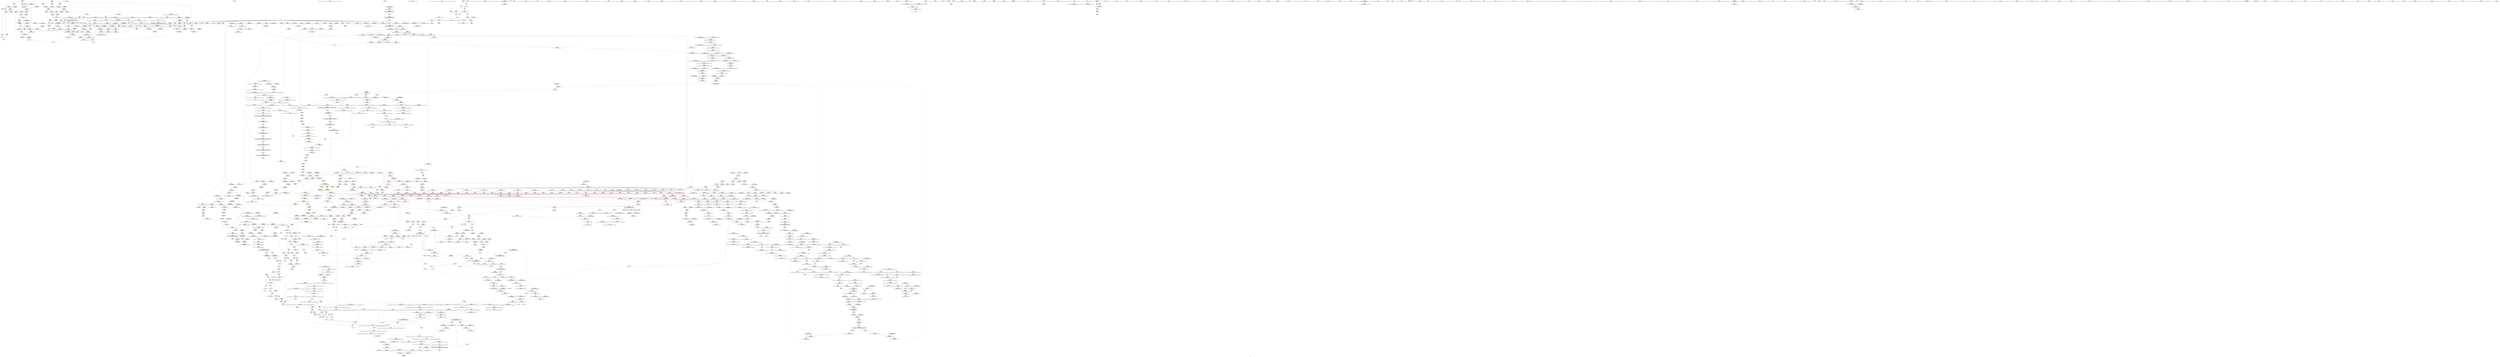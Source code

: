 digraph "SVFG" {
	label="SVFG";

	Node0x558838f32eb0 [shape=record,color=grey,label="{NodeID: 0\nNullPtr|{|<s34>122}}"];
	Node0x558838f32eb0 -> Node0x558838f9d8f0[style=solid];
	Node0x558838f32eb0 -> Node0x558838f9d9f0[style=solid];
	Node0x558838f32eb0 -> Node0x558838f9dac0[style=solid];
	Node0x558838f32eb0 -> Node0x558838f9db90[style=solid];
	Node0x558838f32eb0 -> Node0x558838f9dc60[style=solid];
	Node0x558838f32eb0 -> Node0x558838f9dd30[style=solid];
	Node0x558838f32eb0 -> Node0x558838f9de00[style=solid];
	Node0x558838f32eb0 -> Node0x558838f9ded0[style=solid];
	Node0x558838f32eb0 -> Node0x558838f9dfa0[style=solid];
	Node0x558838f32eb0 -> Node0x558838f9e070[style=solid];
	Node0x558838f32eb0 -> Node0x558838f9e140[style=solid];
	Node0x558838f32eb0 -> Node0x558838f9e210[style=solid];
	Node0x558838f32eb0 -> Node0x558838f9e2e0[style=solid];
	Node0x558838f32eb0 -> Node0x558838f9e3b0[style=solid];
	Node0x558838f32eb0 -> Node0x558838f9e480[style=solid];
	Node0x558838f32eb0 -> Node0x558838f9e550[style=solid];
	Node0x558838f32eb0 -> Node0x558838f9e620[style=solid];
	Node0x558838f32eb0 -> Node0x558838f9e6f0[style=solid];
	Node0x558838f32eb0 -> Node0x558838f9e7c0[style=solid];
	Node0x558838f32eb0 -> Node0x558838f9e890[style=solid];
	Node0x558838f32eb0 -> Node0x558838f9e960[style=solid];
	Node0x558838f32eb0 -> Node0x558838f9ea30[style=solid];
	Node0x558838f32eb0 -> Node0x558838f9eb00[style=solid];
	Node0x558838f32eb0 -> Node0x558838f9ebd0[style=solid];
	Node0x558838f32eb0 -> Node0x558838f9eca0[style=solid];
	Node0x558838f32eb0 -> Node0x558838f9ed70[style=solid];
	Node0x558838f32eb0 -> Node0x558838fc9940[style=solid];
	Node0x558838f32eb0 -> Node0x558838fce1c0[style=solid];
	Node0x558838f32eb0 -> Node0x558838fce290[style=solid];
	Node0x558838f32eb0 -> Node0x558838fce360[style=solid];
	Node0x558838f32eb0 -> Node0x558838fcfe30[style=solid];
	Node0x558838f32eb0 -> Node0x5588388434b0[style=solid];
	Node0x558838f32eb0 -> Node0x558839000550[style=solid];
	Node0x558838f32eb0 -> Node0x558839001150[style=solid];
	Node0x558838f32eb0:s34 -> Node0x5588390f76f0[style=solid,color=red];
	Node0x558838fa0c70 [shape=record,color=red,label="{NodeID: 775\n786\<--783\n\<--__t.addr\n_ZSt7forwardIfEOT_RNSt16remove_referenceIS0_E4typeE\n}"];
	Node0x558838fa0c70 -> Node0x558838f95490[style=solid];
	Node0x5588390ea0e0 [shape=record,color=black,label="{NodeID: 2657\n395 = PHI(271, )\n0th arg _ZNSt4pairIddEC2IffLb1EEEOS_IT_T0_E }"];
	Node0x5588390ea0e0 -> Node0x558838fcb920[style=solid];
	Node0x558838f972a0 [shape=record,color=black,label="{NodeID: 443\n1111\<--1109\nsub.ptr.rhs.cast\<--\n_ZNSt6vectorIxSaIxEE17_M_default_appendEm\n}"];
	Node0x558838f972a0 -> Node0x558838ffd0d0[style=solid];
	Node0x558838f8b270 [shape=record,color=green,label="{NodeID: 111\n590\<--591\n_ZNSolsEd\<--_ZNSolsEd_field_insensitive\n}"];
	Node0x558838fa66a0 [shape=record,color=red,label="{NodeID: 886\n1573\<--1567\n\<--__a.addr\n_ZSt3maxImERKT_S2_S2_\n}"];
	Node0x558838fa66a0 -> Node0x558838fa69e0[style=solid];
	Node0x5588390f5c00 [shape=record,color=black,label="{NodeID: 2768\n830 = PHI(70, 114, 943, 1267, 1297, )\n0th arg __clang_call_terminate }"];
	Node0x558838fad170 [shape=record,color=purple,label="{NodeID: 554\n851\<--846\n_M_start\<--this1\n_ZNSt12_Vector_baseIxSaIxEE12_Vector_implC2Ev\n}"];
	Node0x558838fad170 -> Node0x558838fce1c0[style=solid];
	Node0x558838f8f8c0 [shape=record,color=green,label="{NodeID: 222\n1409\<--1410\nagg.tmp\<--agg.tmp_field_insensitive\n_ZSt34__uninitialized_move_if_noexcept_aIPxS0_SaIxEET0_T_S3_S2_RT1_\n}"];
	Node0x558838f8f8c0 -> Node0x558838faf6d0[style=solid];
	Node0x558838f8f8c0 -> Node0x558838faf7a0[style=solid];
	Node0x558839064e40 [shape=record,color=yellow,style=double,label="{NodeID: 2104\n131V_1 = ENCHI(MR_131V_0)\npts\{1 \}\nFun[_Z4doiti]|{|<s1>41|<s2>41}}"];
	Node0x558839064e40 -> Node0x558838fb2ba0[style=dashed];
	Node0x558839064e40:s1 -> Node0x558838fb7c10[style=dashed,color=red];
	Node0x558839064e40:s2 -> Node0x558838fcd180[style=dashed,color=red];
	Node0x558838fcb9f0 [shape=record,color=blue,label="{NodeID: 997\n399\<--396\n__p.addr\<--__p\n_ZNSt4pairIddEC2IffLb1EEEOS_IT_T0_E\n}"];
	Node0x558838fcb9f0 -> Node0x558838fb5510[style=dashed];
	Node0x558838fcb9f0 -> Node0x558838fb55e0[style=dashed];
	Node0x558838fff950 [shape=record,color=grey,label="{NodeID: 1772\n309 = Binary(308, 310, )\n}"];
	Node0x558838fff950 -> Node0x558838fcb030[style=solid];
	Node0x558838fb2ba0 [shape=record,color=red,label="{NodeID: 665\n569\<--14\nvtable\<--\n_Z4doiti\n}"];
	Node0x558838fb2ba0 -> Node0x558838fac6e0[style=solid];
	Node0x558839082200 [shape=record,color=yellow,style=double,label="{NodeID: 2547\n29V_2 = CSCHI(MR_29V_1)\npts\{1656 \}\nCS[]|{<s0>132}}"];
	Node0x558839082200:s0 -> Node0x558839081700[style=dashed,color=blue];
	Node0x558838f9dc60 [shape=record,color=black,label="{NodeID: 333\n107\<--3\n\<--dummyVal\n_ZNSt6vectorIxSaIxEED2Ev\n}"];
	Node0x558838f9dc60 -> Node0x558838fc9be0[style=solid];
	Node0x558838fd1420 [shape=record,color=blue,label="{NodeID: 1108\n1425\<--1424\ncoerce.dive3\<--call2\n_ZSt34__uninitialized_move_if_noexcept_aIPxS0_SaIxEET0_T_S3_S2_RT1_\n}"];
	Node0x558838fd1420 -> Node0x558838fa5660[style=dashed];
	Node0x558838f86f40 [shape=record,color=green,label="{NodeID: 1\n7\<--1\n__dso_handle\<--dummyObj\nGlob }"];
	Node0x558838fa0d40 [shape=record,color=red,label="{NodeID: 776\n801\<--792\nthis1\<--this.addr\n_ZNSt4pairIffEC2IffLb1EEEOT_OT0_\n}"];
	Node0x558838fa0d40 -> Node0x558838f95560[style=solid];
	Node0x558838fa0d40 -> Node0x558838facf00[style=solid];
	Node0x558838fa0d40 -> Node0x558838facfd0[style=solid];
	Node0x5588390ea220 [shape=record,color=black,label="{NodeID: 2658\n396 = PHI(273, )\n1st arg _ZNSt4pairIddEC2IffLb1EEEOS_IT_T0_E }"];
	Node0x5588390ea220 -> Node0x558838fcb9f0[style=solid];
	Node0x558838f97370 [shape=record,color=black,label="{NodeID: 444\n1232\<--1227\nsub.ptr.lhs.cast40\<--\n_ZNSt6vectorIxSaIxEE17_M_default_appendEm\n}"];
	Node0x558838f97370 -> Node0x558838ffcad0[style=solid];
	Node0x558838f8b370 [shape=record,color=green,label="{NodeID: 112\n593\<--594\n_ZSt4endlIcSt11char_traitsIcEERSt13basic_ostreamIT_T0_ES6_\<--_ZSt4endlIcSt11char_traitsIcEERSt13basic_ostreamIT_T0_ES6__field_insensitive\n}"];
	Node0x55883905dda0 [shape=record,color=yellow,style=double,label="{NodeID: 1994\n29V_1 = ENCHI(MR_29V_0)\npts\{1656 \}\nFun[_ZNSt27__uninitialized_default_n_1ILb1EE18__uninit_default_nIPxmEET_S3_T0_]|{<s0>116}}"];
	Node0x55883905dda0:s0 -> Node0x558839041820[style=dashed,color=red];
	Node0x558838fa6770 [shape=record,color=red,label="{NodeID: 887\n1582\<--1567\n\<--__a.addr\n_ZSt3maxImERKT_S2_S2_\n}"];
	Node0x558838fa6770 -> Node0x558838fd26d0[style=solid];
	Node0x5588390f6050 [shape=record,color=black,label="{NodeID: 2769\n896 = PHI(94, 1122, 1151, 1167, 1188, 1216, 1287, )\n0th arg _ZNSt12_Vector_baseIxSaIxEE19_M_get_Tp_allocatorEv }"];
	Node0x5588390f6050 -> Node0x558838fce840[style=solid];
	Node0x558838fad240 [shape=record,color=purple,label="{NodeID: 555\n853\<--846\n_M_finish\<--this1\n_ZNSt12_Vector_baseIxSaIxEE12_Vector_implC2Ev\n}"];
	Node0x558838fad240 -> Node0x558838fce290[style=solid];
	Node0x558838f8f990 [shape=record,color=green,label="{NodeID: 223\n1411\<--1412\nagg.tmp1\<--agg.tmp1_field_insensitive\n_ZSt34__uninitialized_move_if_noexcept_aIPxS0_SaIxEET0_T_S3_S2_RT1_\n}"];
	Node0x558838f8f990 -> Node0x558838faf870[style=solid];
	Node0x558838f8f990 -> Node0x558838faf940[style=solid];
	Node0x558838fcbac0 [shape=record,color=blue,label="{NodeID: 998\n405\<--410\nfirst\<--conv\n_ZNSt4pairIddEC2IffLb1EEEOS_IT_T0_E\n|{<s0>23|<s1>23}}"];
	Node0x558838fcbac0:s0 -> Node0x558839040c40[style=dashed,color=blue];
	Node0x558838fcbac0:s1 -> Node0x55883904bde0[style=dashed,color=blue];
	Node0x558838fffad0 [shape=record,color=grey,label="{NodeID: 1773\n436 = Binary(434, 435, )\n}"];
	Node0x558838fffad0 -> Node0x558838ffd9d0[style=solid];
	Node0x558838fb2c70 [shape=record,color=red,label="{NodeID: 666\n63\<--60\nthis1\<--this.addr\n_ZNSt6vectorIxSaIxEEC2Ev\n}"];
	Node0x558838fb2c70 -> Node0x558838f9f340[style=solid];
	Node0x558839082360 [shape=record,color=yellow,style=double,label="{NodeID: 2548\n29V_2 = CSCHI(MR_29V_1)\npts\{1656 \}\nCS[]|{<s0>135}}"];
	Node0x558839082360:s0 -> Node0x558839082200[style=dashed,color=blue];
	Node0x558838f9dd30 [shape=record,color=black,label="{NodeID: 334\n109\<--3\n\<--dummyVal\n_ZNSt6vectorIxSaIxEED2Ev\n}"];
	Node0x558838f9dd30 -> Node0x558838fc9cb0[style=solid];
	Node0x558838fd14f0 [shape=record,color=blue,label="{NodeID: 1109\n1442\<--1440\n__first.addr\<--__first\n_ZSt25__uninitialized_default_nIPxmET_S1_T0_\n}"];
	Node0x558838fd14f0 -> Node0x558838fa5730[style=dashed];
	Node0x558838f87280 [shape=record,color=green,label="{NodeID: 2\n11\<--1\n_ZSt3cin\<--dummyObj\nGlob }"];
	Node0x558838fa0e10 [shape=record,color=red,label="{NodeID: 777\n804\<--794\n\<--__x.addr\n_ZNSt4pairIffEC2IffLb1EEEOT_OT0_\n|{<s0>61}}"];
	Node0x558838fa0e10:s0 -> Node0x5588390e5fe0[style=solid,color=red];
	Node0x5588390ea360 [shape=record,color=black,label="{NodeID: 2659\n749 = PHI(251, 255, 771, 776, )\n0th arg _ZSt7forwardIRdEOT_RNSt16remove_referenceIS1_E4typeE }"];
	Node0x5588390ea360 -> Node0x558838fcd660[style=solid];
	Node0x558838f97440 [shape=record,color=black,label="{NodeID: 445\n1233\<--1231\nsub.ptr.rhs.cast41\<--\n_ZNSt6vectorIxSaIxEE17_M_default_appendEm\n}"];
	Node0x558838f97440 -> Node0x558838ffcad0[style=solid];
	Node0x558838f8fe70 [shape=record,color=green,label="{NodeID: 113\n595\<--596\n_ZNSolsEPFRSoS_E\<--_ZNSolsEPFRSoS_E_field_insensitive\n}"];
	Node0x558838fa6840 [shape=record,color=red,label="{NodeID: 888\n1575\<--1569\n\<--__b.addr\n_ZSt3maxImERKT_S2_S2_\n}"];
	Node0x558838fa6840 -> Node0x558838fa6ab0[style=solid];
	Node0x5588390f6430 [shape=record,color=black,label="{NodeID: 2770\n1301 = PHI(1120, 1149, )\n0th arg _ZSt27__uninitialized_default_n_aIPxmxET_S1_T0_RSaIT1_E }"];
	Node0x5588390f6430 -> Node0x558838fd07f0[style=solid];
	Node0x558838fad310 [shape=record,color=purple,label="{NodeID: 556\n855\<--846\n_M_end_of_storage\<--this1\n_ZNSt12_Vector_baseIxSaIxEE12_Vector_implC2Ev\n}"];
	Node0x558838fad310 -> Node0x558838fce360[style=solid];
	Node0x558838f8fa60 [shape=record,color=green,label="{NodeID: 224\n1419\<--1420\n_ZSt32__make_move_if_noexcept_iteratorIxSt13move_iteratorIPxEET0_PT_\<--_ZSt32__make_move_if_noexcept_iteratorIxSt13move_iteratorIPxEET0_PT__field_insensitive\n}"];
	Node0x558839065030 [shape=record,color=yellow,style=double,label="{NodeID: 2106\n135V_1 = ENCHI(MR_135V_0)\npts\{497 \}\nFun[_Z4doiti]}"];
	Node0x558839065030 -> Node0x558838fb66f0[style=dashed];
	Node0x558839065030 -> Node0x558838fb67c0[style=dashed];
	Node0x558838fcbb90 [shape=record,color=blue,label="{NodeID: 999\n412\<--417\nsecond\<--conv5\n_ZNSt4pairIddEC2IffLb1EEEOS_IT_T0_E\n|{<s0>23|<s1>23}}"];
	Node0x558838fcbb90:s0 -> Node0x558839041140[style=dashed,color=blue];
	Node0x558838fcbb90:s1 -> Node0x55883904c2e0[style=dashed,color=blue];
	Node0x558838fffc50 [shape=record,color=grey,label="{NodeID: 1774\n738 = cmp(736, 737, )\n}"];
	Node0x558838fb2d40 [shape=record,color=red,label="{NodeID: 667\n85\<--78\nthis1\<--this.addr\n_ZNSt6vectorIxSaIxEED2Ev\n}"];
	Node0x558838fb2d40 -> Node0x558838f9f410[style=solid];
	Node0x558838fb2d40 -> Node0x558838f9f4e0[style=solid];
	Node0x558838fb2d40 -> Node0x558838f9f5b0[style=solid];
	Node0x558838fb2d40 -> Node0x558838f9f680[style=solid];
	Node0x558838fb2d40 -> Node0x558838f9f750[style=solid];
	Node0x5588390824c0 [shape=record,color=yellow,style=double,label="{NodeID: 2549\n29V_2 = CSCHI(MR_29V_1)\npts\{1656 \}\nCS[]|{<s0>140}}"];
	Node0x5588390824c0:s0 -> Node0x558839082360[style=dashed,color=blue];
	Node0x558838f9de00 [shape=record,color=black,label="{NodeID: 335\n188\<--3\n\<--dummyVal\n_Z1diid\n}"];
	Node0x558838f9de00 -> Node0x558838fca330[style=solid];
	Node0x558838fd15c0 [shape=record,color=blue,label="{NodeID: 1110\n1444\<--1441\n__n.addr\<--__n\n_ZSt25__uninitialized_default_nIPxmET_S1_T0_\n}"];
	Node0x558838fd15c0 -> Node0x558838fa5800[style=dashed];
	Node0x558838f87340 [shape=record,color=green,label="{NodeID: 3\n12\<--1\n_ZSt4cout\<--dummyObj\nGlob }"];
	Node0x558838fa0ee0 [shape=record,color=red,label="{NodeID: 778\n809\<--796\n\<--__y.addr\n_ZNSt4pairIffEC2IffLb1EEEOT_OT0_\n|{<s0>62}}"];
	Node0x558838fa0ee0:s0 -> Node0x5588390e5fe0[style=solid,color=red];
	Node0x5588390ea710 [shape=record,color=black,label="{NodeID: 2660\n870 = PHI(864, )\n0th arg _ZN9__gnu_cxx13new_allocatorIxEC2Ev }"];
	Node0x5588390ea710 -> Node0x558838fce500[style=solid];
	Node0x558838f97510 [shape=record,color=black,label="{NodeID: 446\n1283\<--1281\n\<--this1\n_ZNSt6vectorIxSaIxEE15_M_erase_at_endEPx\n}"];
	Node0x558838f97510 -> Node0x558838faf2c0[style=solid];
	Node0x558838f97510 -> Node0x558838faf390[style=solid];
	Node0x558838f8ff30 [shape=record,color=green,label="{NodeID: 114\n604\<--605\nthis.addr\<--this.addr_field_insensitive\n_ZNSt6vectorIxSaIxEE6resizeEm\n}"];
	Node0x558838f8ff30 -> Node0x558838fb7320[style=solid];
	Node0x558838f8ff30 -> Node0x558838fcc960[style=solid];
	Node0x558838fa6910 [shape=record,color=red,label="{NodeID: 889\n1579\<--1569\n\<--__b.addr\n_ZSt3maxImERKT_S2_S2_\n}"];
	Node0x558838fa6910 -> Node0x558838fd2600[style=solid];
	Node0x5588390f6580 [shape=record,color=black,label="{NodeID: 2771\n1302 = PHI(1121, 1150, )\n1st arg _ZSt27__uninitialized_default_n_aIPxmxET_S1_T0_RSaIT1_E }"];
	Node0x5588390f6580 -> Node0x558838fd08c0[style=solid];
	Node0x558838fad3e0 [shape=record,color=purple,label="{NodeID: 557\n901\<--900\n_M_impl\<--this1\n_ZNSt12_Vector_baseIxSaIxEE19_M_get_Tp_allocatorEv\n}"];
	Node0x558838fad3e0 -> Node0x558838f957d0[style=solid];
	Node0x558838f8fb60 [shape=record,color=green,label="{NodeID: 225\n1434\<--1435\n_ZSt22__uninitialized_copy_aISt13move_iteratorIPxES1_xET0_T_S4_S3_RSaIT1_E\<--_ZSt22__uninitialized_copy_aISt13move_iteratorIPxES1_xET0_T_S4_S3_RSaIT1_E_field_insensitive\n}"];
	Node0x558838fcbc60 [shape=record,color=blue,label="{NodeID: 1000\n422\<--421\nthis.addr\<--this\n_ZNKSt6vectorIxSaIxEE4sizeEv\n}"];
	Node0x558838fcbc60 -> Node0x558838fb5850[style=dashed];
	Node0x558838fffdd0 [shape=record,color=grey,label="{NodeID: 1775\n177 = cmp(175, 176, )\n}"];
	Node0x558838fb2e10 [shape=record,color=red,label="{NodeID: 668\n114\<--80\nexn\<--exn.slot\n_ZNSt6vectorIxSaIxEED2Ev\n|{<s0>11}}"];
	Node0x558838fb2e10:s0 -> Node0x5588390f5c00[style=solid,color=red];
	Node0x558839082620 [shape=record,color=yellow,style=double,label="{NodeID: 2550\n29V_2 = CSCHI(MR_29V_1)\npts\{1656 \}\nCS[]|{<s0>144}}"];
	Node0x558839082620:s0 -> Node0x5588390824c0[style=dashed,color=blue];
	Node0x558838f9ded0 [shape=record,color=black,label="{NodeID: 336\n191\<--3\n\<--dummyVal\n_Z1diid\n}"];
	Node0x558838f9ded0 -> Node0x558838fca400[style=solid];
	Node0x558838fd1690 [shape=record,color=blue,label="{NodeID: 1111\n1446\<--1451\n__assignable\<--\n_ZSt25__uninitialized_default_nIPxmET_S1_T0_\n}"];
	Node0x558838f87400 [shape=record,color=green,label="{NodeID: 4\n15\<--1\n.str\<--dummyObj\nGlob }"];
	Node0x558838fa0fb0 [shape=record,color=red,label="{NodeID: 779\n806\<--805\n\<--call\n_ZNSt4pairIffEC2IffLb1EEEOT_OT0_\n}"];
	Node0x558838fa0fb0 -> Node0x558838fcde80[style=solid];
	Node0x5588390ea820 [shape=record,color=black,label="{NodeID: 2661\n1616 = PHI(1387, )\n0th arg _ZNSt16allocator_traitsISaIxEE8allocateERS0_m }"];
	Node0x5588390ea820 -> Node0x558838fd2a10[style=solid];
	Node0x558838f975e0 [shape=record,color=black,label="{NodeID: 447\n1287\<--1281\n\<--this1\n_ZNSt6vectorIxSaIxEE15_M_erase_at_endEPx\n|{<s0>98}}"];
	Node0x558838f975e0:s0 -> Node0x5588390f6050[style=solid,color=red];
	Node0x558838f90000 [shape=record,color=green,label="{NodeID: 115\n606\<--607\n__new_size.addr\<--__new_size.addr_field_insensitive\n_ZNSt6vectorIxSaIxEE6resizeEm\n}"];
	Node0x558838f90000 -> Node0x558838fb73f0[style=solid];
	Node0x558838f90000 -> Node0x558838fb74c0[style=solid];
	Node0x558838f90000 -> Node0x558838fb7590[style=solid];
	Node0x558838f90000 -> Node0x558838fb7660[style=solid];
	Node0x558838f90000 -> Node0x558838fcca30[style=solid];
	Node0x558838fa69e0 [shape=record,color=red,label="{NodeID: 890\n1574\<--1573\n\<--\n_ZSt3maxImERKT_S2_S2_\n}"];
	Node0x558838fa69e0 -> Node0x558839001bd0[style=solid];
	Node0x5588390f66d0 [shape=record,color=black,label="{NodeID: 2772\n1303 = PHI(1123, 1152, )\n2nd arg _ZSt27__uninitialized_default_n_aIPxmxET_S1_T0_RSaIT1_E }"];
	Node0x5588390f66d0 -> Node0x558838fd0990[style=solid];
	Node0x558838fad4b0 [shape=record,color=purple,label="{NodeID: 558\n914\<--913\n_M_impl\<--this1\n_ZNSt12_Vector_baseIxSaIxEED2Ev\n}"];
	Node0x558838f8fc60 [shape=record,color=green,label="{NodeID: 226\n1442\<--1443\n__first.addr\<--__first.addr_field_insensitive\n_ZSt25__uninitialized_default_nIPxmET_S1_T0_\n}"];
	Node0x558838f8fc60 -> Node0x558838fa5730[style=solid];
	Node0x558838f8fc60 -> Node0x558838fd14f0[style=solid];
	Node0x558838fcbd30 [shape=record,color=blue,label="{NodeID: 1001\n445\<--441\n__a.addr\<--__a\n_ZSt3maxIdERKT_S2_S2_\n}"];
	Node0x558838fcbd30 -> Node0x558838fb5b90[style=dashed];
	Node0x558838fcbd30 -> Node0x558838fb5c60[style=dashed];
	Node0x558838ffff50 [shape=record,color=grey,label="{NodeID: 1776\n1115 = cmp(1113, 1114, )\n}"];
	Node0x558838fb2ee0 [shape=record,color=red,label="{NodeID: 669\n89\<--88\n\<--_M_start\n_ZNSt6vectorIxSaIxEED2Ev\n|{<s0>8}}"];
	Node0x558838fb2ee0:s0 -> Node0x5588390e7430[style=solid,color=red];
	Node0x558839082780 [shape=record,color=yellow,style=double,label="{NodeID: 2551\n299V_2 = CSCHI(MR_299V_1)\npts\{19680000 \}\nCS[]}"];
	Node0x558839082780 -> Node0x558838fc8630[style=dashed];
	Node0x558838f9dfa0 [shape=record,color=black,label="{NodeID: 337\n324\<--3\n\<--dummyVal\n_Z3magd\n}"];
	Node0x558838f9dfa0 -> Node0x558838fcb100[style=solid];
	Node0x558838fd1760 [shape=record,color=blue,label="{NodeID: 1112\n1461\<--1459\n__first.addr\<--__first\n_ZNSt27__uninitialized_default_n_1ILb1EE18__uninit_default_nIPxmEET_S3_T0_\n}"];
	Node0x558838fd1760 -> Node0x558838fa58d0[style=dashed];
	Node0x558838f87c70 [shape=record,color=green,label="{NodeID: 5\n17\<--1\n.str.2\<--dummyObj\nGlob }"];
	Node0x558838fa1080 [shape=record,color=red,label="{NodeID: 780\n811\<--810\n\<--call2\n_ZNSt4pairIffEC2IffLb1EEEOT_OT0_\n}"];
	Node0x558838fa1080 -> Node0x558838fcdf50[style=solid];
	Node0x5588390ea930 [shape=record,color=black,label="{NodeID: 2662\n1617 = PHI(1388, )\n1st arg _ZNSt16allocator_traitsISaIxEE8allocateERS0_m }"];
	Node0x5588390ea930 -> Node0x558838fd2ae0[style=solid];
	Node0x558838f976b0 [shape=record,color=black,label="{NodeID: 448\n1291\<--1281\n\<--this1\n_ZNSt6vectorIxSaIxEE15_M_erase_at_endEPx\n}"];
	Node0x558838f976b0 -> Node0x558838faf460[style=solid];
	Node0x558838f976b0 -> Node0x558838faf530[style=solid];
	Node0x558838f900d0 [shape=record,color=green,label="{NodeID: 116\n619\<--620\n_ZNSt6vectorIxSaIxEE17_M_default_appendEm\<--_ZNSt6vectorIxSaIxEE17_M_default_appendEm_field_insensitive\n}"];
	Node0x558838fa6ab0 [shape=record,color=red,label="{NodeID: 891\n1576\<--1575\n\<--\n_ZSt3maxImERKT_S2_S2_\n}"];
	Node0x558838fa6ab0 -> Node0x558839001bd0[style=solid];
	Node0x5588390f6820 [shape=record,color=black,label="{NodeID: 2773\n1795 = PHI(1787, )\n0th arg _ZSt4copyISt13move_iteratorIPxES1_ET0_T_S4_S3_ }"];
	Node0x5588390f6820 -> Node0x558838fd3cc0[style=solid];
	Node0x558838fad580 [shape=record,color=purple,label="{NodeID: 559\n915\<--913\n_M_start\<--this1\n_ZNSt12_Vector_baseIxSaIxEED2Ev\n}"];
	Node0x558838fad580 -> Node0x558838fa18a0[style=solid];
	Node0x558838f8fd30 [shape=record,color=green,label="{NodeID: 227\n1444\<--1445\n__n.addr\<--__n.addr_field_insensitive\n_ZSt25__uninitialized_default_nIPxmET_S1_T0_\n}"];
	Node0x558838f8fd30 -> Node0x558838fa5800[style=solid];
	Node0x558838f8fd30 -> Node0x558838fd15c0[style=solid];
	Node0x558838fcbe00 [shape=record,color=blue,label="{NodeID: 1002\n447\<--442\n__b.addr\<--__b\n_ZSt3maxIdERKT_S2_S2_\n}"];
	Node0x558838fcbe00 -> Node0x558838fb5d30[style=dashed];
	Node0x558838fcbe00 -> Node0x558838fb5e00[style=dashed];
	Node0x5588390000d0 [shape=record,color=grey,label="{NodeID: 1777\n1099 = cmp(1098, 1100, )\n}"];
	Node0x558838fb2fb0 [shape=record,color=red,label="{NodeID: 670\n93\<--92\n\<--_M_finish\n_ZNSt6vectorIxSaIxEED2Ev\n|{<s0>8}}"];
	Node0x558838fb2fb0:s0 -> Node0x5588390e7600[style=solid,color=red];
	Node0x5588390828e0 [shape=record,color=yellow,style=double,label="{NodeID: 2552\n309V_2 = CSCHI(MR_309V_1)\npts\{19860000 \}\nCS[]}"];
	Node0x5588390828e0 -> Node0x558838fc8970[style=dashed];
	Node0x558838f9e070 [shape=record,color=black,label="{NodeID: 338\n327\<--3\n\<--dummyVal\n_Z3magd\n}"];
	Node0x558838f9e070 -> Node0x558838fcb1d0[style=solid];
	Node0x558838fd1830 [shape=record,color=blue,label="{NodeID: 1113\n1463\<--1460\n__n.addr\<--__n\n_ZNSt27__uninitialized_default_n_1ILb1EE18__uninit_default_nIPxmEET_S3_T0_\n}"];
	Node0x558838fd1830 -> Node0x558838fa59a0[style=dashed];
	Node0x558838f87d00 [shape=record,color=green,label="{NodeID: 6\n19\<--1\n.str.3\<--dummyObj\nGlob }"];
	Node0x558838fa1150 [shape=record,color=red,label="{NodeID: 781\n819\<--816\nthis1\<--this.addr\n_ZNSt12_Vector_baseIxSaIxEEC2Ev\n}"];
	Node0x558838fa1150 -> Node0x558838fad0a0[style=solid];
	Node0x5588390eaa40 [shape=record,color=black,label="{NodeID: 2663\n1374 = PHI(1140, )\n0th arg _ZNSt12_Vector_baseIxSaIxEE11_M_allocateEm }"];
	Node0x5588390eaa40 -> Node0x558838fd0e70[style=solid];
	Node0x558838f97780 [shape=record,color=black,label="{NodeID: 449\n1300\<--1315\n_ZSt27__uninitialized_default_n_aIPxmxET_S1_T0_RSaIT1_E_ret\<--call\n_ZSt27__uninitialized_default_n_aIPxmxET_S1_T0_RSaIT1_E\n|{<s0>80|<s1>85}}"];
	Node0x558838f97780:s0 -> Node0x5588390f1e90[style=solid,color=blue];
	Node0x558838f97780:s1 -> Node0x5588390f2920[style=solid,color=blue];
	Node0x558838f901d0 [shape=record,color=green,label="{NodeID: 117\n633\<--634\n_ZNSt6vectorIxSaIxEE15_M_erase_at_endEPx\<--_ZNSt6vectorIxSaIxEE15_M_erase_at_endEPx_field_insensitive\n}"];
	Node0x558838fa6b80 [shape=record,color=red,label="{NodeID: 892\n1592\<--1589\n\<--__a.addr\n_ZNSt16allocator_traitsISaIxEE8max_sizeERKS0_\n}"];
	Node0x558838fa6b80 -> Node0x558838f98210[style=solid];
	Node0x5588390f6930 [shape=record,color=black,label="{NodeID: 2774\n1796 = PHI(1789, )\n1st arg _ZSt4copyISt13move_iteratorIPxES1_ET0_T_S4_S3_ }"];
	Node0x5588390f6930 -> Node0x558838fd3d90[style=solid];
	Node0x558838fad650 [shape=record,color=purple,label="{NodeID: 560\n917\<--913\n_M_impl2\<--this1\n_ZNSt12_Vector_baseIxSaIxEED2Ev\n}"];
	Node0x558838f982d0 [shape=record,color=green,label="{NodeID: 228\n1446\<--1447\n__assignable\<--__assignable_field_insensitive\n_ZSt25__uninitialized_default_nIPxmET_S1_T0_\n}"];
	Node0x558838f982d0 -> Node0x558838fd1690[style=solid];
	Node0x558838fcbed0 [shape=record,color=blue,label="{NodeID: 1003\n443\<--457\nretval\<--\n_ZSt3maxIdERKT_S2_S2_\n}"];
	Node0x558838fcbed0 -> Node0x558839052be0[style=dashed];
	Node0x558839000250 [shape=record,color=grey,label="{NodeID: 1778\n613 = cmp(611, 612, )\n}"];
	Node0x558838fb3080 [shape=record,color=red,label="{NodeID: 671\n142\<--125\n\<--x.addr\n_Z1diid\n}"];
	Node0x558838fb3080 -> Node0x558838f9f9c0[style=solid];
	Node0x558839082a40 [shape=record,color=yellow,style=double,label="{NodeID: 2553\n276V_2 = CSCHI(MR_276V_1)\npts\{20330000 \}\nCS[]}"];
	Node0x558839082a40 -> Node0x558838fc8f20[style=dashed];
	Node0x558838f9e140 [shape=record,color=black,label="{NodeID: 339\n719\<--3\nargv\<--dummyVal\nmain\n1st arg main }"];
	Node0x558838f9e140 -> Node0x558838fcd3f0[style=solid];
	Node0x558838fd1900 [shape=record,color=blue,label="{NodeID: 1114\n1465\<--1100\nref.tmp\<--\n_ZNSt27__uninitialized_default_n_1ILb1EE18__uninit_default_nIPxmEET_S3_T0_\n|{<s0>116}}"];
	Node0x558838fd1900:s0 -> Node0x558839041470[style=dashed,color=red];
	Node0x558838f87d90 [shape=record,color=green,label="{NodeID: 7\n22\<--1\n\<--dummyObj\nCan only get source location for instruction, argument, global var or function.}"];
	Node0x558839055af0 [shape=record,color=yellow,style=double,label="{NodeID: 1889\n2V_1 = ENCHI(MR_2V_0)\npts\{100000 100001 100002 \}\nFun[_ZNSt12_Vector_baseIxSaIxEEC2Ev]|{<s0>63|<s1>63|<s2>63}}"];
	Node0x558839055af0:s0 -> Node0x558838fce1c0[style=dashed,color=red];
	Node0x558839055af0:s1 -> Node0x558838fce290[style=dashed,color=red];
	Node0x558839055af0:s2 -> Node0x558838fce360[style=dashed,color=red];
	Node0x558838fa1220 [shape=record,color=red,label="{NodeID: 782\n846\<--843\nthis1\<--this.addr\n_ZNSt12_Vector_baseIxSaIxEE12_Vector_implC2Ev\n}"];
	Node0x558838fa1220 -> Node0x558838f95630[style=solid];
	Node0x558838fa1220 -> Node0x558838fad170[style=solid];
	Node0x558838fa1220 -> Node0x558838fad240[style=solid];
	Node0x558838fa1220 -> Node0x558838fad310[style=solid];
	Node0x5588390eab50 [shape=record,color=black,label="{NodeID: 2664\n1375 = PHI(1141, )\n1st arg _ZNSt12_Vector_baseIxSaIxEE11_M_allocateEm }"];
	Node0x5588390eab50 -> Node0x558838fd0f40[style=solid];
	Node0x558838f97850 [shape=record,color=black,label="{NodeID: 450\n1319\<--1371\n_ZNKSt6vectorIxSaIxEE12_M_check_lenEmPKc_ret\<--cond\n_ZNKSt6vectorIxSaIxEE12_M_check_lenEmPKc\n|{<s0>81}}"];
	Node0x558838f97850:s0 -> Node0x5588390f1fd0[style=solid,color=blue];
	Node0x558838f902d0 [shape=record,color=green,label="{NodeID: 118\n643\<--644\nthis.addr\<--this.addr_field_insensitive\n_ZNSt6vectorIxSaIxEE4backEv\n}"];
	Node0x558838f902d0 -> Node0x558838fb7800[style=solid];
	Node0x558838f902d0 -> Node0x558838fccb00[style=solid];
	Node0x558838fa6c50 [shape=record,color=red,label="{NodeID: 893\n1603\<--1600\nthis1\<--this.addr\n_ZNKSt12_Vector_baseIxSaIxEE19_M_get_Tp_allocatorEv\n}"];
	Node0x558838fa6c50 -> Node0x558838fafae0[style=solid];
	Node0x5588390f6a40 [shape=record,color=black,label="{NodeID: 2775\n1797 = PHI(1785, )\n2nd arg _ZSt4copyISt13move_iteratorIPxES1_ET0_T_S4_S3_ }"];
	Node0x5588390f6a40 -> Node0x558838fd3e60[style=solid];
	Node0x558838fad720 [shape=record,color=purple,label="{NodeID: 561\n918\<--913\n_M_end_of_storage\<--this1\n_ZNSt12_Vector_baseIxSaIxEED2Ev\n}"];
	Node0x558838fad720 -> Node0x558838fa1970[style=solid];
	Node0x558838f98360 [shape=record,color=green,label="{NodeID: 229\n1455\<--1456\n_ZNSt27__uninitialized_default_n_1ILb1EE18__uninit_default_nIPxmEET_S3_T0_\<--_ZNSt27__uninitialized_default_n_1ILb1EE18__uninit_default_nIPxmEET_S3_T0__field_insensitive\n}"];
	Node0x558839065490 [shape=record,color=yellow,style=double,label="{NodeID: 2111\n29V_1 = ENCHI(MR_29V_0)\npts\{1656 \}\nFun[_Z4doiti]|{<s0>35}}"];
	Node0x558839065490:s0 -> Node0x558839053870[style=dashed,color=red];
	Node0x558838fcbfa0 [shape=record,color=blue,label="{NodeID: 1004\n443\<--460\nretval\<--\n_ZSt3maxIdERKT_S2_S2_\n}"];
	Node0x558838fcbfa0 -> Node0x558839052be0[style=dashed];
	Node0x5588390003d0 [shape=record,color=grey,label="{NodeID: 1779\n624 = cmp(622, 623, )\n}"];
	Node0x558838fb3150 [shape=record,color=red,label="{NodeID: 672\n155\<--125\n\<--x.addr\n_Z1diid\n}"];
	Node0x558838fb3150 -> Node0x558838ffd550[style=solid];
	Node0x558839082ba0 [shape=record,color=yellow,style=double,label="{NodeID: 2554\n2V_2 = CSCHI(MR_2V_1)\npts\{100000 100001 100002 \}\nCS[]}"];
	Node0x558838f9e210 [shape=record,color=black,label="{NodeID: 340\n935\<--3\n\<--dummyVal\n_ZNSt12_Vector_baseIxSaIxEED2Ev\n}"];
	Node0x558838fd19d0 [shape=record,color=blue,label="{NodeID: 1115\n1480\<--1477\n__first.addr\<--__first\n_ZSt6fill_nIPxmxET_S1_T0_RKT1_\n}"];
	Node0x558838fd19d0 -> Node0x558838fa5a70[style=dashed];
	Node0x558838f87e20 [shape=record,color=green,label="{NodeID: 8\n163\<--1\n\<--dummyObj\nCan only get source location for instruction, argument, global var or function.}"];
	Node0x558838fa12f0 [shape=record,color=red,label="{NodeID: 783\n863\<--860\nthis1\<--this.addr\n_ZNSaIxEC2Ev\n}"];
	Node0x558838fa12f0 -> Node0x558838f95700[style=solid];
	Node0x5588390eac60 [shape=record,color=black,label="{NodeID: 2665\n602 = PHI(8, )\n0th arg _ZNSt6vectorIxSaIxEE6resizeEm }"];
	Node0x5588390eac60 -> Node0x558838fcc960[style=solid];
	Node0x558838f97920 [shape=record,color=black,label="{NodeID: 451\n1387\<--1386\n\<--_M_impl\n_ZNSt12_Vector_baseIxSaIxEE11_M_allocateEm\n|{<s0>111}}"];
	Node0x558838f97920:s0 -> Node0x5588390ea820[style=solid,color=red];
	Node0x558838f903a0 [shape=record,color=green,label="{NodeID: 119\n645\<--646\nref.tmp\<--ref.tmp_field_insensitive\n_ZNSt6vectorIxSaIxEE4backEv\n|{|<s1>54}}"];
	Node0x558838f903a0 -> Node0x558838fac950[style=solid];
	Node0x558838f903a0:s1 -> Node0x5588390e83c0[style=solid,color=red];
	Node0x558838fa6d20 [shape=record,color=red,label="{NodeID: 894\n1612\<--1609\nthis1\<--this.addr\n_ZNK9__gnu_cxx13new_allocatorIxE8max_sizeEv\n}"];
	Node0x5588390f6b50 [shape=record,color=black,label="{NodeID: 2776\n1540 = PHI(1489, 1845, 1847, 1849, )\n0th arg _ZSt12__niter_baseIPxET_S1_ }"];
	Node0x5588390f6b50 -> Node0x558838fd22c0[style=solid];
	Node0x558838fad7f0 [shape=record,color=purple,label="{NodeID: 562\n920\<--913\n_M_impl3\<--this1\n_ZNSt12_Vector_baseIxSaIxEED2Ev\n}"];
	Node0x558838f98430 [shape=record,color=green,label="{NodeID: 230\n1461\<--1462\n__first.addr\<--__first.addr_field_insensitive\n_ZNSt27__uninitialized_default_n_1ILb1EE18__uninit_default_nIPxmEET_S3_T0_\n}"];
	Node0x558838f98430 -> Node0x558838fa58d0[style=solid];
	Node0x558838f98430 -> Node0x558838fd1760[style=solid];
	Node0x558839065570 [shape=record,color=yellow,style=double,label="{NodeID: 2112\n31V_1 = ENCHI(MR_31V_0)\npts\{100000 \}\nFun[_Z4doiti]|{<s0>35}}"];
	Node0x558839065570:s0 -> Node0x5588390536b0[style=dashed,color=red];
	Node0x558838fcc070 [shape=record,color=blue,label="{NodeID: 1005\n470\<--466\n__a.addr\<--__a\n_ZSt3minIdERKT_S2_S2_\n}"];
	Node0x558838fcc070 -> Node0x558838fb6140[style=dashed];
	Node0x558838fcc070 -> Node0x558838fb6210[style=dashed];
	Node0x558839000550 [shape=record,color=grey,label="{NodeID: 1780\n1182 = cmp(1181, 3, )\n}"];
	Node0x558838fb3220 [shape=record,color=red,label="{NodeID: 673\n148\<--127\n\<--y.addr\n_Z1diid\n}"];
	Node0x558838fb3220 -> Node0x558838f9fa90[style=solid];
	Node0x5588390d26c0 [shape=record,color=black,label="{NodeID: 2555\n1869 = PHI(1846, )\n0th arg _ZSt13__copy_move_aILb1EPxS0_ET1_T0_S2_S1_ }"];
	Node0x5588390d26c0 -> Node0x558838fd4410[style=solid];
	Node0x558838f9e2e0 [shape=record,color=black,label="{NodeID: 341\n936\<--3\n\<--dummyVal\n_ZNSt12_Vector_baseIxSaIxEED2Ev\n}"];
	Node0x558838f9e2e0 -> Node0x558838fce9e0[style=solid];
	Node0x558838fd1aa0 [shape=record,color=blue,label="{NodeID: 1116\n1482\<--1478\n__n.addr\<--__n\n_ZSt6fill_nIPxmxET_S1_T0_RKT1_\n}"];
	Node0x558838fd1aa0 -> Node0x558838fa5b40[style=dashed];
	Node0x558838f87ee0 [shape=record,color=green,label="{NodeID: 9\n287\<--1\n\<--dummyObj\nCan only get source location for instruction, argument, global var or function.}"];
	Node0x558838fa13c0 [shape=record,color=red,label="{NodeID: 784\n874\<--871\nthis1\<--this.addr\n_ZN9__gnu_cxx13new_allocatorIxEC2Ev\n}"];
	Node0x5588390ead70 [shape=record,color=black,label="{NodeID: 2666\n603 = PHI(511, )\n1st arg _ZNSt6vectorIxSaIxEE6resizeEm }"];
	Node0x5588390ead70 -> Node0x558838fcca30[style=solid];
	Node0x558838f979f0 [shape=record,color=black,label="{NodeID: 452\n1373\<--1394\n_ZNSt12_Vector_baseIxSaIxEE11_M_allocateEm_ret\<--cond\n_ZNSt12_Vector_baseIxSaIxEE11_M_allocateEm\n|{<s0>83}}"];
	Node0x558838f979f0:s0 -> Node0x5588390f2e10[style=solid,color=blue];
	Node0x558838f90470 [shape=record,color=green,label="{NodeID: 120\n647\<--648\nref.tmp2\<--ref.tmp2_field_insensitive\n_ZNSt6vectorIxSaIxEE4backEv\n|{|<s1>53}}"];
	Node0x558838f90470 -> Node0x558838faca20[style=solid];
	Node0x558838f90470:s1 -> Node0x5588390e8090[style=solid,color=red];
	Node0x558838fa6df0 [shape=record,color=red,label="{NodeID: 895\n1624\<--1618\n\<--__a.addr\n_ZNSt16allocator_traitsISaIxEE8allocateERS0_m\n}"];
	Node0x558838fa6df0 -> Node0x558838fa8a60[style=solid];
	Node0x5588390f6d20 [shape=record,color=black,label="{NodeID: 2777\n493 = PHI(740, )\n0th arg _Z4doiti }"];
	Node0x5588390f6d20 -> Node0x558838fcc3b0[style=solid];
	Node0x558838fad8c0 [shape=record,color=purple,label="{NodeID: 563\n921\<--913\n_M_start4\<--this1\n_ZNSt12_Vector_baseIxSaIxEED2Ev\n}"];
	Node0x558838fad8c0 -> Node0x558838fa1a40[style=solid];
	Node0x558838f98500 [shape=record,color=green,label="{NodeID: 231\n1463\<--1464\n__n.addr\<--__n.addr_field_insensitive\n_ZNSt27__uninitialized_default_n_1ILb1EE18__uninit_default_nIPxmEET_S3_T0_\n}"];
	Node0x558838f98500 -> Node0x558838fa59a0[style=solid];
	Node0x558838f98500 -> Node0x558838fd1830[style=solid];
	Node0x558839065650 [shape=record,color=yellow,style=double,label="{NodeID: 2113\n76V_1 = ENCHI(MR_76V_0)\npts\{100001 \}\nFun[_Z4doiti]|{<s0>35}}"];
	Node0x558839065650:s0 -> Node0x558839053790[style=dashed,color=red];
	Node0x558838fcc140 [shape=record,color=blue,label="{NodeID: 1006\n472\<--467\n__b.addr\<--__b\n_ZSt3minIdERKT_S2_S2_\n}"];
	Node0x558838fcc140 -> Node0x558838fb62e0[style=dashed];
	Node0x558838fcc140 -> Node0x558838fb63b0[style=dashed];
	Node0x5588390006d0 [shape=record,color=grey,label="{NodeID: 1781\n1384 = cmp(1383, 1100, )\n}"];
	Node0x558838fb32f0 [shape=record,color=red,label="{NodeID: 674\n156\<--127\n\<--y.addr\n_Z1diid\n}"];
	Node0x558838fb32f0 -> Node0x558838ffd550[style=solid];
	Node0x5588390d29d0 [shape=record,color=black,label="{NodeID: 2556\n1870 = PHI(1848, )\n1st arg _ZSt13__copy_move_aILb1EPxS0_ET1_T0_S2_S1_ }"];
	Node0x5588390d29d0 -> Node0x558838fd44e0[style=solid];
	Node0x558838f9e3b0 [shape=record,color=black,label="{NodeID: 342\n938\<--3\n\<--dummyVal\n_ZNSt12_Vector_baseIxSaIxEED2Ev\n}"];
	Node0x558838f9e3b0 -> Node0x558838fceab0[style=solid];
	Node0x558838fd1b70 [shape=record,color=blue,label="{NodeID: 1117\n1484\<--1479\n__value.addr\<--__value\n_ZSt6fill_nIPxmxET_S1_T0_RKT1_\n}"];
	Node0x558838fd1b70 -> Node0x558838fa5c10[style=dashed];
	Node0x558838f87fe0 [shape=record,color=green,label="{NodeID: 10\n289\<--1\n\<--dummyObj\nCan only get source location for instruction, argument, global var or function.}"];
	Node0x558838fa1490 [shape=record,color=red,label="{NodeID: 785\n889\<--880\n\<--__first.addr\n_ZSt8_DestroyIPxxEvT_S1_RSaIT0_E\n|{<s0>68}}"];
	Node0x558838fa1490:s0 -> Node0x5588390e41a0[style=solid,color=red];
	Node0x5588390eae80 [shape=record,color=black,label="{NodeID: 2667\n1009 = PHI(989, )\n0th arg _ZNSt16allocator_traitsISaIxEE10deallocateERS0_Pxm }"];
	Node0x5588390eae80 -> Node0x558838fcf200[style=solid];
	Node0x558838f97ac0 [shape=record,color=black,label="{NodeID: 453\n1396\<--1433\n_ZSt34__uninitialized_move_if_noexcept_aIPxS0_SaIxEET0_T_S3_S2_RT1__ret\<--call6\n_ZSt34__uninitialized_move_if_noexcept_aIPxS0_SaIxEET0_T_S3_S2_RT1_\n|{<s0>87}}"];
	Node0x558838f97ac0:s0 -> Node0x5588390f2a30[style=solid,color=blue];
	Node0x558838f90540 [shape=record,color=green,label="{NodeID: 121\n652\<--653\n_ZNSt6vectorIxSaIxEE3endEv\<--_ZNSt6vectorIxSaIxEE3endEv_field_insensitive\n}"];
	Node0x558838fa6ec0 [shape=record,color=red,label="{NodeID: 896\n1626\<--1620\n\<--__n.addr\n_ZNSt16allocator_traitsISaIxEE8allocateERS0_m\n|{<s0>122}}"];
	Node0x558838fa6ec0:s0 -> Node0x5588390f75e0[style=solid,color=red];
	Node0x5588390f6e30 [shape=record,color=black,label="{NodeID: 2778\n120 = PHI(318, )\n0th arg _Z1diid }"];
	Node0x5588390f6e30 -> Node0x558838fc9d80[style=solid];
	Node0x558838fad990 [shape=record,color=purple,label="{NodeID: 564\n930\<--913\n_M_impl5\<--this1\n_ZNSt12_Vector_baseIxSaIxEED2Ev\n|{<s0>70}}"];
	Node0x558838fad990:s0 -> Node0x5588390e9920[style=solid,color=red];
	Node0x558838f985d0 [shape=record,color=green,label="{NodeID: 232\n1465\<--1466\nref.tmp\<--ref.tmp_field_insensitive\n_ZNSt27__uninitialized_default_n_1ILb1EE18__uninit_default_nIPxmEET_S3_T0_\n|{|<s1>116}}"];
	Node0x558838f985d0 -> Node0x558838fd1900[style=solid];
	Node0x558838f985d0:s1 -> Node0x5588390e79f0[style=solid,color=red];
	Node0x558839065730 [shape=record,color=yellow,style=double,label="{NodeID: 2114\n148V_1 = ENCHI(MR_148V_0)\npts\{100002 \}\nFun[_Z4doiti]|{<s0>35}}"];
	Node0x558839065730:s0 -> Node0x558839053870[style=dashed,color=red];
	Node0x558838fcc210 [shape=record,color=blue,label="{NodeID: 1007\n468\<--482\nretval\<--\n_ZSt3minIdERKT_S2_S2_\n}"];
	Node0x558838fcc210 -> Node0x55883904fee0[style=dashed];
	Node0x558839000850 [shape=record,color=grey,label="{NodeID: 1782\n552 = cmp(551, 553, )\n}"];
	Node0x558838fb33c0 [shape=record,color=red,label="{NodeID: 675\n161\<--129\n\<--E.addr\n_Z1diid\n}"];
	Node0x558838fb33c0 -> Node0x558838ffd3d0[style=solid];
	Node0x5588390e19a0 [shape=record,color=black,label="{NodeID: 2557\n1553 = PHI(1598, )\n|{<s0>120}}"];
	Node0x5588390e19a0:s0 -> Node0x5588390e8940[style=solid,color=red];
	Node0x558838f9e480 [shape=record,color=black,label="{NodeID: 343\n1173\<--3\n\<--dummyVal\n_ZNSt6vectorIxSaIxEE17_M_default_appendEm\n}"];
	Node0x558838fd1c40 [shape=record,color=blue,label="{NodeID: 1118\n1503\<--1500\n__first.addr\<--__first\n_ZSt10__fill_n_aIPxmxEN9__gnu_cxx11__enable_ifIXsr11__is_scalarIT1_EE7__valueET_E6__typeES4_T0_RKS3_\n}"];
	Node0x558838fd1c40 -> Node0x558839045450[style=dashed];
	Node0x558838f880e0 [shape=record,color=green,label="{NodeID: 11\n299\<--1\n\<--dummyObj\nCan only get source location for instruction, argument, global var or function.}"];
	Node0x558838fa1560 [shape=record,color=red,label="{NodeID: 786\n890\<--882\n\<--__last.addr\n_ZSt8_DestroyIPxxEvT_S1_RSaIT0_E\n|{<s0>68}}"];
	Node0x558838fa1560:s0 -> Node0x5588390e42e0[style=solid,color=red];
	Node0x5588390eaf90 [shape=record,color=black,label="{NodeID: 2668\n1010 = PHI(990, )\n1st arg _ZNSt16allocator_traitsISaIxEE10deallocateERS0_Pxm }"];
	Node0x5588390eaf90 -> Node0x558838fcf2d0[style=solid];
	Node0x558838f97b90 [shape=record,color=black,label="{NodeID: 454\n1439\<--1454\n_ZSt25__uninitialized_default_nIPxmET_S1_T0__ret\<--call\n_ZSt25__uninitialized_default_nIPxmET_S1_T0_\n|{<s0>101}}"];
	Node0x558838f97b90:s0 -> Node0x5588390f3480[style=solid,color=blue];
	Node0x558838f90640 [shape=record,color=green,label="{NodeID: 122\n658\<--659\n_ZNK9__gnu_cxx17__normal_iteratorIPxSt6vectorIxSaIxEEEmiEl\<--_ZNK9__gnu_cxx17__normal_iteratorIPxSt6vectorIxSaIxEEEmiEl_field_insensitive\n}"];
	Node0x558838fa6f90 [shape=record,color=red,label="{NodeID: 897\n1644\<--1635\nthis1\<--this.addr\n_ZN9__gnu_cxx13new_allocatorIxE8allocateEmPKv\n|{<s0>123}}"];
	Node0x558838fa6f90:s0 -> Node0x5588390e6c00[style=solid,color=red];
	Node0x5588390f6f40 [shape=record,color=black,label="{NodeID: 2779\n121 = PHI(319, )\n1st arg _Z1diid }"];
	Node0x5588390f6f40 -> Node0x558838fc9e50[style=solid];
	Node0x558838fada60 [shape=record,color=purple,label="{NodeID: 565\n940\<--913\n_M_impl6\<--this1\n_ZNSt12_Vector_baseIxSaIxEED2Ev\n|{<s0>71}}"];
	Node0x558838fada60:s0 -> Node0x5588390e9920[style=solid,color=red];
	Node0x558838f986a0 [shape=record,color=green,label="{NodeID: 233\n1473\<--1474\n_ZSt6fill_nIPxmxET_S1_T0_RKT1_\<--_ZSt6fill_nIPxmxET_S1_T0_RKT1__field_insensitive\n}"];
	Node0x558839065810 [shape=record,color=yellow,style=double,label="{NodeID: 2115\n13V_1 = ENCHI(MR_13V_0)\npts\{124 \}\nFun[_Z1diid]}"];
	Node0x558839065810 -> Node0x558838fb3be0[style=dashed];
	Node0x558838fcc2e0 [shape=record,color=blue,label="{NodeID: 1008\n468\<--485\nretval\<--\n_ZSt3minIdERKT_S2_S2_\n}"];
	Node0x558838fcc2e0 -> Node0x55883904fee0[style=dashed];
	Node0x5588390009d0 [shape=record,color=grey,label="{NodeID: 1783\n1343 = cmp(1341, 1342, )\n}"];
	Node0x558838fb3490 [shape=record,color=red,label="{NodeID: 676\n169\<--129\n\<--E.addr\n_Z1diid\n}"];
	Node0x558838fb3490 -> Node0x558838ffc7d0[style=solid];
	Node0x5588390e1ae0 [shape=record,color=black,label="{NodeID: 2558\n1556 = PHI(1587, )\n}"];
	Node0x5588390e1ae0 -> Node0x558838f98070[style=solid];
	Node0x558838f9e550 [shape=record,color=black,label="{NodeID: 344\n1174\<--3\n\<--dummyVal\n_ZNSt6vectorIxSaIxEE17_M_default_appendEm\n}"];
	Node0x558838f9e550 -> Node0x558838fcffd0[style=solid];
	Node0x558838fd1d10 [shape=record,color=blue,label="{NodeID: 1119\n1505\<--1501\n__n.addr\<--__n\n_ZSt10__fill_n_aIPxmxEN9__gnu_cxx11__enable_ifIXsr11__is_scalarIT1_EE7__valueET_E6__typeES4_T0_RKS3_\n}"];
	Node0x558838fd1d10 -> Node0x558838fa5f50[style=dashed];
	Node0x558838f881e0 [shape=record,color=green,label="{NodeID: 12\n310\<--1\n\<--dummyObj\nCan only get source location for instruction, argument, global var or function.}"];
	Node0x558838fa1630 [shape=record,color=red,label="{NodeID: 787\n900\<--897\nthis1\<--this.addr\n_ZNSt12_Vector_baseIxSaIxEE19_M_get_Tp_allocatorEv\n}"];
	Node0x558838fa1630 -> Node0x558838fad3e0[style=solid];
	Node0x5588390eb0a0 [shape=record,color=black,label="{NodeID: 2669\n1011 = PHI(991, )\n2nd arg _ZNSt16allocator_traitsISaIxEE10deallocateERS0_Pxm }"];
	Node0x5588390eb0a0 -> Node0x558838fcf3a0[style=solid];
	Node0x558838f97c60 [shape=record,color=black,label="{NodeID: 455\n1458\<--1472\n_ZNSt27__uninitialized_default_n_1ILb1EE18__uninit_default_nIPxmEET_S3_T0__ret\<--call\n_ZNSt27__uninitialized_default_n_1ILb1EE18__uninit_default_nIPxmEET_S3_T0_\n|{<s0>115}}"];
	Node0x558838f97c60:s0 -> Node0x5588390f4350[style=solid,color=blue];
	Node0x558838f90740 [shape=record,color=green,label="{NodeID: 123\n663\<--664\n_ZNK9__gnu_cxx17__normal_iteratorIPxSt6vectorIxSaIxEEEdeEv\<--_ZNK9__gnu_cxx17__normal_iteratorIPxSt6vectorIxSaIxEEEdeEv_field_insensitive\n}"];
	Node0x558838fa7060 [shape=record,color=red,label="{NodeID: 898\n1645\<--1637\n\<--__n.addr\n_ZN9__gnu_cxx13new_allocatorIxE8allocateEmPKv\n}"];
	Node0x558838fa7060 -> Node0x5588390015d0[style=solid];
	Node0x5588390f7050 [shape=record,color=black,label="{NodeID: 2780\n122 = PHI(320, )\n2nd arg _Z1diid }"];
	Node0x5588390f7050 -> Node0x558838fc9f20[style=solid];
	Node0x558838fadb30 [shape=record,color=purple,label="{NodeID: 566\n988\<--984\n_M_impl\<--this1\n_ZNSt12_Vector_baseIxSaIxEE13_M_deallocateEPxm\n}"];
	Node0x558838fadb30 -> Node0x558838f95b10[style=solid];
	Node0x558838f987a0 [shape=record,color=green,label="{NodeID: 234\n1480\<--1481\n__first.addr\<--__first.addr_field_insensitive\n_ZSt6fill_nIPxmxET_S1_T0_RKT1_\n}"];
	Node0x558838f987a0 -> Node0x558838fa5a70[style=solid];
	Node0x558838f987a0 -> Node0x558838fd19d0[style=solid];
	Node0x558838fcc3b0 [shape=record,color=blue,label="{NodeID: 1009\n494\<--493\ncasenum.addr\<--casenum\n_Z4doiti\n}"];
	Node0x558838fcc3b0 -> Node0x558838fb6620[style=dashed];
	Node0x558839000b50 [shape=record,color=grey,label="{NodeID: 1784\n519 = cmp(517, 518, )\n}"];
	Node0x558838fb3560 [shape=record,color=red,label="{NodeID: 677\n160\<--131\n\<--dd\n_Z1diid\n}"];
	Node0x558838fb3560 -> Node0x558838ffcdd0[style=solid];
	Node0x5588390e1c20 [shape=record,color=black,label="{NodeID: 2559\n1594 = PHI(1607, )\n}"];
	Node0x5588390e1c20 -> Node0x558838fa8720[style=solid];
	Node0x558838f9e620 [shape=record,color=black,label="{NodeID: 345\n1176\<--3\n\<--dummyVal\n_ZNSt6vectorIxSaIxEE17_M_default_appendEm\n}"];
	Node0x558838f9e620 -> Node0x558838fd00a0[style=solid];
	Node0x558838fd1de0 [shape=record,color=blue,label="{NodeID: 1120\n1507\<--1502\n__value.addr\<--__value\n_ZSt10__fill_n_aIPxmxEN9__gnu_cxx11__enable_ifIXsr11__is_scalarIT1_EE7__valueET_E6__typeES4_T0_RKS3_\n}"];
	Node0x558838fd1de0 -> Node0x558838fa6020[style=dashed];
	Node0x558838f882e0 [shape=record,color=green,label="{NodeID: 13\n350\<--1\n\<--dummyObj\nCan only get source location for instruction, argument, global var or function.}"];
	Node0x558838fa1700 [shape=record,color=red,label="{NodeID: 788\n913\<--906\nthis1\<--this.addr\n_ZNSt12_Vector_baseIxSaIxEED2Ev\n|{|<s8>69}}"];
	Node0x558838fa1700 -> Node0x558838fad4b0[style=solid];
	Node0x558838fa1700 -> Node0x558838fad580[style=solid];
	Node0x558838fa1700 -> Node0x558838fad650[style=solid];
	Node0x558838fa1700 -> Node0x558838fad720[style=solid];
	Node0x558838fa1700 -> Node0x558838fad7f0[style=solid];
	Node0x558838fa1700 -> Node0x558838fad8c0[style=solid];
	Node0x558838fa1700 -> Node0x558838fad990[style=solid];
	Node0x558838fa1700 -> Node0x558838fada60[style=solid];
	Node0x558838fa1700:s8 -> Node0x5588390e6640[style=solid,color=red];
	Node0x5588390eb1e0 [shape=record,color=black,label="{NodeID: 2670\n1500 = PHI(1490, )\n0th arg _ZSt10__fill_n_aIPxmxEN9__gnu_cxx11__enable_ifIXsr11__is_scalarIT1_EE7__valueET_E6__typeES4_T0_RKS3_ }"];
	Node0x5588390eb1e0 -> Node0x558838fd1c40[style=solid];
	Node0x558838f97d30 [shape=record,color=black,label="{NodeID: 456\n1476\<--1495\n_ZSt6fill_nIPxmxET_S1_T0_RKT1__ret\<--call1\n_ZSt6fill_nIPxmxET_S1_T0_RKT1_\n|{<s0>116}}"];
	Node0x558838f97d30:s0 -> Node0x5588390f4490[style=solid,color=blue];
	Node0x558838f90840 [shape=record,color=green,label="{NodeID: 124\n668\<--669\nthis.addr\<--this.addr_field_insensitive\n_ZNSt6vectorIxSaIxEE5frontEv\n}"];
	Node0x558838f90840 -> Node0x558838fb78d0[style=solid];
	Node0x558838f90840 -> Node0x558838fccd70[style=solid];
	Node0x55883905e880 [shape=record,color=yellow,style=double,label="{NodeID: 2006\n92V_1 = ENCHI(MR_92V_0)\npts\{100000 100001 \}\nFun[_ZNKSt6vectorIxSaIxEE12_M_check_lenEmPKc]|{<s0>103|<s1>103|<s2>105|<s3>105|<s4>106|<s5>106|<s6>108|<s7>108}}"];
	Node0x55883905e880:s0 -> Node0x558839061960[style=dashed,color=red];
	Node0x55883905e880:s1 -> Node0x558839061a40[style=dashed,color=red];
	Node0x55883905e880:s2 -> Node0x558839061960[style=dashed,color=red];
	Node0x55883905e880:s3 -> Node0x558839061a40[style=dashed,color=red];
	Node0x55883905e880:s4 -> Node0x558839061960[style=dashed,color=red];
	Node0x55883905e880:s5 -> Node0x558839061a40[style=dashed,color=red];
	Node0x55883905e880:s6 -> Node0x558839061960[style=dashed,color=red];
	Node0x55883905e880:s7 -> Node0x558839061a40[style=dashed,color=red];
	Node0x558838fa7130 [shape=record,color=red,label="{NodeID: 899\n1653\<--1637\n\<--__n.addr\n_ZN9__gnu_cxx13new_allocatorIxE8allocateEmPKv\n}"];
	Node0x558838fa7130 -> Node0x558838ffe8d0[style=solid];
	Node0x5588390f7160 [shape=record,color=black,label="{NodeID: 2781\n1052 = PHI(1003, )\n0th arg _ZNSaIxED2Ev }"];
	Node0x5588390f7160 -> Node0x558838fcf6e0[style=solid];
	Node0x558838fadc00 [shape=record,color=purple,label="{NodeID: 567\n1103\<--1102\n_M_impl\<--\n_ZNSt6vectorIxSaIxEE17_M_default_appendEm\n}"];
	Node0x558838f98870 [shape=record,color=green,label="{NodeID: 235\n1482\<--1483\n__n.addr\<--__n.addr_field_insensitive\n_ZSt6fill_nIPxmxET_S1_T0_RKT1_\n}"];
	Node0x558838f98870 -> Node0x558838fa5b40[style=solid];
	Node0x558838f98870 -> Node0x558838fd1aa0[style=solid];
	Node0x558838fcc480 [shape=record,color=blue,label="{NodeID: 1010\n498\<--299\ni\<--\n_Z4doiti\n}"];
	Node0x558838fcc480 -> Node0x55883904d1e0[style=dashed];
	Node0x558839000cd0 [shape=record,color=grey,label="{NodeID: 1785\n1361 = cmp(1359, 1360, )\n}"];
	Node0x558838fb3630 [shape=record,color=red,label="{NodeID: 678\n168\<--131\n\<--dd\n_Z1diid\n}"];
	Node0x558838fb3630 -> Node0x558838ffc4d0[style=solid];
	Node0x5588390e1d60 [shape=record,color=black,label="{NodeID: 2560\n1790 = PHI(1794, )\n}"];
	Node0x5588390e1d60 -> Node0x558838fa99d0[style=solid];
	Node0x558838f9e6f0 [shape=record,color=black,label="{NodeID: 346\n1192\<--3\n\<--dummyVal\n_ZNSt6vectorIxSaIxEE17_M_default_appendEm\n}"];
	Node0x558838fd1eb0 [shape=record,color=blue,label="{NodeID: 1121\n1509\<--1517\n__tmp\<--\n_ZSt10__fill_n_aIPxmxEN9__gnu_cxx11__enable_ifIXsr11__is_scalarIT1_EE7__valueET_E6__typeES4_T0_RKS3_\n}"];
	Node0x558838fd1eb0 -> Node0x558838fa60f0[style=dashed];
	Node0x558838f883e0 [shape=record,color=green,label="{NodeID: 14\n354\<--1\n\<--dummyObj\nCan only get source location for instruction, argument, global var or function.}"];
	Node0x558838fa17d0 [shape=record,color=red,label="{NodeID: 789\n943\<--908\nexn\<--exn.slot\n_ZNSt12_Vector_baseIxSaIxEED2Ev\n|{<s0>72}}"];
	Node0x558838fa17d0:s0 -> Node0x5588390f5c00[style=solid,color=red];
	Node0x5588390eb320 [shape=record,color=black,label="{NodeID: 2671\n1501 = PHI(1493, )\n1st arg _ZSt10__fill_n_aIPxmxEN9__gnu_cxx11__enable_ifIXsr11__is_scalarIT1_EE7__valueET_E6__typeES4_T0_RKS3_ }"];
	Node0x5588390eb320 -> Node0x558838fd1d10[style=solid];
	Node0x558838f97e00 [shape=record,color=black,label="{NodeID: 457\n1499\<--1537\n_ZSt10__fill_n_aIPxmxEN9__gnu_cxx11__enable_ifIXsr11__is_scalarIT1_EE7__valueET_E6__typeES4_T0_RKS3__ret\<--\n_ZSt10__fill_n_aIPxmxEN9__gnu_cxx11__enable_ifIXsr11__is_scalarIT1_EE7__valueET_E6__typeES4_T0_RKS3_\n|{<s0>118}}"];
	Node0x558838f97e00:s0 -> Node0x5588390f47a0[style=solid,color=blue];
	Node0x558838f90910 [shape=record,color=green,label="{NodeID: 125\n670\<--671\nref.tmp\<--ref.tmp_field_insensitive\n_ZNSt6vectorIxSaIxEE5frontEv\n|{|<s1>56}}"];
	Node0x558838f90910 -> Node0x558838facaf0[style=solid];
	Node0x558838f90910:s1 -> Node0x5588390e83c0[style=solid,color=red];
	Node0x558838fa7200 [shape=record,color=red,label="{NodeID: 900\n1695\<--1673\n\<--__result.addr\n_ZSt22__uninitialized_copy_aISt13move_iteratorIPxES1_xET0_T_S4_S3_RSaIT1_E\n|{<s0>128}}"];
	Node0x558838fa7200:s0 -> Node0x5588390e7d20[style=solid,color=red];
	Node0x5588390f7270 [shape=record,color=black,label="{NodeID: 2782\n667 = PHI(8, )\n0th arg _ZNSt6vectorIxSaIxEE5frontEv }"];
	Node0x5588390f7270 -> Node0x558838fccd70[style=solid];
	Node0x558838fadcd0 [shape=record,color=purple,label="{NodeID: 568\n1104\<--1102\n_M_end_of_storage\<--\n_ZNSt6vectorIxSaIxEE17_M_default_appendEm\n}"];
	Node0x558838fadcd0 -> Node0x558838fa3d30[style=solid];
	Node0x558838f98940 [shape=record,color=green,label="{NodeID: 236\n1484\<--1485\n__value.addr\<--__value.addr_field_insensitive\n_ZSt6fill_nIPxmxET_S1_T0_RKT1_\n}"];
	Node0x558838f98940 -> Node0x558838fa5c10[style=solid];
	Node0x558838f98940 -> Node0x558838fd1b70[style=solid];
	Node0x558838fcc550 [shape=record,color=blue,label="{NodeID: 1011\n498\<--529\ni\<--inc\n_Z4doiti\n}"];
	Node0x558838fcc550 -> Node0x55883904d1e0[style=dashed];
	Node0x558839000e50 [shape=record,color=grey,label="{NodeID: 1786\n455 = cmp(452, 454, )\n}"];
	Node0x558838fb3700 [shape=record,color=red,label="{NodeID: 679\n165\<--133\n\<--dl\n_Z1diid\n}"];
	Node0x558838fb3700 -> Node0x558838ffcf50[style=solid];
	Node0x5588390e1ea0 [shape=record,color=black,label="{NodeID: 2561\n1818 = PHI(1855, )\n|{<s0>140}}"];
	Node0x5588390e1ea0:s0 -> Node0x5588390f4cd0[style=solid,color=red];
	Node0x558838f9e7c0 [shape=record,color=black,label="{NodeID: 347\n1193\<--3\n\<--dummyVal\n_ZNSt6vectorIxSaIxEE17_M_default_appendEm\n}"];
	Node0x558838f9e7c0 -> Node0x558838fd0170[style=solid];
	Node0x558838fd1f80 [shape=record,color=blue,label="{NodeID: 1122\n1511\<--1519\n__niter\<--\n_ZSt10__fill_n_aIPxmxEN9__gnu_cxx11__enable_ifIXsr11__is_scalarIT1_EE7__valueET_E6__typeES4_T0_RKS3_\n}"];
	Node0x558838fd1f80 -> Node0x558839045950[style=dashed];
	Node0x558838f884e0 [shape=record,color=green,label="{NodeID: 15\n367\<--1\n\<--dummyObj\nCan only get source location for instruction, argument, global var or function.}"];
	Node0x558838fa18a0 [shape=record,color=red,label="{NodeID: 790\n916\<--915\n\<--_M_start\n_ZNSt12_Vector_baseIxSaIxEED2Ev\n|{<s0>69}}"];
	Node0x558838fa18a0:s0 -> Node0x5588390e67d0[style=solid,color=red];
	Node0x5588390ee520 [shape=record,color=black,label="{NodeID: 2672\n1433 = PHI(1664, )\n}"];
	Node0x5588390ee520 -> Node0x558838f97ac0[style=solid];
	Node0x558838f97ed0 [shape=record,color=black,label="{NodeID: 458\n1539\<--1544\n_ZSt12__niter_baseIPxET_S1__ret\<--\n_ZSt12__niter_baseIPxET_S1_\n|{<s0>117|<s1>141|<s2>142|<s3>143}}"];
	Node0x558838f97ed0:s0 -> Node0x5588390f45d0[style=solid,color=blue];
	Node0x558838f97ed0:s1 -> Node0x5588390e2260[style=solid,color=blue];
	Node0x558838f97ed0:s2 -> Node0x5588390e2430[style=solid,color=blue];
	Node0x558838f97ed0:s3 -> Node0x5588390e2570[style=solid,color=blue];
	Node0x558838f909e0 [shape=record,color=green,label="{NodeID: 126\n675\<--676\n_ZNSt6vectorIxSaIxEE5beginEv\<--_ZNSt6vectorIxSaIxEE5beginEv_field_insensitive\n}"];
	Node0x55883905ea70 [shape=record,color=yellow,style=double,label="{NodeID: 2008\n94V_1 = ENCHI(MR_94V_0)\npts\{375 \}\nFun[_ZSt9make_pairIffESt4pairINSt17__decay_and_stripIT_E6__typeENS1_IT0_E6__typeEEOS2_OS5_]}"];
	Node0x55883905ea70 -> Node0x558838fb5370[style=dashed];
	Node0x558838fa72d0 [shape=record,color=red,label="{NodeID: 901\n1697\<--1696\n\<--coerce.dive3\n_ZSt22__uninitialized_copy_aISt13move_iteratorIPxES1_xET0_T_S4_S3_RSaIT1_E\n|{<s0>128}}"];
	Node0x558838fa72d0:s0 -> Node0x5588390e7b00[style=solid,color=red];
	Node0x5588390f7380 [shape=record,color=black,label="{NodeID: 2783\n905 = PHI(101, 111, )\n0th arg _ZNSt12_Vector_baseIxSaIxEED2Ev }"];
	Node0x5588390f7380 -> Node0x558838fce910[style=solid];
	Node0x558838fadda0 [shape=record,color=purple,label="{NodeID: 569\n1107\<--1106\n_M_impl2\<--\n_ZNSt6vectorIxSaIxEE17_M_default_appendEm\n}"];
	Node0x558838f98a10 [shape=record,color=green,label="{NodeID: 237\n1491\<--1492\n_ZSt12__niter_baseIPxET_S1_\<--_ZSt12__niter_baseIPxET_S1__field_insensitive\n}"];
	Node0x558838fcc620 [shape=record,color=blue,label="{NodeID: 1012\n500\<--533\nlo\<--\n_Z4doiti\n}"];
	Node0x558838fcc620 -> Node0x558839044580[style=dashed];
	Node0x558839000fd0 [shape=record,color=grey,label="{NodeID: 1787\n1365 = cmp(1363, 1364, )\n}"];
	Node0x558838fb37d0 [shape=record,color=red,label="{NodeID: 680\n172\<--133\n\<--dl\n_Z1diid\n}"];
	Node0x558838fb37d0 -> Node0x558838ffc650[style=solid];
	Node0x5588390e1fe0 [shape=record,color=black,label="{NodeID: 2562\n1826 = PHI(1855, )\n|{<s0>140}}"];
	Node0x5588390e1fe0:s0 -> Node0x5588390f4de0[style=solid,color=red];
	Node0x558838f9e890 [shape=record,color=black,label="{NodeID: 348\n1195\<--3\n\<--dummyVal\n_ZNSt6vectorIxSaIxEE17_M_default_appendEm\n}"];
	Node0x558838f9e890 -> Node0x558838fd0240[style=solid];
	Node0x558838fd2050 [shape=record,color=blue,label="{NodeID: 1123\n1526\<--1525\n\<--\n_ZSt10__fill_n_aIPxmxEN9__gnu_cxx11__enable_ifIXsr11__is_scalarIT1_EE7__valueET_E6__typeES4_T0_RKS3_\n}"];
	Node0x558838fd2050 -> Node0x558839045e50[style=dashed];
	Node0x558838f885e0 [shape=record,color=green,label="{NodeID: 16\n438\<--1\n\<--dummyObj\nCan only get source location for instruction, argument, global var or function.|{<s0>41}}"];
	Node0x558838f885e0:s0 -> Node0x5588390e4810[style=solid,color=red];
	Node0x558839056390 [shape=record,color=yellow,style=double,label="{NodeID: 1898\n50V_1 = ENCHI(MR_50V_0)\npts\{244 \}\nFun[_ZSt9make_pairIRdS0_ESt4pairINSt17__decay_and_stripIT_E6__typeENS2_IT0_E6__typeEEOS3_OS6_]}"];
	Node0x558839056390 -> Node0x558838fb4670[style=dashed];
	Node0x558838fa1970 [shape=record,color=red,label="{NodeID: 791\n919\<--918\n\<--_M_end_of_storage\n_ZNSt12_Vector_baseIxSaIxEED2Ev\n}"];
	Node0x558838fa1970 -> Node0x558838f95970[style=solid];
	Node0x5588390ee750 [shape=record,color=black,label="{NodeID: 2673\n95 = PHI(895, )\n|{<s0>8}}"];
	Node0x5588390ee750:s0 -> Node0x5588390f48b0[style=solid,color=red];
	Node0x558838f97fa0 [shape=record,color=black,label="{NodeID: 459\n1552\<--1551\n\<--this1\n_ZNKSt6vectorIxSaIxEE8max_sizeEv\n|{<s0>119}}"];
	Node0x558838f97fa0:s0 -> Node0x5588390e7e30[style=solid,color=red];
	Node0x558838f90ae0 [shape=record,color=green,label="{NodeID: 127\n684\<--685\nthis.addr\<--this.addr_field_insensitive\n_ZNSt8ios_base9precisionEl\n}"];
	Node0x558838f90ae0 -> Node0x558838fb79a0[style=solid];
	Node0x558838f90ae0 -> Node0x558838fccf10[style=solid];
	Node0x55883905eb80 [shape=record,color=yellow,style=double,label="{NodeID: 2009\n102V_1 = ENCHI(MR_102V_0)\npts\{276 278 2740000 2740001 \}\nFun[_ZSt9make_pairIffESt4pairINSt17__decay_and_stripIT_E6__typeENS1_IT0_E6__typeEEOS2_OS5_]|{<s0>31}}"];
	Node0x55883905eb80:s0 -> Node0x5588390575b0[style=dashed,color=red];
	Node0x558838fa73a0 [shape=record,color=red,label="{NodeID: 902\n1699\<--1698\n\<--coerce.dive4\n_ZSt22__uninitialized_copy_aISt13move_iteratorIPxES1_xET0_T_S4_S3_RSaIT1_E\n|{<s0>128}}"];
	Node0x558838fa73a0:s0 -> Node0x5588390e7c10[style=solid,color=red];
	Node0x5588390f74d0 [shape=record,color=black,label="{NodeID: 2784\n1632 = PHI(1625, )\n0th arg _ZN9__gnu_cxx13new_allocatorIxE8allocateEmPKv }"];
	Node0x5588390f74d0 -> Node0x558838fd2bb0[style=solid];
	Node0x558838fade70 [shape=record,color=purple,label="{NodeID: 570\n1108\<--1106\n_M_finish\<--\n_ZNSt6vectorIxSaIxEE17_M_default_appendEm\n}"];
	Node0x558838fade70 -> Node0x558838fa3e00[style=solid];
	Node0x558838f98b10 [shape=record,color=green,label="{NodeID: 238\n1496\<--1497\n_ZSt10__fill_n_aIPxmxEN9__gnu_cxx11__enable_ifIXsr11__is_scalarIT1_EE7__valueET_E6__typeES4_T0_RKS3_\<--_ZSt10__fill_n_aIPxmxEN9__gnu_cxx11__enable_ifIXsr11__is_scalarIT1_EE7__valueET_E6__typeES4_T0_RKS3__field_insensitive\n}"];
	Node0x558838fcc6f0 [shape=record,color=blue,label="{NodeID: 1013\n502\<--546\nhi\<--add\n_Z4doiti\n}"];
	Node0x558838fcc6f0 -> Node0x558839044a50[style=dashed];
	Node0x558839001150 [shape=record,color=grey,label="{NodeID: 1788\n986 = cmp(985, 3, )\n}"];
	Node0x558838fb38a0 [shape=record,color=red,label="{NodeID: 681\n175\<--135\n\<--a\n_Z1diid\n}"];
	Node0x558838fb38a0 -> Node0x558838fffdd0[style=solid];
	Node0x5588390e2120 [shape=record,color=black,label="{NodeID: 2563\n1828 = PHI(1832, )\n}"];
	Node0x5588390e2120 -> Node0x558838fa9de0[style=solid];
	Node0x558838f9e960 [shape=record,color=black,label="{NodeID: 349\n1263\<--3\nlpad.val\<--dummyVal\n_ZNSt6vectorIxSaIxEE17_M_default_appendEm\n}"];
	Node0x558838fd2120 [shape=record,color=blue,label="{NodeID: 1124\n1511\<--1530\n__niter\<--dec\n_ZSt10__fill_n_aIPxmxEN9__gnu_cxx11__enable_ifIXsr11__is_scalarIT1_EE7__valueET_E6__typeES4_T0_RKS3_\n}"];
	Node0x558838fd2120 -> Node0x558839045950[style=dashed];
	Node0x558838f886e0 [shape=record,color=green,label="{NodeID: 17\n533\<--1\n\<--dummyObj\nCan only get source location for instruction, argument, global var or function.}"];
	Node0x558838fa1a40 [shape=record,color=red,label="{NodeID: 792\n922\<--921\n\<--_M_start4\n_ZNSt12_Vector_baseIxSaIxEED2Ev\n}"];
	Node0x558838fa1a40 -> Node0x558838f95a40[style=solid];
	Node0x5588390ee890 [shape=record,color=black,label="{NodeID: 2674\n383 = PHI(781, )\n|{<s0>31}}"];
	Node0x5588390ee890:s0 -> Node0x5588390e5450[style=solid,color=red];
	Node0x558838f98070 [shape=record,color=black,label="{NodeID: 460\n1546\<--1556\n_ZNKSt6vectorIxSaIxEE8max_sizeEv_ret\<--call2\n_ZNKSt6vectorIxSaIxEE8max_sizeEv\n|{<s0>102|<s1>109|<s2>110}}"];
	Node0x558838f98070:s0 -> Node0x5588390f3590[style=solid,color=blue];
	Node0x558838f98070:s1 -> Node0x5588390f3d10[style=solid,color=blue];
	Node0x558838f98070:s2 -> Node0x5588390f3e50[style=solid,color=blue];
	Node0x558838f90bb0 [shape=record,color=green,label="{NodeID: 128\n686\<--687\n__prec.addr\<--__prec.addr_field_insensitive\n_ZNSt8ios_base9precisionEl\n}"];
	Node0x558838f90bb0 -> Node0x558838fb7a70[style=solid];
	Node0x558838f90bb0 -> Node0x558838fccfe0[style=solid];
	Node0x55883905ec90 [shape=record,color=yellow,style=double,label="{NodeID: 2010\n100V_1 = ENCHI(MR_100V_0)\npts\{3750000 3750001 \}\nFun[_ZSt9make_pairIffESt4pairINSt17__decay_and_stripIT_E6__typeENS1_IT0_E6__typeEEOS2_OS5_]|{<s0>31|<s1>31}}"];
	Node0x55883905ec90:s0 -> Node0x558838fcde80[style=dashed,color=red];
	Node0x55883905ec90:s1 -> Node0x558838fcdf50[style=dashed,color=red];
	Node0x558838fa7470 [shape=record,color=red,label="{NodeID: 903\n1711\<--1708\n\<--__i.addr\n_ZSt32__make_move_if_noexcept_iteratorIxSt13move_iteratorIPxEET0_PT_\n|{<s0>129}}"];
	Node0x558838fa7470:s0 -> Node0x5588390e38e0[style=solid,color=red];
	Node0x5588390f75e0 [shape=record,color=black,label="{NodeID: 2785\n1633 = PHI(1626, )\n1st arg _ZN9__gnu_cxx13new_allocatorIxE8allocateEmPKv }"];
	Node0x5588390f75e0 -> Node0x558838fd2c80[style=solid];
	Node0x558838fadf40 [shape=record,color=purple,label="{NodeID: 571\n1118\<--1117\n_M_impl5\<--\n_ZNSt6vectorIxSaIxEE17_M_default_appendEm\n}"];
	Node0x558838f98c10 [shape=record,color=green,label="{NodeID: 239\n1503\<--1504\n__first.addr\<--__first.addr_field_insensitive\n_ZSt10__fill_n_aIPxmxEN9__gnu_cxx11__enable_ifIXsr11__is_scalarIT1_EE7__valueET_E6__typeES4_T0_RKS3_\n}"];
	Node0x558838f98c10 -> Node0x558838fa5ce0[style=solid];
	Node0x558838f98c10 -> Node0x558838fa5db0[style=solid];
	Node0x558838f98c10 -> Node0x558838fa5e80[style=solid];
	Node0x558838f98c10 -> Node0x558838fd1c40[style=solid];
	Node0x558838f98c10 -> Node0x558838fd21f0[style=solid];
	Node0x558838fcc7c0 [shape=record,color=blue,label="{NodeID: 1014\n504\<--558\nmid\<--div\n_Z4doiti\n}"];
	Node0x558838fcc7c0 -> Node0x558838fb6f10[style=dashed];
	Node0x558838fcc7c0 -> Node0x558838fb6fe0[style=dashed];
	Node0x558838fcc7c0 -> Node0x558839044f50[style=dashed];
	Node0x5588390012d0 [shape=record,color=grey,label="{NodeID: 1789\n480 = cmp(477, 479, )\n}"];
	Node0x558838fb3970 [shape=record,color=red,label="{NodeID: 682\n176\<--137\n\<--b\n_Z1diid\n}"];
	Node0x558838fb3970 -> Node0x558838fffdd0[style=solid];
	Node0x5588390e2260 [shape=record,color=black,label="{NodeID: 2564\n1846 = PHI(1539, )\n|{<s0>144}}"];
	Node0x5588390e2260:s0 -> Node0x5588390d26c0[style=solid,color=red];
	Node0x558838f9ea30 [shape=record,color=black,label="{NodeID: 350\n1264\<--3\nlpad.val56\<--dummyVal\n_ZNSt6vectorIxSaIxEE17_M_default_appendEm\n}"];
	Node0x558838fd21f0 [shape=record,color=blue,label="{NodeID: 1125\n1503\<--1534\n__first.addr\<--incdec.ptr\n_ZSt10__fill_n_aIPxmxEN9__gnu_cxx11__enable_ifIXsr11__is_scalarIT1_EE7__valueET_E6__typeES4_T0_RKS3_\n}"];
	Node0x558838fd21f0 -> Node0x558839045450[style=dashed];
	Node0x558838f887e0 [shape=record,color=green,label="{NodeID: 18\n539\<--1\n\<--dummyObj\nCan only get source location for instruction, argument, global var or function.}"];
	Node0x558838fa1b10 [shape=record,color=red,label="{NodeID: 793\n955\<--949\n\<--__first.addr\n_ZSt8_DestroyIPxEvT_S1_\n|{<s0>73}}"];
	Node0x558838fa1b10:s0 -> Node0x5588390e4b40[style=solid,color=red];
	Node0x5588390eea60 [shape=record,color=black,label="{NodeID: 2675\n387 = PHI(781, )\n|{<s0>31}}"];
	Node0x5588390eea60:s0 -> Node0x5588390e5560[style=solid,color=red];
	Node0x558838f98140 [shape=record,color=black,label="{NodeID: 461\n1562\<--1585\n_ZSt3maxImERKT_S2_S2__ret\<--\n_ZSt3maxImERKT_S2_S2_\n|{<s0>107}}"];
	Node0x558838f98140:s0 -> Node0x5588390f3a90[style=solid,color=blue];
	Node0x558838f90c80 [shape=record,color=green,label="{NodeID: 129\n688\<--689\n__old\<--__old_field_insensitive\n_ZNSt8ios_base9precisionEl\n}"];
	Node0x558838f90c80 -> Node0x558838fb7b40[style=solid];
	Node0x558838f90c80 -> Node0x558838fcd0b0[style=solid];
	Node0x558838fa7540 [shape=record,color=red,label="{NodeID: 904\n1716\<--1715\n\<--coerce.dive\n_ZSt32__make_move_if_noexcept_iteratorIxSt13move_iteratorIPxEET0_PT_\n}"];
	Node0x558838fa7540 -> Node0x558838fa91b0[style=solid];
	Node0x5588390f76f0 [shape=record,color=black,label="{NodeID: 2786\n1634 = PHI(3, )\n2nd arg _ZN9__gnu_cxx13new_allocatorIxE8allocateEmPKv }"];
	Node0x5588390f76f0 -> Node0x558838fd2d50[style=solid];
	Node0x558838fae010 [shape=record,color=purple,label="{NodeID: 572\n1119\<--1117\n_M_finish6\<--\n_ZNSt6vectorIxSaIxEE17_M_default_appendEm\n}"];
	Node0x558838fae010 -> Node0x558838fa3ed0[style=solid];
	Node0x558838f98ce0 [shape=record,color=green,label="{NodeID: 240\n1505\<--1506\n__n.addr\<--__n.addr_field_insensitive\n_ZSt10__fill_n_aIPxmxEN9__gnu_cxx11__enable_ifIXsr11__is_scalarIT1_EE7__valueET_E6__typeES4_T0_RKS3_\n}"];
	Node0x558838f98ce0 -> Node0x558838fa5f50[style=solid];
	Node0x558838f98ce0 -> Node0x558838fd1d10[style=solid];
	Node0x558838fcc890 [shape=record,color=blue,label="{NodeID: 1015\n566\<--560\ncond-lvalue\<--\n_Z4doiti\n}"];
	Node0x558838fcc890 -> Node0x558839044580[style=dashed];
	Node0x558838fcc890 -> Node0x558839044a50[style=dashed];
	Node0x558839001450 [shape=record,color=grey,label="{NodeID: 1790\n306 = cmp(302, 303, )\n}"];
	Node0x558838fb3a40 [shape=record,color=red,label="{NodeID: 683\n147\<--144\n\<--call\n_Z1diid\n}"];
	Node0x558838fb3a40 -> Node0x558838ffd6d0[style=solid];
	Node0x5588390e2430 [shape=record,color=black,label="{NodeID: 2565\n1848 = PHI(1539, )\n|{<s0>144}}"];
	Node0x5588390e2430:s0 -> Node0x5588390d29d0[style=solid,color=red];
	Node0x558838f9eb00 [shape=record,color=black,label="{NodeID: 351\n1266\<--3\n\<--dummyVal\n_ZNSt6vectorIxSaIxEE17_M_default_appendEm\n}"];
	Node0x558838fd22c0 [shape=record,color=blue,label="{NodeID: 1126\n1541\<--1540\n__it.addr\<--__it\n_ZSt12__niter_baseIPxET_S1_\n}"];
	Node0x558838fd22c0 -> Node0x558838fa6430[style=dashed];
	Node0x558838f888e0 [shape=record,color=green,label="{NodeID: 19\n553\<--1\n\<--dummyObj\nCan only get source location for instruction, argument, global var or function.}"];
	Node0x558839056660 [shape=record,color=yellow,style=double,label="{NodeID: 1901\n56V_1 = ENCHI(MR_56V_0)\npts\{136 138 \}\nFun[_ZSt9make_pairIRdS0_ESt4pairINSt17__decay_and_stripIT_E6__typeENS2_IT0_E6__typeEEOS3_OS6_]|{<s0>21}}"];
	Node0x558839056660:s0 -> Node0x55883905d7d0[style=dashed,color=red];
	Node0x558838fa1be0 [shape=record,color=red,label="{NodeID: 794\n956\<--951\n\<--__last.addr\n_ZSt8_DestroyIPxEvT_S1_\n|{<s0>73}}"];
	Node0x558838fa1be0:s0 -> Node0x5588390e4c50[style=solid,color=red];
	Node0x5588390eeba0 [shape=record,color=black,label="{NodeID: 2676\n408 = PHI(781, )\n}"];
	Node0x5588390eeba0 -> Node0x558838fb56b0[style=solid];
	Node0x558838f98210 [shape=record,color=black,label="{NodeID: 462\n1593\<--1592\n\<--\n_ZNSt16allocator_traitsISaIxEE8max_sizeERKS0_\n|{<s0>121}}"];
	Node0x558838f98210:s0 -> Node0x5588390e6c00[style=solid,color=red];
	Node0x558838f90d50 [shape=record,color=green,label="{NodeID: 130\n715\<--716\nmain\<--main_field_insensitive\n}"];
	Node0x558838fa7610 [shape=record,color=red,label="{NodeID: 905\n1746\<--1726\n\<--__result.addr\n_ZSt18uninitialized_copyISt13move_iteratorIPxES1_ET0_T_S4_S3_\n|{<s0>132}}"];
	Node0x558838fa7610:s0 -> Node0x5588390e9fa0[style=solid,color=red];
	Node0x558838fae0e0 [shape=record,color=purple,label="{NodeID: 573\n1128\<--1127\n_M_impl8\<--\n_ZNSt6vectorIxSaIxEE17_M_default_appendEm\n}"];
	Node0x558838f98db0 [shape=record,color=green,label="{NodeID: 241\n1507\<--1508\n__value.addr\<--__value.addr_field_insensitive\n_ZSt10__fill_n_aIPxmxEN9__gnu_cxx11__enable_ifIXsr11__is_scalarIT1_EE7__valueET_E6__typeES4_T0_RKS3_\n}"];
	Node0x558838f98db0 -> Node0x558838fa6020[style=solid];
	Node0x558838f98db0 -> Node0x558838fd1de0[style=solid];
	Node0x558839065f40 [shape=record,color=yellow,style=double,label="{NodeID: 2123\n29V_1 = ENCHI(MR_29V_0)\npts\{1656 \}\nFun[_Z1diid]}"];
	Node0x558839065f40 -> Node0x558838fb3a40[style=dashed];
	Node0x558839065f40 -> Node0x558838fb3b10[style=dashed];
	Node0x558838fcc960 [shape=record,color=blue,label="{NodeID: 1016\n604\<--602\nthis.addr\<--this\n_ZNSt6vectorIxSaIxEE6resizeEm\n}"];
	Node0x558838fcc960 -> Node0x558838fb7320[style=dashed];
	Node0x5588390015d0 [shape=record,color=grey,label="{NodeID: 1791\n1647 = cmp(1645, 1646, )\n}"];
	Node0x558838fb3b10 [shape=record,color=red,label="{NodeID: 684\n151\<--150\n\<--call2\n_Z1diid\n}"];
	Node0x558838fb3b10 -> Node0x558838ffd6d0[style=solid];
	Node0x5588390e2570 [shape=record,color=black,label="{NodeID: 2566\n1850 = PHI(1539, )\n|{<s0>144}}"];
	Node0x5588390e2570:s0 -> Node0x5588390e2b20[style=solid,color=red];
	Node0x558838f9ebd0 [shape=record,color=black,label="{NodeID: 352\n1267\<--3\n\<--dummyVal\n_ZNSt6vectorIxSaIxEE17_M_default_appendEm\n|{<s0>97}}"];
	Node0x558838f9ebd0:s0 -> Node0x5588390f5c00[style=solid,color=red];
	Node0x558838fd2390 [shape=record,color=blue,label="{NodeID: 1127\n1548\<--1547\nthis.addr\<--this\n_ZNKSt6vectorIxSaIxEE8max_sizeEv\n}"];
	Node0x558838fd2390 -> Node0x558838fa6500[style=dashed];
	Node0x558838f889e0 [shape=record,color=green,label="{NodeID: 20\n657\<--1\n\<--dummyObj\nCan only get source location for instruction, argument, global var or function.|{<s0>53}}"];
	Node0x558838f889e0:s0 -> Node0x5588390e81a0[style=solid,color=red];
	Node0x558839056740 [shape=record,color=yellow,style=double,label="{NodeID: 1902\n58V_1 = ENCHI(MR_58V_0)\npts\{2440000 2440001 \}\nFun[_ZSt9make_pairIRdS0_ESt4pairINSt17__decay_and_stripIT_E6__typeENS2_IT0_E6__typeEEOS3_OS6_]|{<s0>21|<s1>21}}"];
	Node0x558839056740:s0 -> Node0x558838fcd9a0[style=dashed,color=red];
	Node0x558839056740:s1 -> Node0x558838fcda70[style=dashed,color=red];
	Node0x558838fa1cb0 [shape=record,color=red,label="{NodeID: 795\n984\<--975\nthis1\<--this.addr\n_ZNSt12_Vector_baseIxSaIxEE13_M_deallocateEPxm\n}"];
	Node0x558838fa1cb0 -> Node0x558838fadb30[style=solid];
	Node0x5588390eecb0 [shape=record,color=black,label="{NodeID: 2677\n415 = PHI(781, )\n}"];
	Node0x5588390eecb0 -> Node0x558838fb5780[style=solid];
	Node0x558838fa8720 [shape=record,color=black,label="{NodeID: 463\n1587\<--1594\n_ZNSt16allocator_traitsISaIxEE8max_sizeERKS0__ret\<--call\n_ZNSt16allocator_traitsISaIxEE8max_sizeERKS0_\n|{<s0>120}}"];
	Node0x558838fa8720:s0 -> Node0x5588390e1ae0[style=solid,color=blue];
	Node0x558838f90e50 [shape=record,color=green,label="{NodeID: 131\n720\<--721\nretval\<--retval_field_insensitive\nmain\n}"];
	Node0x558838f90e50 -> Node0x558838fcd250[style=solid];
	Node0x55883905ef30 [shape=record,color=yellow,style=double,label="{NodeID: 2013\n29V_1 = ENCHI(MR_29V_0)\npts\{1656 \}\nFun[_ZNSt20__uninitialized_copyILb1EE13__uninit_copyISt13move_iteratorIPxES3_EET0_T_S6_S5_]|{<s0>135}}"];
	Node0x55883905ef30:s0 -> Node0x5588390647c0[style=dashed,color=red];
	Node0x558838fa76e0 [shape=record,color=red,label="{NodeID: 906\n1748\<--1747\n\<--coerce.dive3\n_ZSt18uninitialized_copyISt13move_iteratorIPxES1_ET0_T_S4_S3_\n|{<s0>132}}"];
	Node0x558838fa76e0:s0 -> Node0x5588390e9d50[style=solid,color=red];
	Node0x558838fae1b0 [shape=record,color=purple,label="{NodeID: 574\n1129\<--1127\n_M_finish9\<--\n_ZNSt6vectorIxSaIxEE17_M_default_appendEm\n}"];
	Node0x558838fae1b0 -> Node0x558838fcfaf0[style=solid];
	Node0x558838f98e80 [shape=record,color=green,label="{NodeID: 242\n1509\<--1510\n__tmp\<--__tmp_field_insensitive\n_ZSt10__fill_n_aIPxmxEN9__gnu_cxx11__enable_ifIXsr11__is_scalarIT1_EE7__valueET_E6__typeES4_T0_RKS3_\n}"];
	Node0x558838f98e80 -> Node0x558838fa60f0[style=solid];
	Node0x558838f98e80 -> Node0x558838fd1eb0[style=solid];
	Node0x558839066020 [shape=record,color=yellow,style=double,label="{NodeID: 2124\n31V_1 = ENCHI(MR_31V_0)\npts\{100000 \}\nFun[_Z1diid]|{<s0>12|<s1>13}}"];
	Node0x558839066020:s0 -> Node0x558839043250[style=dashed,color=red];
	Node0x558839066020:s1 -> Node0x558839043250[style=dashed,color=red];
	Node0x558838fcca30 [shape=record,color=blue,label="{NodeID: 1017\n606\<--603\n__new_size.addr\<--__new_size\n_ZNSt6vectorIxSaIxEE6resizeEm\n}"];
	Node0x558838fcca30 -> Node0x558838fb73f0[style=dashed];
	Node0x558838fcca30 -> Node0x558838fb74c0[style=dashed];
	Node0x558838fcca30 -> Node0x558838fb7590[style=dashed];
	Node0x558838fcca30 -> Node0x558838fb7660[style=dashed];
	Node0x558839001750 [shape=record,color=grey,label="{NodeID: 1792\n1914 = cmp(1913, 1100, )\n}"];
	Node0x558838fb3be0 [shape=record,color=red,label="{NodeID: 685\n194\<--193\n\<--\n_Z1diid\n}"];
	Node0x558838fb3be0 -> Node0x558838f9fd00[style=solid];
	Node0x5588390e2680 [shape=record,color=black,label="{NodeID: 2567\n1851 = PHI(1868, )\n}"];
	Node0x5588390e2680 -> Node0x558838fa9eb0[style=solid];
	Node0x558838f9eca0 [shape=record,color=black,label="{NodeID: 353\n1296\<--3\n\<--dummyVal\n_ZNSt6vectorIxSaIxEE15_M_erase_at_endEPx\n}"];
	Node0x558838fd2460 [shape=record,color=blue,label="{NodeID: 1128\n1567\<--1563\n__a.addr\<--__a\n_ZSt3maxImERKT_S2_S2_\n}"];
	Node0x558838fd2460 -> Node0x558838fa66a0[style=dashed];
	Node0x558838fd2460 -> Node0x558838fa6770[style=dashed];
	Node0x558838f88ae0 [shape=record,color=green,label="{NodeID: 21\n1100\<--1\n\<--dummyObj\nCan only get source location for instruction, argument, global var or function.}"];
	Node0x558838fa1d80 [shape=record,color=red,label="{NodeID: 796\n985\<--977\n\<--__p.addr\n_ZNSt12_Vector_baseIxSaIxEE13_M_deallocateEPxm\n}"];
	Node0x558838fa1d80 -> Node0x558839001150[style=solid];
	Node0x5588390eedc0 [shape=record,color=black,label="{NodeID: 2678\n33 = PHI()\n}"];
	Node0x558838fa87f0 [shape=record,color=black,label="{NodeID: 464\n1605\<--1604\n\<--_M_impl\n_ZNKSt12_Vector_baseIxSaIxEE19_M_get_Tp_allocatorEv\n}"];
	Node0x558838fa87f0 -> Node0x558838fa88c0[style=solid];
	Node0x558838f90f20 [shape=record,color=green,label="{NodeID: 132\n722\<--723\nargc.addr\<--argc.addr_field_insensitive\nmain\n}"];
	Node0x558838f90f20 -> Node0x558838fcd320[style=solid];
	Node0x558838fa77b0 [shape=record,color=red,label="{NodeID: 907\n1750\<--1749\n\<--coerce.dive4\n_ZSt18uninitialized_copyISt13move_iteratorIPxES1_ET0_T_S4_S3_\n|{<s0>132}}"];
	Node0x558838fa77b0:s0 -> Node0x5588390e9e60[style=solid,color=red];
	Node0x558838fae280 [shape=record,color=purple,label="{NodeID: 575\n1159\<--1158\n_M_impl16\<--\n_ZNSt6vectorIxSaIxEE17_M_default_appendEm\n}"];
	Node0x558838f98f50 [shape=record,color=green,label="{NodeID: 243\n1511\<--1512\n__niter\<--__niter_field_insensitive\n_ZSt10__fill_n_aIPxmxEN9__gnu_cxx11__enable_ifIXsr11__is_scalarIT1_EE7__valueET_E6__typeES4_T0_RKS3_\n}"];
	Node0x558838f98f50 -> Node0x558838fa61c0[style=solid];
	Node0x558838f98f50 -> Node0x558838fa6290[style=solid];
	Node0x558838f98f50 -> Node0x558838fd1f80[style=solid];
	Node0x558838f98f50 -> Node0x558838fd2120[style=solid];
	Node0x558838fccb00 [shape=record,color=blue,label="{NodeID: 1018\n643\<--642\nthis.addr\<--this\n_ZNSt6vectorIxSaIxEE4backEv\n}"];
	Node0x558838fccb00 -> Node0x558838fb7800[style=dashed];
	Node0x5588390018d0 [shape=record,color=grey,label="{NodeID: 1793\n1523 = cmp(1522, 1100, )\n}"];
	Node0x558838fb3cb0 [shape=record,color=red,label="{NodeID: 686\n205\<--199\nthis1\<--this.addr\n_ZNSt6vectorIxSaIxEEixEm\n}"];
	Node0x558838fb3cb0 -> Node0x558838f9fdd0[style=solid];
	Node0x5588390e2790 [shape=record,color=black,label="{NodeID: 2568\n1861 = PHI(1942, )\n|{<s0>146}}"];
	Node0x5588390e2790:s0 -> Node0x5588390e4060[style=solid,color=red];
	Node0x558838f9ed70 [shape=record,color=black,label="{NodeID: 354\n1297\<--3\n\<--dummyVal\n_ZNSt6vectorIxSaIxEE15_M_erase_at_endEPx\n|{<s0>100}}"];
	Node0x558838f9ed70:s0 -> Node0x5588390f5c00[style=solid,color=red];
	Node0x558838fd2530 [shape=record,color=blue,label="{NodeID: 1129\n1569\<--1564\n__b.addr\<--__b\n_ZSt3maxImERKT_S2_S2_\n}"];
	Node0x558838fd2530 -> Node0x558838fa6840[style=dashed];
	Node0x558838fd2530 -> Node0x558838fa6910[style=dashed];
	Node0x558838f88be0 [shape=record,color=green,label="{NodeID: 22\n1451\<--1\n\<--dummyObj\nCan only get source location for instruction, argument, global var or function.}"];
	Node0x558838fa1e50 [shape=record,color=red,label="{NodeID: 797\n990\<--977\n\<--__p.addr\n_ZNSt12_Vector_baseIxSaIxEE13_M_deallocateEPxm\n|{<s0>74}}"];
	Node0x558838fa1e50:s0 -> Node0x5588390eaf90[style=solid,color=red];
	Node0x5588390eee90 [shape=record,color=black,label="{NodeID: 2679\n54 = PHI()\n}"];
	Node0x558838fa88c0 [shape=record,color=black,label="{NodeID: 465\n1598\<--1605\n_ZNKSt12_Vector_baseIxSaIxEE19_M_get_Tp_allocatorEv_ret\<--\n_ZNKSt12_Vector_baseIxSaIxEE19_M_get_Tp_allocatorEv\n|{<s0>119}}"];
	Node0x558838fa88c0:s0 -> Node0x5588390e19a0[style=solid,color=blue];
	Node0x558839074500 [shape=record,color=yellow,style=double,label="{NodeID: 2347\nRETMU(7V_2)\npts\{79 \}\nFun[_ZNSt6vectorIxSaIxEED2Ev]}"];
	Node0x558838f90ff0 [shape=record,color=green,label="{NodeID: 133\n724\<--725\nargv.addr\<--argv.addr_field_insensitive\nmain\n}"];
	Node0x558838f90ff0 -> Node0x558838fcd3f0[style=solid];
	Node0x558838fa7880 [shape=record,color=red,label="{NodeID: 908\n1785\<--1768\n\<--__result.addr\n_ZNSt20__uninitialized_copyILb1EE13__uninit_copyISt13move_iteratorIPxES3_EET0_T_S6_S5_\n|{<s0>135}}"];
	Node0x558838fa7880:s0 -> Node0x5588390f6a40[style=solid,color=red];
	Node0x558838fae350 [shape=record,color=purple,label="{NodeID: 576\n1160\<--1158\n_M_start\<--\n_ZNSt6vectorIxSaIxEE17_M_default_appendEm\n}"];
	Node0x558838fae350 -> Node0x558838fa3fa0[style=solid];
	Node0x558838f99020 [shape=record,color=green,label="{NodeID: 244\n1541\<--1542\n__it.addr\<--__it.addr_field_insensitive\n_ZSt12__niter_baseIPxET_S1_\n}"];
	Node0x558838f99020 -> Node0x558838fa6430[style=solid];
	Node0x558838f99020 -> Node0x558838fd22c0[style=solid];
	Node0x558838fccbd0 [shape=record,color=blue,label="{NodeID: 1019\n654\<--651\ncoerce.dive\<--call\n_ZNSt6vectorIxSaIxEE4backEv\n|{<s0>53}}"];
	Node0x558838fccbd0:s0 -> Node0x558839042440[style=dashed,color=red];
	Node0x558839001a50 [shape=record,color=grey,label="{NodeID: 1794\n351 = cmp(346, 349, )\n}"];
	Node0x558838fb3d80 [shape=record,color=red,label="{NodeID: 687\n210\<--201\n\<--__n.addr\n_ZNSt6vectorIxSaIxEEixEm\n}"];
	Node0x5588390e28a0 [shape=record,color=black,label="{NodeID: 2569\n1864 = PHI(1935, )\n}"];
	Node0x5588390e28a0 -> Node0x558838fa9f80[style=solid];
	Node0x558838f9ee40 [shape=record,color=black,label="{NodeID: 355\n9\<--8\n\<--T\nCan only get source location for instruction, argument, global var or function.}"];
	Node0x558838fd2600 [shape=record,color=blue,label="{NodeID: 1130\n1565\<--1579\nretval\<--\n_ZSt3maxImERKT_S2_S2_\n}"];
	Node0x558838fd2600 -> Node0x558839049f80[style=dashed];
	Node0x558838f88ce0 [shape=record,color=green,label="{NodeID: 23\n1531\<--1\n\<--dummyObj\nCan only get source location for instruction, argument, global var or function.}"];
	Node0x558838fa1f20 [shape=record,color=red,label="{NodeID: 798\n991\<--979\n\<--__n.addr\n_ZNSt12_Vector_baseIxSaIxEE13_M_deallocateEPxm\n|{<s0>74}}"];
	Node0x558838fa1f20:s0 -> Node0x5588390eb0a0[style=solid,color=red];
	Node0x5588390eef60 [shape=record,color=black,label="{NodeID: 2680\n144 = PHI(196, )\n}"];
	Node0x5588390eef60 -> Node0x558838fb3a40[style=solid];
	Node0x558838fa8990 [shape=record,color=black,label="{NodeID: 466\n1607\<--1614\n_ZNK9__gnu_cxx13new_allocatorIxE8max_sizeEv_ret\<--\n_ZNK9__gnu_cxx13new_allocatorIxE8max_sizeEv\n|{<s0>121|<s1>123}}"];
	Node0x558838fa8990:s0 -> Node0x5588390e1c20[style=solid,color=blue];
	Node0x558838fa8990:s1 -> Node0x5588390f2490[style=solid,color=blue];
	Node0x558839074610 [shape=record,color=yellow,style=double,label="{NodeID: 2348\nRETMU(9V_1)\npts\{81 \}\nFun[_ZNSt6vectorIxSaIxEED2Ev]}"];
	Node0x558838f910c0 [shape=record,color=green,label="{NodeID: 134\n726\<--727\nT\<--T_field_insensitive\nmain\n}"];
	Node0x558838f910c0 -> Node0x558838fb7ce0[style=solid];
	Node0x558838fa7950 [shape=record,color=red,label="{NodeID: 909\n1787\<--1786\n\<--coerce.dive3\n_ZNSt20__uninitialized_copyILb1EE13__uninit_copyISt13move_iteratorIPxES3_EET0_T_S6_S5_\n|{<s0>135}}"];
	Node0x558838fa7950:s0 -> Node0x5588390f6820[style=solid,color=red];
	Node0x558838fae420 [shape=record,color=purple,label="{NodeID: 577\n1163\<--1162\n_M_impl17\<--\n_ZNSt6vectorIxSaIxEE17_M_default_appendEm\n}"];
	Node0x558838f990f0 [shape=record,color=green,label="{NodeID: 245\n1548\<--1549\nthis.addr\<--this.addr_field_insensitive\n_ZNKSt6vectorIxSaIxEE8max_sizeEv\n}"];
	Node0x558838f990f0 -> Node0x558838fa6500[style=solid];
	Node0x558838f990f0 -> Node0x558838fd2390[style=solid];
	Node0x558838fccca0 [shape=record,color=blue,label="{NodeID: 1020\n660\<--656\ncoerce.dive4\<--call3\n_ZNSt6vectorIxSaIxEE4backEv\n|{<s0>54}}"];
	Node0x558838fccca0:s0 -> Node0x558839042ba0[style=dashed,color=red];
	Node0x558839001bd0 [shape=record,color=grey,label="{NodeID: 1795\n1577 = cmp(1574, 1576, )\n}"];
	Node0x558838fb3e50 [shape=record,color=red,label="{NodeID: 688\n209\<--208\n\<--_M_start\n_ZNSt6vectorIxSaIxEEixEm\n}"];
	Node0x558838fb3e50 -> Node0x558838fb2380[style=solid];
	Node0x5588390e29e0 [shape=record,color=black,label="{NodeID: 2570\n1887 = PHI(1891, )\n}"];
	Node0x5588390e29e0 -> Node0x558838faa050[style=solid];
	Node0x558838f9ef40 [shape=record,color=black,label="{NodeID: 356\n13\<--12\n\<--_ZSt4cout\nCan only get source location for instruction, argument, global var or function.}"];
	Node0x558838f9ef40 -> Node0x558838fb22b0[style=solid];
	Node0x558838fd26d0 [shape=record,color=blue,label="{NodeID: 1131\n1565\<--1582\nretval\<--\n_ZSt3maxImERKT_S2_S2_\n}"];
	Node0x558838fd26d0 -> Node0x558839049f80[style=dashed];
	Node0x558838f88de0 [shape=record,color=green,label="{NodeID: 24\n1614\<--1\n\<--dummyObj\nCan only get source location for instruction, argument, global var or function.}"];
	Node0x558839056b20 [shape=record,color=yellow,style=double,label="{NodeID: 1906\n299V_1 = ENCHI(MR_299V_0)\npts\{19680000 \}\nFun[_ZNSt6vectorIxSaIxEE3endEv]|{<s0>149}}"];
	Node0x558839056b20:s0 -> Node0x558838fd5520[style=dashed,color=red];
	Node0x558838fa1ff0 [shape=record,color=red,label="{NodeID: 799\n1002\<--999\nthis1\<--this.addr\n_ZNSt12_Vector_baseIxSaIxEE12_Vector_implD2Ev\n}"];
	Node0x558838fa1ff0 -> Node0x558838f95be0[style=solid];
	Node0x5588390ef0d0 [shape=record,color=black,label="{NodeID: 2681\n150 = PHI(196, )\n}"];
	Node0x5588390ef0d0 -> Node0x558838fb3b10[style=solid];
	Node0x558838fa8a60 [shape=record,color=black,label="{NodeID: 467\n1625\<--1624\n\<--\n_ZNSt16allocator_traitsISaIxEE8allocateERS0_m\n|{<s0>122}}"];
	Node0x558838fa8a60:s0 -> Node0x5588390f74d0[style=solid,color=red];
	Node0x5588390746f0 [shape=record,color=yellow,style=double,label="{NodeID: 2349\nRETMU(11V_1)\npts\{83 \}\nFun[_ZNSt6vectorIxSaIxEED2Ev]}"];
	Node0x558838f91190 [shape=record,color=green,label="{NodeID: 135\n728\<--729\ni\<--i_field_insensitive\nmain\n}"];
	Node0x558838f91190 -> Node0x558838fb7db0[style=solid];
	Node0x558838f91190 -> Node0x558838fb7e80[style=solid];
	Node0x558838f91190 -> Node0x558838fa06c0[style=solid];
	Node0x558838f91190 -> Node0x558838fcd4c0[style=solid];
	Node0x558838f91190 -> Node0x558838fcd590[style=solid];
	Node0x558838fa7a20 [shape=record,color=red,label="{NodeID: 910\n1789\<--1788\n\<--coerce.dive4\n_ZNSt20__uninitialized_copyILb1EE13__uninit_copyISt13move_iteratorIPxES3_EET0_T_S6_S5_\n|{<s0>135}}"];
	Node0x558838fa7a20:s0 -> Node0x5588390f6930[style=solid,color=red];
	Node0x558838fae4f0 [shape=record,color=purple,label="{NodeID: 578\n1164\<--1162\n_M_finish18\<--\n_ZNSt6vectorIxSaIxEE17_M_default_appendEm\n}"];
	Node0x558838fae4f0 -> Node0x558838fa4070[style=solid];
	Node0x558838f991c0 [shape=record,color=green,label="{NodeID: 246\n1554\<--1555\n_ZNKSt12_Vector_baseIxSaIxEE19_M_get_Tp_allocatorEv\<--_ZNKSt12_Vector_baseIxSaIxEE19_M_get_Tp_allocatorEv_field_insensitive\n}"];
	Node0x5588390663d0 [shape=record,color=yellow,style=double,label="{NodeID: 2128\n2V_1 = ENCHI(MR_2V_0)\npts\{100000 100001 100002 \}\nFun[_GLOBAL__sub_I_BNieuwenhuizen_1_0.cpp]|{<s0>153}}"];
	Node0x5588390663d0:s0 -> Node0x55883905d260[style=dashed,color=red];
	Node0x558838fccd70 [shape=record,color=blue,label="{NodeID: 1021\n668\<--667\nthis.addr\<--this\n_ZNSt6vectorIxSaIxEE5frontEv\n}"];
	Node0x558838fccd70 -> Node0x558838fb78d0[style=dashed];
	Node0x558839001d50 [shape=record,color=grey,label="{NodeID: 1796\n316 = cmp(314, 315, )\n}"];
	Node0x558838fb3f20 [shape=record,color=red,label="{NodeID: 689\n224\<--216\n\<--__a.addr\n_ZSt4swapIdENSt9enable_ifIXsr6__and_ISt6__not_ISt15__is_tuple_likeIT_EESt21is_move_constructibleIS3_ESt18is_move_assignableIS3_EEE5valueEvE4typeERS3_SC_\n|{<s0>16}}"];
	Node0x558838fb3f20:s0 -> Node0x5588390e4420[style=solid,color=red];
	Node0x5588390e2b20 [shape=record,color=black,label="{NodeID: 2571\n1871 = PHI(1850, )\n2nd arg _ZSt13__copy_move_aILb1EPxS0_ET1_T0_S2_S1_ }"];
	Node0x5588390e2b20 -> Node0x558838fd45b0[style=solid];
	Node0x558838f9f040 [shape=record,color=black,label="{NodeID: 357\n14\<--12\n\<--_ZSt4cout\nCan only get source location for instruction, argument, global var or function.}"];
	Node0x558838f9f040 -> Node0x558838fb2ba0[style=solid];
	Node0x558838fd27a0 [shape=record,color=blue,label="{NodeID: 1132\n1589\<--1588\n__a.addr\<--__a\n_ZNSt16allocator_traitsISaIxEE8max_sizeERKS0_\n}"];
	Node0x558838fd27a0 -> Node0x558838fa6b80[style=dashed];
	Node0x558838f88ee0 [shape=record,color=green,label="{NodeID: 25\n4\<--6\n_ZStL8__ioinit\<--_ZStL8__ioinit_field_insensitive\nGlob }"];
	Node0x558838f88ee0 -> Node0x558838faabb0[style=solid];
	Node0x558839056c00 [shape=record,color=yellow,style=double,label="{NodeID: 1907\n92V_1 = ENCHI(MR_92V_0)\npts\{100000 100001 \}\nFun[_ZNSt6vectorIxSaIxEE3endEv]|{<s0>149}}"];
	Node0x558839056c00:s0 -> Node0x558839056ed0[style=dashed,color=red];
	Node0x558838fa20c0 [shape=record,color=red,label="{NodeID: 800\n1021\<--1012\n\<--__a.addr\n_ZNSt16allocator_traitsISaIxEE10deallocateERS0_Pxm\n}"];
	Node0x558838fa20c0 -> Node0x558838f95cb0[style=solid];
	Node0x5588390ef210 [shape=record,color=black,label="{NodeID: 2682\n183 = PHI(240, )\n}"];
	Node0x558838fa8b30 [shape=record,color=black,label="{NodeID: 468\n1615\<--1627\n_ZNSt16allocator_traitsISaIxEE8allocateERS0_m_ret\<--call\n_ZNSt16allocator_traitsISaIxEE8allocateERS0_m\n|{<s0>111}}"];
	Node0x558838fa8b30:s0 -> Node0x5588390f3f90[style=solid,color=blue];
	Node0x558838f91260 [shape=record,color=green,label="{NodeID: 136\n750\<--751\n__t.addr\<--__t.addr_field_insensitive\n_ZSt7forwardIRdEOT_RNSt16remove_referenceIS1_E4typeE\n}"];
	Node0x558838f91260 -> Node0x558838fa0790[style=solid];
	Node0x558838f91260 -> Node0x558838fcd660[style=solid];
	Node0x558838fa7af0 [shape=record,color=red,label="{NodeID: 911\n1827\<--1802\n\<--__result.addr\n_ZSt4copyISt13move_iteratorIPxES1_ET0_T_S4_S3_\n|{<s0>140}}"];
	Node0x558838fa7af0:s0 -> Node0x5588390f4ef0[style=solid,color=red];
	Node0x558838fae5c0 [shape=record,color=purple,label="{NodeID: 579\n1209\<--1208\n_M_impl29\<--\n_ZNSt6vectorIxSaIxEE17_M_default_appendEm\n}"];
	Node0x558838f992c0 [shape=record,color=green,label="{NodeID: 247\n1557\<--1558\n_ZNSt16allocator_traitsISaIxEE8max_sizeERKS0_\<--_ZNSt16allocator_traitsISaIxEE8max_sizeERKS0__field_insensitive\n}"];
	Node0x558838fcce40 [shape=record,color=blue,label="{NodeID: 1022\n677\<--674\ncoerce.dive\<--call\n_ZNSt6vectorIxSaIxEE5frontEv\n|{<s0>56}}"];
	Node0x558838fcce40:s0 -> Node0x558839042ba0[style=dashed,color=red];
	Node0x558838fb3ff0 [shape=record,color=red,label="{NodeID: 690\n233\<--216\n\<--__a.addr\n_ZSt4swapIdENSt9enable_ifIXsr6__and_ISt6__not_ISt15__is_tuple_likeIT_EESt21is_move_constructibleIS3_ESt18is_move_assignableIS3_EEE5valueEvE4typeERS3_SC_\n}"];
	Node0x558838fb3ff0 -> Node0x558838fca8e0[style=solid];
	Node0x5588390e2c60 [shape=record,color=black,label="{NodeID: 2572\n214 = PHI(135, )\n0th arg _ZSt4swapIdENSt9enable_ifIXsr6__and_ISt6__not_ISt15__is_tuple_likeIT_EESt21is_move_constructibleIS3_ESt18is_move_assignableIS3_EEE5valueEvE4typeERS3_SC_ }"];
	Node0x5588390e2c60 -> Node0x558838fca670[style=solid];
	Node0x558838f9f140 [shape=record,color=black,label="{NodeID: 358\n34\<--35\n\<--_ZNSt8ios_base4InitD1Ev\nCan only get source location for instruction, argument, global var or function.}"];
	Node0x558838fd2870 [shape=record,color=blue,label="{NodeID: 1133\n1600\<--1599\nthis.addr\<--this\n_ZNKSt12_Vector_baseIxSaIxEE19_M_get_Tp_allocatorEv\n}"];
	Node0x558838fd2870 -> Node0x558838fa6c50[style=dashed];
	Node0x558838f88fe0 [shape=record,color=green,label="{NodeID: 26\n8\<--10\nT\<--T_field_insensitive\nGlob |{|<s1>3|<s2>12|<s3>13|<s4>24|<s5>25|<s6>35|<s7>36|<s8>38|<s9>39}}"];
	Node0x558838f88fe0 -> Node0x558838f9ee40[style=solid];
	Node0x558838f88fe0:s1 -> Node0x5588390e6530[style=solid,color=red];
	Node0x558838f88fe0:s2 -> Node0x5588390e8620[style=solid,color=red];
	Node0x558838f88fe0:s3 -> Node0x5588390e8620[style=solid,color=red];
	Node0x558838f88fe0:s4 -> Node0x5588390e6d50[style=solid,color=red];
	Node0x558838f88fe0:s5 -> Node0x5588390e6d50[style=solid,color=red];
	Node0x558838f88fe0:s6 -> Node0x5588390eac60[style=solid,color=red];
	Node0x558838f88fe0:s7 -> Node0x5588390e8620[style=solid,color=red];
	Node0x558838f88fe0:s8 -> Node0x5588390e82b0[style=solid,color=red];
	Node0x558838f88fe0:s9 -> Node0x5588390f7270[style=solid,color=red];
	Node0x558838fa2190 [shape=record,color=red,label="{NodeID: 801\n1023\<--1014\n\<--__p.addr\n_ZNSt16allocator_traitsISaIxEE10deallocateERS0_Pxm\n|{<s0>76}}"];
	Node0x558838fa2190:s0 -> Node0x5588390f51e0[style=solid,color=red];
	Node0x5588390ef320 [shape=record,color=black,label="{NodeID: 2683\n225 = PHI(1069, )\n}"];
	Node0x5588390ef320 -> Node0x558838fb4260[style=solid];
	Node0x558838fa8c00 [shape=record,color=black,label="{NodeID: 469\n1659\<--1655\n\<--call2\n_ZN9__gnu_cxx13new_allocatorIxE8allocateEmPKv\n}"];
	Node0x558838fa8c00 -> Node0x558838fa8cd0[style=solid];
	Node0x558838f91330 [shape=record,color=green,label="{NodeID: 137\n759\<--760\nthis.addr\<--this.addr_field_insensitive\n_ZNSt4pairIddEC2IRdS2_Lb1EEEOT_OT0_\n}"];
	Node0x558838f91330 -> Node0x558838fa0860[style=solid];
	Node0x558838f91330 -> Node0x558838fcd730[style=solid];
	Node0x558838fa7bc0 [shape=record,color=red,label="{NodeID: 912\n1817\<--1816\n\<--coerce.dive2\n_ZSt4copyISt13move_iteratorIPxES1_ET0_T_S4_S3_\n|{<s0>137}}"];
	Node0x558838fa7bc0:s0 -> Node0x5588390e7f40[style=solid,color=red];
	Node0x558838fae690 [shape=record,color=purple,label="{NodeID: 580\n1210\<--1208\n_M_start30\<--\n_ZNSt6vectorIxSaIxEE17_M_default_appendEm\n}"];
	Node0x558838fae690 -> Node0x558838fa4140[style=solid];
	Node0x558838f993c0 [shape=record,color=green,label="{NodeID: 248\n1565\<--1566\nretval\<--retval_field_insensitive\n_ZSt3maxImERKT_S2_S2_\n}"];
	Node0x558838f993c0 -> Node0x558838fa65d0[style=solid];
	Node0x558838f993c0 -> Node0x558838fd2600[style=solid];
	Node0x558838f993c0 -> Node0x558838fd26d0[style=solid];
	Node0x558838fccf10 [shape=record,color=blue,label="{NodeID: 1023\n684\<--682\nthis.addr\<--this\n_ZNSt8ios_base9precisionEl\n}"];
	Node0x558838fccf10 -> Node0x558838fb79a0[style=dashed];
	Node0x558838fb40c0 [shape=record,color=red,label="{NodeID: 691\n230\<--218\n\<--__b.addr\n_ZSt4swapIdENSt9enable_ifIXsr6__and_ISt6__not_ISt15__is_tuple_likeIT_EESt21is_move_constructibleIS3_ESt18is_move_assignableIS3_EEE5valueEvE4typeERS3_SC_\n|{<s0>17}}"];
	Node0x558838fb40c0:s0 -> Node0x5588390e4420[style=solid,color=red];
	Node0x5588390e2da0 [shape=record,color=black,label="{NodeID: 2573\n215 = PHI(137, )\n1st arg _ZSt4swapIdENSt9enable_ifIXsr6__and_ISt6__not_ISt15__is_tuple_likeIT_EESt21is_move_constructibleIS3_ESt18is_move_assignableIS3_EEE5valueEvE4typeERS3_SC_ }"];
	Node0x5588390e2da0 -> Node0x558838fca740[style=solid];
	Node0x558838f9f240 [shape=record,color=black,label="{NodeID: 359\n55\<--56\n\<--_ZNSt6vectorIxSaIxEED2Ev\nCan only get source location for instruction, argument, global var or function.}"];
	Node0x558838fd2940 [shape=record,color=blue,label="{NodeID: 1134\n1609\<--1608\nthis.addr\<--this\n_ZNK9__gnu_cxx13new_allocatorIxE8max_sizeEv\n}"];
	Node0x558838fd2940 -> Node0x558838fa6d20[style=dashed];
	Node0x558838f890e0 [shape=record,color=green,label="{NodeID: 27\n21\<--25\nllvm.global_ctors\<--llvm.global_ctors_field_insensitive\nGlob }"];
	Node0x558838f890e0 -> Node0x558838faaef0[style=solid];
	Node0x558838f890e0 -> Node0x558838faafc0[style=solid];
	Node0x558838f890e0 -> Node0x558838fab0c0[style=solid];
	Node0x558838fa2260 [shape=record,color=red,label="{NodeID: 802\n1024\<--1016\n\<--__n.addr\n_ZNSt16allocator_traitsISaIxEE10deallocateERS0_Pxm\n|{<s0>76}}"];
	Node0x558838fa2260:s0 -> Node0x5588390f52f0[style=solid,color=red];
	Node0x5588390ef490 [shape=record,color=black,label="{NodeID: 2684\n231 = PHI(1069, )\n}"];
	Node0x5588390ef490 -> Node0x558838fb4330[style=solid];
	Node0x558838fa8cd0 [shape=record,color=black,label="{NodeID: 470\n1631\<--1659\n_ZN9__gnu_cxx13new_allocatorIxE8allocateEmPKv_ret\<--\n_ZN9__gnu_cxx13new_allocatorIxE8allocateEmPKv\n|{<s0>122}}"];
	Node0x558838fa8cd0:s0 -> Node0x5588390f2320[style=solid,color=blue];
	Node0x558838f91400 [shape=record,color=green,label="{NodeID: 138\n761\<--762\n__x.addr\<--__x.addr_field_insensitive\n_ZNSt4pairIddEC2IRdS2_Lb1EEEOT_OT0_\n}"];
	Node0x558838f91400 -> Node0x558838fa0930[style=solid];
	Node0x558838f91400 -> Node0x558838fcd800[style=solid];
	Node0x558838fa7c90 [shape=record,color=red,label="{NodeID: 913\n1825\<--1824\n\<--coerce.dive4\n_ZSt4copyISt13move_iteratorIPxES1_ET0_T_S4_S3_\n|{<s0>139}}"];
	Node0x558838fa7c90:s0 -> Node0x5588390e7f40[style=solid,color=red];
	Node0x558838fae760 [shape=record,color=purple,label="{NodeID: 581\n1213\<--1212\n_M_impl31\<--\n_ZNSt6vectorIxSaIxEE17_M_default_appendEm\n}"];
	Node0x558838f99490 [shape=record,color=green,label="{NodeID: 249\n1567\<--1568\n__a.addr\<--__a.addr_field_insensitive\n_ZSt3maxImERKT_S2_S2_\n}"];
	Node0x558838f99490 -> Node0x558838fa66a0[style=solid];
	Node0x558838f99490 -> Node0x558838fa6770[style=solid];
	Node0x558838f99490 -> Node0x558838fd2460[style=solid];
	Node0x5588390666d0 [shape=record,color=yellow,style=double,label="{NodeID: 2131\n92V_1 = ENCHI(MR_92V_0)\npts\{100000 100001 \}\nFun[_ZNSt6vectorIxSaIxEE5frontEv]|{<s0>55}}"];
	Node0x5588390666d0:s0 -> Node0x5588390547a0[style=dashed,color=red];
	Node0x558838fccfe0 [shape=record,color=blue,label="{NodeID: 1024\n686\<--683\n__prec.addr\<--__prec\n_ZNSt8ios_base9precisionEl\n}"];
	Node0x558838fccfe0 -> Node0x558838fb7a70[style=dashed];
	Node0x558839040240 [shape=record,color=black,label="{NodeID: 1799\nMR_60V_3 = PHI(MR_60V_4, MR_60V_2, )\npts\{268 \}\n}"];
	Node0x558839040240 -> Node0x558838fb4740[style=dashed];
	Node0x558838fb4190 [shape=record,color=red,label="{NodeID: 692\n237\<--218\n\<--__b.addr\n_ZSt4swapIdENSt9enable_ifIXsr6__and_ISt6__not_ISt15__is_tuple_likeIT_EESt21is_move_constructibleIS3_ESt18is_move_assignableIS3_EEE5valueEvE4typeERS3_SC_\n}"];
	Node0x558838fb4190 -> Node0x558838fca9b0[style=solid];
	Node0x5588390e2ee0 [shape=record,color=black,label="{NodeID: 2574\n1943 = PHI(1857, )\n0th arg _ZNKSt13move_iteratorIPxE4baseEv }"];
	Node0x5588390e2ee0 -> Node0x558838fd4c30[style=solid];
	Node0x558838f9f340 [shape=record,color=black,label="{NodeID: 360\n64\<--63\n\<--this1\n_ZNSt6vectorIxSaIxEEC2Ev\n|{<s0>5}}"];
	Node0x558838f9f340:s0 -> Node0x5588390e3f20[style=solid,color=red];
	Node0x558838fd2a10 [shape=record,color=blue,label="{NodeID: 1135\n1618\<--1616\n__a.addr\<--__a\n_ZNSt16allocator_traitsISaIxEE8allocateERS0_m\n}"];
	Node0x558838fd2a10 -> Node0x558838fa6df0[style=dashed];
	Node0x558838f891e0 [shape=record,color=green,label="{NodeID: 28\n26\<--27\n__cxx_global_var_init\<--__cxx_global_var_init_field_insensitive\n}"];
	Node0x558839056ed0 [shape=record,color=yellow,style=double,label="{NodeID: 1910\n270V_1 = ENCHI(MR_270V_0)\npts\{1992 100000 100001 \}\nFun[_ZN9__gnu_cxx17__normal_iteratorIPxSt6vectorIxSaIxEEEC2ERKS1_]}"];
	Node0x558839056ed0 -> Node0x558838fc8d80[style=dashed];
	Node0x558838fa2330 [shape=record,color=red,label="{NodeID: 803\n1042\<--1033\nthis1\<--this.addr\n_ZN9__gnu_cxx13new_allocatorIxE10deallocateEPxm\n}"];
	Node0x5588390ef5d0 [shape=record,color=black,label="{NodeID: 2685\n235 = PHI(1069, )\n}"];
	Node0x5588390ef5d0 -> Node0x558838fb4400[style=solid];
	Node0x558838fa8da0 [shape=record,color=black,label="{NodeID: 471\n1688\<--1669\n\<--__first\n_ZSt22__uninitialized_copy_aISt13move_iteratorIPxES1_xET0_T_S4_S3_RSaIT1_E\n}"];
	Node0x558838fa8da0 -> Node0x558838faffc0[style=solid];
	Node0x558838f914d0 [shape=record,color=green,label="{NodeID: 139\n763\<--764\n__y.addr\<--__y.addr_field_insensitive\n_ZNSt4pairIddEC2IRdS2_Lb1EEEOT_OT0_\n}"];
	Node0x558838f914d0 -> Node0x558838fa0a00[style=solid];
	Node0x558838f914d0 -> Node0x558838fcd8d0[style=solid];
	Node0x558838fa7d60 [shape=record,color=red,label="{NodeID: 914\n1845\<--1836\n\<--__first.addr\n_ZSt14__copy_move_a2ILb1EPxS0_ET1_T0_S2_S1_\n|{<s0>141}}"];
	Node0x558838fa7d60:s0 -> Node0x5588390f6b50[style=solid,color=red];
	Node0x558838fae830 [shape=record,color=purple,label="{NodeID: 582\n1214\<--1212\n_M_finish32\<--\n_ZNSt6vectorIxSaIxEE17_M_default_appendEm\n}"];
	Node0x558838fae830 -> Node0x558838fa4210[style=solid];
	Node0x558838f99560 [shape=record,color=green,label="{NodeID: 250\n1569\<--1570\n__b.addr\<--__b.addr_field_insensitive\n_ZSt3maxImERKT_S2_S2_\n}"];
	Node0x558838f99560 -> Node0x558838fa6840[style=solid];
	Node0x558838f99560 -> Node0x558838fa6910[style=solid];
	Node0x558838f99560 -> Node0x558838fd2530[style=solid];
	Node0x558838fcd0b0 [shape=record,color=blue,label="{NodeID: 1025\n688\<--694\n__old\<--\n_ZNSt8ios_base9precisionEl\n}"];
	Node0x558838fcd0b0 -> Node0x558838fb7b40[style=dashed];
	Node0x558839040740 [shape=record,color=black,label="{NodeID: 1800\nMR_72V_6 = PHI(MR_72V_2, MR_72V_4, )\npts\{282 \}\n}"];
	Node0x558838fb4260 [shape=record,color=red,label="{NodeID: 693\n228\<--225\n\<--call\n_ZSt4swapIdENSt9enable_ifIXsr6__and_ISt6__not_ISt15__is_tuple_likeIT_EESt21is_move_constructibleIS3_ESt18is_move_assignableIS3_EEE5valueEvE4typeERS3_SC_\n}"];
	Node0x558838fb4260 -> Node0x558838fca810[style=solid];
	Node0x5588390e3020 [shape=record,color=black,label="{NodeID: 2575\n1063 = PHI(1057, )\n0th arg _ZN9__gnu_cxx13new_allocatorIxED2Ev }"];
	Node0x5588390e3020 -> Node0x558838fcf7b0[style=solid];
	Node0x558838f9f410 [shape=record,color=black,label="{NodeID: 361\n86\<--85\n\<--this1\n_ZNSt6vectorIxSaIxEED2Ev\n}"];
	Node0x558838f9f410 -> Node0x558838fab1c0[style=solid];
	Node0x558838f9f410 -> Node0x558838fab290[style=solid];
	Node0x558838fd2ae0 [shape=record,color=blue,label="{NodeID: 1136\n1620\<--1617\n__n.addr\<--__n\n_ZNSt16allocator_traitsISaIxEE8allocateERS0_m\n}"];
	Node0x558838fd2ae0 -> Node0x558838fa6ec0[style=dashed];
	Node0x558838f892e0 [shape=record,color=green,label="{NodeID: 29\n30\<--31\n_ZNSt8ios_base4InitC1Ev\<--_ZNSt8ios_base4InitC1Ev_field_insensitive\n}"];
	Node0x558838fa2400 [shape=record,color=red,label="{NodeID: 804\n1043\<--1035\n\<--__p.addr\n_ZN9__gnu_cxx13new_allocatorIxE10deallocateEPxm\n}"];
	Node0x558838fa2400 -> Node0x558838f95d80[style=solid];
	Node0x5588390ef710 [shape=record,color=black,label="{NodeID: 2686\n252 = PHI(748, )\n|{<s0>21}}"];
	Node0x5588390ef710:s0 -> Node0x5588390e8b60[style=solid,color=red];
	Node0x558838fa8e70 [shape=record,color=black,label="{NodeID: 472\n1693\<--1671\n\<--__last\n_ZSt22__uninitialized_copy_aISt13move_iteratorIPxES1_xET0_T_S4_S3_RSaIT1_E\n}"];
	Node0x558838fa8e70 -> Node0x558838fb0160[style=solid];
	Node0x558838f915a0 [shape=record,color=green,label="{NodeID: 140\n783\<--784\n__t.addr\<--__t.addr_field_insensitive\n_ZSt7forwardIfEOT_RNSt16remove_referenceIS0_E4typeE\n}"];
	Node0x558838f915a0 -> Node0x558838fa0c70[style=solid];
	Node0x558838f915a0 -> Node0x558838fcdb40[style=solid];
	Node0x558838fa7e30 [shape=record,color=red,label="{NodeID: 915\n1847\<--1838\n\<--__last.addr\n_ZSt14__copy_move_a2ILb1EPxS0_ET1_T0_S2_S1_\n|{<s0>142}}"];
	Node0x558838fa7e30:s0 -> Node0x5588390f6b50[style=solid,color=red];
	Node0x558838fae900 [shape=record,color=purple,label="{NodeID: 583\n1221\<--1220\n_M_impl34\<--\n_ZNSt6vectorIxSaIxEE17_M_default_appendEm\n}"];
	Node0x558838f99630 [shape=record,color=green,label="{NodeID: 251\n1589\<--1590\n__a.addr\<--__a.addr_field_insensitive\n_ZNSt16allocator_traitsISaIxEE8max_sizeERKS0_\n}"];
	Node0x558838f99630 -> Node0x558838fa6b80[style=solid];
	Node0x558838f99630 -> Node0x558838fd27a0[style=solid];
	Node0x5588390668c0 [shape=record,color=yellow,style=double,label="{NodeID: 2133\n326V_1 = ENCHI(MR_326V_0)\npts\{909 \}\nFun[_ZNSt12_Vector_baseIxSaIxEED2Ev]}"];
	Node0x5588390668c0 -> Node0x558838fce9e0[style=dashed];
	Node0x558838fcd180 [shape=record,color=blue,label="{NodeID: 1026\n697\<--696\n_M_precision2\<--\n_ZNSt8ios_base9precisionEl\n|{<s0>41}}"];
	Node0x558838fcd180:s0 -> Node0x558839080b10[style=dashed,color=blue];
	Node0x558839040c40 [shape=record,color=black,label="{NodeID: 1801\nMR_78V_6 = PHI(MR_78V_3, MR_78V_5, )\npts\{2720000 \}\n}"];
	Node0x558838fb4330 [shape=record,color=red,label="{NodeID: 694\n232\<--231\n\<--call1\n_ZSt4swapIdENSt9enable_ifIXsr6__and_ISt6__not_ISt15__is_tuple_likeIT_EESt21is_move_constructibleIS3_ESt18is_move_assignableIS3_EEE5valueEvE4typeERS3_SC_\n}"];
	Node0x558838fb4330 -> Node0x558838fca8e0[style=solid];
	Node0x5588390e3160 [shape=record,color=black,label="{NodeID: 2576\n2031 = PHI(673, )\n0th arg _ZNSt6vectorIxSaIxEE5beginEv }"];
	Node0x5588390e3160 -> Node0x558838fd55f0[style=solid];
	Node0x558838f9f4e0 [shape=record,color=black,label="{NodeID: 362\n90\<--85\n\<--this1\n_ZNSt6vectorIxSaIxEED2Ev\n}"];
	Node0x558838f9f4e0 -> Node0x558838fab360[style=solid];
	Node0x558838f9f4e0 -> Node0x558838fab430[style=solid];
	Node0x558838fd2bb0 [shape=record,color=blue,label="{NodeID: 1137\n1635\<--1632\nthis.addr\<--this\n_ZN9__gnu_cxx13new_allocatorIxE8allocateEmPKv\n}"];
	Node0x558838fd2bb0 -> Node0x558838fa6f90[style=dashed];
	Node0x558838f893e0 [shape=record,color=green,label="{NodeID: 30\n36\<--37\n__cxa_atexit\<--__cxa_atexit_field_insensitive\n}"];
	Node0x558838fa24d0 [shape=record,color=red,label="{NodeID: 805\n1056\<--1053\nthis1\<--this.addr\n_ZNSaIxED2Ev\n}"];
	Node0x558838fa24d0 -> Node0x558838f95e50[style=solid];
	Node0x5588390ef8e0 [shape=record,color=black,label="{NodeID: 2687\n256 = PHI(748, )\n|{<s0>21}}"];
	Node0x5588390ef8e0:s0 -> Node0x5588390e8c70[style=solid,color=red];
	Node0x558838fa8f40 [shape=record,color=black,label="{NodeID: 473\n1687\<--1677\n\<--agg.tmp\n_ZSt22__uninitialized_copy_aISt13move_iteratorIPxES1_xET0_T_S4_S3_RSaIT1_E\n}"];
	Node0x558838fa8f40 -> Node0x558838fafef0[style=solid];
	Node0x558838f91670 [shape=record,color=green,label="{NodeID: 141\n792\<--793\nthis.addr\<--this.addr_field_insensitive\n_ZNSt4pairIffEC2IffLb1EEEOT_OT0_\n}"];
	Node0x558838f91670 -> Node0x558838fa0d40[style=solid];
	Node0x558838f91670 -> Node0x558838fcdc10[style=solid];
	Node0x55883905f850 [shape=record,color=yellow,style=double,label="{NodeID: 2023\n102V_1 = ENCHI(MR_102V_0)\npts\{276 278 2740000 2740001 \}\nFun[_ZNSt4pairIddEC2IffLb1EEEOS_IT_T0_E]}"];
	Node0x55883905f850 -> Node0x558838fb56b0[style=dashed];
	Node0x55883905f850 -> Node0x558838fb5780[style=dashed];
	Node0x558838fa7f00 [shape=record,color=red,label="{NodeID: 916\n1849\<--1840\n\<--__result.addr\n_ZSt14__copy_move_a2ILb1EPxS0_ET1_T0_S2_S1_\n|{<s0>143}}"];
	Node0x558838fa7f00:s0 -> Node0x5588390f6b50[style=solid,color=red];
	Node0x558838fae9d0 [shape=record,color=purple,label="{NodeID: 584\n1222\<--1220\n_M_start35\<--\n_ZNSt6vectorIxSaIxEE17_M_default_appendEm\n}"];
	Node0x558838fae9d0 -> Node0x558838fa42e0[style=solid];
	Node0x558838f99700 [shape=record,color=green,label="{NodeID: 252\n1595\<--1596\n_ZNK9__gnu_cxx13new_allocatorIxE8max_sizeEv\<--_ZNK9__gnu_cxx13new_allocatorIxE8max_sizeEv_field_insensitive\n}"];
	Node0x5588390669a0 [shape=record,color=yellow,style=double,label="{NodeID: 2134\n328V_1 = ENCHI(MR_328V_0)\npts\{911 \}\nFun[_ZNSt12_Vector_baseIxSaIxEED2Ev]}"];
	Node0x5588390669a0 -> Node0x558838fceab0[style=dashed];
	Node0x558838fcd250 [shape=record,color=blue,label="{NodeID: 1027\n720\<--299\nretval\<--\nmain\n}"];
	Node0x558839041140 [shape=record,color=black,label="{NodeID: 1802\nMR_80V_6 = PHI(MR_80V_3, MR_80V_5, )\npts\{2720001 \}\n}"];
	Node0x558838fb4400 [shape=record,color=red,label="{NodeID: 695\n236\<--235\n\<--call2\n_ZSt4swapIdENSt9enable_ifIXsr6__and_ISt6__not_ISt15__is_tuple_likeIT_EESt21is_move_constructibleIS3_ESt18is_move_assignableIS3_EEE5valueEvE4typeERS3_SC_\n}"];
	Node0x558838fb4400 -> Node0x558838fca9b0[style=solid];
	Node0x5588390e32a0 [shape=record,color=black,label="{NodeID: 2577\n1440 = PHI(1313, )\n0th arg _ZSt25__uninitialized_default_nIPxmET_S1_T0_ }"];
	Node0x5588390e32a0 -> Node0x558838fd14f0[style=solid];
	Node0x558838f9f5b0 [shape=record,color=black,label="{NodeID: 363\n94\<--85\n\<--this1\n_ZNSt6vectorIxSaIxEED2Ev\n|{<s0>7}}"];
	Node0x558838f9f5b0:s0 -> Node0x5588390f6050[style=solid,color=red];
	Node0x558838fd2c80 [shape=record,color=blue,label="{NodeID: 1138\n1637\<--1633\n__n.addr\<--__n\n_ZN9__gnu_cxx13new_allocatorIxE8allocateEmPKv\n}"];
	Node0x558838fd2c80 -> Node0x558838fa7060[style=dashed];
	Node0x558838fd2c80 -> Node0x558838fa7130[style=dashed];
	Node0x558838f894e0 [shape=record,color=green,label="{NodeID: 31\n35\<--41\n_ZNSt8ios_base4InitD1Ev\<--_ZNSt8ios_base4InitD1Ev_field_insensitive\n}"];
	Node0x558838f894e0 -> Node0x558838f9f140[style=solid];
	Node0x558838fa25a0 [shape=record,color=red,label="{NodeID: 806\n1067\<--1064\nthis1\<--this.addr\n_ZN9__gnu_cxx13new_allocatorIxED2Ev\n}"];
	Node0x5588390efa20 [shape=record,color=black,label="{NodeID: 2688\n290 = PHI(371, )\n}"];
	Node0x5588390efa20 -> Node0x558838fcae90[style=solid];
	Node0x558838fa9010 [shape=record,color=black,label="{NodeID: 474\n1692\<--1679\n\<--agg.tmp2\n_ZSt22__uninitialized_copy_aISt13move_iteratorIPxES1_xET0_T_S4_S3_RSaIT1_E\n}"];
	Node0x558838fa9010 -> Node0x558838fb0090[style=solid];
	Node0x558838f91740 [shape=record,color=green,label="{NodeID: 142\n794\<--795\n__x.addr\<--__x.addr_field_insensitive\n_ZNSt4pairIffEC2IffLb1EEEOT_OT0_\n}"];
	Node0x558838f91740 -> Node0x558838fa0e10[style=solid];
	Node0x558838f91740 -> Node0x558838fcdce0[style=solid];
	Node0x558838fa7fd0 [shape=record,color=red,label="{NodeID: 917\n1884\<--1872\n\<--__first.addr\n_ZSt13__copy_move_aILb1EPxS0_ET1_T0_S2_S1_\n|{<s0>147}}"];
	Node0x558838fa7fd0:s0 -> Node0x5588390e9200[style=solid,color=red];
	Node0x558838faeaa0 [shape=record,color=purple,label="{NodeID: 585\n1225\<--1224\n_M_impl36\<--\n_ZNSt6vectorIxSaIxEE17_M_default_appendEm\n}"];
	Node0x558838f99800 [shape=record,color=green,label="{NodeID: 253\n1600\<--1601\nthis.addr\<--this.addr_field_insensitive\n_ZNKSt12_Vector_baseIxSaIxEE19_M_get_Tp_allocatorEv\n}"];
	Node0x558838f99800 -> Node0x558838fa6c50[style=solid];
	Node0x558838f99800 -> Node0x558838fd2870[style=solid];
	Node0x558838fcd320 [shape=record,color=blue,label="{NodeID: 1028\n722\<--718\nargc.addr\<--argc\nmain\n}"];
	Node0x558839041230 [shape=record,color=black,label="{NodeID: 1803\nMR_82V_5 = PHI(MR_82V_2, MR_82V_4, )\npts\{2840000 \}\n}"];
	Node0x558838fb44d0 [shape=record,color=red,label="{NodeID: 696\n251\<--245\n\<--__x.addr\n_ZSt9make_pairIRdS0_ESt4pairINSt17__decay_and_stripIT_E6__typeENS2_IT0_E6__typeEEOS3_OS6_\n|{<s0>19}}"];
	Node0x558838fb44d0:s0 -> Node0x5588390ea360[style=solid,color=red];
	Node0x5588390e33e0 [shape=record,color=black,label="{NodeID: 2578\n1441 = PHI(1314, )\n1st arg _ZSt25__uninitialized_default_nIPxmET_S1_T0_ }"];
	Node0x5588390e33e0 -> Node0x558838fd15c0[style=solid];
	Node0x558838f9f680 [shape=record,color=black,label="{NodeID: 364\n101\<--85\n\<--this1\n_ZNSt6vectorIxSaIxEED2Ev\n|{<s0>9}}"];
	Node0x558838f9f680:s0 -> Node0x5588390f7380[style=solid,color=red];
	Node0x558838fd2d50 [shape=record,color=blue,label="{NodeID: 1139\n1639\<--1634\n.addr\<--\n_ZN9__gnu_cxx13new_allocatorIxE8allocateEmPKv\n}"];
	Node0x558838f895e0 [shape=record,color=green,label="{NodeID: 32\n48\<--49\n__cxx_global_var_init.1\<--__cxx_global_var_init.1_field_insensitive\n}"];
	Node0x558838fa2670 [shape=record,color=red,label="{NodeID: 807\n1074\<--1071\n\<--__t.addr\n_ZSt4moveIRdEONSt16remove_referenceIT_E4typeEOS2_\n}"];
	Node0x558838fa2670 -> Node0x558838f95f20[style=solid];
	Node0x5588390efb30 [shape=record,color=black,label="{NodeID: 2689\n303 = PHI(420, )\n}"];
	Node0x5588390efb30 -> Node0x558839001450[style=solid];
	Node0x558838fa90e0 [shape=record,color=black,label="{NodeID: 475\n1664\<--1700\n_ZSt22__uninitialized_copy_aISt13move_iteratorIPxES1_xET0_T_S4_S3_RSaIT1_E_ret\<--call\n_ZSt22__uninitialized_copy_aISt13move_iteratorIPxES1_xET0_T_S4_S3_RSaIT1_E\n|{<s0>114}}"];
	Node0x558838fa90e0:s0 -> Node0x5588390ee520[style=solid,color=blue];
	Node0x558838f91810 [shape=record,color=green,label="{NodeID: 143\n796\<--797\n__y.addr\<--__y.addr_field_insensitive\n_ZNSt4pairIffEC2IffLb1EEEOT_OT0_\n}"];
	Node0x558838f91810 -> Node0x558838fa0ee0[style=solid];
	Node0x558838f91810 -> Node0x558838fcddb0[style=solid];
	Node0x558838fa80a0 [shape=record,color=red,label="{NodeID: 918\n1885\<--1874\n\<--__last.addr\n_ZSt13__copy_move_aILb1EPxS0_ET1_T0_S2_S1_\n|{<s0>147}}"];
	Node0x558838fa80a0:s0 -> Node0x5588390e9310[style=solid,color=red];
	Node0x558838faeb70 [shape=record,color=purple,label="{NodeID: 586\n1226\<--1224\n_M_end_of_storage37\<--\n_ZNSt6vectorIxSaIxEE17_M_default_appendEm\n}"];
	Node0x558838faeb70 -> Node0x558838fa43b0[style=solid];
	Node0x558838f998d0 [shape=record,color=green,label="{NodeID: 254\n1609\<--1610\nthis.addr\<--this.addr_field_insensitive\n_ZNK9__gnu_cxx13new_allocatorIxE8max_sizeEv\n}"];
	Node0x558838f998d0 -> Node0x558838fa6d20[style=solid];
	Node0x558838f998d0 -> Node0x558838fd2940[style=solid];
	Node0x558838fcd3f0 [shape=record,color=blue,label="{NodeID: 1029\n724\<--719\nargv.addr\<--argv\nmain\n}"];
	Node0x558839041320 [shape=record,color=black,label="{NodeID: 1804\nMR_84V_5 = PHI(MR_84V_2, MR_84V_4, )\npts\{2840001 \}\n}"];
	Node0x558838fb45a0 [shape=record,color=red,label="{NodeID: 697\n255\<--247\n\<--__y.addr\n_ZSt9make_pairIRdS0_ESt4pairINSt17__decay_and_stripIT_E6__typeENS2_IT0_E6__typeEEOS3_OS6_\n|{<s0>20}}"];
	Node0x558838fb45a0:s0 -> Node0x5588390ea360[style=solid,color=red];
	Node0x5588390e3520 [shape=record,color=black,label="{NodeID: 2579\n1563 = PHI(1331, )\n0th arg _ZSt3maxImERKT_S2_S2_ }"];
	Node0x5588390e3520 -> Node0x558838fd2460[style=solid];
	Node0x558838f9f750 [shape=record,color=black,label="{NodeID: 365\n111\<--85\n\<--this1\n_ZNSt6vectorIxSaIxEED2Ev\n|{<s0>10}}"];
	Node0x558838f9f750:s0 -> Node0x5588390f7380[style=solid,color=red];
	Node0x558838fd2e20 [shape=record,color=blue,label="{NodeID: 1140\n1681\<--1665\ncoerce.dive\<--__first.coerce\n_ZSt22__uninitialized_copy_aISt13move_iteratorIPxES1_xET0_T_S4_S3_RSaIT1_E\n}"];
	Node0x558838fd2e20 -> Node0x558838fc8ff0[style=dashed];
	Node0x558838f896e0 [shape=record,color=green,label="{NodeID: 33\n52\<--53\n_ZNSt6vectorIxSaIxEEC2Ev\<--_ZNSt6vectorIxSaIxEEC2Ev_field_insensitive\n}"];
	Node0x558838fa2740 [shape=record,color=red,label="{NodeID: 808\n1097\<--1079\nthis1\<--this.addr\n_ZNSt6vectorIxSaIxEE17_M_default_appendEm\n|{|<s22>81|<s23>82}}"];
	Node0x558838fa2740 -> Node0x558838f95ff0[style=solid];
	Node0x558838fa2740 -> Node0x558838f960c0[style=solid];
	Node0x558838fa2740 -> Node0x558838f96190[style=solid];
	Node0x558838fa2740 -> Node0x558838f96260[style=solid];
	Node0x558838fa2740 -> Node0x558838f96330[style=solid];
	Node0x558838fa2740 -> Node0x558838f96400[style=solid];
	Node0x558838fa2740 -> Node0x558838f964d0[style=solid];
	Node0x558838fa2740 -> Node0x558838f965a0[style=solid];
	Node0x558838fa2740 -> Node0x558838f96670[style=solid];
	Node0x558838fa2740 -> Node0x558838f96740[style=solid];
	Node0x558838fa2740 -> Node0x558838f96810[style=solid];
	Node0x558838fa2740 -> Node0x558838f968e0[style=solid];
	Node0x558838fa2740 -> Node0x558838f969b0[style=solid];
	Node0x558838fa2740 -> Node0x558838f96a80[style=solid];
	Node0x558838fa2740 -> Node0x558838f96b50[style=solid];
	Node0x558838fa2740 -> Node0x558838f96c20[style=solid];
	Node0x558838fa2740 -> Node0x558838f96cf0[style=solid];
	Node0x558838fa2740 -> Node0x558838f96dc0[style=solid];
	Node0x558838fa2740 -> Node0x558838f96e90[style=solid];
	Node0x558838fa2740 -> Node0x558838f96f60[style=solid];
	Node0x558838fa2740 -> Node0x558838f97030[style=solid];
	Node0x558838fa2740 -> Node0x558838f97100[style=solid];
	Node0x558838fa2740:s22 -> Node0x5588390e9560[style=solid,color=red];
	Node0x558838fa2740:s23 -> Node0x5588390e6d50[style=solid,color=red];
	Node0x5588390efc40 [shape=record,color=black,label="{NodeID: 2690\n315 = PHI(420, )\n}"];
	Node0x5588390efc40 -> Node0x558839001d50[style=solid];
	Node0x558838fa91b0 [shape=record,color=black,label="{NodeID: 476\n1704\<--1716\n_ZSt32__make_move_if_noexcept_iteratorIxSt13move_iteratorIPxEET0_PT__ret\<--\n_ZSt32__make_move_if_noexcept_iteratorIxSt13move_iteratorIPxEET0_PT_\n|{<s0>112|<s1>113}}"];
	Node0x558838fa91b0:s0 -> Node0x5588390f40d0[style=solid,color=blue];
	Node0x558838fa91b0:s1 -> Node0x5588390f4210[style=solid,color=blue];
	Node0x558838f918e0 [shape=record,color=green,label="{NodeID: 144\n816\<--817\nthis.addr\<--this.addr_field_insensitive\n_ZNSt12_Vector_baseIxSaIxEEC2Ev\n}"];
	Node0x558838f918e0 -> Node0x558838fa1150[style=solid];
	Node0x558838f918e0 -> Node0x558838fce020[style=solid];
	Node0x558838fa8170 [shape=record,color=red,label="{NodeID: 919\n1886\<--1876\n\<--__result.addr\n_ZSt13__copy_move_aILb1EPxS0_ET1_T0_S2_S1_\n|{<s0>147}}"];
	Node0x558838fa8170:s0 -> Node0x5588390e9420[style=solid,color=red];
	Node0x558838faec40 [shape=record,color=purple,label="{NodeID: 587\n1229\<--1228\n_M_impl38\<--\n_ZNSt6vectorIxSaIxEE17_M_default_appendEm\n}"];
	Node0x558838f999a0 [shape=record,color=green,label="{NodeID: 255\n1618\<--1619\n__a.addr\<--__a.addr_field_insensitive\n_ZNSt16allocator_traitsISaIxEE8allocateERS0_m\n}"];
	Node0x558838f999a0 -> Node0x558838fa6df0[style=solid];
	Node0x558838f999a0 -> Node0x558838fd2a10[style=solid];
	Node0x558838fcd4c0 [shape=record,color=blue,label="{NodeID: 1030\n728\<--310\ni\<--\nmain\n}"];
	Node0x558838fcd4c0 -> Node0x55883904a480[style=dashed];
	Node0x5588390440b0 [shape=record,color=black,label="{NodeID: 1805\nMR_29V_3 = PHI(MR_29V_2, MR_29V_1, )\npts\{1656 \}\n|{<s0>147}}"];
	Node0x5588390440b0:s0 -> Node0x558839082620[style=dashed,color=blue];
	Node0x558838fb4670 [shape=record,color=red,label="{NodeID: 698\n261\<--260\n\<--\n_ZSt9make_pairIRdS0_ESt4pairINSt17__decay_and_stripIT_E6__typeENS2_IT0_E6__typeEEOS3_OS6_\n}"];
	Node0x558838fb4670 -> Node0x558838fa0040[style=solid];
	Node0x5588390e3660 [shape=record,color=black,label="{NodeID: 2580\n1564 = PHI(1325, )\n1st arg _ZSt3maxImERKT_S2_S2_ }"];
	Node0x5588390e3660 -> Node0x558838fd2530[style=solid];
	Node0x558838f9f820 [shape=record,color=black,label="{NodeID: 366\n186\<--123\n\<--retval\n_Z1diid\n}"];
	Node0x558838f9f820 -> Node0x558838fab500[style=solid];
	Node0x558838f9f820 -> Node0x558838fab5d0[style=solid];
	Node0x558838fd2ef0 [shape=record,color=blue,label="{NodeID: 1141\n1683\<--1666\ncoerce.dive1\<--__last.coerce\n_ZSt22__uninitialized_copy_aISt13move_iteratorIPxES1_xET0_T_S4_S3_RSaIT1_E\n}"];
	Node0x558838fd2ef0 -> Node0x558838fc90c0[style=dashed];
	Node0x558838f897e0 [shape=record,color=green,label="{NodeID: 34\n60\<--61\nthis.addr\<--this.addr_field_insensitive\n_ZNSt6vectorIxSaIxEEC2Ev\n}"];
	Node0x558838f897e0 -> Node0x558838fb2c70[style=solid];
	Node0x558838f897e0 -> Node0x558838fc9a40[style=solid];
	Node0x558838fa2810 [shape=record,color=red,label="{NodeID: 809\n1098\<--1081\n\<--__n.addr\n_ZNSt6vectorIxSaIxEE17_M_default_appendEm\n}"];
	Node0x558838fa2810 -> Node0x5588390000d0[style=solid];
	Node0x5588390efd50 [shape=record,color=black,label="{NodeID: 2691\n321 = PHI(119, )\n}"];
	Node0x558838fa9280 [shape=record,color=black,label="{NodeID: 477\n1741\<--1722\n\<--__first\n_ZSt18uninitialized_copyISt13move_iteratorIPxES1_ET0_T_S4_S3_\n}"];
	Node0x558838fa9280 -> Node0x558838fb0710[style=solid];
	Node0x558838f919b0 [shape=record,color=green,label="{NodeID: 145\n822\<--823\n_ZNSt12_Vector_baseIxSaIxEE12_Vector_implC2Ev\<--_ZNSt12_Vector_baseIxSaIxEE12_Vector_implC2Ev_field_insensitive\n}"];
	Node0x558838fa8240 [shape=record,color=red,label="{NodeID: 920\n1907\<--1895\n\<--__first.addr\n_ZNSt11__copy_moveILb1ELb1ESt26random_access_iterator_tagE8__copy_mIxEEPT_PKS3_S6_S4_\n}"];
	Node0x558838fa8240 -> Node0x558838faa1f0[style=solid];
	Node0x558838faed10 [shape=record,color=purple,label="{NodeID: 588\n1230\<--1228\n_M_start39\<--\n_ZNSt6vectorIxSaIxEE17_M_default_appendEm\n}"];
	Node0x558838faed10 -> Node0x558838fa4480[style=solid];
	Node0x558838f99a70 [shape=record,color=green,label="{NodeID: 256\n1620\<--1621\n__n.addr\<--__n.addr_field_insensitive\n_ZNSt16allocator_traitsISaIxEE8allocateERS0_m\n}"];
	Node0x558838f99a70 -> Node0x558838fa6ec0[style=solid];
	Node0x558838f99a70 -> Node0x558838fd2ae0[style=solid];
	Node0x558838fcd590 [shape=record,color=blue,label="{NodeID: 1031\n728\<--744\ni\<--inc\nmain\n}"];
	Node0x558838fcd590 -> Node0x55883904a480[style=dashed];
	Node0x558839044580 [shape=record,color=black,label="{NodeID: 1806\nMR_139V_3 = PHI(MR_139V_4, MR_139V_2, )\npts\{501 \}\n}"];
	Node0x558839044580 -> Node0x558838fb6b00[style=dashed];
	Node0x558839044580 -> Node0x558838fb6bd0[style=dashed];
	Node0x558839044580 -> Node0x558838fcc890[style=dashed];
	Node0x558838fb4740 [shape=record,color=red,label="{NodeID: 699\n369\<--267\n\<--retval\n_Z3magd\n}"];
	Node0x558838fb4740 -> Node0x558838fa0520[style=solid];
	Node0x5588390e37a0 [shape=record,color=black,label="{NodeID: 2581\n1952 = PHI(1706, )\n0th arg _ZNSt13move_iteratorIPxEC2ES0_ }"];
	Node0x5588390e37a0 -> Node0x558838fd4d00[style=solid];
	Node0x558838f9f8f0 [shape=record,color=black,label="{NodeID: 367\n193\<--123\n\<--retval\n_Z1diid\n}"];
	Node0x558838f9f8f0 -> Node0x558838fb3be0[style=solid];
	Node0x558838fd2fc0 [shape=record,color=blue,label="{NodeID: 1142\n1673\<--1667\n__result.addr\<--__result\n_ZSt22__uninitialized_copy_aISt13move_iteratorIPxES1_xET0_T_S4_S3_RSaIT1_E\n}"];
	Node0x558838fd2fc0 -> Node0x558838fa7200[style=dashed];
	Node0x558838f898b0 [shape=record,color=green,label="{NodeID: 35\n66\<--67\n_ZNSt12_Vector_baseIxSaIxEEC2Ev\<--_ZNSt12_Vector_baseIxSaIxEEC2Ev_field_insensitive\n}"];
	Node0x5588390575b0 [shape=record,color=yellow,style=double,label="{NodeID: 1917\n102V_1 = ENCHI(MR_102V_0)\npts\{276 278 2740000 2740001 \}\nFun[_ZNSt4pairIffEC2IffLb1EEEOT_OT0_]}"];
	Node0x5588390575b0 -> Node0x558838fa0fb0[style=dashed];
	Node0x5588390575b0 -> Node0x558838fa1080[style=dashed];
	Node0x558838fa28e0 [shape=record,color=red,label="{NodeID: 810\n1114\<--1081\n\<--__n.addr\n_ZNSt6vectorIxSaIxEE17_M_default_appendEm\n}"];
	Node0x558838fa28e0 -> Node0x558838ffff50[style=solid];
	Node0x5588390efe60 [shape=record,color=black,label="{NodeID: 2692\n331 = PHI(440, )\n}"];
	Node0x5588390efe60 -> Node0x558838fb4e90[style=solid];
	Node0x558838fa9350 [shape=record,color=black,label="{NodeID: 478\n1744\<--1724\n\<--__last\n_ZSt18uninitialized_copyISt13move_iteratorIPxES1_ET0_T_S4_S3_\n}"];
	Node0x558838fa9350 -> Node0x558838fb08b0[style=solid];
	Node0x558838f91ab0 [shape=record,color=green,label="{NodeID: 146\n825\<--826\n__gxx_personality_v0\<--__gxx_personality_v0_field_insensitive\n}"];
	Node0x558838fa8310 [shape=record,color=red,label="{NodeID: 921\n1918\<--1895\n\<--__first.addr\n_ZNSt11__copy_moveILb1ELb1ESt26random_access_iterator_tagE8__copy_mIxEEPT_PKS3_S6_S4_\n}"];
	Node0x558838fa8310 -> Node0x558838faa390[style=solid];
	Node0x558838faede0 [shape=record,color=purple,label="{NodeID: 589\n1239\<--1238\n_M_impl44\<--\n_ZNSt6vectorIxSaIxEE17_M_default_appendEm\n}"];
	Node0x558838f99b40 [shape=record,color=green,label="{NodeID: 257\n1628\<--1629\n_ZN9__gnu_cxx13new_allocatorIxE8allocateEmPKv\<--_ZN9__gnu_cxx13new_allocatorIxE8allocateEmPKv_field_insensitive\n}"];
	Node0x558838fcd660 [shape=record,color=blue,label="{NodeID: 1032\n750\<--749\n__t.addr\<--__t\n_ZSt7forwardIRdEOT_RNSt16remove_referenceIS1_E4typeE\n}"];
	Node0x558838fcd660 -> Node0x558838fa0790[style=dashed];
	Node0x558839044a50 [shape=record,color=black,label="{NodeID: 1807\nMR_141V_3 = PHI(MR_141V_4, MR_141V_2, )\npts\{503 \}\n}"];
	Node0x558839044a50 -> Node0x558838fb6ca0[style=dashed];
	Node0x558839044a50 -> Node0x558838fb6d70[style=dashed];
	Node0x558839044a50 -> Node0x558838fb6e40[style=dashed];
	Node0x558839044a50 -> Node0x558838fcc890[style=dashed];
	Node0x558838fb4810 [shape=record,color=red,label="{NodeID: 700\n320\<--269\n\<--E.addr\n_Z3magd\n|{<s0>26}}"];
	Node0x558838fb4810:s0 -> Node0x5588390f7050[style=solid,color=red];
	Node0x5588390e38e0 [shape=record,color=black,label="{NodeID: 2582\n1953 = PHI(1711, )\n1st arg _ZNSt13move_iteratorIPxEC2ES0_ }"];
	Node0x5588390e38e0 -> Node0x558838fd4dd0[style=solid];
	Node0x558838f9f9c0 [shape=record,color=black,label="{NodeID: 368\n143\<--142\nconv\<--\n_Z1diid\n|{<s0>12}}"];
	Node0x558838f9f9c0:s0 -> Node0x5588390e87b0[style=solid,color=red];
	Node0x558838fd3090 [shape=record,color=blue,label="{NodeID: 1143\n1675\<--1668\n.addr\<--\n_ZSt22__uninitialized_copy_aISt13move_iteratorIPxES1_xET0_T_S4_S3_RSaIT1_E\n}"];
	Node0x558838f899b0 [shape=record,color=green,label="{NodeID: 36\n72\<--73\n__clang_call_terminate\<--__clang_call_terminate_field_insensitive\n}"];
	Node0x558838fa29b0 [shape=record,color=red,label="{NodeID: 811\n1121\<--1081\n\<--__n.addr\n_ZNSt6vectorIxSaIxEE17_M_default_appendEm\n|{<s0>80}}"];
	Node0x558838fa29b0:s0 -> Node0x5588390f6580[style=solid,color=red];
	Node0x5588390effd0 [shape=record,color=black,label="{NodeID: 2693\n339 = PHI(465, )\n}"];
	Node0x5588390effd0 -> Node0x558838fb4f60[style=solid];
	Node0x558838fa9420 [shape=record,color=black,label="{NodeID: 479\n1740\<--1730\n\<--agg.tmp\n_ZSt18uninitialized_copyISt13move_iteratorIPxES1_ET0_T_S4_S3_\n}"];
	Node0x558838fa9420 -> Node0x558838fb0640[style=solid];
	Node0x558838f91bb0 [shape=record,color=green,label="{NodeID: 147\n832\<--833\n__cxa_begin_catch\<--__cxa_begin_catch_field_insensitive\n}"];
	Node0x558838fa83e0 [shape=record,color=red,label="{NodeID: 922\n1906\<--1897\n\<--__last.addr\n_ZNSt11__copy_moveILb1ELb1ESt26random_access_iterator_tagE8__copy_mIxEEPT_PKS3_S6_S4_\n}"];
	Node0x558838fa83e0 -> Node0x558838faa120[style=solid];
	Node0x558838faeeb0 [shape=record,color=purple,label="{NodeID: 590\n1240\<--1238\n_M_start45\<--\n_ZNSt6vectorIxSaIxEE17_M_default_appendEm\n}"];
	Node0x558838faeeb0 -> Node0x558838fd0310[style=solid];
	Node0x558838f99c40 [shape=record,color=green,label="{NodeID: 258\n1635\<--1636\nthis.addr\<--this.addr_field_insensitive\n_ZN9__gnu_cxx13new_allocatorIxE8allocateEmPKv\n}"];
	Node0x558838f99c40 -> Node0x558838fa6f90[style=solid];
	Node0x558838f99c40 -> Node0x558838fd2bb0[style=solid];
	Node0x558838fcd730 [shape=record,color=blue,label="{NodeID: 1033\n759\<--756\nthis.addr\<--this\n_ZNSt4pairIddEC2IRdS2_Lb1EEEOT_OT0_\n}"];
	Node0x558838fcd730 -> Node0x558838fa0860[style=dashed];
	Node0x558839044f50 [shape=record,color=black,label="{NodeID: 1808\nMR_143V_2 = PHI(MR_143V_3, MR_143V_1, )\npts\{505 \}\n}"];
	Node0x558839044f50 -> Node0x558838fcc7c0[style=dashed];
	Node0x558838fb48e0 [shape=record,color=red,label="{NodeID: 701\n301\<--279\n\<--j\n_Z3magd\n}"];
	Node0x558838fb48e0 -> Node0x558838fa0380[style=solid];
	Node0x5588390e3a20 [shape=record,color=black,label="{NodeID: 2583\n1665 = PHI(1430, )\n0th arg _ZSt22__uninitialized_copy_aISt13move_iteratorIPxES1_xET0_T_S4_S3_RSaIT1_E }"];
	Node0x5588390e3a20 -> Node0x558838fd2e20[style=solid];
	Node0x558838f9fa90 [shape=record,color=black,label="{NodeID: 369\n149\<--148\nconv1\<--\n_Z1diid\n|{<s0>13}}"];
	Node0x558838f9fa90:s0 -> Node0x5588390e87b0[style=solid,color=red];
	Node0x558838fd3160 [shape=record,color=blue, style = dotted,label="{NodeID: 1144\n2053\<--2055\noffset_0\<--dummyVal\n_ZSt22__uninitialized_copy_aISt13move_iteratorIPxES1_xET0_T_S4_S3_RSaIT1_E\n}"];
	Node0x558838fd3160 -> Node0x558838fa72d0[style=dashed];
	Node0x558838f89ab0 [shape=record,color=green,label="{NodeID: 37\n56\<--75\n_ZNSt6vectorIxSaIxEED2Ev\<--_ZNSt6vectorIxSaIxEED2Ev_field_insensitive\n}"];
	Node0x558838f89ab0 -> Node0x558838f9f240[style=solid];
	Node0x558838fa2a80 [shape=record,color=red,label="{NodeID: 812\n1132\<--1081\n\<--__n.addr\n_ZNSt6vectorIxSaIxEE17_M_default_appendEm\n|{<s0>81}}"];
	Node0x558838fa2a80:s0 -> Node0x5588390e96a0[style=solid,color=red];
	Node0x5588390f0110 [shape=record,color=black,label="{NodeID: 2694\n772 = PHI(748, )\n}"];
	Node0x5588390f0110 -> Node0x558838fa0ad0[style=solid];
	Node0x558838fa94f0 [shape=record,color=black,label="{NodeID: 480\n1743\<--1732\n\<--agg.tmp2\n_ZSt18uninitialized_copyISt13move_iteratorIPxES1_ET0_T_S4_S3_\n}"];
	Node0x558838fa94f0 -> Node0x558838fb07e0[style=solid];
	Node0x558838f91cb0 [shape=record,color=green,label="{NodeID: 148\n835\<--836\n_ZSt9terminatev\<--_ZSt9terminatev_field_insensitive\n}"];
	Node0x558838fa84b0 [shape=record,color=red,label="{NodeID: 923\n1916\<--1899\n\<--__result.addr\n_ZNSt11__copy_moveILb1ELb1ESt26random_access_iterator_tagE8__copy_mIxEEPT_PKS3_S6_S4_\n}"];
	Node0x558838fa84b0 -> Node0x558838faa2c0[style=solid];
	Node0x558838faef80 [shape=record,color=purple,label="{NodeID: 591\n1248\<--1247\n_M_impl48\<--\n_ZNSt6vectorIxSaIxEE17_M_default_appendEm\n}"];
	Node0x558838f99d10 [shape=record,color=green,label="{NodeID: 259\n1637\<--1638\n__n.addr\<--__n.addr_field_insensitive\n_ZN9__gnu_cxx13new_allocatorIxE8allocateEmPKv\n}"];
	Node0x558838f99d10 -> Node0x558838fa7060[style=solid];
	Node0x558838f99d10 -> Node0x558838fa7130[style=solid];
	Node0x558838f99d10 -> Node0x558838fd2c80[style=solid];
	Node0x558838fcd800 [shape=record,color=blue,label="{NodeID: 1034\n761\<--757\n__x.addr\<--__x\n_ZNSt4pairIddEC2IRdS2_Lb1EEEOT_OT0_\n}"];
	Node0x558838fcd800 -> Node0x558838fa0930[style=dashed];
	Node0x558839045450 [shape=record,color=black,label="{NodeID: 1809\nMR_407V_3 = PHI(MR_407V_4, MR_407V_2, )\npts\{1504 \}\n}"];
	Node0x558839045450 -> Node0x558838fa5ce0[style=dashed];
	Node0x558839045450 -> Node0x558838fa5db0[style=dashed];
	Node0x558839045450 -> Node0x558838fa5e80[style=dashed];
	Node0x558839045450 -> Node0x558838fd21f0[style=dashed];
	Node0x558838fb49b0 [shape=record,color=red,label="{NodeID: 702\n308\<--279\n\<--j\n_Z3magd\n}"];
	Node0x558838fb49b0 -> Node0x558838fff950[style=solid];
	Node0x5588390e3b60 [shape=record,color=black,label="{NodeID: 2584\n1666 = PHI(1432, )\n1st arg _ZSt22__uninitialized_copy_aISt13move_iteratorIPxES1_xET0_T_S4_S3_RSaIT1_E }"];
	Node0x5588390e3b60 -> Node0x558838fd2ef0[style=solid];
	Node0x558838f9fb60 [shape=record,color=black,label="{NodeID: 370\n153\<--152\nconv3\<--sub\n_Z1diid\n}"];
	Node0x558838f9fb60 -> Node0x558838fc9ff0[style=solid];
	Node0x558838fd3230 [shape=record,color=blue, style = dotted,label="{NodeID: 1145\n2056\<--2058\noffset_0\<--dummyVal\n_ZSt22__uninitialized_copy_aISt13move_iteratorIPxES1_xET0_T_S4_S3_RSaIT1_E\n}"];
	Node0x558838fd3230 -> Node0x558838fa73a0[style=dashed];
	Node0x558838f89bb0 [shape=record,color=green,label="{NodeID: 38\n78\<--79\nthis.addr\<--this.addr_field_insensitive\n_ZNSt6vectorIxSaIxEED2Ev\n}"];
	Node0x558838f89bb0 -> Node0x558838fb2d40[style=solid];
	Node0x558838f89bb0 -> Node0x558838fc9b10[style=solid];
	Node0x558838fa2b50 [shape=record,color=red,label="{NodeID: 813\n1150\<--1081\n\<--__n.addr\n_ZNSt6vectorIxSaIxEE17_M_default_appendEm\n|{<s0>85}}"];
	Node0x558838fa2b50:s0 -> Node0x5588390f6580[style=solid,color=red];
	Node0x5588390f0250 [shape=record,color=black,label="{NodeID: 2695\n777 = PHI(748, )\n}"];
	Node0x5588390f0250 -> Node0x558838fa0ba0[style=solid];
	Node0x558838fa95c0 [shape=record,color=black,label="{NodeID: 481\n1718\<--1751\n_ZSt18uninitialized_copyISt13move_iteratorIPxES1_ET0_T_S4_S3__ret\<--call\n_ZSt18uninitialized_copyISt13move_iteratorIPxES1_ET0_T_S4_S3_\n|{<s0>128}}"];
	Node0x558838fa95c0:s0 -> Node0x5588390f25d0[style=solid,color=blue];
	Node0x558838f91db0 [shape=record,color=green,label="{NodeID: 149\n843\<--844\nthis.addr\<--this.addr_field_insensitive\n_ZNSt12_Vector_baseIxSaIxEE12_Vector_implC2Ev\n}"];
	Node0x558838f91db0 -> Node0x558838fa1220[style=solid];
	Node0x558838f91db0 -> Node0x558838fce0f0[style=solid];
	Node0x558838fa8580 [shape=record,color=red,label="{NodeID: 924\n1926\<--1899\n\<--__result.addr\n_ZNSt11__copy_moveILb1ELb1ESt26random_access_iterator_tagE8__copy_mIxEEPT_PKS3_S6_S4_\n}"];
	Node0x558838fa8580 -> Node0x558838fb2a00[style=solid];
	Node0x558838faf050 [shape=record,color=purple,label="{NodeID: 592\n1249\<--1247\n_M_finish49\<--\n_ZNSt6vectorIxSaIxEE17_M_default_appendEm\n}"];
	Node0x558838faf050 -> Node0x558838fd03e0[style=solid];
	Node0x558838f99de0 [shape=record,color=green,label="{NodeID: 260\n1639\<--1640\n.addr\<--.addr_field_insensitive\n_ZN9__gnu_cxx13new_allocatorIxE8allocateEmPKv\n}"];
	Node0x558838f99de0 -> Node0x558838fd2d50[style=solid];
	Node0x558838fcd8d0 [shape=record,color=blue,label="{NodeID: 1035\n763\<--758\n__y.addr\<--__y\n_ZNSt4pairIddEC2IRdS2_Lb1EEEOT_OT0_\n}"];
	Node0x558838fcd8d0 -> Node0x558838fa0a00[style=dashed];
	Node0x558839045950 [shape=record,color=black,label="{NodeID: 1810\nMR_415V_3 = PHI(MR_415V_4, MR_415V_2, )\npts\{1512 \}\n}"];
	Node0x558839045950 -> Node0x558838fa61c0[style=dashed];
	Node0x558839045950 -> Node0x558838fa6290[style=dashed];
	Node0x558839045950 -> Node0x558838fd2120[style=dashed];
	Node0x558838fb4a80 [shape=record,color=red,label="{NodeID: 703\n318\<--279\n\<--j\n_Z3magd\n|{<s0>26}}"];
	Node0x558838fb4a80:s0 -> Node0x5588390f6e30[style=solid,color=red];
	Node0x5588390e3ca0 [shape=record,color=black,label="{NodeID: 2585\n1667 = PHI(1427, )\n2nd arg _ZSt22__uninitialized_copy_aISt13move_iteratorIPxES1_xET0_T_S4_S3_RSaIT1_E }"];
	Node0x5588390e3ca0 -> Node0x558838fd2fc0[style=solid];
	Node0x558838f9fc30 [shape=record,color=black,label="{NodeID: 371\n158\<--157\nconv5\<--sub4\n_Z1diid\n}"];
	Node0x558838f9fc30 -> Node0x558838fca0c0[style=solid];
	Node0x558838fd3300 [shape=record,color=blue,label="{NodeID: 1146\n1708\<--1705\n__i.addr\<--__i\n_ZSt32__make_move_if_noexcept_iteratorIxSt13move_iteratorIPxEET0_PT_\n}"];
	Node0x558838fd3300 -> Node0x558838fa7470[style=dashed];
	Node0x558838f89c80 [shape=record,color=green,label="{NodeID: 39\n80\<--81\nexn.slot\<--exn.slot_field_insensitive\n_ZNSt6vectorIxSaIxEED2Ev\n}"];
	Node0x558838f89c80 -> Node0x558838fb2e10[style=solid];
	Node0x558838f89c80 -> Node0x558838fc9be0[style=solid];
	Node0x558838fa2c20 [shape=record,color=red,label="{NodeID: 814\n1186\<--1081\n\<--__n.addr\n_ZNSt6vectorIxSaIxEE17_M_default_appendEm\n}"];
	Node0x5588390f0390 [shape=record,color=black,label="{NodeID: 2696\n805 = PHI(781, )\n}"];
	Node0x5588390f0390 -> Node0x558838fa0fb0[style=solid];
	Node0x558838fa9690 [shape=record,color=black,label="{NodeID: 482\n1780\<--1764\n\<--__first\n_ZNSt20__uninitialized_copyILb1EE13__uninit_copyISt13move_iteratorIPxES3_EET0_T_S6_S5_\n}"];
	Node0x558838fa9690 -> Node0x558838fb0d90[style=solid];
	Node0x558838f91e80 [shape=record,color=green,label="{NodeID: 150\n849\<--850\n_ZNSaIxEC2Ev\<--_ZNSaIxEC2Ev_field_insensitive\n}"];
	Node0x5588390536b0 [shape=record,color=yellow,style=double,label="{NodeID: 2032\n31V_1 = ENCHI(MR_31V_0)\npts\{100000 \}\nFun[_ZNSt6vectorIxSaIxEE6resizeEm]|{|<s2>47|<s3>48|<s4>49|<s5>50}}"];
	Node0x5588390536b0 -> Node0x558838fb7730[style=dashed];
	Node0x5588390536b0 -> Node0x558839048650[style=dashed];
	Node0x5588390536b0:s2 -> Node0x558839061960[style=dashed,color=red];
	Node0x5588390536b0:s3 -> Node0x558839061960[style=dashed,color=red];
	Node0x5588390536b0:s4 -> Node0x558839058550[style=dashed,color=red];
	Node0x5588390536b0:s5 -> Node0x558839061960[style=dashed,color=red];
	Node0x558838fa8650 [shape=record,color=red,label="{NodeID: 925\n1913\<--1901\n\<--_Num\n_ZNSt11__copy_moveILb1ELb1ESt26random_access_iterator_tagE8__copy_mIxEEPT_PKS3_S6_S4_\n}"];
	Node0x558838fa8650 -> Node0x558839001750[style=solid];
	Node0x558838faf120 [shape=record,color=purple,label="{NodeID: 593\n1255\<--1254\n_M_impl51\<--\n_ZNSt6vectorIxSaIxEE17_M_default_appendEm\n}"];
	Node0x558838f99eb0 [shape=record,color=green,label="{NodeID: 261\n1650\<--1651\n_ZSt17__throw_bad_allocv\<--_ZSt17__throw_bad_allocv_field_insensitive\n}"];
	Node0x558838fcd9a0 [shape=record,color=blue,label="{NodeID: 1036\n770\<--773\nfirst\<--\n_ZNSt4pairIddEC2IRdS2_Lb1EEEOT_OT0_\n|{<s0>21}}"];
	Node0x558838fcd9a0:s0 -> Node0x558839080370[style=dashed,color=blue];
	Node0x558839045e50 [shape=record,color=black,label="{NodeID: 1811\nMR_29V_2 = PHI(MR_29V_3, MR_29V_1, )\npts\{1656 \}\n|{|<s1>118}}"];
	Node0x558839045e50 -> Node0x558838fd2050[style=dashed];
	Node0x558839045e50:s1 -> Node0x5588390820a0[style=dashed,color=blue];
	Node0x558838fb4b50 [shape=record,color=red,label="{NodeID: 704\n362\<--279\n\<--j\n_Z3magd\n}"];
	Node0x558838fb4b50 -> Node0x558838fff7d0[style=solid];
	Node0x5588390e3de0 [shape=record,color=black,label="{NodeID: 2586\n1668 = PHI(1428, )\n3rd arg _ZSt22__uninitialized_copy_aISt13move_iteratorIPxES1_xET0_T_S4_S3_RSaIT1_E }"];
	Node0x5588390e3de0 -> Node0x558838fd3090[style=solid];
	Node0x558838f9fd00 [shape=record,color=black,label="{NodeID: 372\n119\<--194\n_Z1diid_ret\<--\n_Z1diid\n|{<s0>26}}"];
	Node0x558838f9fd00:s0 -> Node0x5588390efd50[style=solid,color=blue];
	Node0x558838fd33d0 [shape=record,color=blue,label="{NodeID: 1147\n1734\<--1719\ncoerce.dive\<--__first.coerce\n_ZSt18uninitialized_copyISt13move_iteratorIPxES1_ET0_T_S4_S3_\n}"];
	Node0x558838fd33d0 -> Node0x558838fc9190[style=dashed];
	Node0x558838f89d50 [shape=record,color=green,label="{NodeID: 40\n82\<--83\nehselector.slot\<--ehselector.slot_field_insensitive\n_ZNSt6vectorIxSaIxEED2Ev\n}"];
	Node0x558838f89d50 -> Node0x558838fc9cb0[style=solid];
	Node0x558839057aa0 [shape=record,color=yellow,style=double,label="{NodeID: 1922\n29V_1 = ENCHI(MR_29V_0)\npts\{1656 \}\nFun[_ZSt34__uninitialized_move_if_noexcept_aIPxS0_SaIxEET0_T_S3_S2_RT1_]|{<s0>114}}"];
	Node0x558839057aa0:s0 -> Node0x558839055390[style=dashed,color=red];
	Node0x558838fa2cf0 [shape=record,color=red,label="{NodeID: 815\n1245\<--1081\n\<--__n.addr\n_ZNSt6vectorIxSaIxEE17_M_default_appendEm\n}"];
	Node0x5588390f04d0 [shape=record,color=black,label="{NodeID: 2697\n810 = PHI(781, )\n}"];
	Node0x5588390f04d0 -> Node0x558838fa1080[style=solid];
	Node0x558838fa9760 [shape=record,color=black,label="{NodeID: 483\n1783\<--1766\n\<--__last\n_ZNSt20__uninitialized_copyILb1EE13__uninit_copyISt13move_iteratorIPxES3_EET0_T_S6_S5_\n}"];
	Node0x558838fa9760 -> Node0x558838fb0f30[style=solid];
	Node0x558838f91f80 [shape=record,color=green,label="{NodeID: 151\n860\<--861\nthis.addr\<--this.addr_field_insensitive\n_ZNSaIxEC2Ev\n}"];
	Node0x558838f91f80 -> Node0x558838fa12f0[style=solid];
	Node0x558838f91f80 -> Node0x558838fce430[style=solid];
	Node0x558839053790 [shape=record,color=yellow,style=double,label="{NodeID: 2033\n76V_1 = ENCHI(MR_76V_0)\npts\{100001 \}\nFun[_ZNSt6vectorIxSaIxEE6resizeEm]|{|<s1>47|<s2>48|<s3>49|<s4>50|<s5>51|<s6>51}}"];
	Node0x558839053790 -> Node0x558839048b50[style=dashed];
	Node0x558839053790:s1 -> Node0x558839061a40[style=dashed,color=red];
	Node0x558839053790:s2 -> Node0x558839061a40[style=dashed,color=red];
	Node0x558839053790:s3 -> Node0x558839058630[style=dashed,color=red];
	Node0x558839053790:s4 -> Node0x558839061a40[style=dashed,color=red];
	Node0x558839053790:s5 -> Node0x558838fa47c0[style=dashed,color=red];
	Node0x558839053790:s6 -> Node0x558838fd0720[style=dashed,color=red];
	Node0x558838fc7fb0 [shape=record,color=red,label="{NodeID: 926\n1920\<--1901\n\<--_Num\n_ZNSt11__copy_moveILb1ELb1ESt26random_access_iterator_tagE8__copy_mIxEEPT_PKS3_S6_S4_\n}"];
	Node0x558838fc7fb0 -> Node0x558838ffed50[style=solid];
	Node0x558838faf1f0 [shape=record,color=purple,label="{NodeID: 594\n1256\<--1254\n_M_end_of_storage52\<--\n_ZNSt6vectorIxSaIxEE17_M_default_appendEm\n}"];
	Node0x558838faf1f0 -> Node0x558838fd04b0[style=solid];
	Node0x558838f99fb0 [shape=record,color=green,label="{NodeID: 262\n1655\<--1656\ncall2\<--call2_field_insensitive\n_ZN9__gnu_cxx13new_allocatorIxE8allocateEmPKv\n}"];
	Node0x558838f99fb0 -> Node0x558838fa8c00[style=solid];
	Node0x558838fcda70 [shape=record,color=blue,label="{NodeID: 1037\n775\<--778\nsecond\<--\n_ZNSt4pairIddEC2IRdS2_Lb1EEEOT_OT0_\n|{<s0>21}}"];
	Node0x558838fcda70:s0 -> Node0x558839080370[style=dashed,color=blue];
	Node0x558839046350 [shape=record,color=black,label="{NodeID: 1812\nMR_70V_3 = PHI(MR_70V_4, MR_70V_2, )\npts\{280 \}\n}"];
	Node0x558839046350 -> Node0x558838fb48e0[style=dashed];
	Node0x558839046350 -> Node0x558838fb49b0[style=dashed];
	Node0x558839046350 -> Node0x558838fb4a80[style=dashed];
	Node0x558839046350 -> Node0x558838fb4b50[style=dashed];
	Node0x558839046350 -> Node0x558838fcb5e0[style=dashed];
	Node0x558838fb4c20 [shape=record,color=red,label="{NodeID: 705\n313\<--281\n\<--k\n_Z3magd\n}"];
	Node0x558838fb4c20 -> Node0x558838fa0450[style=solid];
	Node0x5588390e3f20 [shape=record,color=black,label="{NodeID: 2587\n815 = PHI(64, )\n0th arg _ZNSt12_Vector_baseIxSaIxEEC2Ev }"];
	Node0x5588390e3f20 -> Node0x558838fce020[style=solid];
	Node0x558838f9fdd0 [shape=record,color=black,label="{NodeID: 373\n206\<--205\n\<--this1\n_ZNSt6vectorIxSaIxEEixEm\n}"];
	Node0x558838f9fdd0 -> Node0x558838fab6a0[style=solid];
	Node0x558838f9fdd0 -> Node0x558838fab770[style=solid];
	Node0x558838fd34a0 [shape=record,color=blue,label="{NodeID: 1148\n1736\<--1720\ncoerce.dive1\<--__last.coerce\n_ZSt18uninitialized_copyISt13move_iteratorIPxES1_ET0_T_S4_S3_\n}"];
	Node0x558838fd34a0 -> Node0x558838fc9260[style=dashed];
	Node0x558838f89e20 [shape=record,color=green,label="{NodeID: 41\n96\<--97\n_ZNSt12_Vector_baseIxSaIxEE19_M_get_Tp_allocatorEv\<--_ZNSt12_Vector_baseIxSaIxEE19_M_get_Tp_allocatorEv_field_insensitive\n}"];
	Node0x558838fa2dc0 [shape=record,color=red,label="{NodeID: 816\n1141\<--1083\n\<--__len\n_ZNSt6vectorIxSaIxEE17_M_default_appendEm\n|{<s0>83}}"];
	Node0x558838fa2dc0:s0 -> Node0x5588390eab50[style=solid,color=red];
	Node0x5588390f0610 [shape=record,color=black,label="{NodeID: 2698\n507 = PHI()\n}"];
	Node0x558838fa9830 [shape=record,color=black,label="{NodeID: 484\n1779\<--1770\n\<--agg.tmp\n_ZNSt20__uninitialized_copyILb1EE13__uninit_copyISt13move_iteratorIPxES3_EET0_T_S6_S5_\n}"];
	Node0x558838fa9830 -> Node0x558838fb0cc0[style=solid];
	Node0x558838f92050 [shape=record,color=green,label="{NodeID: 152\n866\<--867\n_ZN9__gnu_cxx13new_allocatorIxEC2Ev\<--_ZN9__gnu_cxx13new_allocatorIxEC2Ev_field_insensitive\n}"];
	Node0x558839053870 [shape=record,color=yellow,style=double,label="{NodeID: 2034\n156V_1 = ENCHI(MR_156V_0)\npts\{1656 100002 \}\nFun[_ZNSt6vectorIxSaIxEE6resizeEm]|{|<s1>49|<s2>49|<s3>49|<s4>49|<s5>49}}"];
	Node0x558839053870 -> Node0x558839049050[style=dashed];
	Node0x558839053870:s1 -> Node0x558838fa3d30[style=dashed,color=red];
	Node0x558839053870:s2 -> Node0x558838fa43b0[style=dashed,color=red];
	Node0x558839053870:s3 -> Node0x558838fd04b0[style=dashed,color=red];
	Node0x558839053870:s4 -> Node0x55883904f9e0[style=dashed,color=red];
	Node0x558839053870:s5 -> Node0x558839058470[style=dashed,color=red];
	Node0x558838fc8080 [shape=record,color=red,label="{NodeID: 927\n1927\<--1901\n\<--_Num\n_ZNSt11__copy_moveILb1ELb1ESt26random_access_iterator_tagE8__copy_mIxEEPT_PKS3_S6_S4_\n}"];
	Node0x558838faf2c0 [shape=record,color=purple,label="{NodeID: 595\n1284\<--1283\n_M_impl\<--\n_ZNSt6vectorIxSaIxEE15_M_erase_at_endEPx\n}"];
	Node0x558838f9a080 [shape=record,color=green,label="{NodeID: 263\n1657\<--1658\n_Znwm\<--_Znwm_field_insensitive\n}"];
	Node0x558838fcdb40 [shape=record,color=blue,label="{NodeID: 1038\n783\<--782\n__t.addr\<--__t\n_ZSt7forwardIfEOT_RNSt16remove_referenceIS0_E4typeE\n}"];
	Node0x558838fcdb40 -> Node0x558838fa0c70[style=dashed];
	Node0x558838fb4cf0 [shape=record,color=red,label="{NodeID: 706\n319\<--281\n\<--k\n_Z3magd\n|{<s0>26}}"];
	Node0x558838fb4cf0:s0 -> Node0x5588390f6f40[style=solid,color=red];
	Node0x5588390e4060 [shape=record,color=black,label="{NodeID: 2588\n1936 = PHI(1861, )\n0th arg _ZSt12__miter_baseIPxET_S1_ }"];
	Node0x5588390e4060 -> Node0x558838fd4b60[style=solid];
	Node0x558838f9fea0 [shape=record,color=black,label="{NodeID: 374\n196\<--211\n_ZNSt6vectorIxSaIxEEixEm_ret\<--add.ptr\n_ZNSt6vectorIxSaIxEEixEm\n|{<s0>12|<s1>13|<s2>36}}"];
	Node0x558838f9fea0:s0 -> Node0x5588390eef60[style=solid,color=blue];
	Node0x558838f9fea0:s1 -> Node0x5588390ef0d0[style=solid,color=blue];
	Node0x558838f9fea0:s2 -> Node0x5588390f06e0[style=solid,color=blue];
	Node0x558838fd3570 [shape=record,color=blue,label="{NodeID: 1149\n1726\<--1721\n__result.addr\<--__result\n_ZSt18uninitialized_copyISt13move_iteratorIPxES1_ET0_T_S4_S3_\n}"];
	Node0x558838fd3570 -> Node0x558838fa7610[style=dashed];
	Node0x558838f89f20 [shape=record,color=green,label="{NodeID: 42\n99\<--100\n_ZSt8_DestroyIPxxEvT_S1_RSaIT0_E\<--_ZSt8_DestroyIPxxEvT_S1_RSaIT0_E_field_insensitive\n}"];
	Node0x558838fa2e90 [shape=record,color=red,label="{NodeID: 817\n1202\<--1083\n\<--__len\n_ZNSt6vectorIxSaIxEE17_M_default_appendEm\n|{<s0>92}}"];
	Node0x558838fa2e90:s0 -> Node0x5588390e6960[style=solid,color=red];
	Node0x5588390f06e0 [shape=record,color=black,label="{NodeID: 2699\n523 = PHI(196, )\n}"];
	Node0x558838fa9900 [shape=record,color=black,label="{NodeID: 485\n1782\<--1772\n\<--agg.tmp2\n_ZNSt20__uninitialized_copyILb1EE13__uninit_copyISt13move_iteratorIPxES3_EET0_T_S6_S5_\n}"];
	Node0x558838fa9900 -> Node0x558838fb0e60[style=solid];
	Node0x558838f92150 [shape=record,color=green,label="{NodeID: 153\n871\<--872\nthis.addr\<--this.addr_field_insensitive\n_ZN9__gnu_cxx13new_allocatorIxEC2Ev\n}"];
	Node0x558838f92150 -> Node0x558838fa13c0[style=solid];
	Node0x558838f92150 -> Node0x558838fce500[style=solid];
	Node0x558838fc8150 [shape=record,color=red,label="{NodeID: 928\n1940\<--1937\n\<--__it.addr\n_ZSt12__miter_baseIPxET_S1_\n}"];
	Node0x558838fc8150 -> Node0x558838faa530[style=solid];
	Node0x558838faf390 [shape=record,color=purple,label="{NodeID: 596\n1285\<--1283\n_M_finish\<--\n_ZNSt6vectorIxSaIxEE15_M_erase_at_endEPx\n}"];
	Node0x558838faf390 -> Node0x558838fa47c0[style=solid];
	Node0x558838f9a180 [shape=record,color=green,label="{NodeID: 264\n1669\<--1670\n__first\<--__first_field_insensitive\n_ZSt22__uninitialized_copy_aISt13move_iteratorIPxES1_xET0_T_S4_S3_RSaIT1_E\n}"];
	Node0x558838f9a180 -> Node0x558838fa8da0[style=solid];
	Node0x558838f9a180 -> Node0x558838fafbb0[style=solid];
	Node0x558838fcdc10 [shape=record,color=blue,label="{NodeID: 1039\n792\<--789\nthis.addr\<--this\n_ZNSt4pairIffEC2IffLb1EEEOT_OT0_\n}"];
	Node0x558838fcdc10 -> Node0x558838fa0d40[style=dashed];
	Node0x558838fb4dc0 [shape=record,color=red,label="{NodeID: 707\n357\<--281\n\<--k\n_Z3magd\n}"];
	Node0x558838fb4dc0 -> Node0x558838fff650[style=solid];
	Node0x5588390e41a0 [shape=record,color=black,label="{NodeID: 2589\n947 = PHI(889, )\n0th arg _ZSt8_DestroyIPxEvT_S1_ }"];
	Node0x5588390e41a0 -> Node0x558838fceb80[style=solid];
	Node0x558838f9ff70 [shape=record,color=black,label="{NodeID: 375\n260\<--243\n\<--retval\n_ZSt9make_pairIRdS0_ESt4pairINSt17__decay_and_stripIT_E6__typeENS2_IT0_E6__typeEEOS3_OS6_\n}"];
	Node0x558838f9ff70 -> Node0x558838fb4670[style=solid];
	Node0x558838fd3640 [shape=record,color=blue,label="{NodeID: 1150\n1728\<--1451\n__assignable\<--\n_ZSt18uninitialized_copyISt13move_iteratorIPxES1_ET0_T_S4_S3_\n}"];
	Node0x558838f8a020 [shape=record,color=green,label="{NodeID: 43\n103\<--104\n_ZNSt12_Vector_baseIxSaIxEED2Ev\<--_ZNSt12_Vector_baseIxSaIxEED2Ev_field_insensitive\n}"];
	Node0x558838fa2f60 [shape=record,color=red,label="{NodeID: 818\n1252\<--1083\n\<--__len\n_ZNSt6vectorIxSaIxEE17_M_default_appendEm\n}"];
	Node0x5588390f0850 [shape=record,color=black,label="{NodeID: 2700\n524 = PHI()\n}"];
	Node0x558838fa99d0 [shape=record,color=black,label="{NodeID: 486\n1760\<--1790\n_ZNSt20__uninitialized_copyILb1EE13__uninit_copyISt13move_iteratorIPxES3_EET0_T_S6_S5__ret\<--call\n_ZNSt20__uninitialized_copyILb1EE13__uninit_copyISt13move_iteratorIPxES3_EET0_T_S6_S5_\n|{<s0>132}}"];
	Node0x558838fa99d0:s0 -> Node0x5588390f2710[style=solid,color=blue];
	Node0x558838f92220 [shape=record,color=green,label="{NodeID: 154\n880\<--881\n__first.addr\<--__first.addr_field_insensitive\n_ZSt8_DestroyIPxxEvT_S1_RSaIT0_E\n}"];
	Node0x558838f92220 -> Node0x558838fa1490[style=solid];
	Node0x558838f92220 -> Node0x558838fce5d0[style=solid];
	Node0x558838fc8220 [shape=record,color=red,label="{NodeID: 929\n1947\<--1944\nthis1\<--this.addr\n_ZNKSt13move_iteratorIPxE4baseEv\n}"];
	Node0x558838fc8220 -> Node0x558838fb18f0[style=solid];
	Node0x558838faf460 [shape=record,color=purple,label="{NodeID: 597\n1292\<--1291\n_M_impl2\<--\n_ZNSt6vectorIxSaIxEE15_M_erase_at_endEPx\n}"];
	Node0x558838f9a250 [shape=record,color=green,label="{NodeID: 265\n1671\<--1672\n__last\<--__last_field_insensitive\n_ZSt22__uninitialized_copy_aISt13move_iteratorIPxES1_xET0_T_S4_S3_RSaIT1_E\n}"];
	Node0x558838f9a250 -> Node0x558838fa8e70[style=solid];
	Node0x558838f9a250 -> Node0x558838fafc80[style=solid];
	Node0x558838fcdce0 [shape=record,color=blue,label="{NodeID: 1040\n794\<--790\n__x.addr\<--__x\n_ZNSt4pairIffEC2IffLb1EEEOT_OT0_\n}"];
	Node0x558838fcdce0 -> Node0x558838fa0e10[style=dashed];
	Node0x558838fb4e90 [shape=record,color=red,label="{NodeID: 708\n334\<--331\n\<--call11\n_Z3magd\n}"];
	Node0x558838fb4e90 -> Node0x558838fcb2a0[style=solid];
	Node0x5588390e42e0 [shape=record,color=black,label="{NodeID: 2590\n948 = PHI(890, )\n1st arg _ZSt8_DestroyIPxEvT_S1_ }"];
	Node0x5588390e42e0 -> Node0x558838fcec50[style=solid];
	Node0x558838fa0040 [shape=record,color=black,label="{NodeID: 376\n240\<--261\n_ZSt9make_pairIRdS0_ESt4pairINSt17__decay_and_stripIT_E6__typeENS2_IT0_E6__typeEEOS3_OS6__ret\<--\n_ZSt9make_pairIRdS0_ESt4pairINSt17__decay_and_stripIT_E6__typeENS2_IT0_E6__typeEEOS3_OS6_\n|{<s0>15}}"];
	Node0x558838fa0040:s0 -> Node0x5588390ef210[style=solid,color=blue];
	Node0x558838fd3710 [shape=record,color=blue, style = dotted,label="{NodeID: 1151\n2059\<--2061\noffset_0\<--dummyVal\n_ZSt18uninitialized_copyISt13move_iteratorIPxES1_ET0_T_S4_S3_\n}"];
	Node0x558838fd3710 -> Node0x558838fa76e0[style=dashed];
	Node0x558838f8a120 [shape=record,color=green,label="{NodeID: 44\n117\<--118\n_Z1diid\<--_Z1diid_field_insensitive\n}"];
	Node0x558838fa3030 [shape=record,color=red,label="{NodeID: 819\n1148\<--1085\n\<--__size\n_ZNSt6vectorIxSaIxEE17_M_default_appendEm\n}"];
	Node0x5588390f0920 [shape=record,color=black,label="{NodeID: 2701\n534 = PHI(641, )\n}"];
	Node0x5588390f0920 -> Node0x558838fb70b0[style=solid];
	Node0x558838fa9aa0 [shape=record,color=black,label="{NodeID: 487\n1814\<--1798\n\<--__first\n_ZSt4copyISt13move_iteratorIPxES1_ET0_T_S4_S3_\n}"];
	Node0x558838fa9aa0 -> Node0x558838fb1410[style=solid];
	Node0x558838f922f0 [shape=record,color=green,label="{NodeID: 155\n882\<--883\n__last.addr\<--__last.addr_field_insensitive\n_ZSt8_DestroyIPxxEvT_S1_RSaIT0_E\n}"];
	Node0x558838f922f0 -> Node0x558838fa1560[style=solid];
	Node0x558838f922f0 -> Node0x558838fce6a0[style=solid];
	Node0x558838fc82f0 [shape=record,color=red,label="{NodeID: 930\n1949\<--1948\n\<--_M_current\n_ZNKSt13move_iteratorIPxE4baseEv\n}"];
	Node0x558838fc82f0 -> Node0x558838faa600[style=solid];
	Node0x558838faf530 [shape=record,color=purple,label="{NodeID: 598\n1293\<--1291\n_M_finish3\<--\n_ZNSt6vectorIxSaIxEE15_M_erase_at_endEPx\n}"];
	Node0x558838faf530 -> Node0x558838fd0720[style=solid];
	Node0x558838f9a320 [shape=record,color=green,label="{NodeID: 266\n1673\<--1674\n__result.addr\<--__result.addr_field_insensitive\n_ZSt22__uninitialized_copy_aISt13move_iteratorIPxES1_xET0_T_S4_S3_RSaIT1_E\n}"];
	Node0x558838f9a320 -> Node0x558838fa7200[style=solid];
	Node0x558838f9a320 -> Node0x558838fd2fc0[style=solid];
	Node0x558838fcddb0 [shape=record,color=blue,label="{NodeID: 1041\n796\<--791\n__y.addr\<--__y\n_ZNSt4pairIffEC2IffLb1EEEOT_OT0_\n}"];
	Node0x558838fcddb0 -> Node0x558838fa0ee0[style=dashed];
	Node0x558838fb4f60 [shape=record,color=red,label="{NodeID: 709\n342\<--339\n\<--call14\n_Z3magd\n}"];
	Node0x558838fb4f60 -> Node0x558838fcb370[style=solid];
	Node0x5588390e4420 [shape=record,color=black,label="{NodeID: 2591\n1070 = PHI(224, 230, 220, )\n0th arg _ZSt4moveIRdEONSt16remove_referenceIT_E4typeEOS2_ }"];
	Node0x5588390e4420 -> Node0x558838fcf880[style=solid];
	Node0x558838fa0110 [shape=record,color=black,label="{NodeID: 377\n293\<--273\n\<--ref.tmp\n_Z3magd\n}"];
	Node0x558838fa0110 -> Node0x558838fcae90[style=solid];
	Node0x558838fd37e0 [shape=record,color=blue, style = dotted,label="{NodeID: 1152\n2062\<--2064\noffset_0\<--dummyVal\n_ZSt18uninitialized_copyISt13move_iteratorIPxES1_ET0_T_S4_S3_\n}"];
	Node0x558838fd37e0 -> Node0x558838fa77b0[style=dashed];
	Node0x558838f8a220 [shape=record,color=green,label="{NodeID: 45\n123\<--124\nretval\<--retval_field_insensitive\n_Z1diid\n}"];
	Node0x558838f8a220 -> Node0x558838f9f820[style=solid];
	Node0x558838f8a220 -> Node0x558838f9f8f0[style=solid];
	Node0x558838fa3100 [shape=record,color=red,label="{NodeID: 820\n1155\<--1085\n\<--__size\n_ZNSt6vectorIxSaIxEE17_M_default_appendEm\n}"];
	Node0x5588390f0a90 [shape=record,color=black,label="{NodeID: 2702\n540 = PHI(666, )\n}"];
	Node0x5588390f0a90 -> Node0x558838fb7180[style=solid];
	Node0x558838fa9b70 [shape=record,color=black,label="{NodeID: 488\n1822\<--1800\n\<--__last\n_ZSt4copyISt13move_iteratorIPxES1_ET0_T_S4_S3_\n}"];
	Node0x558838fa9b70 -> Node0x558838fb15b0[style=solid];
	Node0x558838f923c0 [shape=record,color=green,label="{NodeID: 156\n884\<--885\n.addr\<--.addr_field_insensitive\n_ZSt8_DestroyIPxxEvT_S1_RSaIT0_E\n}"];
	Node0x558838f923c0 -> Node0x558838fce770[style=solid];
	Node0x558839061120 [shape=record,color=yellow,style=double,label="{NodeID: 2038\n395V_1 = ENCHI(MR_395V_0)\npts\{1466 \}\nFun[_ZSt10__fill_n_aIPxmxEN9__gnu_cxx11__enable_ifIXsr11__is_scalarIT1_EE7__valueET_E6__typeES4_T0_RKS3_]}"];
	Node0x558839061120 -> Node0x558838fa6360[style=dashed];
	Node0x558838fc83c0 [shape=record,color=red,label="{NodeID: 931\n1960\<--1954\nthis1\<--this.addr\n_ZNSt13move_iteratorIPxEC2ES0_\n}"];
	Node0x558838fc83c0 -> Node0x558838fb19c0[style=solid];
	Node0x558838faf600 [shape=record,color=purple,label="{NodeID: 599\n1386\<--1382\n_M_impl\<--this1\n_ZNSt12_Vector_baseIxSaIxEE11_M_allocateEm\n}"];
	Node0x558838faf600 -> Node0x558838f97920[style=solid];
	Node0x558838f9a3f0 [shape=record,color=green,label="{NodeID: 267\n1675\<--1676\n.addr\<--.addr_field_insensitive\n_ZSt22__uninitialized_copy_aISt13move_iteratorIPxES1_xET0_T_S4_S3_RSaIT1_E\n}"];
	Node0x558838f9a3f0 -> Node0x558838fd3090[style=solid];
	Node0x558838fcde80 [shape=record,color=blue,label="{NodeID: 1042\n803\<--806\nfirst\<--\n_ZNSt4pairIffEC2IffLb1EEEOT_OT0_\n|{<s0>31}}"];
	Node0x558838fcde80:s0 -> Node0x55883907fd10[style=dashed,color=blue];
	Node0x558838fb5030 [shape=record,color=red,label="{NodeID: 710\n346\<--345\n\<--second16\n_Z3magd\n}"];
	Node0x558838fb5030 -> Node0x558839001a50[style=solid];
	Node0x5588390e4700 [shape=record,color=black,label="{NodeID: 2592\n682 = PHI(574, )\n0th arg _ZNSt8ios_base9precisionEl }"];
	Node0x5588390e4700 -> Node0x558838fccf10[style=solid];
	Node0x558838fa01e0 [shape=record,color=black,label="{NodeID: 378\n322\<--283\n\<--i\n_Z3magd\n}"];
	Node0x558838fa01e0 -> Node0x558838fabec0[style=solid];
	Node0x558838fa01e0 -> Node0x558838fabf90[style=solid];
	Node0x558838fd38b0 [shape=record,color=blue,label="{NodeID: 1153\n1774\<--1761\ncoerce.dive\<--__first.coerce\n_ZNSt20__uninitialized_copyILb1EE13__uninit_copyISt13move_iteratorIPxES3_EET0_T_S6_S5_\n}"];
	Node0x558838fd38b0 -> Node0x558838fc9330[style=dashed];
	Node0x558838f8a2f0 [shape=record,color=green,label="{NodeID: 46\n125\<--126\nx.addr\<--x.addr_field_insensitive\n_Z1diid\n}"];
	Node0x558838f8a2f0 -> Node0x558838fb3080[style=solid];
	Node0x558838f8a2f0 -> Node0x558838fb3150[style=solid];
	Node0x558838f8a2f0 -> Node0x558838fc9d80[style=solid];
	Node0x558838fa31d0 [shape=record,color=red,label="{NodeID: 821\n1243\<--1085\n\<--__size\n_ZNSt6vectorIxSaIxEE17_M_default_appendEm\n}"];
	Node0x5588390f0bd0 [shape=record,color=black,label="{NodeID: 2703\n562 = PHI(265, )\n}"];
	Node0x558838fa9c40 [shape=record,color=black,label="{NodeID: 489\n1813\<--1804\n\<--agg.tmp\n_ZSt4copyISt13move_iteratorIPxES1_ET0_T_S4_S3_\n}"];
	Node0x558838fa9c40 -> Node0x558838fb1340[style=solid];
	Node0x558838f92490 [shape=record,color=green,label="{NodeID: 157\n892\<--893\n_ZSt8_DestroyIPxEvT_S1_\<--_ZSt8_DestroyIPxEvT_S1__field_insensitive\n}"];
	Node0x558838fc8490 [shape=record,color=red,label="{NodeID: 932\n1962\<--1956\n\<--__i.addr\n_ZNSt13move_iteratorIPxEC2ES0_\n}"];
	Node0x558838fc8490 -> Node0x558838fd4ea0[style=solid];
	Node0x558838faf6d0 [shape=record,color=purple,label="{NodeID: 600\n1421\<--1409\ncoerce.dive\<--agg.tmp\n_ZSt34__uninitialized_move_if_noexcept_aIPxS0_SaIxEET0_T_S3_S2_RT1_\n}"];
	Node0x558838faf6d0 -> Node0x558838fd1350[style=solid];
	Node0x558838f9a4c0 [shape=record,color=green,label="{NodeID: 268\n1677\<--1678\nagg.tmp\<--agg.tmp_field_insensitive\n_ZSt22__uninitialized_copy_aISt13move_iteratorIPxES1_xET0_T_S4_S3_RSaIT1_E\n}"];
	Node0x558838f9a4c0 -> Node0x558838fa8f40[style=solid];
	Node0x558838f9a4c0 -> Node0x558838fafd50[style=solid];
	Node0x558838fcdf50 [shape=record,color=blue,label="{NodeID: 1043\n808\<--811\nsecond\<--\n_ZNSt4pairIffEC2IffLb1EEEOT_OT0_\n|{<s0>31}}"];
	Node0x558838fcdf50:s0 -> Node0x55883907fd10[style=dashed,color=blue];
	Node0x558838fb5100 [shape=record,color=red,label="{NodeID: 711\n348\<--347\n\<--first17\n_Z3magd\n}"];
	Node0x558838fb5100 -> Node0x558838fff350[style=solid];
	Node0x5588390e4810 [shape=record,color=black,label="{NodeID: 2593\n683 = PHI(438, )\n1st arg _ZNSt8ios_base9precisionEl }"];
	Node0x5588390e4810 -> Node0x558838fccfe0[style=solid];
	Node0x558838fa02b0 [shape=record,color=black,label="{NodeID: 379\n717\<--299\nmain_ret\<--\nmain\n}"];
	Node0x558838fd3980 [shape=record,color=blue,label="{NodeID: 1154\n1776\<--1762\ncoerce.dive1\<--__last.coerce\n_ZNSt20__uninitialized_copyILb1EE13__uninit_copyISt13move_iteratorIPxES3_EET0_T_S6_S5_\n}"];
	Node0x558838fd3980 -> Node0x558838fc9400[style=dashed];
	Node0x558838f8a3c0 [shape=record,color=green,label="{NodeID: 47\n127\<--128\ny.addr\<--y.addr_field_insensitive\n_Z1diid\n}"];
	Node0x558838f8a3c0 -> Node0x558838fb3220[style=solid];
	Node0x558838f8a3c0 -> Node0x558838fb32f0[style=solid];
	Node0x558838f8a3c0 -> Node0x558838fc9e50[style=solid];
	Node0x558838fa32a0 [shape=record,color=red,label="{NodeID: 822\n1147\<--1087\n\<--__new_start\n_ZNSt6vectorIxSaIxEE17_M_default_appendEm\n}"];
	Node0x558838fa32a0 -> Node0x558838fb2520[style=solid];
	Node0x5588390f0ce0 [shape=record,color=black,label="{NodeID: 2704\n575 = PHI(681, )\n}"];
	Node0x558838fa9d10 [shape=record,color=black,label="{NodeID: 490\n1821\<--1806\n\<--agg.tmp3\n_ZSt4copyISt13move_iteratorIPxES1_ET0_T_S4_S3_\n}"];
	Node0x558838fa9d10 -> Node0x558838fb14e0[style=solid];
	Node0x558838f92590 [shape=record,color=green,label="{NodeID: 158\n897\<--898\nthis.addr\<--this.addr_field_insensitive\n_ZNSt12_Vector_baseIxSaIxEE19_M_get_Tp_allocatorEv\n}"];
	Node0x558838f92590 -> Node0x558838fa1630[style=solid];
	Node0x558838f92590 -> Node0x558838fce840[style=solid];
	Node0x558838fc8560 [shape=record,color=red,label="{NodeID: 933\n1972\<--1969\nthis1\<--this.addr\n_ZNSt6vectorIxSaIxEE3endEv\n}"];
	Node0x558838fc8560 -> Node0x558838faa6d0[style=solid];
	Node0x558838faf7a0 [shape=record,color=purple,label="{NodeID: 601\n1429\<--1409\ncoerce.dive4\<--agg.tmp\n_ZSt34__uninitialized_move_if_noexcept_aIPxS0_SaIxEET0_T_S3_S2_RT1_\n}"];
	Node0x558838faf7a0 -> Node0x558838fa5590[style=solid];
	Node0x558838f9a590 [shape=record,color=green,label="{NodeID: 269\n1679\<--1680\nagg.tmp2\<--agg.tmp2_field_insensitive\n_ZSt22__uninitialized_copy_aISt13move_iteratorIPxES1_xET0_T_S4_S3_RSaIT1_E\n}"];
	Node0x558838f9a590 -> Node0x558838fa9010[style=solid];
	Node0x558838f9a590 -> Node0x558838fafe20[style=solid];
	Node0x558838fce020 [shape=record,color=blue,label="{NodeID: 1044\n816\<--815\nthis.addr\<--this\n_ZNSt12_Vector_baseIxSaIxEEC2Ev\n}"];
	Node0x558838fce020 -> Node0x558838fa1150[style=dashed];
	Node0x558839048650 [shape=record,color=black,label="{NodeID: 1819\nMR_31V_3 = PHI(MR_31V_1, MR_31V_2, )\npts\{100000 \}\n|{<s0>35}}"];
	Node0x558839048650:s0 -> Node0x558839080870[style=dashed,color=blue];
	Node0x558838fb51d0 [shape=record,color=red,label="{NodeID: 712\n382\<--376\n\<--__x.addr\n_ZSt9make_pairIffESt4pairINSt17__decay_and_stripIT_E6__typeENS1_IT0_E6__typeEEOS2_OS5_\n|{<s0>29}}"];
	Node0x558838fb51d0:s0 -> Node0x5588390e5fe0[style=solid,color=red];
	Node0x5588390e4920 [shape=record,color=black,label="{NodeID: 2594\n241 = PHI(135, )\n0th arg _ZSt9make_pairIRdS0_ESt4pairINSt17__decay_and_stripIT_E6__typeENS2_IT0_E6__typeEEOS3_OS6_ }"];
	Node0x5588390e4920 -> Node0x558838fcaa80[style=solid];
	Node0x558838fa0380 [shape=record,color=black,label="{NodeID: 380\n302\<--301\nconv\<--\n_Z3magd\n}"];
	Node0x558838fa0380 -> Node0x558839001450[style=solid];
	Node0x558838fd3a50 [shape=record,color=blue,label="{NodeID: 1155\n1768\<--1763\n__result.addr\<--__result\n_ZNSt20__uninitialized_copyILb1EE13__uninit_copyISt13move_iteratorIPxES3_EET0_T_S6_S5_\n}"];
	Node0x558838fd3a50 -> Node0x558838fa7880[style=dashed];
	Node0x558838f8b4b0 [shape=record,color=green,label="{NodeID: 48\n129\<--130\nE.addr\<--E.addr_field_insensitive\n_Z1diid\n}"];
	Node0x558838f8b4b0 -> Node0x558838fb33c0[style=solid];
	Node0x558838f8b4b0 -> Node0x558838fb3490[style=solid];
	Node0x558838f8b4b0 -> Node0x558838fc9f20[style=solid];
	Node0x558838fa3370 [shape=record,color=red,label="{NodeID: 823\n1154\<--1087\n\<--__new_start\n_ZNSt6vectorIxSaIxEE17_M_default_appendEm\n}"];
	Node0x558838fa3370 -> Node0x558838fb25f0[style=solid];
	Node0x5588390f0df0 [shape=record,color=black,label="{NodeID: 2705\n579 = PHI()\n}"];
	Node0x558838fa9de0 [shape=record,color=black,label="{NodeID: 491\n1794\<--1828\n_ZSt4copyISt13move_iteratorIPxES1_ET0_T_S4_S3__ret\<--call6\n_ZSt4copyISt13move_iteratorIPxES1_ET0_T_S4_S3_\n|{<s0>135}}"];
	Node0x558838fa9de0:s0 -> Node0x5588390e1d60[style=solid,color=blue];
	Node0x558838f92660 [shape=record,color=green,label="{NodeID: 159\n906\<--907\nthis.addr\<--this.addr_field_insensitive\n_ZNSt12_Vector_baseIxSaIxEED2Ev\n}"];
	Node0x558838f92660 -> Node0x558838fa1700[style=solid];
	Node0x558838f92660 -> Node0x558838fce910[style=solid];
	Node0x558838fc8630 [shape=record,color=red,label="{NodeID: 934\n1980\<--1979\n\<--coerce.dive\n_ZNSt6vectorIxSaIxEE3endEv\n}"];
	Node0x558838fc8630 -> Node0x558838faa7a0[style=solid];
	Node0x558838faf870 [shape=record,color=purple,label="{NodeID: 602\n1425\<--1411\ncoerce.dive3\<--agg.tmp1\n_ZSt34__uninitialized_move_if_noexcept_aIPxS0_SaIxEET0_T_S3_S2_RT1_\n}"];
	Node0x558838faf870 -> Node0x558838fd1420[style=solid];
	Node0x558838f9a660 [shape=record,color=green,label="{NodeID: 270\n1690\<--1691\nllvm.memcpy.p0i8.p0i8.i64\<--llvm.memcpy.p0i8.p0i8.i64_field_insensitive\n}"];
	Node0x558838fce0f0 [shape=record,color=blue,label="{NodeID: 1045\n843\<--842\nthis.addr\<--this\n_ZNSt12_Vector_baseIxSaIxEE12_Vector_implC2Ev\n}"];
	Node0x558838fce0f0 -> Node0x558838fa1220[style=dashed];
	Node0x558839048b50 [shape=record,color=black,label="{NodeID: 1820\nMR_76V_3 = PHI(MR_76V_5, MR_76V_2, )\npts\{100001 \}\n|{<s0>35}}"];
	Node0x558839048b50:s0 -> Node0x558839080950[style=dashed,color=blue];
	Node0x558838fb52a0 [shape=record,color=red,label="{NodeID: 713\n386\<--378\n\<--__y.addr\n_ZSt9make_pairIffESt4pairINSt17__decay_and_stripIT_E6__typeENS1_IT0_E6__typeEEOS2_OS5_\n|{<s0>30}}"];
	Node0x558838fb52a0:s0 -> Node0x5588390e5fe0[style=solid,color=red];
	Node0x5588390e4a30 [shape=record,color=black,label="{NodeID: 2595\n242 = PHI(137, )\n1st arg _ZSt9make_pairIRdS0_ESt4pairINSt17__decay_and_stripIT_E6__typeENS2_IT0_E6__typeEEOS3_OS6_ }"];
	Node0x5588390e4a30 -> Node0x558838fcab50[style=solid];
	Node0x558838fa0450 [shape=record,color=black,label="{NodeID: 381\n314\<--313\nconv5\<--\n_Z3magd\n}"];
	Node0x558838fa0450 -> Node0x558839001d50[style=solid];
	Node0x558838fd3b20 [shape=record,color=blue, style = dotted,label="{NodeID: 1156\n2065\<--2067\noffset_0\<--dummyVal\n_ZNSt20__uninitialized_copyILb1EE13__uninit_copyISt13move_iteratorIPxES3_EET0_T_S6_S5_\n}"];
	Node0x558838fd3b20 -> Node0x558838fa7950[style=dashed];
	Node0x558838f8b580 [shape=record,color=green,label="{NodeID: 49\n131\<--132\ndd\<--dd_field_insensitive\n_Z1diid\n}"];
	Node0x558838f8b580 -> Node0x558838fb3560[style=solid];
	Node0x558838f8b580 -> Node0x558838fb3630[style=solid];
	Node0x558838f8b580 -> Node0x558838fc9ff0[style=solid];
	Node0x5588390582b0 [shape=record,color=yellow,style=double,label="{NodeID: 1931\n376V_1 = ENCHI(MR_376V_0)\npts\{1092 \}\nFun[_ZNSt6vectorIxSaIxEE17_M_default_appendEm]}"];
	Node0x5588390582b0 -> Node0x558838fcffd0[style=dashed];
	Node0x558838fa3440 [shape=record,color=red,label="{NodeID: 824\n1166\<--1087\n\<--__new_start\n_ZNSt6vectorIxSaIxEE17_M_default_appendEm\n|{<s0>87}}"];
	Node0x558838fa3440:s0 -> Node0x5588390e5890[style=solid,color=red];
	Node0x5588390f0ec0 [shape=record,color=black,label="{NodeID: 2706\n583 = PHI()\n}"];
	Node0x558838fa9eb0 [shape=record,color=black,label="{NodeID: 492\n1832\<--1851\n_ZSt14__copy_move_a2ILb1EPxS0_ET1_T0_S2_S1__ret\<--call3\n_ZSt14__copy_move_a2ILb1EPxS0_ET1_T0_S2_S1_\n|{<s0>140}}"];
	Node0x558838fa9eb0:s0 -> Node0x5588390e2120[style=solid,color=blue];
	Node0x558838f92730 [shape=record,color=green,label="{NodeID: 160\n908\<--909\nexn.slot\<--exn.slot_field_insensitive\n_ZNSt12_Vector_baseIxSaIxEED2Ev\n}"];
	Node0x558838f92730 -> Node0x558838fa17d0[style=solid];
	Node0x558838f92730 -> Node0x558838fce9e0[style=solid];
	Node0x558838fc8700 [shape=record,color=red,label="{NodeID: 935\n1995\<--1987\nthis1\<--this.addr\n_ZNK9__gnu_cxx17__normal_iteratorIPxSt6vectorIxSaIxEEEmiEl\n}"];
	Node0x558838fc8700 -> Node0x558838fb1dd0[style=solid];
	Node0x558838faf940 [shape=record,color=purple,label="{NodeID: 603\n1431\<--1411\ncoerce.dive5\<--agg.tmp1\n_ZSt34__uninitialized_move_if_noexcept_aIPxS0_SaIxEET0_T_S3_S2_RT1_\n}"];
	Node0x558838faf940 -> Node0x558838fa5660[style=solid];
	Node0x558838f9a760 [shape=record,color=green,label="{NodeID: 271\n1701\<--1702\n_ZSt18uninitialized_copyISt13move_iteratorIPxES1_ET0_T_S4_S3_\<--_ZSt18uninitialized_copyISt13move_iteratorIPxES1_ET0_T_S4_S3__field_insensitive\n}"];
	Node0x558838fce1c0 [shape=record,color=blue, style = dotted,label="{NodeID: 1046\n851\<--3\n_M_start\<--dummyVal\n_ZNSt12_Vector_baseIxSaIxEE12_Vector_implC2Ev\n|{<s0>63}}"];
	Node0x558838fce1c0:s0 -> Node0x558839081860[style=dashed,color=blue];
	Node0x558839049050 [shape=record,color=black,label="{NodeID: 1821\nMR_156V_3 = PHI(MR_156V_1, MR_156V_2, )\npts\{1656 100002 \}\n|{<s0>35|<s1>35}}"];
	Node0x558839049050:s0 -> Node0x558839080710[style=dashed,color=blue];
	Node0x558839049050:s1 -> Node0x558839080a30[style=dashed,color=blue];
	Node0x558838fb5370 [shape=record,color=red,label="{NodeID: 714\n392\<--391\n\<--\n_ZSt9make_pairIffESt4pairINSt17__decay_and_stripIT_E6__typeENS1_IT0_E6__typeEEOS2_OS5_\n}"];
	Node0x558838fb5370 -> Node0x558838f942b0[style=solid];
	Node0x5588390e4b40 [shape=record,color=black,label="{NodeID: 2596\n962 = PHI(955, )\n0th arg _ZNSt12_Destroy_auxILb1EE9__destroyIPxEEvT_S3_ }"];
	Node0x5588390e4b40 -> Node0x558838fced20[style=solid];
	Node0x558838fa0520 [shape=record,color=black,label="{NodeID: 382\n265\<--369\n_Z3magd_ret\<--\n_Z3magd\n|{<s0>40}}"];
	Node0x558838fa0520:s0 -> Node0x5588390f0bd0[style=solid,color=blue];
	Node0x558838fd3bf0 [shape=record,color=blue, style = dotted,label="{NodeID: 1157\n2068\<--2070\noffset_0\<--dummyVal\n_ZNSt20__uninitialized_copyILb1EE13__uninit_copyISt13move_iteratorIPxES3_EET0_T_S6_S5_\n}"];
	Node0x558838fd3bf0 -> Node0x558838fa7a20[style=dashed];
	Node0x558838f8b650 [shape=record,color=green,label="{NodeID: 50\n133\<--134\ndl\<--dl_field_insensitive\n_Z1diid\n}"];
	Node0x558838f8b650 -> Node0x558838fb3700[style=solid];
	Node0x558838f8b650 -> Node0x558838fb37d0[style=solid];
	Node0x558838f8b650 -> Node0x558838fca0c0[style=solid];
	Node0x558839058390 [shape=record,color=yellow,style=double,label="{NodeID: 1932\n378V_1 = ENCHI(MR_378V_0)\npts\{1094 \}\nFun[_ZNSt6vectorIxSaIxEE17_M_default_appendEm]}"];
	Node0x558839058390 -> Node0x558838fd00a0[style=dashed];
	Node0x558838fa3510 [shape=record,color=red,label="{NodeID: 825\n1201\<--1087\n\<--__new_start\n_ZNSt6vectorIxSaIxEE17_M_default_appendEm\n|{<s0>92}}"];
	Node0x558838fa3510:s0 -> Node0x5588390e67d0[style=solid,color=red];
	Node0x5588390f0fc0 [shape=record,color=black,label="{NodeID: 2707\n587 = PHI()\n}"];
	Node0x558838fa9f80 [shape=record,color=black,label="{NodeID: 493\n1855\<--1864\n_ZSt12__miter_baseIPxEDTcl12__miter_basecldtfp_4baseEEESt13move_iteratorIT_E_ret\<--call1\n_ZSt12__miter_baseIPxEDTcl12__miter_basecldtfp_4baseEEESt13move_iteratorIT_E\n|{<s0>137|<s1>139}}"];
	Node0x558838fa9f80:s0 -> Node0x5588390e1ea0[style=solid,color=blue];
	Node0x558838fa9f80:s1 -> Node0x5588390e1fe0[style=solid,color=blue];
	Node0x558838f92800 [shape=record,color=green,label="{NodeID: 161\n910\<--911\nehselector.slot\<--ehselector.slot_field_insensitive\n_ZNSt12_Vector_baseIxSaIxEED2Ev\n}"];
	Node0x558838f92800 -> Node0x558838fceab0[style=solid];
	Node0x558838fc87d0 [shape=record,color=red,label="{NodeID: 936\n1998\<--1989\n\<--__n.addr\n_ZNK9__gnu_cxx17__normal_iteratorIPxSt6vectorIxSaIxEEEmiEl\n}"];
	Node0x558838fc87d0 -> Node0x558838fff4d0[style=solid];
	Node0x558838fafa10 [shape=record,color=purple,label="{NodeID: 604\n1534\<--1533\nincdec.ptr\<--\n_ZSt10__fill_n_aIPxmxEN9__gnu_cxx11__enable_ifIXsr11__is_scalarIT1_EE7__valueET_E6__typeES4_T0_RKS3_\n}"];
	Node0x558838fafa10 -> Node0x558838fd21f0[style=solid];
	Node0x558838f9a860 [shape=record,color=green,label="{NodeID: 272\n1706\<--1707\nretval\<--retval_field_insensitive\n_ZSt32__make_move_if_noexcept_iteratorIxSt13move_iteratorIPxEET0_PT_\n|{|<s1>129}}"];
	Node0x558838f9a860 -> Node0x558838fb0230[style=solid];
	Node0x558838f9a860:s1 -> Node0x5588390e37a0[style=solid,color=red];
	Node0x558838fce290 [shape=record,color=blue, style = dotted,label="{NodeID: 1047\n853\<--3\n_M_finish\<--dummyVal\n_ZNSt12_Vector_baseIxSaIxEE12_Vector_implC2Ev\n|{<s0>63}}"];
	Node0x558838fce290:s0 -> Node0x558839081860[style=dashed,color=blue];
	Node0x558839049580 [shape=record,color=black,label="{NodeID: 1822\nMR_25V_4 = PHI(MR_25V_3, MR_25V_2, )\npts\{136 \}\n|{<s0>15}}"];
	Node0x558839049580:s0 -> Node0x558839056660[style=dashed,color=red];
	Node0x558838fb5440 [shape=record,color=red,label="{NodeID: 715\n403\<--397\nthis1\<--this.addr\n_ZNSt4pairIddEC2IffLb1EEEOS_IT_T0_E\n}"];
	Node0x558838fb5440 -> Node0x558838f94380[style=solid];
	Node0x558838fb5440 -> Node0x558838fac060[style=solid];
	Node0x558838fb5440 -> Node0x558838fac130[style=solid];
	Node0x5588390e4c50 [shape=record,color=black,label="{NodeID: 2597\n963 = PHI(956, )\n1st arg _ZNSt12_Destroy_auxILb1EE9__destroyIPxEEvT_S3_ }"];
	Node0x5588390e4c50 -> Node0x558838fcedf0[style=solid];
	Node0x558838fa05f0 [shape=record,color=black,label="{NodeID: 383\n391\<--374\n\<--retval\n_ZSt9make_pairIffESt4pairINSt17__decay_and_stripIT_E6__typeENS1_IT0_E6__typeEEOS2_OS5_\n}"];
	Node0x558838fa05f0 -> Node0x558838fb5370[style=solid];
	Node0x558838fd3cc0 [shape=record,color=blue,label="{NodeID: 1158\n1808\<--1795\ncoerce.dive\<--__first.coerce\n_ZSt4copyISt13move_iteratorIPxES1_ET0_T_S4_S3_\n}"];
	Node0x558838fd3cc0 -> Node0x558838fc94d0[style=dashed];
	Node0x558838f8b720 [shape=record,color=green,label="{NodeID: 51\n135\<--136\na\<--a_field_insensitive\n_Z1diid\n|{|<s2>14|<s3>15}}"];
	Node0x558838f8b720 -> Node0x558838fb38a0[style=solid];
	Node0x558838f8b720 -> Node0x558838fca190[style=solid];
	Node0x558838f8b720:s2 -> Node0x5588390e2c60[style=solid,color=red];
	Node0x558838f8b720:s3 -> Node0x5588390e4920[style=solid,color=red];
	Node0x558839058470 [shape=record,color=yellow,style=double,label="{NodeID: 1933\n29V_1 = ENCHI(MR_29V_0)\npts\{1656 \}\nFun[_ZNSt6vectorIxSaIxEE17_M_default_appendEm]|{|<s1>80|<s2>85}}"];
	Node0x558839058470 -> Node0x55883904eae0[style=dashed];
	Node0x558839058470:s1 -> Node0x5588390646e0[style=dashed,color=red];
	Node0x558839058470:s2 -> Node0x5588390646e0[style=dashed,color=red];
	Node0x558838fa35e0 [shape=record,color=red,label="{NodeID: 826\n1237\<--1087\n\<--__new_start\n_ZNSt6vectorIxSaIxEE17_M_default_appendEm\n}"];
	Node0x558838fa35e0 -> Node0x558838fd0310[style=solid];
	Node0x5588390f10c0 [shape=record,color=black,label="{NodeID: 2708\n589 = PHI()\n}"];
	Node0x558838faa050 [shape=record,color=black,label="{NodeID: 494\n1868\<--1887\n_ZSt13__copy_move_aILb1EPxS0_ET1_T0_S2_S1__ret\<--call\n_ZSt13__copy_move_aILb1EPxS0_ET1_T0_S2_S1_\n|{<s0>144}}"];
	Node0x558838faa050:s0 -> Node0x5588390e2680[style=solid,color=blue];
	Node0x558838f928d0 [shape=record,color=green,label="{NodeID: 162\n928\<--929\n_ZNSt12_Vector_baseIxSaIxEE13_M_deallocateEPxm\<--_ZNSt12_Vector_baseIxSaIxEE13_M_deallocateEPxm_field_insensitive\n}"];
	Node0x558838fc88a0 [shape=record,color=red,label="{NodeID: 937\n1997\<--1996\n\<--_M_current\n_ZNK9__gnu_cxx17__normal_iteratorIPxSt6vectorIxSaIxEEEmiEl\n}"];
	Node0x558838fc88a0 -> Node0x558838fb2ad0[style=solid];
	Node0x558838fafae0 [shape=record,color=purple,label="{NodeID: 605\n1604\<--1603\n_M_impl\<--this1\n_ZNKSt12_Vector_baseIxSaIxEE19_M_get_Tp_allocatorEv\n}"];
	Node0x558838fafae0 -> Node0x558838fa87f0[style=solid];
	Node0x558838f9a930 [shape=record,color=green,label="{NodeID: 273\n1708\<--1709\n__i.addr\<--__i.addr_field_insensitive\n_ZSt32__make_move_if_noexcept_iteratorIxSt13move_iteratorIPxEET0_PT_\n}"];
	Node0x558838f9a930 -> Node0x558838fa7470[style=solid];
	Node0x558838f9a930 -> Node0x558838fd3300[style=solid];
	Node0x558838fce360 [shape=record,color=blue, style = dotted,label="{NodeID: 1048\n855\<--3\n_M_end_of_storage\<--dummyVal\n_ZNSt12_Vector_baseIxSaIxEE12_Vector_implC2Ev\n|{<s0>63}}"];
	Node0x558838fce360:s0 -> Node0x558839081860[style=dashed,color=blue];
	Node0x558839049a80 [shape=record,color=black,label="{NodeID: 1823\nMR_27V_4 = PHI(MR_27V_3, MR_27V_2, )\npts\{138 \}\n|{<s0>15}}"];
	Node0x558839049a80:s0 -> Node0x558839056660[style=dashed,color=red];
	Node0x558838fb5510 [shape=record,color=red,label="{NodeID: 716\n406\<--399\n\<--__p.addr\n_ZNSt4pairIddEC2IffLb1EEEOS_IT_T0_E\n}"];
	Node0x558838fb5510 -> Node0x558838fac200[style=solid];
	Node0x5588390e4d60 [shape=record,color=black,label="{NodeID: 2598\n1966 = PHI(650, )\n0th arg _ZNSt6vectorIxSaIxEE3endEv }"];
	Node0x5588390e4d60 -> Node0x558838fd4f70[style=solid];
	Node0x558838f942b0 [shape=record,color=black,label="{NodeID: 384\n371\<--392\n_ZSt9make_pairIffESt4pairINSt17__decay_and_stripIT_E6__typeENS1_IT0_E6__typeEEOS2_OS5__ret\<--\n_ZSt9make_pairIffESt4pairINSt17__decay_and_stripIT_E6__typeENS1_IT0_E6__typeEEOS2_OS5_\n|{<s0>22}}"];
	Node0x558838f942b0:s0 -> Node0x5588390efa20[style=solid,color=blue];
	Node0x558838fd3d90 [shape=record,color=blue,label="{NodeID: 1159\n1810\<--1796\ncoerce.dive1\<--__last.coerce\n_ZSt4copyISt13move_iteratorIPxES1_ET0_T_S4_S3_\n}"];
	Node0x558838fd3d90 -> Node0x558838fc95a0[style=dashed];
	Node0x558838f8b7f0 [shape=record,color=green,label="{NodeID: 52\n137\<--138\nb\<--b_field_insensitive\n_Z1diid\n|{|<s2>14|<s3>15}}"];
	Node0x558838f8b7f0 -> Node0x558838fb3970[style=solid];
	Node0x558838f8b7f0 -> Node0x558838fca260[style=solid];
	Node0x558838f8b7f0:s2 -> Node0x5588390e2da0[style=solid,color=red];
	Node0x558838f8b7f0:s3 -> Node0x5588390e4a30[style=solid,color=red];
	Node0x558839058550 [shape=record,color=yellow,style=double,label="{NodeID: 1934\n31V_1 = ENCHI(MR_31V_0)\npts\{100000 \}\nFun[_ZNSt6vectorIxSaIxEE17_M_default_appendEm]|{|<s6>81|<s7>82}}"];
	Node0x558839058550 -> Node0x558838fa3fa0[style=dashed];
	Node0x558839058550 -> Node0x558838fa4140[style=dashed];
	Node0x558839058550 -> Node0x558838fa42e0[style=dashed];
	Node0x558839058550 -> Node0x558838fa4480[style=dashed];
	Node0x558839058550 -> Node0x558838fd0310[style=dashed];
	Node0x558839058550 -> Node0x55883904efe0[style=dashed];
	Node0x558839058550:s6 -> Node0x55883905e880[style=dashed,color=red];
	Node0x558839058550:s7 -> Node0x558839061960[style=dashed,color=red];
	Node0x558838fa36b0 [shape=record,color=red,label="{NodeID: 827\n1242\<--1087\n\<--__new_start\n_ZNSt6vectorIxSaIxEE17_M_default_appendEm\n}"];
	Node0x558838fa36b0 -> Node0x558838fb2790[style=solid];
	Node0x558838fa36b0 -> Node0x558838fb2860[style=solid];
	Node0x5588390f11c0 [shape=record,color=black,label="{NodeID: 2709\n592 = PHI()\n}"];
	Node0x558838faa120 [shape=record,color=black,label="{NodeID: 495\n1908\<--1906\nsub.ptr.lhs.cast\<--\n_ZNSt11__copy_moveILb1ELb1ESt26random_access_iterator_tagE8__copy_mIxEEPT_PKS3_S6_S4_\n}"];
	Node0x558838faa120 -> Node0x558838ffeed0[style=solid];
	Node0x558838f929d0 [shape=record,color=green,label="{NodeID: 163\n932\<--933\n_ZNSt12_Vector_baseIxSaIxEE12_Vector_implD2Ev\<--_ZNSt12_Vector_baseIxSaIxEE12_Vector_implD2Ev_field_insensitive\n}"];
	Node0x558838fc8970 [shape=record,color=red,label="{NodeID: 938\n2004\<--2003\n\<--coerce.dive\n_ZNK9__gnu_cxx17__normal_iteratorIPxSt6vectorIxSaIxEEEmiEl\n}"];
	Node0x558838fc8970 -> Node0x558838faa870[style=solid];
	Node0x558838fafbb0 [shape=record,color=purple,label="{NodeID: 606\n1681\<--1669\ncoerce.dive\<--__first\n_ZSt22__uninitialized_copy_aISt13move_iteratorIPxES1_xET0_T_S4_S3_RSaIT1_E\n}"];
	Node0x558838fafbb0 -> Node0x558838fd2e20[style=solid];
	Node0x558838f9aa00 [shape=record,color=green,label="{NodeID: 274\n1713\<--1714\n_ZNSt13move_iteratorIPxEC2ES0_\<--_ZNSt13move_iteratorIPxEC2ES0__field_insensitive\n}"];
	Node0x558838fce430 [shape=record,color=blue,label="{NodeID: 1049\n860\<--859\nthis.addr\<--this\n_ZNSaIxEC2Ev\n}"];
	Node0x558838fce430 -> Node0x558838fa12f0[style=dashed];
	Node0x558839049f80 [shape=record,color=black,label="{NodeID: 1824\nMR_424V_3 = PHI(MR_424V_4, MR_424V_2, )\npts\{1566 \}\n}"];
	Node0x558839049f80 -> Node0x558838fa65d0[style=dashed];
	Node0x558838fb55e0 [shape=record,color=red,label="{NodeID: 717\n413\<--399\n\<--__p.addr\n_ZNSt4pairIddEC2IffLb1EEEOS_IT_T0_E\n}"];
	Node0x558838fb55e0 -> Node0x558838fac2d0[style=solid];
	Node0x5588390e4ea0 [shape=record,color=black,label="{NodeID: 2599\n2016 = PHI(1967, 1985, 2032, )\n0th arg _ZN9__gnu_cxx17__normal_iteratorIPxSt6vectorIxSaIxEEEC2ERKS1_ }"];
	Node0x5588390e4ea0 -> Node0x558838fd5380[style=solid];
	Node0x558838f94380 [shape=record,color=black,label="{NodeID: 385\n404\<--403\n\<--this1\n_ZNSt4pairIddEC2IffLb1EEEOS_IT_T0_E\n}"];
	Node0x558838fd3e60 [shape=record,color=blue,label="{NodeID: 1160\n1802\<--1797\n__result.addr\<--__result\n_ZSt4copyISt13move_iteratorIPxES1_ET0_T_S4_S3_\n}"];
	Node0x558838fd3e60 -> Node0x558838fa7af0[style=dashed];
	Node0x558838f8b8c0 [shape=record,color=green,label="{NodeID: 53\n145\<--146\n_ZNSt6vectorIxSaIxEEixEm\<--_ZNSt6vectorIxSaIxEEixEm_field_insensitive\n}"];
	Node0x558839058630 [shape=record,color=yellow,style=double,label="{NodeID: 1935\n76V_1 = ENCHI(MR_76V_0)\npts\{100001 \}\nFun[_ZNSt6vectorIxSaIxEE17_M_default_appendEm]|{|<s7>81|<s8>82}}"];
	Node0x558839058630 -> Node0x558838fa3e00[style=dashed];
	Node0x558839058630 -> Node0x558838fa3ed0[style=dashed];
	Node0x558839058630 -> Node0x558838fa4070[style=dashed];
	Node0x558839058630 -> Node0x558838fa4210[style=dashed];
	Node0x558839058630 -> Node0x558838fcfaf0[style=dashed];
	Node0x558839058630 -> Node0x558838fd03e0[style=dashed];
	Node0x558839058630 -> Node0x55883904f4e0[style=dashed];
	Node0x558839058630:s7 -> Node0x55883905e880[style=dashed,color=red];
	Node0x558839058630:s8 -> Node0x558839061a40[style=dashed,color=red];
	Node0x558838fa3780 [shape=record,color=red,label="{NodeID: 828\n1251\<--1087\n\<--__new_start\n_ZNSt6vectorIxSaIxEE17_M_default_appendEm\n}"];
	Node0x558838fa3780 -> Node0x558838fb2930[style=solid];
	Node0x5588390f1290 [shape=record,color=black,label="{NodeID: 2710\n612 = PHI(420, )\n}"];
	Node0x5588390f1290 -> Node0x558839000250[style=solid];
	Node0x558838faa1f0 [shape=record,color=black,label="{NodeID: 496\n1909\<--1907\nsub.ptr.rhs.cast\<--\n_ZNSt11__copy_moveILb1ELb1ESt26random_access_iterator_tagE8__copy_mIxEEPT_PKS3_S6_S4_\n}"];
	Node0x558838faa1f0 -> Node0x558838ffeed0[style=solid];
	Node0x558838f92ad0 [shape=record,color=green,label="{NodeID: 164\n949\<--950\n__first.addr\<--__first.addr_field_insensitive\n_ZSt8_DestroyIPxEvT_S1_\n}"];
	Node0x558838f92ad0 -> Node0x558838fa1b10[style=solid];
	Node0x558838f92ad0 -> Node0x558838fceb80[style=solid];
	Node0x558838fc8a40 [shape=record,color=red,label="{NodeID: 939\n2011\<--2008\nthis1\<--this.addr\n_ZNK9__gnu_cxx17__normal_iteratorIPxSt6vectorIxSaIxEEEdeEv\n}"];
	Node0x558838fc8a40 -> Node0x558838fb1ea0[style=solid];
	Node0x558838fafc80 [shape=record,color=purple,label="{NodeID: 607\n1683\<--1671\ncoerce.dive1\<--__last\n_ZSt22__uninitialized_copy_aISt13move_iteratorIPxES1_xET0_T_S4_S3_RSaIT1_E\n}"];
	Node0x558838fafc80 -> Node0x558838fd2ef0[style=solid];
	Node0x558838f9ab00 [shape=record,color=green,label="{NodeID: 275\n1722\<--1723\n__first\<--__first_field_insensitive\n_ZSt18uninitialized_copyISt13move_iteratorIPxES1_ET0_T_S4_S3_\n}"];
	Node0x558838f9ab00 -> Node0x558838fa9280[style=solid];
	Node0x558838f9ab00 -> Node0x558838fb0300[style=solid];
	Node0x558838fce500 [shape=record,color=blue,label="{NodeID: 1050\n871\<--870\nthis.addr\<--this\n_ZN9__gnu_cxx13new_allocatorIxEC2Ev\n}"];
	Node0x558838fce500 -> Node0x558838fa13c0[style=dashed];
	Node0x55883904a480 [shape=record,color=black,label="{NodeID: 1825\nMR_220V_3 = PHI(MR_220V_4, MR_220V_2, )\npts\{729 \}\n}"];
	Node0x55883904a480 -> Node0x558838fb7db0[style=dashed];
	Node0x55883904a480 -> Node0x558838fb7e80[style=dashed];
	Node0x55883904a480 -> Node0x558838fa06c0[style=dashed];
	Node0x55883904a480 -> Node0x558838fcd590[style=dashed];
	Node0x558838fb56b0 [shape=record,color=red,label="{NodeID: 718\n409\<--408\n\<--call\n_ZNSt4pairIddEC2IffLb1EEEOS_IT_T0_E\n}"];
	Node0x558838fb56b0 -> Node0x558838f94450[style=solid];
	Node0x5588390e5180 [shape=record,color=black,label="{NodeID: 2600\n2017 = PHI(1975, 1991, 2040, )\n1st arg _ZN9__gnu_cxx17__normal_iteratorIPxSt6vectorIxSaIxEEEC2ERKS1_ }"];
	Node0x5588390e5180 -> Node0x558838fd5450[style=solid];
	Node0x558838f94450 [shape=record,color=black,label="{NodeID: 386\n410\<--409\nconv\<--\n_ZNSt4pairIddEC2IffLb1EEEOS_IT_T0_E\n}"];
	Node0x558838f94450 -> Node0x558838fcbac0[style=solid];
	Node0x558838fd3f30 [shape=record,color=blue, style = dotted,label="{NodeID: 1161\n2071\<--2073\noffset_0\<--dummyVal\n_ZSt4copyISt13move_iteratorIPxES1_ET0_T_S4_S3_\n}"];
	Node0x558838fd3f30 -> Node0x558838fa7bc0[style=dashed];
	Node0x558838f8b9c0 [shape=record,color=green,label="{NodeID: 54\n180\<--181\n_ZSt4swapIdENSt9enable_ifIXsr6__and_ISt6__not_ISt15__is_tuple_likeIT_EESt21is_move_constructibleIS3_ESt18is_move_assignableIS3_EEE5valueEvE4typeERS3_SC_\<--_ZSt4swapIdENSt9enable_ifIXsr6__and_ISt6__not_ISt15__is_tuple_likeIT_EESt21is_move_constructibleIS3_ESt18is_move_assignableIS3_EEE5valueEvE4typeERS3_SC__field_insensitive\n}"];
	Node0x558838fa3850 [shape=record,color=red,label="{NodeID: 829\n1181\<--1089\n\<--__destroy_from\n_ZNSt6vectorIxSaIxEE17_M_default_appendEm\n}"];
	Node0x558838fa3850 -> Node0x558839000550[style=solid];
	Node0x5588390f1490 [shape=record,color=black,label="{NodeID: 2711\n616 = PHI(420, )\n}"];
	Node0x5588390f1490 -> Node0x558838ffd850[style=solid];
	Node0x558838faa2c0 [shape=record,color=black,label="{NodeID: 497\n1917\<--1916\n\<--\n_ZNSt11__copy_moveILb1ELb1ESt26random_access_iterator_tagE8__copy_mIxEEPT_PKS3_S6_S4_\n}"];
	Node0x558838faa2c0 -> Node0x558838fb1750[style=solid];
	Node0x558838f92ba0 [shape=record,color=green,label="{NodeID: 165\n951\<--952\n__last.addr\<--__last.addr_field_insensitive\n_ZSt8_DestroyIPxEvT_S1_\n}"];
	Node0x558838f92ba0 -> Node0x558838fa1be0[style=solid];
	Node0x558838f92ba0 -> Node0x558838fcec50[style=solid];
	Node0x558839061960 [shape=record,color=yellow,style=double,label="{NodeID: 2047\n31V_1 = ENCHI(MR_31V_0)\npts\{100000 \}\nFun[_ZNKSt6vectorIxSaIxEE4sizeEv]}"];
	Node0x558839061960 -> Node0x558838fb59f0[style=dashed];
	Node0x558838fc8b10 [shape=record,color=red,label="{NodeID: 940\n2013\<--2012\n\<--_M_current\n_ZNK9__gnu_cxx17__normal_iteratorIPxSt6vectorIxSaIxEEEdeEv\n}"];
	Node0x558838fc8b10 -> Node0x558838faa940[style=solid];
	Node0x558838fafd50 [shape=record,color=purple,label="{NodeID: 608\n1696\<--1677\ncoerce.dive3\<--agg.tmp\n_ZSt22__uninitialized_copy_aISt13move_iteratorIPxES1_xET0_T_S4_S3_RSaIT1_E\n}"];
	Node0x558838fafd50 -> Node0x558838fa72d0[style=solid];
	Node0x558838f9abd0 [shape=record,color=green,label="{NodeID: 276\n1724\<--1725\n__last\<--__last_field_insensitive\n_ZSt18uninitialized_copyISt13move_iteratorIPxES1_ET0_T_S4_S3_\n}"];
	Node0x558838f9abd0 -> Node0x558838fa9350[style=solid];
	Node0x558838f9abd0 -> Node0x558838fb03d0[style=solid];
	Node0x558838fce5d0 [shape=record,color=blue,label="{NodeID: 1051\n880\<--877\n__first.addr\<--__first\n_ZSt8_DestroyIPxxEvT_S1_RSaIT0_E\n}"];
	Node0x558838fce5d0 -> Node0x558838fa1490[style=dashed];
	Node0x55883904a980 [shape=record,color=black,label="{NodeID: 1826\nMR_222V_2 = PHI(MR_222V_3, MR_222V_1, )\npts\{1 1656 100000 100001 100002 \}\n|{<s0>58|<s1>58|<s2>58|<s3>58|<s4>58}}"];
	Node0x55883904a980:s0 -> Node0x558839064e40[style=dashed,color=red];
	Node0x55883904a980:s1 -> Node0x558839065490[style=dashed,color=red];
	Node0x55883904a980:s2 -> Node0x558839065570[style=dashed,color=red];
	Node0x55883904a980:s3 -> Node0x558839065650[style=dashed,color=red];
	Node0x55883904a980:s4 -> Node0x558839065730[style=dashed,color=red];
	Node0x558838fb5780 [shape=record,color=red,label="{NodeID: 719\n416\<--415\n\<--call4\n_ZNSt4pairIddEC2IffLb1EEEOS_IT_T0_E\n}"];
	Node0x558838fb5780 -> Node0x558838f94520[style=solid];
	Node0x5588390e5340 [shape=record,color=black,label="{NodeID: 2601\n789 = PHI(374, )\n0th arg _ZNSt4pairIffEC2IffLb1EEEOT_OT0_ }"];
	Node0x5588390e5340 -> Node0x558838fcdc10[style=solid];
	Node0x558838f94520 [shape=record,color=black,label="{NodeID: 387\n417\<--416\nconv5\<--\n_ZNSt4pairIddEC2IffLb1EEEOS_IT_T0_E\n}"];
	Node0x558838f94520 -> Node0x558838fcbb90[style=solid];
	Node0x558838fd4000 [shape=record,color=blue, style = dotted,label="{NodeID: 1162\n2074\<--2076\noffset_0\<--dummyVal\n_ZSt4copyISt13move_iteratorIPxES1_ET0_T_S4_S3_\n}"];
	Node0x558838fd4000 -> Node0x558838fa7c90[style=dashed];
	Node0x558838f8bac0 [shape=record,color=green,label="{NodeID: 55\n184\<--185\n_ZSt9make_pairIRdS0_ESt4pairINSt17__decay_and_stripIT_E6__typeENS2_IT0_E6__typeEEOS3_OS6_\<--_ZSt9make_pairIRdS0_ESt4pairINSt17__decay_and_stripIT_E6__typeENS2_IT0_E6__typeEEOS3_OS6__field_insensitive\n}"];
	Node0x558838fa3920 [shape=record,color=red,label="{NodeID: 830\n1184\<--1089\n\<--__destroy_from\n_ZNSt6vectorIxSaIxEE17_M_default_appendEm\n|{<s0>90}}"];
	Node0x558838fa3920:s0 -> Node0x5588390e7430[style=solid,color=red];
	Node0x5588390f15d0 [shape=record,color=black,label="{NodeID: 2712\n623 = PHI(420, )\n}"];
	Node0x5588390f15d0 -> Node0x5588390003d0[style=solid];
	Node0x558838faa390 [shape=record,color=black,label="{NodeID: 498\n1919\<--1918\n\<--\n_ZNSt11__copy_moveILb1ELb1ESt26random_access_iterator_tagE8__copy_mIxEEPT_PKS3_S6_S4_\n}"];
	Node0x558838faa390 -> Node0x558838fb1820[style=solid];
	Node0x558838f92c70 [shape=record,color=green,label="{NodeID: 166\n958\<--959\n_ZNSt12_Destroy_auxILb1EE9__destroyIPxEEvT_S3_\<--_ZNSt12_Destroy_auxILb1EE9__destroyIPxEEvT_S3__field_insensitive\n}"];
	Node0x558839061a40 [shape=record,color=yellow,style=double,label="{NodeID: 2048\n76V_1 = ENCHI(MR_76V_0)\npts\{100001 \}\nFun[_ZNKSt6vectorIxSaIxEE4sizeEv]}"];
	Node0x558839061a40 -> Node0x558838fb5920[style=dashed];
	Node0x558838fc8be0 [shape=record,color=red,label="{NodeID: 941\n2024\<--2018\nthis1\<--this.addr\n_ZN9__gnu_cxx17__normal_iteratorIPxSt6vectorIxSaIxEEEC2ERKS1_\n}"];
	Node0x558838fc8be0 -> Node0x558838fb1f70[style=solid];
	Node0x558838fafe20 [shape=record,color=purple,label="{NodeID: 609\n1698\<--1679\ncoerce.dive4\<--agg.tmp2\n_ZSt22__uninitialized_copy_aISt13move_iteratorIPxES1_xET0_T_S4_S3_RSaIT1_E\n}"];
	Node0x558838fafe20 -> Node0x558838fa73a0[style=solid];
	Node0x558838f9aca0 [shape=record,color=green,label="{NodeID: 277\n1726\<--1727\n__result.addr\<--__result.addr_field_insensitive\n_ZSt18uninitialized_copyISt13move_iteratorIPxES1_ET0_T_S4_S3_\n}"];
	Node0x558838f9aca0 -> Node0x558838fa7610[style=solid];
	Node0x558838f9aca0 -> Node0x558838fd3570[style=solid];
	Node0x558838fce6a0 [shape=record,color=blue,label="{NodeID: 1052\n882\<--878\n__last.addr\<--__last\n_ZSt8_DestroyIPxxEvT_S1_RSaIT0_E\n}"];
	Node0x558838fce6a0 -> Node0x558838fa1560[style=dashed];
	Node0x558838fb5850 [shape=record,color=red,label="{NodeID: 720\n425\<--422\nthis1\<--this.addr\n_ZNKSt6vectorIxSaIxEE4sizeEv\n}"];
	Node0x558838fb5850 -> Node0x558838f945f0[style=solid];
	Node0x558838fb5850 -> Node0x558838f946c0[style=solid];
	Node0x5588390e5450 [shape=record,color=black,label="{NodeID: 2602\n790 = PHI(383, )\n1st arg _ZNSt4pairIffEC2IffLb1EEEOT_OT0_ }"];
	Node0x5588390e5450 -> Node0x558838fcdce0[style=solid];
	Node0x558838f945f0 [shape=record,color=black,label="{NodeID: 388\n426\<--425\n\<--this1\n_ZNKSt6vectorIxSaIxEE4sizeEv\n}"];
	Node0x558838f945f0 -> Node0x558838fac3a0[style=solid];
	Node0x558838f945f0 -> Node0x558838fac470[style=solid];
	Node0x558838fd40d0 [shape=record,color=blue,label="{NodeID: 1163\n1836\<--1833\n__first.addr\<--__first\n_ZSt14__copy_move_a2ILb1EPxS0_ET1_T0_S2_S1_\n}"];
	Node0x558838fd40d0 -> Node0x558838fa7d60[style=dashed];
	Node0x558838f8bbc0 [shape=record,color=green,label="{NodeID: 56\n199\<--200\nthis.addr\<--this.addr_field_insensitive\n_ZNSt6vectorIxSaIxEEixEm\n}"];
	Node0x558838f8bbc0 -> Node0x558838fb3cb0[style=solid];
	Node0x558838f8bbc0 -> Node0x558838fca4d0[style=solid];
	Node0x558838fa39f0 [shape=record,color=red,label="{NodeID: 831\n1185\<--1089\n\<--__destroy_from\n_ZNSt6vectorIxSaIxEE17_M_default_appendEm\n}"];
	Node0x558838fa39f0 -> Node0x558838fb26c0[style=solid];
	Node0x5588390f1710 [shape=record,color=black,label="{NodeID: 2713\n651 = PHI(1965, )\n}"];
	Node0x5588390f1710 -> Node0x558838fccbd0[style=solid];
	Node0x558838faa460 [shape=record,color=black,label="{NodeID: 499\n1891\<--1928\n_ZNSt11__copy_moveILb1ELb1ESt26random_access_iterator_tagE8__copy_mIxEEPT_PKS3_S6_S4__ret\<--add.ptr\n_ZNSt11__copy_moveILb1ELb1ESt26random_access_iterator_tagE8__copy_mIxEEPT_PKS3_S6_S4_\n|{<s0>147}}"];
	Node0x558838faa460:s0 -> Node0x5588390e29e0[style=solid,color=blue];
	Node0x558838f92d70 [shape=record,color=green,label="{NodeID: 167\n964\<--965\n.addr\<--.addr_field_insensitive\n_ZNSt12_Destroy_auxILb1EE9__destroyIPxEEvT_S3_\n}"];
	Node0x558838f92d70 -> Node0x558838fced20[style=solid];
	Node0x558838fc8cb0 [shape=record,color=red,label="{NodeID: 942\n2026\<--2020\n\<--__i.addr\n_ZN9__gnu_cxx17__normal_iteratorIPxSt6vectorIxSaIxEEEC2ERKS1_\n}"];
	Node0x558838fc8cb0 -> Node0x558838fc8d80[style=solid];
	Node0x558838fafef0 [shape=record,color=purple,label="{NodeID: 610\n2053\<--1687\noffset_0\<--\n}"];
	Node0x558838fafef0 -> Node0x558838fd3160[style=solid];
	Node0x558838f9ad70 [shape=record,color=green,label="{NodeID: 278\n1728\<--1729\n__assignable\<--__assignable_field_insensitive\n_ZSt18uninitialized_copyISt13move_iteratorIPxES1_ET0_T_S4_S3_\n}"];
	Node0x558838f9ad70 -> Node0x558838fd3640[style=solid];
	Node0x558838fce770 [shape=record,color=blue,label="{NodeID: 1053\n884\<--879\n.addr\<--\n_ZSt8_DestroyIPxxEvT_S1_RSaIT0_E\n}"];
	Node0x558838fb5920 [shape=record,color=red,label="{NodeID: 721\n429\<--428\n\<--_M_finish\n_ZNKSt6vectorIxSaIxEE4sizeEv\n}"];
	Node0x558838fb5920 -> Node0x558838f94790[style=solid];
	Node0x5588390e5560 [shape=record,color=black,label="{NodeID: 2603\n791 = PHI(387, )\n2nd arg _ZNSt4pairIffEC2IffLb1EEEOT_OT0_ }"];
	Node0x5588390e5560 -> Node0x558838fcddb0[style=solid];
	Node0x558838f946c0 [shape=record,color=black,label="{NodeID: 389\n430\<--425\n\<--this1\n_ZNKSt6vectorIxSaIxEE4sizeEv\n}"];
	Node0x558838f946c0 -> Node0x558838fac540[style=solid];
	Node0x558838f946c0 -> Node0x558838fac610[style=solid];
	Node0x558838fd41a0 [shape=record,color=blue,label="{NodeID: 1164\n1838\<--1834\n__last.addr\<--__last\n_ZSt14__copy_move_a2ILb1EPxS0_ET1_T0_S2_S1_\n}"];
	Node0x558838fd41a0 -> Node0x558838fa7e30[style=dashed];
	Node0x558838f8bc90 [shape=record,color=green,label="{NodeID: 57\n201\<--202\n__n.addr\<--__n.addr_field_insensitive\n_ZNSt6vectorIxSaIxEEixEm\n}"];
	Node0x558838f8bc90 -> Node0x558838fb3d80[style=solid];
	Node0x558838f8bc90 -> Node0x558838fca5a0[style=solid];
	Node0x558838fa3ac0 [shape=record,color=red,label="{NodeID: 832\n1179\<--1091\nexn\<--exn.slot\n_ZNSt6vectorIxSaIxEE17_M_default_appendEm\n}"];
	Node0x5588390f1850 [shape=record,color=black,label="{NodeID: 2714\n656 = PHI(1982, )\n}"];
	Node0x5588390f1850 -> Node0x558838fccca0[style=solid];
	Node0x558838faa530 [shape=record,color=black,label="{NodeID: 500\n1935\<--1940\n_ZSt12__miter_baseIPxET_S1__ret\<--\n_ZSt12__miter_baseIPxET_S1_\n|{<s0>146}}"];
	Node0x558838faa530:s0 -> Node0x5588390e28a0[style=solid,color=blue];
	Node0x558838f92e40 [shape=record,color=green,label="{NodeID: 168\n966\<--967\n.addr1\<--.addr1_field_insensitive\n_ZNSt12_Destroy_auxILb1EE9__destroyIPxEEvT_S3_\n}"];
	Node0x558838f92e40 -> Node0x558838fcedf0[style=solid];
	Node0x558838fc8d80 [shape=record,color=red,label="{NodeID: 943\n2027\<--2026\n\<--\n_ZN9__gnu_cxx17__normal_iteratorIPxSt6vectorIxSaIxEEEC2ERKS1_\n}"];
	Node0x558838fc8d80 -> Node0x558838fd5520[style=solid];
	Node0x558838faffc0 [shape=record,color=purple,label="{NodeID: 611\n2054\<--1688\noffset_0\<--\n}"];
	Node0x558838faffc0 -> Node0x558838fc8ff0[style=solid];
	Node0x558838f9ae40 [shape=record,color=green,label="{NodeID: 279\n1730\<--1731\nagg.tmp\<--agg.tmp_field_insensitive\n_ZSt18uninitialized_copyISt13move_iteratorIPxES1_ET0_T_S4_S3_\n}"];
	Node0x558838f9ae40 -> Node0x558838fa9420[style=solid];
	Node0x558838f9ae40 -> Node0x558838fb04a0[style=solid];
	Node0x558838fce840 [shape=record,color=blue,label="{NodeID: 1054\n897\<--896\nthis.addr\<--this\n_ZNSt12_Vector_baseIxSaIxEE19_M_get_Tp_allocatorEv\n}"];
	Node0x558838fce840 -> Node0x558838fa1630[style=dashed];
	Node0x558838fb59f0 [shape=record,color=red,label="{NodeID: 722\n433\<--432\n\<--_M_start\n_ZNKSt6vectorIxSaIxEE4sizeEv\n}"];
	Node0x558838fb59f0 -> Node0x558838f94860[style=solid];
	Node0x5588390e5670 [shape=record,color=black,label="{NodeID: 2604\n1397 = PHI(1161, )\n0th arg _ZSt34__uninitialized_move_if_noexcept_aIPxS0_SaIxEET0_T_S3_S2_RT1_ }"];
	Node0x5588390e5670 -> Node0x558838fd1010[style=solid];
	Node0x558838f94790 [shape=record,color=black,label="{NodeID: 390\n434\<--429\nsub.ptr.lhs.cast\<--\n_ZNKSt6vectorIxSaIxEE4sizeEv\n}"];
	Node0x558838f94790 -> Node0x558838fffad0[style=solid];
	Node0x558838fd4270 [shape=record,color=blue,label="{NodeID: 1165\n1840\<--1835\n__result.addr\<--__result\n_ZSt14__copy_move_a2ILb1EPxS0_ET1_T0_S2_S1_\n}"];
	Node0x558838fd4270 -> Node0x558838fa7f00[style=dashed];
	Node0x558838f8bd60 [shape=record,color=green,label="{NodeID: 58\n216\<--217\n__a.addr\<--__a.addr_field_insensitive\n_ZSt4swapIdENSt9enable_ifIXsr6__and_ISt6__not_ISt15__is_tuple_likeIT_EESt21is_move_constructibleIS3_ESt18is_move_assignableIS3_EEE5valueEvE4typeERS3_SC_\n}"];
	Node0x558838f8bd60 -> Node0x558838fb3f20[style=solid];
	Node0x558838f8bd60 -> Node0x558838fb3ff0[style=solid];
	Node0x558838f8bd60 -> Node0x558838fca670[style=solid];
	Node0x558839058ac0 [shape=record,color=yellow,style=double,label="{NodeID: 1940\n78V_1 = ENCHI(MR_78V_0)\npts\{2720000 \}\nFun[_ZSt3maxIdERKT_S2_S2_]}"];
	Node0x558839058ac0 -> Node0x558838fb5ed0[style=dashed];
	Node0x558838fa3b90 [shape=record,color=red,label="{NodeID: 833\n1261\<--1091\nexn55\<--exn.slot\n_ZNSt6vectorIxSaIxEE17_M_default_appendEm\n}"];
	Node0x5588390f1990 [shape=record,color=black,label="{NodeID: 2715\n662 = PHI(2006, )\n}"];
	Node0x5588390f1990 -> Node0x558838f95080[style=solid];
	Node0x558838faa600 [shape=record,color=black,label="{NodeID: 501\n1942\<--1949\n_ZNKSt13move_iteratorIPxE4baseEv_ret\<--\n_ZNKSt13move_iteratorIPxE4baseEv\n|{<s0>145}}"];
	Node0x558838faa600:s0 -> Node0x5588390e2790[style=solid,color=blue];
	Node0x558838f92f10 [shape=record,color=green,label="{NodeID: 169\n975\<--976\nthis.addr\<--this.addr_field_insensitive\n_ZNSt12_Vector_baseIxSaIxEE13_M_deallocateEPxm\n}"];
	Node0x558838f92f10 -> Node0x558838fa1cb0[style=solid];
	Node0x558838f92f10 -> Node0x558838fceec0[style=solid];
	Node0x558838fc8e50 [shape=record,color=red,label="{NodeID: 944\n2037\<--2034\nthis1\<--this.addr\n_ZNSt6vectorIxSaIxEE5beginEv\n}"];
	Node0x558838fc8e50 -> Node0x558838faaa10[style=solid];
	Node0x558838fb0090 [shape=record,color=purple,label="{NodeID: 612\n2056\<--1692\noffset_0\<--\n}"];
	Node0x558838fb0090 -> Node0x558838fd3230[style=solid];
	Node0x558838f9af10 [shape=record,color=green,label="{NodeID: 280\n1732\<--1733\nagg.tmp2\<--agg.tmp2_field_insensitive\n_ZSt18uninitialized_copyISt13move_iteratorIPxES1_ET0_T_S4_S3_\n}"];
	Node0x558838f9af10 -> Node0x558838fa94f0[style=solid];
	Node0x558838f9af10 -> Node0x558838fb0570[style=solid];
	Node0x558838fce910 [shape=record,color=blue,label="{NodeID: 1055\n906\<--905\nthis.addr\<--this\n_ZNSt12_Vector_baseIxSaIxEED2Ev\n}"];
	Node0x558838fce910 -> Node0x558838fa1700[style=dashed];
	Node0x55883904bde0 [shape=record,color=black,label="{NodeID: 1830\nMR_78V_4 = PHI(MR_78V_5, MR_78V_3, )\npts\{2720000 \}\n|{|<s4>27}}"];
	Node0x55883904bde0 -> Node0x558838fb4e90[style=dashed];
	Node0x55883904bde0 -> Node0x558838fcb2a0[style=dashed];
	Node0x55883904bde0 -> Node0x558839040c40[style=dashed];
	Node0x55883904bde0 -> Node0x55883904bde0[style=dashed];
	Node0x55883904bde0:s4 -> Node0x558839058ac0[style=dashed,color=red];
	Node0x558838fb5ac0 [shape=record,color=red,label="{NodeID: 723\n463\<--443\n\<--retval\n_ZSt3maxIdERKT_S2_S2_\n}"];
	Node0x558838fb5ac0 -> Node0x558838f94a00[style=solid];
	Node0x5588390e5780 [shape=record,color=black,label="{NodeID: 2605\n1398 = PHI(1165, )\n1st arg _ZSt34__uninitialized_move_if_noexcept_aIPxS0_SaIxEET0_T_S3_S2_RT1_ }"];
	Node0x5588390e5780 -> Node0x558838fd10e0[style=solid];
	Node0x558838f94860 [shape=record,color=black,label="{NodeID: 391\n435\<--433\nsub.ptr.rhs.cast\<--\n_ZNKSt6vectorIxSaIxEE4sizeEv\n}"];
	Node0x558838f94860 -> Node0x558838fffad0[style=solid];
	Node0x558838fd4340 [shape=record,color=blue,label="{NodeID: 1166\n1859\<--1856\ncoerce.dive\<--__it.coerce\n_ZSt12__miter_baseIPxEDTcl12__miter_basecldtfp_4baseEEESt13move_iteratorIT_E\n|{<s0>145}}"];
	Node0x558838fd4340:s0 -> Node0x5588390543c0[style=dashed,color=red];
	Node0x558838f8be30 [shape=record,color=green,label="{NodeID: 59\n218\<--219\n__b.addr\<--__b.addr_field_insensitive\n_ZSt4swapIdENSt9enable_ifIXsr6__and_ISt6__not_ISt15__is_tuple_likeIT_EESt21is_move_constructibleIS3_ESt18is_move_assignableIS3_EEE5valueEvE4typeERS3_SC_\n}"];
	Node0x558838f8be30 -> Node0x558838fb40c0[style=solid];
	Node0x558838f8be30 -> Node0x558838fb4190[style=solid];
	Node0x558838f8be30 -> Node0x558838fca740[style=solid];
	Node0x558839058ba0 [shape=record,color=yellow,style=double,label="{NodeID: 1941\n82V_1 = ENCHI(MR_82V_0)\npts\{2840000 \}\nFun[_ZSt3maxIdERKT_S2_S2_]}"];
	Node0x558839058ba0 -> Node0x558838fb5fa0[style=dashed];
	Node0x558838fa3c60 [shape=record,color=red,label="{NodeID: 834\n1262\<--1093\nsel\<--ehselector.slot\n_ZNSt6vectorIxSaIxEE17_M_default_appendEm\n}"];
	Node0x5588390f1ad0 [shape=record,color=black,label="{NodeID: 2716\n674 = PHI(2030, )\n}"];
	Node0x5588390f1ad0 -> Node0x558838fcce40[style=solid];
	Node0x558838faa6d0 [shape=record,color=black,label="{NodeID: 502\n1973\<--1972\n\<--this1\n_ZNSt6vectorIxSaIxEE3endEv\n}"];
	Node0x558838faa6d0 -> Node0x558838fb1b60[style=solid];
	Node0x558838faa6d0 -> Node0x558838fb1c30[style=solid];
	Node0x558838f92fe0 [shape=record,color=green,label="{NodeID: 170\n977\<--978\n__p.addr\<--__p.addr_field_insensitive\n_ZNSt12_Vector_baseIxSaIxEE13_M_deallocateEPxm\n}"];
	Node0x558838f92fe0 -> Node0x558838fa1d80[style=solid];
	Node0x558838f92fe0 -> Node0x558838fa1e50[style=solid];
	Node0x558838f92fe0 -> Node0x558838fcef90[style=solid];
	Node0x558838fc8f20 [shape=record,color=red,label="{NodeID: 945\n2043\<--2042\n\<--coerce.dive\n_ZNSt6vectorIxSaIxEE5beginEv\n}"];
	Node0x558838fc8f20 -> Node0x558838faaae0[style=solid];
	Node0x558838fb0160 [shape=record,color=purple,label="{NodeID: 613\n2057\<--1693\noffset_0\<--\n}"];
	Node0x558838fb0160 -> Node0x558838fc90c0[style=solid];
	Node0x558838f9afe0 [shape=record,color=green,label="{NodeID: 281\n1752\<--1753\n_ZNSt20__uninitialized_copyILb1EE13__uninit_copyISt13move_iteratorIPxES3_EET0_T_S6_S5_\<--_ZNSt20__uninitialized_copyILb1EE13__uninit_copyISt13move_iteratorIPxES3_EET0_T_S6_S5__field_insensitive\n}"];
	Node0x558838fce9e0 [shape=record,color=blue,label="{NodeID: 1056\n908\<--936\nexn.slot\<--\n_ZNSt12_Vector_baseIxSaIxEED2Ev\n}"];
	Node0x558838fce9e0 -> Node0x558838fa17d0[style=dashed];
	Node0x55883904c2e0 [shape=record,color=black,label="{NodeID: 1831\nMR_80V_4 = PHI(MR_80V_5, MR_80V_3, )\npts\{2720001 \}\n|{|<s4>28}}"];
	Node0x55883904c2e0 -> Node0x558838fb4f60[style=dashed];
	Node0x55883904c2e0 -> Node0x558838fcb370[style=dashed];
	Node0x55883904c2e0 -> Node0x558839041140[style=dashed];
	Node0x55883904c2e0 -> Node0x55883904c2e0[style=dashed];
	Node0x55883904c2e0:s4 -> Node0x558839063120[style=dashed,color=red];
	Node0x558838fb5b90 [shape=record,color=red,label="{NodeID: 724\n451\<--445\n\<--__a.addr\n_ZSt3maxIdERKT_S2_S2_\n}"];
	Node0x558838fb5b90 -> Node0x558838fb5ed0[style=solid];
	Node0x5588390e5890 [shape=record,color=black,label="{NodeID: 2606\n1399 = PHI(1166, )\n2nd arg _ZSt34__uninitialized_move_if_noexcept_aIPxS0_SaIxEET0_T_S3_S2_RT1_ }"];
	Node0x5588390e5890 -> Node0x558838fd11b0[style=solid];
	Node0x558838f94930 [shape=record,color=black,label="{NodeID: 392\n420\<--437\n_ZNKSt6vectorIxSaIxEE4sizeEv_ret\<--sub.ptr.div\n_ZNKSt6vectorIxSaIxEE4sizeEv\n|{<s0>24|<s1>25|<s2>47|<s3>48|<s4>50|<s5>82|<s6>103|<s7>105|<s8>106|<s9>108}}"];
	Node0x558838f94930:s0 -> Node0x5588390efb30[style=solid,color=blue];
	Node0x558838f94930:s1 -> Node0x5588390efc40[style=solid,color=blue];
	Node0x558838f94930:s2 -> Node0x5588390f1290[style=solid,color=blue];
	Node0x558838f94930:s3 -> Node0x5588390f1490[style=solid,color=blue];
	Node0x558838f94930:s4 -> Node0x5588390f15d0[style=solid,color=blue];
	Node0x558838f94930:s5 -> Node0x5588390f2110[style=solid,color=blue];
	Node0x558838f94930:s6 -> Node0x5588390f36d0[style=solid,color=blue];
	Node0x558838f94930:s7 -> Node0x5588390f3810[style=solid,color=blue];
	Node0x558838f94930:s8 -> Node0x5588390f3950[style=solid,color=blue];
	Node0x558838f94930:s9 -> Node0x5588390f3bd0[style=solid,color=blue];
	Node0x558838fd4410 [shape=record,color=blue,label="{NodeID: 1167\n1872\<--1869\n__first.addr\<--__first\n_ZSt13__copy_move_aILb1EPxS0_ET1_T0_S2_S1_\n}"];
	Node0x558838fd4410 -> Node0x558838fa7fd0[style=dashed];
	Node0x558838f8bf00 [shape=record,color=green,label="{NodeID: 60\n220\<--221\n__tmp\<--__tmp_field_insensitive\n_ZSt4swapIdENSt9enable_ifIXsr6__and_ISt6__not_ISt15__is_tuple_likeIT_EESt21is_move_constructibleIS3_ESt18is_move_assignableIS3_EEE5valueEvE4typeERS3_SC_\n|{|<s1>18}}"];
	Node0x558838f8bf00 -> Node0x558838fca810[style=solid];
	Node0x558838f8bf00:s1 -> Node0x5588390e4420[style=solid,color=red];
	Node0x558838fa3d30 [shape=record,color=red,label="{NodeID: 835\n1105\<--1104\n\<--_M_end_of_storage\n_ZNSt6vectorIxSaIxEE17_M_default_appendEm\n}"];
	Node0x558838fa3d30 -> Node0x558838f971d0[style=solid];
	Node0x5588390f1c10 [shape=record,color=black,label="{NodeID: 2717\n679 = PHI(2006, )\n}"];
	Node0x5588390f1c10 -> Node0x558838f95150[style=solid];
	Node0x558838faa7a0 [shape=record,color=black,label="{NodeID: 503\n1965\<--1980\n_ZNSt6vectorIxSaIxEE3endEv_ret\<--\n_ZNSt6vectorIxSaIxEE3endEv\n|{<s0>52}}"];
	Node0x558838faa7a0:s0 -> Node0x5588390f1710[style=solid,color=blue];
	Node0x558838f930b0 [shape=record,color=green,label="{NodeID: 171\n979\<--980\n__n.addr\<--__n.addr_field_insensitive\n_ZNSt12_Vector_baseIxSaIxEE13_M_deallocateEPxm\n}"];
	Node0x558838f930b0 -> Node0x558838fa1f20[style=solid];
	Node0x558838f930b0 -> Node0x558838fcf060[style=solid];
	Node0x558838fc8ff0 [shape=record,color=red,label="{NodeID: 946\n2055\<--2054\ndummyVal\<--offset_0\n_ZSt22__uninitialized_copy_aISt13move_iteratorIPxES1_xET0_T_S4_S3_RSaIT1_E\n}"];
	Node0x558838fc8ff0 -> Node0x558838fd3160[style=solid];
	Node0x558838fb0230 [shape=record,color=purple,label="{NodeID: 614\n1715\<--1706\ncoerce.dive\<--retval\n_ZSt32__make_move_if_noexcept_iteratorIxSt13move_iteratorIPxEET0_PT_\n}"];
	Node0x558838fb0230 -> Node0x558838fa7540[style=solid];
	Node0x558838f9b0e0 [shape=record,color=green,label="{NodeID: 282\n1764\<--1765\n__first\<--__first_field_insensitive\n_ZNSt20__uninitialized_copyILb1EE13__uninit_copyISt13move_iteratorIPxES3_EET0_T_S6_S5_\n}"];
	Node0x558838f9b0e0 -> Node0x558838fa9690[style=solid];
	Node0x558838f9b0e0 -> Node0x558838fb0980[style=solid];
	Node0x558838fceab0 [shape=record,color=blue,label="{NodeID: 1057\n910\<--938\nehselector.slot\<--\n_ZNSt12_Vector_baseIxSaIxEED2Ev\n}"];
	Node0x55883904c7e0 [shape=record,color=black,label="{NodeID: 1832\nMR_82V_3 = PHI(MR_82V_4, MR_82V_2, )\npts\{2840000 \}\n}"];
	Node0x55883904c7e0 -> Node0x558838fcb100[style=dashed];
	Node0x55883904c7e0 -> Node0x558839041230[style=dashed];
	Node0x55883904c7e0 -> Node0x55883904c7e0[style=dashed];
	Node0x558838fb5c60 [shape=record,color=red,label="{NodeID: 725\n460\<--445\n\<--__a.addr\n_ZSt3maxIdERKT_S2_S2_\n}"];
	Node0x558838fb5c60 -> Node0x558838fcbfa0[style=solid];
	Node0x5588390e59a0 [shape=record,color=black,label="{NodeID: 2607\n1400 = PHI(1168, )\n3rd arg _ZSt34__uninitialized_move_if_noexcept_aIPxS0_SaIxEET0_T_S3_S2_RT1_ }"];
	Node0x5588390e59a0 -> Node0x558838fd1280[style=solid];
	Node0x558838f94a00 [shape=record,color=black,label="{NodeID: 393\n440\<--463\n_ZSt3maxIdERKT_S2_S2__ret\<--\n_ZSt3maxIdERKT_S2_S2_\n|{<s0>27}}"];
	Node0x558838f94a00:s0 -> Node0x5588390efe60[style=solid,color=blue];
	Node0x558838fd44e0 [shape=record,color=blue,label="{NodeID: 1168\n1874\<--1870\n__last.addr\<--__last\n_ZSt13__copy_move_aILb1EPxS0_ET1_T0_S2_S1_\n}"];
	Node0x558838fd44e0 -> Node0x558838fa80a0[style=dashed];
	Node0x558838f8bfd0 [shape=record,color=green,label="{NodeID: 61\n226\<--227\n_ZSt4moveIRdEONSt16remove_referenceIT_E4typeEOS2_\<--_ZSt4moveIRdEONSt16remove_referenceIT_E4typeEOS2__field_insensitive\n}"];
	Node0x558838fa3e00 [shape=record,color=red,label="{NodeID: 836\n1109\<--1108\n\<--_M_finish\n_ZNSt6vectorIxSaIxEE17_M_default_appendEm\n}"];
	Node0x558838fa3e00 -> Node0x558838f972a0[style=solid];
	Node0x5588390f1d50 [shape=record,color=black,label="{NodeID: 2718\n1123 = PHI(895, )\n|{<s0>80}}"];
	Node0x5588390f1d50:s0 -> Node0x5588390f66d0[style=solid,color=red];
	Node0x558838faa870 [shape=record,color=black,label="{NodeID: 504\n1982\<--2004\n_ZNK9__gnu_cxx17__normal_iteratorIPxSt6vectorIxSaIxEEEmiEl_ret\<--\n_ZNK9__gnu_cxx17__normal_iteratorIPxSt6vectorIxSaIxEEEmiEl\n|{<s0>53}}"];
	Node0x558838faa870:s0 -> Node0x5588390f1850[style=solid,color=blue];
	Node0x558838f93180 [shape=record,color=green,label="{NodeID: 172\n993\<--994\n_ZNSt16allocator_traitsISaIxEE10deallocateERS0_Pxm\<--_ZNSt16allocator_traitsISaIxEE10deallocateERS0_Pxm_field_insensitive\n}"];
	Node0x558838fc90c0 [shape=record,color=red,label="{NodeID: 947\n2058\<--2057\ndummyVal\<--offset_0\n_ZSt22__uninitialized_copy_aISt13move_iteratorIPxES1_xET0_T_S4_S3_RSaIT1_E\n}"];
	Node0x558838fc90c0 -> Node0x558838fd3230[style=solid];
	Node0x558838fb0300 [shape=record,color=purple,label="{NodeID: 615\n1734\<--1722\ncoerce.dive\<--__first\n_ZSt18uninitialized_copyISt13move_iteratorIPxES1_ET0_T_S4_S3_\n}"];
	Node0x558838fb0300 -> Node0x558838fd33d0[style=solid];
	Node0x558838f9b1b0 [shape=record,color=green,label="{NodeID: 283\n1766\<--1767\n__last\<--__last_field_insensitive\n_ZNSt20__uninitialized_copyILb1EE13__uninit_copyISt13move_iteratorIPxES3_EET0_T_S6_S5_\n}"];
	Node0x558838f9b1b0 -> Node0x558838fa9760[style=solid];
	Node0x558838f9b1b0 -> Node0x558838fb0a50[style=solid];
	Node0x558838fceb80 [shape=record,color=blue,label="{NodeID: 1058\n949\<--947\n__first.addr\<--__first\n_ZSt8_DestroyIPxEvT_S1_\n}"];
	Node0x558838fceb80 -> Node0x558838fa1b10[style=dashed];
	Node0x55883904cce0 [shape=record,color=black,label="{NodeID: 1833\nMR_84V_3 = PHI(MR_84V_4, MR_84V_2, )\npts\{2840001 \}\n}"];
	Node0x55883904cce0 -> Node0x558838fcb1d0[style=dashed];
	Node0x55883904cce0 -> Node0x558839041320[style=dashed];
	Node0x55883904cce0 -> Node0x55883904cce0[style=dashed];
	Node0x558838fb5d30 [shape=record,color=red,label="{NodeID: 726\n453\<--447\n\<--__b.addr\n_ZSt3maxIdERKT_S2_S2_\n}"];
	Node0x558838fb5d30 -> Node0x558838fb5fa0[style=solid];
	Node0x5588390e5ae0 [shape=record,color=black,label="{NodeID: 2608\n1077 = PHI(610, )\n0th arg _ZNSt6vectorIxSaIxEE17_M_default_appendEm }"];
	Node0x5588390e5ae0 -> Node0x558838fcf950[style=solid];
	Node0x558838f94ad0 [shape=record,color=black,label="{NodeID: 394\n465\<--488\n_ZSt3minIdERKT_S2_S2__ret\<--\n_ZSt3minIdERKT_S2_S2_\n|{<s0>28}}"];
	Node0x558838f94ad0:s0 -> Node0x5588390effd0[style=solid,color=blue];
	Node0x558838fd45b0 [shape=record,color=blue,label="{NodeID: 1169\n1876\<--1871\n__result.addr\<--__result\n_ZSt13__copy_move_aILb1EPxS0_ET1_T0_S2_S1_\n}"];
	Node0x558838fd45b0 -> Node0x558838fa8170[style=dashed];
	Node0x558838f8c0d0 [shape=record,color=green,label="{NodeID: 62\n243\<--244\nretval\<--retval_field_insensitive\n_ZSt9make_pairIRdS0_ESt4pairINSt17__decay_and_stripIT_E6__typeENS2_IT0_E6__typeEEOS3_OS6_\n|{|<s1>21}}"];
	Node0x558838f8c0d0 -> Node0x558838f9ff70[style=solid];
	Node0x558838f8c0d0:s1 -> Node0x5588390e8a50[style=solid,color=red];
	Node0x558839058ea0 [shape=record,color=yellow,style=double,label="{NodeID: 1944\n2V_1 = ENCHI(MR_2V_0)\npts\{100000 100001 100002 \}\nFun[_ZNSt6vectorIxSaIxEEC2Ev]|{<s0>5}}"];
	Node0x558839058ea0:s0 -> Node0x558839055af0[style=dashed,color=red];
	Node0x558838fa3ed0 [shape=record,color=red,label="{NodeID: 837\n1120\<--1119\n\<--_M_finish6\n_ZNSt6vectorIxSaIxEE17_M_default_appendEm\n|{<s0>80}}"];
	Node0x558838fa3ed0:s0 -> Node0x5588390f6430[style=solid,color=red];
	Node0x5588390f1e90 [shape=record,color=black,label="{NodeID: 2719\n1124 = PHI(1300, )\n}"];
	Node0x5588390f1e90 -> Node0x558838fcfaf0[style=solid];
	Node0x558838faa940 [shape=record,color=black,label="{NodeID: 505\n2006\<--2013\n_ZNK9__gnu_cxx17__normal_iteratorIPxSt6vectorIxSaIxEEEdeEv_ret\<--\n_ZNK9__gnu_cxx17__normal_iteratorIPxSt6vectorIxSaIxEEEdeEv\n|{<s0>54|<s1>56}}"];
	Node0x558838faa940:s0 -> Node0x5588390f1990[style=solid,color=blue];
	Node0x558838faa940:s1 -> Node0x5588390f1c10[style=solid,color=blue];
	Node0x558838f93280 [shape=record,color=green,label="{NodeID: 173\n999\<--1000\nthis.addr\<--this.addr_field_insensitive\n_ZNSt12_Vector_baseIxSaIxEE12_Vector_implD2Ev\n}"];
	Node0x558838f93280 -> Node0x558838fa1ff0[style=solid];
	Node0x558838f93280 -> Node0x558838fcf130[style=solid];
	Node0x5588390620f0 [shape=record,color=yellow,style=double,label="{NodeID: 2055\n218V_1 = ENCHI(MR_218V_0)\npts\{727 \}\nFun[main]}"];
	Node0x5588390620f0 -> Node0x558838fb7ce0[style=dashed];
	Node0x558838fc9190 [shape=record,color=red,label="{NodeID: 948\n2061\<--2060\ndummyVal\<--offset_0\n_ZSt18uninitialized_copyISt13move_iteratorIPxES1_ET0_T_S4_S3_\n}"];
	Node0x558838fc9190 -> Node0x558838fd3710[style=solid];
	Node0x558838fb03d0 [shape=record,color=purple,label="{NodeID: 616\n1736\<--1724\ncoerce.dive1\<--__last\n_ZSt18uninitialized_copyISt13move_iteratorIPxES1_ET0_T_S4_S3_\n}"];
	Node0x558838fb03d0 -> Node0x558838fd34a0[style=solid];
	Node0x558838f9b280 [shape=record,color=green,label="{NodeID: 284\n1768\<--1769\n__result.addr\<--__result.addr_field_insensitive\n_ZNSt20__uninitialized_copyILb1EE13__uninit_copyISt13move_iteratorIPxES3_EET0_T_S6_S5_\n}"];
	Node0x558838f9b280 -> Node0x558838fa7880[style=solid];
	Node0x558838f9b280 -> Node0x558838fd3a50[style=solid];
	Node0x558838fcec50 [shape=record,color=blue,label="{NodeID: 1059\n951\<--948\n__last.addr\<--__last\n_ZSt8_DestroyIPxEvT_S1_\n}"];
	Node0x558838fcec50 -> Node0x558838fa1be0[style=dashed];
	Node0x55883904d1e0 [shape=record,color=black,label="{NodeID: 1834\nMR_137V_3 = PHI(MR_137V_4, MR_137V_2, )\npts\{499 \}\n}"];
	Node0x55883904d1e0 -> Node0x558838fb6890[style=dashed];
	Node0x55883904d1e0 -> Node0x558838fb6960[style=dashed];
	Node0x55883904d1e0 -> Node0x558838fb6a30[style=dashed];
	Node0x55883904d1e0 -> Node0x558838fcc550[style=dashed];
	Node0x558838fb5e00 [shape=record,color=red,label="{NodeID: 727\n457\<--447\n\<--__b.addr\n_ZSt3maxIdERKT_S2_S2_\n}"];
	Node0x558838fb5e00 -> Node0x558838fcbed0[style=solid];
	Node0x5588390e5c20 [shape=record,color=black,label="{NodeID: 2609\n1078 = PHI(617, )\n1st arg _ZNSt6vectorIxSaIxEE17_M_default_appendEm }"];
	Node0x5588390e5c20 -> Node0x558838fcfa20[style=solid];
	Node0x558838f94ba0 [shape=record,color=black,label="{NodeID: 395\n511\<--510\nconv\<--\n_Z4doiti\n|{<s0>35}}"];
	Node0x558838f94ba0:s0 -> Node0x5588390ead70[style=solid,color=red];
	Node0x558838fd4680 [shape=record,color=blue,label="{NodeID: 1170\n1878\<--1451\n__simple\<--\n_ZSt13__copy_move_aILb1EPxS0_ET1_T0_S2_S1_\n}"];
	Node0x558838f8c1a0 [shape=record,color=green,label="{NodeID: 63\n245\<--246\n__x.addr\<--__x.addr_field_insensitive\n_ZSt9make_pairIRdS0_ESt4pairINSt17__decay_and_stripIT_E6__typeENS2_IT0_E6__typeEEOS3_OS6_\n}"];
	Node0x558838f8c1a0 -> Node0x558838fb44d0[style=solid];
	Node0x558838f8c1a0 -> Node0x558838fcaa80[style=solid];
	Node0x558838fa3fa0 [shape=record,color=red,label="{NodeID: 838\n1161\<--1160\n\<--_M_start\n_ZNSt6vectorIxSaIxEE17_M_default_appendEm\n|{<s0>87}}"];
	Node0x558838fa3fa0:s0 -> Node0x5588390e5670[style=solid,color=red];
	Node0x5588390f1fd0 [shape=record,color=black,label="{NodeID: 2720\n1134 = PHI(1319, )\n}"];
	Node0x5588390f1fd0 -> Node0x558838fcfbc0[style=solid];
	Node0x558838faaa10 [shape=record,color=black,label="{NodeID: 506\n2038\<--2037\n\<--this1\n_ZNSt6vectorIxSaIxEE5beginEv\n}"];
	Node0x558838faaa10 -> Node0x558838fb2110[style=solid];
	Node0x558838faaa10 -> Node0x558838fb21e0[style=solid];
	Node0x558838f93350 [shape=record,color=green,label="{NodeID: 174\n1005\<--1006\n_ZNSaIxED2Ev\<--_ZNSaIxED2Ev_field_insensitive\n}"];
	Node0x558838fc9260 [shape=record,color=red,label="{NodeID: 949\n2064\<--2063\ndummyVal\<--offset_0\n_ZSt18uninitialized_copyISt13move_iteratorIPxES1_ET0_T_S4_S3_\n}"];
	Node0x558838fc9260 -> Node0x558838fd37e0[style=solid];
	Node0x558838fb04a0 [shape=record,color=purple,label="{NodeID: 617\n1747\<--1730\ncoerce.dive3\<--agg.tmp\n_ZSt18uninitialized_copyISt13move_iteratorIPxES1_ET0_T_S4_S3_\n}"];
	Node0x558838fb04a0 -> Node0x558838fa76e0[style=solid];
	Node0x558838f9b350 [shape=record,color=green,label="{NodeID: 285\n1770\<--1771\nagg.tmp\<--agg.tmp_field_insensitive\n_ZNSt20__uninitialized_copyILb1EE13__uninit_copyISt13move_iteratorIPxES3_EET0_T_S6_S5_\n}"];
	Node0x558838f9b350 -> Node0x558838fa9830[style=solid];
	Node0x558838f9b350 -> Node0x558838fb0b20[style=solid];
	Node0x558838fced20 [shape=record,color=blue,label="{NodeID: 1060\n964\<--962\n.addr\<--\n_ZNSt12_Destroy_auxILb1EE9__destroyIPxEEvT_S3_\n}"];
	Node0x55883904d6e0 [shape=record,color=black,label="{NodeID: 1835\nMR_368V_4 = PHI(MR_368V_2, MR_368V_1, )\npts\{1084 \}\n}"];
	Node0x558838fb5ed0 [shape=record,color=red,label="{NodeID: 728\n452\<--451\n\<--\n_ZSt3maxIdERKT_S2_S2_\n}"];
	Node0x558838fb5ed0 -> Node0x558839000e50[style=solid];
	Node0x5588390e5d60 [shape=record,color=black,label="{NodeID: 2610\n441 = PHI(329, )\n0th arg _ZSt3maxIdERKT_S2_S2_ }"];
	Node0x5588390e5d60 -> Node0x558838fcbd30[style=solid];
	Node0x558838f94c70 [shape=record,color=black,label="{NodeID: 396\n522\<--521\nconv1\<--\n_Z4doiti\n|{<s0>36}}"];
	Node0x558838f94c70:s0 -> Node0x5588390e87b0[style=solid,color=red];
	Node0x558838fd4750 [shape=record,color=blue,label="{NodeID: 1171\n1895\<--1892\n__first.addr\<--__first\n_ZNSt11__copy_moveILb1ELb1ESt26random_access_iterator_tagE8__copy_mIxEEPT_PKS3_S6_S4_\n}"];
	Node0x558838fd4750 -> Node0x558838fa8240[style=dashed];
	Node0x558838fd4750 -> Node0x558838fa8310[style=dashed];
	Node0x558838f8c270 [shape=record,color=green,label="{NodeID: 64\n247\<--248\n__y.addr\<--__y.addr_field_insensitive\n_ZSt9make_pairIRdS0_ESt4pairINSt17__decay_and_stripIT_E6__typeENS2_IT0_E6__typeEEOS3_OS6_\n}"];
	Node0x558838f8c270 -> Node0x558838fb45a0[style=solid];
	Node0x558838f8c270 -> Node0x558838fcab50[style=solid];
	Node0x558838fa4070 [shape=record,color=red,label="{NodeID: 839\n1165\<--1164\n\<--_M_finish18\n_ZNSt6vectorIxSaIxEE17_M_default_appendEm\n|{<s0>87}}"];
	Node0x558838fa4070:s0 -> Node0x5588390e5780[style=solid,color=red];
	Node0x5588390f2110 [shape=record,color=black,label="{NodeID: 2721\n1138 = PHI(420, )\n}"];
	Node0x5588390f2110 -> Node0x558838fcfc90[style=solid];
	Node0x558838faaae0 [shape=record,color=black,label="{NodeID: 507\n2030\<--2043\n_ZNSt6vectorIxSaIxEE5beginEv_ret\<--\n_ZNSt6vectorIxSaIxEE5beginEv\n|{<s0>55}}"];
	Node0x558838faaae0:s0 -> Node0x5588390f1ad0[style=solid,color=blue];
	Node0x558838f93450 [shape=record,color=green,label="{NodeID: 175\n1012\<--1013\n__a.addr\<--__a.addr_field_insensitive\n_ZNSt16allocator_traitsISaIxEE10deallocateERS0_Pxm\n}"];
	Node0x558838f93450 -> Node0x558838fa20c0[style=solid];
	Node0x558838f93450 -> Node0x558838fcf200[style=solid];
	Node0x558838fc9330 [shape=record,color=red,label="{NodeID: 950\n2067\<--2066\ndummyVal\<--offset_0\n_ZNSt20__uninitialized_copyILb1EE13__uninit_copyISt13move_iteratorIPxES3_EET0_T_S6_S5_\n}"];
	Node0x558838fc9330 -> Node0x558838fd3b20[style=solid];
	Node0x558838fb0570 [shape=record,color=purple,label="{NodeID: 618\n1749\<--1732\ncoerce.dive4\<--agg.tmp2\n_ZSt18uninitialized_copyISt13move_iteratorIPxES1_ET0_T_S4_S3_\n}"];
	Node0x558838fb0570 -> Node0x558838fa77b0[style=solid];
	Node0x558838f9b420 [shape=record,color=green,label="{NodeID: 286\n1772\<--1773\nagg.tmp2\<--agg.tmp2_field_insensitive\n_ZNSt20__uninitialized_copyILb1EE13__uninit_copyISt13move_iteratorIPxES3_EET0_T_S6_S5_\n}"];
	Node0x558838f9b420 -> Node0x558838fa9900[style=solid];
	Node0x558838f9b420 -> Node0x558838fb0bf0[style=solid];
	Node0x558838fcedf0 [shape=record,color=blue,label="{NodeID: 1061\n966\<--963\n.addr1\<--\n_ZNSt12_Destroy_auxILb1EE9__destroyIPxEEvT_S3_\n}"];
	Node0x55883904dbe0 [shape=record,color=black,label="{NodeID: 1836\nMR_370V_4 = PHI(MR_370V_2, MR_370V_1, )\npts\{1086 \}\n}"];
	Node0x558838fb5fa0 [shape=record,color=red,label="{NodeID: 729\n454\<--453\n\<--\n_ZSt3maxIdERKT_S2_S2_\n}"];
	Node0x558838fb5fa0 -> Node0x558839000e50[style=solid];
	Node0x5588390e5ea0 [shape=record,color=black,label="{NodeID: 2611\n442 = PHI(330, )\n1st arg _ZSt3maxIdERKT_S2_S2_ }"];
	Node0x5588390e5ea0 -> Node0x558838fcbe00[style=solid];
	Node0x558838f94d40 [shape=record,color=black,label="{NodeID: 397\n545\<--544\nconv6\<--sub\n_Z4doiti\n}"];
	Node0x558838f94d40 -> Node0x558838ffdcd0[style=solid];
	Node0x558838fd4820 [shape=record,color=blue,label="{NodeID: 1172\n1897\<--1893\n__last.addr\<--__last\n_ZNSt11__copy_moveILb1ELb1ESt26random_access_iterator_tagE8__copy_mIxEEPT_PKS3_S6_S4_\n}"];
	Node0x558838fd4820 -> Node0x558838fa83e0[style=dashed];
	Node0x558838f8c340 [shape=record,color=green,label="{NodeID: 65\n253\<--254\n_ZSt7forwardIRdEOT_RNSt16remove_referenceIS1_E4typeE\<--_ZSt7forwardIRdEOT_RNSt16remove_referenceIS1_E4typeE_field_insensitive\n}"];
	Node0x558838fa4140 [shape=record,color=red,label="{NodeID: 840\n1211\<--1210\n\<--_M_start30\n_ZNSt6vectorIxSaIxEE17_M_default_appendEm\n|{<s0>95}}"];
	Node0x558838fa4140:s0 -> Node0x5588390e7430[style=solid,color=red];
	Node0x5588390f2250 [shape=record,color=black,label="{NodeID: 2722\n733 = PHI()\n}"];
	Node0x558838faabb0 [shape=record,color=purple,label="{NodeID: 508\n32\<--4\n\<--_ZStL8__ioinit\n__cxx_global_var_init\n}"];
	Node0x558838f93520 [shape=record,color=green,label="{NodeID: 176\n1014\<--1015\n__p.addr\<--__p.addr_field_insensitive\n_ZNSt16allocator_traitsISaIxEE10deallocateERS0_Pxm\n}"];
	Node0x558838f93520 -> Node0x558838fa2190[style=solid];
	Node0x558838f93520 -> Node0x558838fcf2d0[style=solid];
	Node0x5588390623f0 [shape=record,color=yellow,style=double,label="{NodeID: 2058\n29V_1 = ENCHI(MR_29V_0)\npts\{1656 \}\nFun[_ZSt14__copy_move_a2ILb1EPxS0_ET1_T0_S2_S1_]|{<s0>144}}"];
	Node0x5588390623f0:s0 -> Node0x55883883e870[style=dashed,color=red];
	Node0x558838fc9400 [shape=record,color=red,label="{NodeID: 951\n2070\<--2069\ndummyVal\<--offset_0\n_ZNSt20__uninitialized_copyILb1EE13__uninit_copyISt13move_iteratorIPxES3_EET0_T_S6_S5_\n}"];
	Node0x558838fc9400 -> Node0x558838fd3bf0[style=solid];
	Node0x558838fb0640 [shape=record,color=purple,label="{NodeID: 619\n2059\<--1740\noffset_0\<--\n}"];
	Node0x558838fb0640 -> Node0x558838fd3710[style=solid];
	Node0x558838f9b4f0 [shape=record,color=green,label="{NodeID: 287\n1791\<--1792\n_ZSt4copyISt13move_iteratorIPxES1_ET0_T_S4_S3_\<--_ZSt4copyISt13move_iteratorIPxES1_ET0_T_S4_S3__field_insensitive\n}"];
	Node0x558838fceec0 [shape=record,color=blue,label="{NodeID: 1062\n975\<--972\nthis.addr\<--this\n_ZNSt12_Vector_baseIxSaIxEE13_M_deallocateEPxm\n}"];
	Node0x558838fceec0 -> Node0x558838fa1cb0[style=dashed];
	Node0x55883904e0e0 [shape=record,color=black,label="{NodeID: 1837\nMR_372V_4 = PHI(MR_372V_2, MR_372V_1, )\npts\{1088 \}\n}"];
	Node0x558838fb6070 [shape=record,color=red,label="{NodeID: 730\n488\<--468\n\<--retval\n_ZSt3minIdERKT_S2_S2_\n}"];
	Node0x558838fb6070 -> Node0x558838f94ad0[style=solid];
	Node0x5588390e5fe0 [shape=record,color=black,label="{NodeID: 2612\n782 = PHI(382, 386, 407, 414, 804, 809, )\n0th arg _ZSt7forwardIfEOT_RNSt16remove_referenceIS0_E4typeE }"];
	Node0x5588390e5fe0 -> Node0x558838fcdb40[style=solid];
	Node0x558838f94e10 [shape=record,color=black,label="{NodeID: 398\n571\<--570\n\<--vbase.offset.ptr\n_Z4doiti\n}"];
	Node0x558838f94e10 -> Node0x558838fb7250[style=solid];
	Node0x558838fd48f0 [shape=record,color=blue,label="{NodeID: 1173\n1899\<--1894\n__result.addr\<--__result\n_ZNSt11__copy_moveILb1ELb1ESt26random_access_iterator_tagE8__copy_mIxEEPT_PKS3_S6_S4_\n}"];
	Node0x558838fd48f0 -> Node0x558838fa84b0[style=dashed];
	Node0x558838fd48f0 -> Node0x558838fa8580[style=dashed];
	Node0x558838f8c440 [shape=record,color=green,label="{NodeID: 66\n258\<--259\n_ZNSt4pairIddEC2IRdS2_Lb1EEEOT_OT0_\<--_ZNSt4pairIddEC2IRdS2_Lb1EEEOT_OT0__field_insensitive\n}"];
	Node0x558839041470 [shape=record,color=yellow,style=double,label="{NodeID: 1948\n395V_1 = ENCHI(MR_395V_0)\npts\{1466 \}\nFun[_ZSt6fill_nIPxmxET_S1_T0_RKT1_]|{<s0>118}}"];
	Node0x558839041470:s0 -> Node0x558839061120[style=dashed,color=red];
	Node0x558838fa4210 [shape=record,color=red,label="{NodeID: 841\n1215\<--1214\n\<--_M_finish32\n_ZNSt6vectorIxSaIxEE17_M_default_appendEm\n|{<s0>95}}"];
	Node0x558838fa4210:s0 -> Node0x5588390e7600[style=solid,color=red];
	Node0x5588390f2320 [shape=record,color=black,label="{NodeID: 2723\n1627 = PHI(1631, )\n}"];
	Node0x5588390f2320 -> Node0x558838fa8b30[style=solid];
	Node0x558838faac80 [shape=record,color=purple,label="{NodeID: 509\n578\<--15\n\<--.str\n_Z4doiti\n}"];
	Node0x558838f935f0 [shape=record,color=green,label="{NodeID: 177\n1016\<--1017\n__n.addr\<--__n.addr_field_insensitive\n_ZNSt16allocator_traitsISaIxEE10deallocateERS0_Pxm\n}"];
	Node0x558838f935f0 -> Node0x558838fa2260[style=solid];
	Node0x558838f935f0 -> Node0x558838fcf3a0[style=solid];
	Node0x558838fc94d0 [shape=record,color=red,label="{NodeID: 952\n2073\<--2072\ndummyVal\<--offset_0\n_ZSt4copyISt13move_iteratorIPxES1_ET0_T_S4_S3_\n}"];
	Node0x558838fc94d0 -> Node0x558838fd3f30[style=solid];
	Node0x558838fb0710 [shape=record,color=purple,label="{NodeID: 620\n2060\<--1741\noffset_0\<--\n}"];
	Node0x558838fb0710 -> Node0x558838fc9190[style=solid];
	Node0x558838f9b5f0 [shape=record,color=green,label="{NodeID: 288\n1798\<--1799\n__first\<--__first_field_insensitive\n_ZSt4copyISt13move_iteratorIPxES1_ET0_T_S4_S3_\n}"];
	Node0x558838f9b5f0 -> Node0x558838fa9aa0[style=solid];
	Node0x558838f9b5f0 -> Node0x558838fb1000[style=solid];
	Node0x558838fcef90 [shape=record,color=blue,label="{NodeID: 1063\n977\<--973\n__p.addr\<--__p\n_ZNSt12_Vector_baseIxSaIxEE13_M_deallocateEPxm\n}"];
	Node0x558838fcef90 -> Node0x558838fa1d80[style=dashed];
	Node0x558838fcef90 -> Node0x558838fa1e50[style=dashed];
	Node0x55883904e5e0 [shape=record,color=black,label="{NodeID: 1838\nMR_374V_6 = PHI(MR_374V_2, MR_374V_1, )\npts\{1090 \}\n}"];
	Node0x558838fb6140 [shape=record,color=red,label="{NodeID: 731\n478\<--470\n\<--__a.addr\n_ZSt3minIdERKT_S2_S2_\n}"];
	Node0x558838fb6140 -> Node0x558838fb6550[style=solid];
	Node0x5588390e6530 [shape=record,color=black,label="{NodeID: 2613\n59 = PHI(8, )\n0th arg _ZNSt6vectorIxSaIxEEC2Ev }"];
	Node0x5588390e6530 -> Node0x558838fc9a40[style=solid];
	Node0x558838f94ee0 [shape=record,color=black,label="{NodeID: 399\n574\<--573\n\<--add.ptr\n_Z4doiti\n|{<s0>41}}"];
	Node0x558838f94ee0:s0 -> Node0x5588390e4700[style=solid,color=red];
	Node0x558838fd49c0 [shape=record,color=blue,label="{NodeID: 1174\n1901\<--1911\n_Num\<--sub.ptr.div\n_ZNSt11__copy_moveILb1ELb1ESt26random_access_iterator_tagE8__copy_mIxEEPT_PKS3_S6_S4_\n}"];
	Node0x558838fd49c0 -> Node0x558838fa8650[style=dashed];
	Node0x558838fd49c0 -> Node0x558838fc7fb0[style=dashed];
	Node0x558838fd49c0 -> Node0x558838fc8080[style=dashed];
	Node0x558838f8c540 [shape=record,color=green,label="{NodeID: 67\n263\<--264\n_Z3magd\<--_Z3magd_field_insensitive\n}"];
	Node0x558838fa42e0 [shape=record,color=red,label="{NodeID: 842\n1223\<--1222\n\<--_M_start35\n_ZNSt6vectorIxSaIxEE17_M_default_appendEm\n|{<s0>96}}"];
	Node0x558838fa42e0:s0 -> Node0x5588390e67d0[style=solid,color=red];
	Node0x5588390f2490 [shape=record,color=black,label="{NodeID: 2724\n1646 = PHI(1607, )\n}"];
	Node0x5588390f2490 -> Node0x5588390015d0[style=solid];
	Node0x558838faad50 [shape=record,color=purple,label="{NodeID: 510\n586\<--17\n\<--.str.2\n_Z4doiti\n}"];
	Node0x558838f936c0 [shape=record,color=green,label="{NodeID: 178\n1026\<--1027\n_ZN9__gnu_cxx13new_allocatorIxE10deallocateEPxm\<--_ZN9__gnu_cxx13new_allocatorIxE10deallocateEPxm_field_insensitive\n}"];
	Node0x558838fc95a0 [shape=record,color=red,label="{NodeID: 953\n2076\<--2075\ndummyVal\<--offset_0\n_ZSt4copyISt13move_iteratorIPxES1_ET0_T_S4_S3_\n}"];
	Node0x558838fc95a0 -> Node0x558838fd4000[style=solid];
	Node0x558838fb07e0 [shape=record,color=purple,label="{NodeID: 621\n2062\<--1743\noffset_0\<--\n}"];
	Node0x558838fb07e0 -> Node0x558838fd37e0[style=solid];
	Node0x558838f9b6c0 [shape=record,color=green,label="{NodeID: 289\n1800\<--1801\n__last\<--__last_field_insensitive\n_ZSt4copyISt13move_iteratorIPxES1_ET0_T_S4_S3_\n}"];
	Node0x558838f9b6c0 -> Node0x558838fa9b70[style=solid];
	Node0x558838f9b6c0 -> Node0x558838fb10d0[style=solid];
	Node0x558838fcf060 [shape=record,color=blue,label="{NodeID: 1064\n979\<--974\n__n.addr\<--__n\n_ZNSt12_Vector_baseIxSaIxEE13_M_deallocateEPxm\n}"];
	Node0x558838fcf060 -> Node0x558838fa1f20[style=dashed];
	Node0x55883904eae0 [shape=record,color=black,label="{NodeID: 1839\nMR_29V_7 = PHI(MR_29V_3, MR_29V_1, )\npts\{1656 \}\n|{<s0>49}}"];
	Node0x55883904eae0:s0 -> Node0x558839049050[style=dashed,color=blue];
	Node0x558838fb6210 [shape=record,color=red,label="{NodeID: 732\n485\<--470\n\<--__a.addr\n_ZSt3minIdERKT_S2_S2_\n}"];
	Node0x558838fb6210 -> Node0x558838fcc2e0[style=solid];
	Node0x5588390e6640 [shape=record,color=black,label="{NodeID: 2614\n972 = PHI(913, 1200, 1219, )\n0th arg _ZNSt12_Vector_baseIxSaIxEE13_M_deallocateEPxm }"];
	Node0x5588390e6640 -> Node0x558838fceec0[style=solid];
	Node0x558838f94fb0 [shape=record,color=black,label="{NodeID: 400\n626\<--610\n\<--this1\n_ZNSt6vectorIxSaIxEE6resizeEm\n}"];
	Node0x558838f94fb0 -> Node0x558838fac7b0[style=solid];
	Node0x558838f94fb0 -> Node0x558838fac880[style=solid];
	Node0x558838fd4a90 [shape=record,color=blue, style = dotted,label="{NodeID: 1175\n2077\<--2079\noffset_0\<--dummyVal\n_ZNSt11__copy_moveILb1ELb1ESt26random_access_iterator_tagE8__copy_mIxEEPT_PKS3_S6_S4_\n}"];
	Node0x558838fd4a90 -> Node0x5588390440b0[style=dashed];
	Node0x558838f8c640 [shape=record,color=green,label="{NodeID: 68\n267\<--268\nretval\<--retval_field_insensitive\n_Z3magd\n}"];
	Node0x558838f8c640 -> Node0x558838fb4740[style=solid];
	Node0x558838f8c640 -> Node0x558838fcb440[style=solid];
	Node0x558838f8c640 -> Node0x558838fcb6b0[style=solid];
	Node0x558838fa43b0 [shape=record,color=red,label="{NodeID: 843\n1227\<--1226\n\<--_M_end_of_storage37\n_ZNSt6vectorIxSaIxEE17_M_default_appendEm\n}"];
	Node0x558838fa43b0 -> Node0x558838f97370[style=solid];
	Node0x5588390f25d0 [shape=record,color=black,label="{NodeID: 2725\n1700 = PHI(1718, )\n}"];
	Node0x5588390f25d0 -> Node0x558838fa90e0[style=solid];
	Node0x558838faae20 [shape=record,color=purple,label="{NodeID: 511\n1133\<--19\n\<--.str.3\n_ZNSt6vectorIxSaIxEE17_M_default_appendEm\n|{<s0>81}}"];
	Node0x558838faae20:s0 -> Node0x5588390e97e0[style=solid,color=red];
	Node0x558838f937c0 [shape=record,color=green,label="{NodeID: 179\n1033\<--1034\nthis.addr\<--this.addr_field_insensitive\n_ZN9__gnu_cxx13new_allocatorIxE10deallocateEPxm\n}"];
	Node0x558838f937c0 -> Node0x558838fa2330[style=solid];
	Node0x558838f937c0 -> Node0x558838fcf470[style=solid];
	Node0x558838fc9670 [shape=record,color=red,label="{NodeID: 954\n2079\<--2078\ndummyVal\<--offset_0\n_ZNSt11__copy_moveILb1ELb1ESt26random_access_iterator_tagE8__copy_mIxEEPT_PKS3_S6_S4_\n}"];
	Node0x558838fc9670 -> Node0x558838fd4a90[style=solid];
	Node0x558838fb08b0 [shape=record,color=purple,label="{NodeID: 622\n2063\<--1744\noffset_0\<--\n}"];
	Node0x558838fb08b0 -> Node0x558838fc9260[style=solid];
	Node0x558838f9b790 [shape=record,color=green,label="{NodeID: 290\n1802\<--1803\n__result.addr\<--__result.addr_field_insensitive\n_ZSt4copyISt13move_iteratorIPxES1_ET0_T_S4_S3_\n}"];
	Node0x558838f9b790 -> Node0x558838fa7af0[style=solid];
	Node0x558838f9b790 -> Node0x558838fd3e60[style=solid];
	Node0x558838fcf130 [shape=record,color=blue,label="{NodeID: 1065\n999\<--998\nthis.addr\<--this\n_ZNSt12_Vector_baseIxSaIxEE12_Vector_implD2Ev\n}"];
	Node0x558838fcf130 -> Node0x558838fa1ff0[style=dashed];
	Node0x55883904efe0 [shape=record,color=black,label="{NodeID: 1840\nMR_31V_4 = PHI(MR_31V_2, MR_31V_1, )\npts\{100000 \}\n|{<s0>49}}"];
	Node0x55883904efe0:s0 -> Node0x558839048650[style=dashed,color=blue];
	Node0x558838fb62e0 [shape=record,color=red,label="{NodeID: 733\n476\<--472\n\<--__b.addr\n_ZSt3minIdERKT_S2_S2_\n}"];
	Node0x558838fb62e0 -> Node0x558838fb6480[style=solid];
	Node0x5588390e67d0 [shape=record,color=black,label="{NodeID: 2615\n973 = PHI(916, 1201, 1223, )\n1st arg _ZNSt12_Vector_baseIxSaIxEE13_M_deallocateEPxm }"];
	Node0x5588390e67d0 -> Node0x558838fcef90[style=solid];
	Node0x558838f95080 [shape=record,color=black,label="{NodeID: 401\n641\<--662\n_ZNSt6vectorIxSaIxEE4backEv_ret\<--call5\n_ZNSt6vectorIxSaIxEE4backEv\n|{<s0>38}}"];
	Node0x558838f95080:s0 -> Node0x5588390f0920[style=solid,color=blue];
	Node0x558838fd4b60 [shape=record,color=blue,label="{NodeID: 1176\n1937\<--1936\n__it.addr\<--__it\n_ZSt12__miter_baseIPxET_S1_\n}"];
	Node0x558838fd4b60 -> Node0x558838fc8150[style=dashed];
	Node0x558838f8c710 [shape=record,color=green,label="{NodeID: 69\n269\<--270\nE.addr\<--E.addr_field_insensitive\n_Z3magd\n}"];
	Node0x558838f8c710 -> Node0x558838fb4810[style=solid];
	Node0x558838f8c710 -> Node0x558838fcac20[style=solid];
	Node0x558838fa4480 [shape=record,color=red,label="{NodeID: 844\n1231\<--1230\n\<--_M_start39\n_ZNSt6vectorIxSaIxEE17_M_default_appendEm\n}"];
	Node0x558838fa4480 -> Node0x558838f97440[style=solid];
	Node0x5588390f2710 [shape=record,color=black,label="{NodeID: 2726\n1751 = PHI(1760, )\n}"];
	Node0x5588390f2710 -> Node0x558838fa95c0[style=solid];
	Node0x558838faaef0 [shape=record,color=purple,label="{NodeID: 512\n2050\<--21\nllvm.global_ctors_0\<--llvm.global_ctors\nGlob }"];
	Node0x558838faaef0 -> Node0x558838fc9740[style=solid];
	Node0x558838f93890 [shape=record,color=green,label="{NodeID: 180\n1035\<--1036\n__p.addr\<--__p.addr_field_insensitive\n_ZN9__gnu_cxx13new_allocatorIxE10deallocateEPxm\n}"];
	Node0x558838f93890 -> Node0x558838fa2400[style=solid];
	Node0x558838f93890 -> Node0x558838fcf540[style=solid];
	Node0x5588390627a0 [shape=record,color=yellow,style=double,label="{NodeID: 2062\n7V_1 = ENCHI(MR_7V_0)\npts\{79 \}\nFun[_ZNSt6vectorIxSaIxEED2Ev]}"];
	Node0x5588390627a0 -> Node0x558838fc9b10[style=dashed];
	Node0x558838fc9740 [shape=record,color=blue,label="{NodeID: 955\n2050\<--22\nllvm.global_ctors_0\<--\nGlob }"];
	Node0x558838fb0980 [shape=record,color=purple,label="{NodeID: 623\n1774\<--1764\ncoerce.dive\<--__first\n_ZNSt20__uninitialized_copyILb1EE13__uninit_copyISt13move_iteratorIPxES3_EET0_T_S6_S5_\n}"];
	Node0x558838fb0980 -> Node0x558838fd38b0[style=solid];
	Node0x558838f9b860 [shape=record,color=green,label="{NodeID: 291\n1804\<--1805\nagg.tmp\<--agg.tmp_field_insensitive\n_ZSt4copyISt13move_iteratorIPxES1_ET0_T_S4_S3_\n}"];
	Node0x558838f9b860 -> Node0x558838fa9c40[style=solid];
	Node0x558838f9b860 -> Node0x558838fb11a0[style=solid];
	Node0x558838fcf200 [shape=record,color=blue,label="{NodeID: 1066\n1012\<--1009\n__a.addr\<--__a\n_ZNSt16allocator_traitsISaIxEE10deallocateERS0_Pxm\n}"];
	Node0x558838fcf200 -> Node0x558838fa20c0[style=dashed];
	Node0x55883904f4e0 [shape=record,color=black,label="{NodeID: 1841\nMR_76V_5 = PHI(MR_76V_3, MR_76V_1, )\npts\{100001 \}\n|{<s0>49}}"];
	Node0x55883904f4e0:s0 -> Node0x558839048b50[style=dashed,color=blue];
	Node0x558838fb63b0 [shape=record,color=red,label="{NodeID: 734\n482\<--472\n\<--__b.addr\n_ZSt3minIdERKT_S2_S2_\n}"];
	Node0x558838fb63b0 -> Node0x558838fcc210[style=solid];
	Node0x5588390e6960 [shape=record,color=black,label="{NodeID: 2616\n974 = PHI(926, 1202, 1235, )\n2nd arg _ZNSt12_Vector_baseIxSaIxEE13_M_deallocateEPxm }"];
	Node0x5588390e6960 -> Node0x558838fcf060[style=solid];
	Node0x558838f95150 [shape=record,color=black,label="{NodeID: 402\n666\<--679\n_ZNSt6vectorIxSaIxEE5frontEv_ret\<--call2\n_ZNSt6vectorIxSaIxEE5frontEv\n|{<s0>39}}"];
	Node0x558838f95150:s0 -> Node0x5588390f0a90[style=solid,color=blue];
	Node0x558838fd4c30 [shape=record,color=blue,label="{NodeID: 1177\n1944\<--1943\nthis.addr\<--this\n_ZNKSt13move_iteratorIPxE4baseEv\n}"];
	Node0x558838fd4c30 -> Node0x558838fc8220[style=dashed];
	Node0x558838f8c7e0 [shape=record,color=green,label="{NodeID: 70\n271\<--272\nm\<--m_field_insensitive\n_Z3magd\n|{|<s6>23}}"];
	Node0x558838f8c7e0 -> Node0x558838fab840[style=solid];
	Node0x558838f8c7e0 -> Node0x558838fab910[style=solid];
	Node0x558838f8c7e0 -> Node0x558838fab9e0[style=solid];
	Node0x558838f8c7e0 -> Node0x558838fabab0[style=solid];
	Node0x558838f8c7e0 -> Node0x558838fabb80[style=solid];
	Node0x558838f8c7e0 -> Node0x558838fabc50[style=solid];
	Node0x558838f8c7e0:s6 -> Node0x5588390ea0e0[style=solid,color=red];
	Node0x558839041820 [shape=record,color=yellow,style=double,label="{NodeID: 1952\n29V_1 = ENCHI(MR_29V_0)\npts\{1656 \}\nFun[_ZSt6fill_nIPxmxET_S1_T0_RKT1_]|{<s0>118}}"];
	Node0x558839041820:s0 -> Node0x558839045e50[style=dashed,color=red];
	Node0x558838fa4550 [shape=record,color=red,label="{NodeID: 845\n1281\<--1275\nthis1\<--this.addr\n_ZNSt6vectorIxSaIxEE15_M_erase_at_endEPx\n}"];
	Node0x558838fa4550 -> Node0x558838f97510[style=solid];
	Node0x558838fa4550 -> Node0x558838f975e0[style=solid];
	Node0x558838fa4550 -> Node0x558838f976b0[style=solid];
	Node0x5588390f2850 [shape=record,color=black,label="{NodeID: 2727\n831 = PHI()\n}"];
	Node0x558838faafc0 [shape=record,color=purple,label="{NodeID: 513\n2051\<--21\nllvm.global_ctors_1\<--llvm.global_ctors\nGlob }"];
	Node0x558838faafc0 -> Node0x558838fc9840[style=solid];
	Node0x558838f93960 [shape=record,color=green,label="{NodeID: 181\n1037\<--1038\n.addr\<--.addr_field_insensitive\n_ZN9__gnu_cxx13new_allocatorIxE10deallocateEPxm\n}"];
	Node0x558838f93960 -> Node0x558838fcf610[style=solid];
	Node0x5588390628b0 [shape=record,color=yellow,style=double,label="{NodeID: 2063\n9V_1 = ENCHI(MR_9V_0)\npts\{81 \}\nFun[_ZNSt6vectorIxSaIxEED2Ev]}"];
	Node0x5588390628b0 -> Node0x558838fc9be0[style=dashed];
	Node0x558838fc9840 [shape=record,color=blue,label="{NodeID: 956\n2051\<--23\nllvm.global_ctors_1\<--_GLOBAL__sub_I_BNieuwenhuizen_1_0.cpp\nGlob }"];
	Node0x558838fb0a50 [shape=record,color=purple,label="{NodeID: 624\n1776\<--1766\ncoerce.dive1\<--__last\n_ZNSt20__uninitialized_copyILb1EE13__uninit_copyISt13move_iteratorIPxES3_EET0_T_S6_S5_\n}"];
	Node0x558838fb0a50 -> Node0x558838fd3980[style=solid];
	Node0x558838f9b930 [shape=record,color=green,label="{NodeID: 292\n1806\<--1807\nagg.tmp3\<--agg.tmp3_field_insensitive\n_ZSt4copyISt13move_iteratorIPxES1_ET0_T_S4_S3_\n}"];
	Node0x558838f9b930 -> Node0x558838fa9d10[style=solid];
	Node0x558838f9b930 -> Node0x558838fb1270[style=solid];
	Node0x558838fcf2d0 [shape=record,color=blue,label="{NodeID: 1067\n1014\<--1010\n__p.addr\<--__p\n_ZNSt16allocator_traitsISaIxEE10deallocateERS0_Pxm\n}"];
	Node0x558838fcf2d0 -> Node0x558838fa2190[style=dashed];
	Node0x55883904f9e0 [shape=record,color=black,label="{NodeID: 1842\nMR_148V_4 = PHI(MR_148V_2, MR_148V_1, )\npts\{100002 \}\n|{<s0>49}}"];
	Node0x55883904f9e0:s0 -> Node0x558839049050[style=dashed,color=blue];
	Node0x558838fb6480 [shape=record,color=red,label="{NodeID: 735\n477\<--476\n\<--\n_ZSt3minIdERKT_S2_S2_\n}"];
	Node0x558838fb6480 -> Node0x5588390012d0[style=solid];
	Node0x5588390e6af0 [shape=record,color=black,label="{NodeID: 2617\n1502 = PHI(1494, )\n2nd arg _ZSt10__fill_n_aIPxmxEN9__gnu_cxx11__enable_ifIXsr11__is_scalarIT1_EE7__valueET_E6__typeES4_T0_RKS3_ }"];
	Node0x5588390e6af0 -> Node0x558838fd1de0[style=solid];
	Node0x558838f95220 [shape=record,color=black,label="{NodeID: 403\n681\<--699\n_ZNSt8ios_base9precisionEl_ret\<--\n_ZNSt8ios_base9precisionEl\n|{<s0>41}}"];
	Node0x558838f95220:s0 -> Node0x5588390f0ce0[style=solid,color=blue];
	Node0x558838fd4d00 [shape=record,color=blue,label="{NodeID: 1178\n1954\<--1952\nthis.addr\<--this\n_ZNSt13move_iteratorIPxEC2ES0_\n}"];
	Node0x558838fd4d00 -> Node0x558838fc83c0[style=dashed];
	Node0x558838f8c8b0 [shape=record,color=green,label="{NodeID: 71\n273\<--274\nref.tmp\<--ref.tmp_field_insensitive\n_Z3magd\n|{|<s1>23}}"];
	Node0x558838f8c8b0 -> Node0x558838fa0110[style=solid];
	Node0x558838f8c8b0:s1 -> Node0x5588390ea220[style=solid,color=red];
	Node0x558838fa4620 [shape=record,color=red,label="{NodeID: 846\n1282\<--1277\n\<--__pos.addr\n_ZNSt6vectorIxSaIxEE15_M_erase_at_endEPx\n|{<s0>99}}"];
	Node0x558838fa4620:s0 -> Node0x5588390e7430[style=solid,color=red];
	Node0x5588390f2920 [shape=record,color=black,label="{NodeID: 2728\n1153 = PHI(1300, )\n}"];
	Node0x558838fab0c0 [shape=record,color=purple,label="{NodeID: 514\n2052\<--21\nllvm.global_ctors_2\<--llvm.global_ctors\nGlob }"];
	Node0x558838fab0c0 -> Node0x558838fc9940[style=solid];
	Node0x558838f93a30 [shape=record,color=green,label="{NodeID: 182\n1046\<--1047\n_ZdlPv\<--_ZdlPv_field_insensitive\n}"];
	Node0x558839062990 [shape=record,color=yellow,style=double,label="{NodeID: 2064\n11V_1 = ENCHI(MR_11V_0)\npts\{83 \}\nFun[_ZNSt6vectorIxSaIxEED2Ev]}"];
	Node0x558839062990 -> Node0x558838fc9cb0[style=dashed];
	Node0x558838fc9940 [shape=record,color=blue, style = dotted,label="{NodeID: 957\n2052\<--3\nllvm.global_ctors_2\<--dummyVal\nGlob }"];
	Node0x558838fb0b20 [shape=record,color=purple,label="{NodeID: 625\n1786\<--1770\ncoerce.dive3\<--agg.tmp\n_ZNSt20__uninitialized_copyILb1EE13__uninit_copyISt13move_iteratorIPxES3_EET0_T_S6_S5_\n}"];
	Node0x558838fb0b20 -> Node0x558838fa7950[style=solid];
	Node0x558838f9ba00 [shape=record,color=green,label="{NodeID: 293\n1819\<--1820\n_ZSt12__miter_baseIPxEDTcl12__miter_basecldtfp_4baseEEESt13move_iteratorIT_E\<--_ZSt12__miter_baseIPxEDTcl12__miter_basecldtfp_4baseEEESt13move_iteratorIT_E_field_insensitive\n}"];
	Node0x558838fcf3a0 [shape=record,color=blue,label="{NodeID: 1068\n1016\<--1011\n__n.addr\<--__n\n_ZNSt16allocator_traitsISaIxEE10deallocateERS0_Pxm\n}"];
	Node0x558838fcf3a0 -> Node0x558838fa2260[style=dashed];
	Node0x55883904fee0 [shape=record,color=black,label="{NodeID: 1843\nMR_123V_3 = PHI(MR_123V_4, MR_123V_2, )\npts\{469 \}\n}"];
	Node0x55883904fee0 -> Node0x558838fb6070[style=dashed];
	Node0x558838fb6550 [shape=record,color=red,label="{NodeID: 736\n479\<--478\n\<--\n_ZSt3minIdERKT_S2_S2_\n}"];
	Node0x558838fb6550 -> Node0x5588390012d0[style=solid];
	Node0x5588390e6c00 [shape=record,color=black,label="{NodeID: 2618\n1608 = PHI(1593, 1644, )\n0th arg _ZNK9__gnu_cxx13new_allocatorIxE8max_sizeEv }"];
	Node0x5588390e6c00 -> Node0x558838fd2940[style=solid];
	Node0x558838f952f0 [shape=record,color=black,label="{NodeID: 404\n748\<--753\n_ZSt7forwardIRdEOT_RNSt16remove_referenceIS1_E4typeE_ret\<--\n_ZSt7forwardIRdEOT_RNSt16remove_referenceIS1_E4typeE\n|{<s0>19|<s1>20|<s2>59|<s3>60}}"];
	Node0x558838f952f0:s0 -> Node0x5588390ef710[style=solid,color=blue];
	Node0x558838f952f0:s1 -> Node0x5588390ef8e0[style=solid,color=blue];
	Node0x558838f952f0:s2 -> Node0x5588390f0110[style=solid,color=blue];
	Node0x558838f952f0:s3 -> Node0x5588390f0250[style=solid,color=blue];
	Node0x558838fd4dd0 [shape=record,color=blue,label="{NodeID: 1179\n1956\<--1953\n__i.addr\<--__i\n_ZNSt13move_iteratorIPxEC2ES0_\n}"];
	Node0x558838fd4dd0 -> Node0x558838fc8490[style=dashed];
	Node0x558838f8c980 [shape=record,color=green,label="{NodeID: 72\n275\<--276\nref.tmp1\<--ref.tmp1_field_insensitive\n_Z3magd\n|{|<s1>22}}"];
	Node0x558838f8c980 -> Node0x558838fcacf0[style=solid];
	Node0x558838f8c980:s1 -> Node0x5588390e9b30[style=solid,color=red];
	Node0x558839041a10 [shape=record,color=yellow,style=double,label="{NodeID: 1954\n29V_1 = ENCHI(MR_29V_0)\npts\{1656 \}\nFun[_ZSt18uninitialized_copyISt13move_iteratorIPxES1_ET0_T_S4_S3_]|{<s0>132}}"];
	Node0x558839041a10:s0 -> Node0x55883905ef30[style=dashed,color=red];
	Node0x558838fa46f0 [shape=record,color=red,label="{NodeID: 847\n1290\<--1277\n\<--__pos.addr\n_ZNSt6vectorIxSaIxEE15_M_erase_at_endEPx\n}"];
	Node0x558838fa46f0 -> Node0x558838fd0720[style=solid];
	Node0x5588390f2a30 [shape=record,color=black,label="{NodeID: 2729\n1169 = PHI(1396, )\n}"];
	Node0x558838fab1c0 [shape=record,color=purple,label="{NodeID: 515\n87\<--86\n_M_impl\<--\n_ZNSt6vectorIxSaIxEED2Ev\n}"];
	Node0x558838f93b30 [shape=record,color=green,label="{NodeID: 183\n1053\<--1054\nthis.addr\<--this.addr_field_insensitive\n_ZNSaIxED2Ev\n}"];
	Node0x558838f93b30 -> Node0x558838fa24d0[style=solid];
	Node0x558838f93b30 -> Node0x558838fcf6e0[style=solid];
	Node0x558838fc9a40 [shape=record,color=blue,label="{NodeID: 958\n60\<--59\nthis.addr\<--this\n_ZNSt6vectorIxSaIxEEC2Ev\n}"];
	Node0x558838fc9a40 -> Node0x558838fb2c70[style=dashed];
	Node0x558838fb0bf0 [shape=record,color=purple,label="{NodeID: 626\n1788\<--1772\ncoerce.dive4\<--agg.tmp2\n_ZNSt20__uninitialized_copyILb1EE13__uninit_copyISt13move_iteratorIPxES3_EET0_T_S6_S5_\n}"];
	Node0x558838fb0bf0 -> Node0x558838fa7a20[style=solid];
	Node0x558838f9bb00 [shape=record,color=green,label="{NodeID: 294\n1829\<--1830\n_ZSt14__copy_move_a2ILb1EPxS0_ET1_T0_S2_S1_\<--_ZSt14__copy_move_a2ILb1EPxS0_ET1_T0_S2_S1__field_insensitive\n}"];
	Node0x558838fcf470 [shape=record,color=blue,label="{NodeID: 1069\n1033\<--1030\nthis.addr\<--this\n_ZN9__gnu_cxx13new_allocatorIxE10deallocateEPxm\n}"];
	Node0x558838fcf470 -> Node0x558838fa2330[style=dashed];
	Node0x558838fb6620 [shape=record,color=red,label="{NodeID: 737\n582\<--494\n\<--casenum.addr\n_Z4doiti\n}"];
	Node0x5588390e6d50 [shape=record,color=black,label="{NodeID: 2619\n421 = PHI(8, 8, 610, 610, 610, 1097, 1336, 1336, 1336, 1336, )\n0th arg _ZNKSt6vectorIxSaIxEE4sizeEv }"];
	Node0x5588390e6d50 -> Node0x558838fcbc60[style=solid];
	Node0x558838f953c0 [shape=record,color=black,label="{NodeID: 405\n769\<--768\n\<--this1\n_ZNSt4pairIddEC2IRdS2_Lb1EEEOT_OT0_\n}"];
	Node0x558838fd4ea0 [shape=record,color=blue,label="{NodeID: 1180\n1961\<--1962\n_M_current\<--\n_ZNSt13move_iteratorIPxEC2ES0_\n|{<s0>129}}"];
	Node0x558838fd4ea0:s0 -> Node0x5588390815a0[style=dashed,color=blue];
	Node0x558838f8ca50 [shape=record,color=green,label="{NodeID: 73\n277\<--278\nref.tmp2\<--ref.tmp2_field_insensitive\n_Z3magd\n|{|<s1>22}}"];
	Node0x558838f8ca50 -> Node0x558838fcadc0[style=solid];
	Node0x558838f8ca50:s1 -> Node0x5588390e9c40[style=solid,color=red];
	Node0x558838fa47c0 [shape=record,color=red,label="{NodeID: 848\n1286\<--1285\n\<--_M_finish\n_ZNSt6vectorIxSaIxEE15_M_erase_at_endEPx\n|{<s0>99}}"];
	Node0x558838fa47c0:s0 -> Node0x5588390e7600[style=solid,color=red];
	Node0x5588390f2b40 [shape=record,color=black,label="{NodeID: 2730\n1180 = PHI()\n}"];
	Node0x558838fab290 [shape=record,color=purple,label="{NodeID: 516\n88\<--86\n_M_start\<--\n_ZNSt6vectorIxSaIxEED2Ev\n}"];
	Node0x558838fab290 -> Node0x558838fb2ee0[style=solid];
	Node0x558838f93c00 [shape=record,color=green,label="{NodeID: 184\n1059\<--1060\n_ZN9__gnu_cxx13new_allocatorIxED2Ev\<--_ZN9__gnu_cxx13new_allocatorIxED2Ev_field_insensitive\n}"];
	Node0x558838fc9b10 [shape=record,color=blue,label="{NodeID: 959\n78\<--77\nthis.addr\<--this\n_ZNSt6vectorIxSaIxEED2Ev\n}"];
	Node0x558838fc9b10 -> Node0x558838fb2d40[style=dashed];
	Node0x5588388434b0 [shape=record,color=black,label="{NodeID: 1734\n1394 = PHI(1389, 3, )\n}"];
	Node0x5588388434b0 -> Node0x558838f979f0[style=solid];
	Node0x558838fb0cc0 [shape=record,color=purple,label="{NodeID: 627\n2065\<--1779\noffset_0\<--\n}"];
	Node0x558838fb0cc0 -> Node0x558838fd3b20[style=solid];
	Node0x558838f9bc00 [shape=record,color=green,label="{NodeID: 295\n1836\<--1837\n__first.addr\<--__first.addr_field_insensitive\n_ZSt14__copy_move_a2ILb1EPxS0_ET1_T0_S2_S1_\n}"];
	Node0x558838f9bc00 -> Node0x558838fa7d60[style=solid];
	Node0x558838f9bc00 -> Node0x558838fd40d0[style=solid];
	Node0x558838fcf540 [shape=record,color=blue,label="{NodeID: 1070\n1035\<--1031\n__p.addr\<--__p\n_ZN9__gnu_cxx13new_allocatorIxE10deallocateEPxm\n}"];
	Node0x558838fcf540 -> Node0x558838fa2400[style=dashed];
	Node0x558838fb66f0 [shape=record,color=red,label="{NodeID: 738\n510\<--496\n\<--N\n_Z4doiti\n}"];
	Node0x558838fb66f0 -> Node0x558838f94ba0[style=solid];
	Node0x5588390e7430 [shape=record,color=black,label="{NodeID: 2620\n877 = PHI(89, 1184, 1211, 1282, )\n0th arg _ZSt8_DestroyIPxxEvT_S1_RSaIT0_E }"];
	Node0x5588390e7430 -> Node0x558838fce5d0[style=solid];
	Node0x558838f95490 [shape=record,color=black,label="{NodeID: 406\n781\<--786\n_ZSt7forwardIfEOT_RNSt16remove_referenceIS0_E4typeE_ret\<--\n_ZSt7forwardIfEOT_RNSt16remove_referenceIS0_E4typeE\n|{<s0>29|<s1>30|<s2>32|<s3>33|<s4>61|<s5>62}}"];
	Node0x558838f95490:s0 -> Node0x5588390ee890[style=solid,color=blue];
	Node0x558838f95490:s1 -> Node0x5588390eea60[style=solid,color=blue];
	Node0x558838f95490:s2 -> Node0x5588390eeba0[style=solid,color=blue];
	Node0x558838f95490:s3 -> Node0x5588390eecb0[style=solid,color=blue];
	Node0x558838f95490:s4 -> Node0x5588390f0390[style=solid,color=blue];
	Node0x558838f95490:s5 -> Node0x5588390f04d0[style=solid,color=blue];
	Node0x558838fd4f70 [shape=record,color=blue,label="{NodeID: 1181\n1969\<--1966\nthis.addr\<--this\n_ZNSt6vectorIxSaIxEE3endEv\n}"];
	Node0x558838fd4f70 -> Node0x558838fc8560[style=dashed];
	Node0x558838f8cb20 [shape=record,color=green,label="{NodeID: 74\n279\<--280\nj\<--j_field_insensitive\n_Z3magd\n}"];
	Node0x558838f8cb20 -> Node0x558838fb48e0[style=solid];
	Node0x558838f8cb20 -> Node0x558838fb49b0[style=solid];
	Node0x558838f8cb20 -> Node0x558838fb4a80[style=solid];
	Node0x558838f8cb20 -> Node0x558838fb4b50[style=solid];
	Node0x558838f8cb20 -> Node0x558838fcaf60[style=solid];
	Node0x558838f8cb20 -> Node0x558838fcb5e0[style=solid];
	Node0x558838fa4890 [shape=record,color=red,label="{NodeID: 849\n1313\<--1304\n\<--__first.addr\n_ZSt27__uninitialized_default_n_aIPxmxET_S1_T0_RSaIT1_E\n|{<s0>101}}"];
	Node0x558838fa4890:s0 -> Node0x5588390e32a0[style=solid,color=red];
	Node0x5588390f2c10 [shape=record,color=black,label="{NodeID: 2731\n1189 = PHI(895, )\n|{<s0>90}}"];
	Node0x5588390f2c10:s0 -> Node0x5588390f48b0[style=solid,color=red];
	Node0x558838fab360 [shape=record,color=purple,label="{NodeID: 517\n91\<--90\n_M_impl2\<--\n_ZNSt6vectorIxSaIxEED2Ev\n}"];
	Node0x558838f93d00 [shape=record,color=green,label="{NodeID: 185\n1064\<--1065\nthis.addr\<--this.addr_field_insensitive\n_ZN9__gnu_cxx13new_allocatorIxED2Ev\n}"];
	Node0x558838f93d00 -> Node0x558838fa25a0[style=solid];
	Node0x558838f93d00 -> Node0x558838fcf7b0[style=solid];
	Node0x558838fc9be0 [shape=record,color=blue,label="{NodeID: 960\n80\<--107\nexn.slot\<--\n_ZNSt6vectorIxSaIxEED2Ev\n}"];
	Node0x558838fc9be0 -> Node0x558838fb2e10[style=dashed];
	Node0x558838843580 [shape=record,color=black,label="{NodeID: 1735\n566 = PHI(502, 500, )\n}"];
	Node0x558838843580 -> Node0x558838fcc890[style=solid];
	Node0x558838fb0d90 [shape=record,color=purple,label="{NodeID: 628\n2066\<--1780\noffset_0\<--\n}"];
	Node0x558838fb0d90 -> Node0x558838fc9330[style=solid];
	Node0x558838f9bcd0 [shape=record,color=green,label="{NodeID: 296\n1838\<--1839\n__last.addr\<--__last.addr_field_insensitive\n_ZSt14__copy_move_a2ILb1EPxS0_ET1_T0_S2_S1_\n}"];
	Node0x558838f9bcd0 -> Node0x558838fa7e30[style=solid];
	Node0x558838f9bcd0 -> Node0x558838fd41a0[style=solid];
	Node0x558838fcf610 [shape=record,color=blue,label="{NodeID: 1071\n1037\<--1032\n.addr\<--\n_ZN9__gnu_cxx13new_allocatorIxE10deallocateEPxm\n}"];
	Node0x558838fb67c0 [shape=record,color=red,label="{NodeID: 739\n518\<--496\n\<--N\n_Z4doiti\n}"];
	Node0x558838fb67c0 -> Node0x558839000b50[style=solid];
	Node0x5588390e7600 [shape=record,color=black,label="{NodeID: 2621\n878 = PHI(93, 1187, 1215, 1286, )\n1st arg _ZSt8_DestroyIPxxEvT_S1_RSaIT0_E }"];
	Node0x5588390e7600 -> Node0x558838fce6a0[style=solid];
	Node0x558838f95560 [shape=record,color=black,label="{NodeID: 407\n802\<--801\n\<--this1\n_ZNSt4pairIffEC2IffLb1EEEOT_OT0_\n}"];
	Node0x558838fd5040 [shape=record,color=blue,label="{NodeID: 1182\n1987\<--1983\nthis.addr\<--this\n_ZNK9__gnu_cxx17__normal_iteratorIPxSt6vectorIxSaIxEEEmiEl\n}"];
	Node0x558838fd5040 -> Node0x558838fc8700[style=dashed];
	Node0x558838f8cbf0 [shape=record,color=green,label="{NodeID: 75\n281\<--282\nk\<--k_field_insensitive\n_Z3magd\n}"];
	Node0x558838f8cbf0 -> Node0x558838fb4c20[style=solid];
	Node0x558838f8cbf0 -> Node0x558838fb4cf0[style=solid];
	Node0x558838f8cbf0 -> Node0x558838fb4dc0[style=solid];
	Node0x558838f8cbf0 -> Node0x558838fcb030[style=solid];
	Node0x558838f8cbf0 -> Node0x558838fcb510[style=solid];
	Node0x558838fa4960 [shape=record,color=red,label="{NodeID: 850\n1314\<--1306\n\<--__n.addr\n_ZSt27__uninitialized_default_n_aIPxmxET_S1_T0_RSaIT1_E\n|{<s0>101}}"];
	Node0x558838fa4960:s0 -> Node0x5588390e33e0[style=solid,color=red];
	Node0x5588390f2e10 [shape=record,color=black,label="{NodeID: 2732\n1142 = PHI(1373, )\n}"];
	Node0x5588390f2e10 -> Node0x558838fcfd60[style=solid];
	Node0x558838fab430 [shape=record,color=purple,label="{NodeID: 518\n92\<--90\n_M_finish\<--\n_ZNSt6vectorIxSaIxEED2Ev\n}"];
	Node0x558838fab430 -> Node0x558838fb2fb0[style=solid];
	Node0x558838f93dd0 [shape=record,color=green,label="{NodeID: 186\n1071\<--1072\n__t.addr\<--__t.addr_field_insensitive\n_ZSt4moveIRdEONSt16remove_referenceIT_E4typeEOS2_\n}"];
	Node0x558838f93dd0 -> Node0x558838fa2670[style=solid];
	Node0x558838f93dd0 -> Node0x558838fcf880[style=solid];
	Node0x558838fc9cb0 [shape=record,color=blue,label="{NodeID: 961\n82\<--109\nehselector.slot\<--\n_ZNSt6vectorIxSaIxEED2Ev\n}"];
	Node0x558838ffbf30 [shape=record,color=black,label="{NodeID: 1736\n1371 = PHI(1367, 1369, )\n}"];
	Node0x558838ffbf30 -> Node0x558838f97850[style=solid];
	Node0x558838fb0e60 [shape=record,color=purple,label="{NodeID: 629\n2068\<--1782\noffset_0\<--\n}"];
	Node0x558838fb0e60 -> Node0x558838fd3bf0[style=solid];
	Node0x558838f9bda0 [shape=record,color=green,label="{NodeID: 297\n1840\<--1841\n__result.addr\<--__result.addr_field_insensitive\n_ZSt14__copy_move_a2ILb1EPxS0_ET1_T0_S2_S1_\n}"];
	Node0x558838f9bda0 -> Node0x558838fa7f00[style=solid];
	Node0x558838f9bda0 -> Node0x558838fd4270[style=solid];
	Node0x558838fcf6e0 [shape=record,color=blue,label="{NodeID: 1072\n1053\<--1052\nthis.addr\<--this\n_ZNSaIxED2Ev\n}"];
	Node0x558838fcf6e0 -> Node0x558838fa24d0[style=dashed];
	Node0x558838fb6890 [shape=record,color=red,label="{NodeID: 740\n517\<--498\n\<--i\n_Z4doiti\n}"];
	Node0x558838fb6890 -> Node0x558839000b50[style=solid];
	Node0x5588390e77d0 [shape=record,color=black,label="{NodeID: 2622\n1477 = PHI(1469, )\n0th arg _ZSt6fill_nIPxmxET_S1_T0_RKT1_ }"];
	Node0x5588390e77d0 -> Node0x558838fd19d0[style=solid];
	Node0x558838f95630 [shape=record,color=black,label="{NodeID: 408\n847\<--846\n\<--this1\n_ZNSt12_Vector_baseIxSaIxEE12_Vector_implC2Ev\n|{<s0>66}}"];
	Node0x558838f95630:s0 -> Node0x5588390e8ed0[style=solid,color=red];
	Node0x558838fd5110 [shape=record,color=blue,label="{NodeID: 1183\n1989\<--1984\n__n.addr\<--__n\n_ZNK9__gnu_cxx17__normal_iteratorIPxSt6vectorIxSaIxEEEmiEl\n}"];
	Node0x558838fd5110 -> Node0x558838fc87d0[style=dashed];
	Node0x558838f8ccc0 [shape=record,color=green,label="{NodeID: 76\n283\<--284\ni\<--i_field_insensitive\n_Z3magd\n}"];
	Node0x558838f8ccc0 -> Node0x558838fa01e0[style=solid];
	Node0x558838f8ccc0 -> Node0x558838fabd20[style=solid];
	Node0x558838f8ccc0 -> Node0x558838fabdf0[style=solid];
	Node0x558838fa4a30 [shape=record,color=red,label="{NodeID: 851\n1336\<--1323\nthis1\<--this.addr\n_ZNKSt6vectorIxSaIxEE12_M_check_lenEmPKc\n|{<s0>102|<s1>103|<s2>105|<s3>106|<s4>108|<s5>109|<s6>110}}"];
	Node0x558838fa4a30:s0 -> Node0x5588390f5400[style=solid,color=red];
	Node0x558838fa4a30:s1 -> Node0x5588390e6d50[style=solid,color=red];
	Node0x558838fa4a30:s2 -> Node0x5588390e6d50[style=solid,color=red];
	Node0x558838fa4a30:s3 -> Node0x5588390e6d50[style=solid,color=red];
	Node0x558838fa4a30:s4 -> Node0x5588390e6d50[style=solid,color=red];
	Node0x558838fa4a30:s5 -> Node0x5588390f5400[style=solid,color=red];
	Node0x558838fa4a30:s6 -> Node0x5588390f5400[style=solid,color=red];
	Node0x5588390f2f50 [shape=record,color=black,label="{NodeID: 2733\n1152 = PHI(895, )\n|{<s0>85}}"];
	Node0x5588390f2f50:s0 -> Node0x5588390f66d0[style=solid,color=red];
	Node0x558838fab500 [shape=record,color=purple,label="{NodeID: 519\n187\<--186\n\<--\n_Z1diid\n}"];
	Node0x558838fab500 -> Node0x558838fca330[style=solid];
	Node0x558838f93ea0 [shape=record,color=green,label="{NodeID: 187\n1079\<--1080\nthis.addr\<--this.addr_field_insensitive\n_ZNSt6vectorIxSaIxEE17_M_default_appendEm\n}"];
	Node0x558838f93ea0 -> Node0x558838fa2740[style=solid];
	Node0x558838f93ea0 -> Node0x558838fcf950[style=solid];
	Node0x558838fc9d80 [shape=record,color=blue,label="{NodeID: 962\n125\<--120\nx.addr\<--x\n_Z1diid\n}"];
	Node0x558838fc9d80 -> Node0x558838fb3080[style=dashed];
	Node0x558838fc9d80 -> Node0x558838fb3150[style=dashed];
	Node0x558838ffc4d0 [shape=record,color=grey,label="{NodeID: 1737\n171 = Binary(168, 170, )\n}"];
	Node0x558838ffc4d0 -> Node0x558838ffc650[style=solid];
	Node0x558838fb0f30 [shape=record,color=purple,label="{NodeID: 630\n2069\<--1783\noffset_0\<--\n}"];
	Node0x558838fb0f30 -> Node0x558838fc9400[style=solid];
	Node0x558838f9be70 [shape=record,color=green,label="{NodeID: 298\n1852\<--1853\n_ZSt13__copy_move_aILb1EPxS0_ET1_T0_S2_S1_\<--_ZSt13__copy_move_aILb1EPxS0_ET1_T0_S2_S1__field_insensitive\n}"];
	Node0x558838fcf7b0 [shape=record,color=blue,label="{NodeID: 1073\n1064\<--1063\nthis.addr\<--this\n_ZN9__gnu_cxx13new_allocatorIxED2Ev\n}"];
	Node0x558838fcf7b0 -> Node0x558838fa25a0[style=dashed];
	Node0x558838fb6960 [shape=record,color=red,label="{NodeID: 741\n521\<--498\n\<--i\n_Z4doiti\n}"];
	Node0x558838fb6960 -> Node0x558838f94c70[style=solid];
	Node0x5588390e78e0 [shape=record,color=black,label="{NodeID: 2623\n1478 = PHI(1470, )\n1st arg _ZSt6fill_nIPxmxET_S1_T0_RKT1_ }"];
	Node0x5588390e78e0 -> Node0x558838fd1aa0[style=solid];
	Node0x558838f95700 [shape=record,color=black,label="{NodeID: 409\n864\<--863\n\<--this1\n_ZNSaIxEC2Ev\n|{<s0>67}}"];
	Node0x558838f95700:s0 -> Node0x5588390ea710[style=solid,color=red];
	Node0x558838fd51e0 [shape=record,color=blue,label="{NodeID: 1184\n1991\<--2000\nref.tmp\<--add.ptr\n_ZNK9__gnu_cxx17__normal_iteratorIPxSt6vectorIxSaIxEEEmiEl\n|{<s0>150}}"];
	Node0x558838fd51e0:s0 -> Node0x558839056ed0[style=dashed,color=red];
	Node0x558838f8cd90 [shape=record,color=green,label="{NodeID: 77\n291\<--292\n_ZSt9make_pairIffESt4pairINSt17__decay_and_stripIT_E6__typeENS1_IT0_E6__typeEEOS2_OS5_\<--_ZSt9make_pairIffESt4pairINSt17__decay_and_stripIT_E6__typeENS1_IT0_E6__typeEEOS2_OS5__field_insensitive\n}"];
	Node0x558838fa4b00 [shape=record,color=red,label="{NodeID: 852\n1342\<--1325\n\<--__n.addr\n_ZNKSt6vectorIxSaIxEE12_M_check_lenEmPKc\n}"];
	Node0x558838fa4b00 -> Node0x5588390009d0[style=solid];
	Node0x5588390f3090 [shape=record,color=black,label="{NodeID: 2734\n1168 = PHI(895, )\n|{<s0>87}}"];
	Node0x5588390f3090:s0 -> Node0x5588390e59a0[style=solid,color=red];
	Node0x558838fab5d0 [shape=record,color=purple,label="{NodeID: 520\n190\<--186\n\<--\n_Z1diid\n}"];
	Node0x558838fab5d0 -> Node0x558838fca400[style=solid];
	Node0x558838f93f70 [shape=record,color=green,label="{NodeID: 188\n1081\<--1082\n__n.addr\<--__n.addr_field_insensitive\n_ZNSt6vectorIxSaIxEE17_M_default_appendEm\n}"];
	Node0x558838f93f70 -> Node0x558838fa2810[style=solid];
	Node0x558838f93f70 -> Node0x558838fa28e0[style=solid];
	Node0x558838f93f70 -> Node0x558838fa29b0[style=solid];
	Node0x558838f93f70 -> Node0x558838fa2a80[style=solid];
	Node0x558838f93f70 -> Node0x558838fa2b50[style=solid];
	Node0x558838f93f70 -> Node0x558838fa2c20[style=solid];
	Node0x558838f93f70 -> Node0x558838fa2cf0[style=solid];
	Node0x558838f93f70 -> Node0x558838fcfa20[style=solid];
	Node0x558838fc9e50 [shape=record,color=blue,label="{NodeID: 963\n127\<--121\ny.addr\<--y\n_Z1diid\n}"];
	Node0x558838fc9e50 -> Node0x558838fb3220[style=dashed];
	Node0x558838fc9e50 -> Node0x558838fb32f0[style=dashed];
	Node0x558838ffc650 [shape=record,color=grey,label="{NodeID: 1738\n173 = Binary(171, 172, )\n}"];
	Node0x558838ffc650 -> Node0x558838fca260[style=solid];
	Node0x558838fb1000 [shape=record,color=purple,label="{NodeID: 631\n1808\<--1798\ncoerce.dive\<--__first\n_ZSt4copyISt13move_iteratorIPxES1_ET0_T_S4_S3_\n}"];
	Node0x558838fb1000 -> Node0x558838fd3cc0[style=solid];
	Node0x558838f9bf70 [shape=record,color=green,label="{NodeID: 299\n1857\<--1858\n__it\<--__it_field_insensitive\n_ZSt12__miter_baseIPxEDTcl12__miter_basecldtfp_4baseEEESt13move_iteratorIT_E\n|{|<s1>145}}"];
	Node0x558838f9bf70 -> Node0x558838fb1680[style=solid];
	Node0x558838f9bf70:s1 -> Node0x5588390e2ee0[style=solid,color=red];
	Node0x558838fcf880 [shape=record,color=blue,label="{NodeID: 1074\n1071\<--1070\n__t.addr\<--__t\n_ZSt4moveIRdEONSt16remove_referenceIT_E4typeEOS2_\n}"];
	Node0x558838fcf880 -> Node0x558838fa2670[style=dashed];
	Node0x558838fb6a30 [shape=record,color=red,label="{NodeID: 742\n528\<--498\n\<--i\n_Z4doiti\n}"];
	Node0x558838fb6a30 -> Node0x558838ffdfd0[style=solid];
	Node0x5588390e79f0 [shape=record,color=black,label="{NodeID: 2624\n1479 = PHI(1465, )\n2nd arg _ZSt6fill_nIPxmxET_S1_T0_RKT1_ }"];
	Node0x5588390e79f0 -> Node0x558838fd1b70[style=solid];
	Node0x558838f957d0 [shape=record,color=black,label="{NodeID: 410\n902\<--901\n\<--_M_impl\n_ZNSt12_Vector_baseIxSaIxEE19_M_get_Tp_allocatorEv\n}"];
	Node0x558838f957d0 -> Node0x558838f958a0[style=solid];
	Node0x558838fd52b0 [shape=record,color=blue,label="{NodeID: 1185\n2008\<--2007\nthis.addr\<--this\n_ZNK9__gnu_cxx17__normal_iteratorIPxSt6vectorIxSaIxEEEdeEv\n}"];
	Node0x558838fd52b0 -> Node0x558838fc8a40[style=dashed];
	Node0x558838f8ce90 [shape=record,color=green,label="{NodeID: 78\n296\<--297\n_ZNSt4pairIddEC2IffLb1EEEOS_IT_T0_E\<--_ZNSt4pairIddEC2IffLb1EEEOS_IT_T0_E_field_insensitive\n}"];
	Node0x558838fa4bd0 [shape=record,color=red,label="{NodeID: 853\n1345\<--1327\n\<--__s.addr\n_ZNKSt6vectorIxSaIxEE12_M_check_lenEmPKc\n}"];
	Node0x5588390f3260 [shape=record,color=black,label="{NodeID: 2735\n1217 = PHI(895, )\n|{<s0>95}}"];
	Node0x5588390f3260:s0 -> Node0x5588390f48b0[style=solid,color=red];
	Node0x558838fab6a0 [shape=record,color=purple,label="{NodeID: 521\n207\<--206\n_M_impl\<--\n_ZNSt6vectorIxSaIxEEixEm\n}"];
	Node0x558838f94040 [shape=record,color=green,label="{NodeID: 189\n1083\<--1084\n__len\<--__len_field_insensitive\n_ZNSt6vectorIxSaIxEE17_M_default_appendEm\n}"];
	Node0x558838f94040 -> Node0x558838fa2dc0[style=solid];
	Node0x558838f94040 -> Node0x558838fa2e90[style=solid];
	Node0x558838f94040 -> Node0x558838fa2f60[style=solid];
	Node0x558838f94040 -> Node0x558838fcfbc0[style=solid];
	Node0x558838fc9f20 [shape=record,color=blue,label="{NodeID: 964\n129\<--122\nE.addr\<--E\n_Z1diid\n}"];
	Node0x558838fc9f20 -> Node0x558838fb33c0[style=dashed];
	Node0x558838fc9f20 -> Node0x558838fb3490[style=dashed];
	Node0x558838ffc7d0 [shape=record,color=grey,label="{NodeID: 1739\n170 = Binary(163, 169, )\n}"];
	Node0x558838ffc7d0 -> Node0x558838ffc4d0[style=solid];
	Node0x558838fb10d0 [shape=record,color=purple,label="{NodeID: 632\n1810\<--1800\ncoerce.dive1\<--__last\n_ZSt4copyISt13move_iteratorIPxES1_ET0_T_S4_S3_\n}"];
	Node0x558838fb10d0 -> Node0x558838fd3d90[style=solid];
	Node0x558838f9c040 [shape=record,color=green,label="{NodeID: 300\n1862\<--1863\n_ZNKSt13move_iteratorIPxE4baseEv\<--_ZNKSt13move_iteratorIPxE4baseEv_field_insensitive\n}"];
	Node0x558838fcf950 [shape=record,color=blue,label="{NodeID: 1075\n1079\<--1077\nthis.addr\<--this\n_ZNSt6vectorIxSaIxEE17_M_default_appendEm\n}"];
	Node0x558838fcf950 -> Node0x558838fa2740[style=dashed];
	Node0x558838fb6b00 [shape=record,color=red,label="{NodeID: 743\n550\<--500\n\<--lo\n_Z4doiti\n}"];
	Node0x558838fb6b00 -> Node0x558838ffe2d0[style=solid];
	Node0x5588390e7b00 [shape=record,color=black,label="{NodeID: 2625\n1719 = PHI(1697, )\n0th arg _ZSt18uninitialized_copyISt13move_iteratorIPxES1_ET0_T_S4_S3_ }"];
	Node0x5588390e7b00 -> Node0x558838fd33d0[style=solid];
	Node0x558838f958a0 [shape=record,color=black,label="{NodeID: 411\n895\<--902\n_ZNSt12_Vector_baseIxSaIxEE19_M_get_Tp_allocatorEv_ret\<--\n_ZNSt12_Vector_baseIxSaIxEE19_M_get_Tp_allocatorEv\n|{<s0>7|<s1>79|<s2>84|<s3>86|<s4>89|<s5>94|<s6>98}}"];
	Node0x558838f958a0:s0 -> Node0x5588390ee750[style=solid,color=blue];
	Node0x558838f958a0:s1 -> Node0x5588390f1d50[style=solid,color=blue];
	Node0x558838f958a0:s2 -> Node0x5588390f2f50[style=solid,color=blue];
	Node0x558838f958a0:s3 -> Node0x5588390f3090[style=solid,color=blue];
	Node0x558838f958a0:s4 -> Node0x5588390f2c10[style=solid,color=blue];
	Node0x558838f958a0:s5 -> Node0x5588390f3260[style=solid,color=blue];
	Node0x558838f958a0:s6 -> Node0x5588390f3370[style=solid,color=blue];
	Node0x558838fd5380 [shape=record,color=blue,label="{NodeID: 1186\n2018\<--2016\nthis.addr\<--this\n_ZN9__gnu_cxx17__normal_iteratorIPxSt6vectorIxSaIxEEEC2ERKS1_\n}"];
	Node0x558838fd5380 -> Node0x558838fc8be0[style=dashed];
	Node0x558838f8cf90 [shape=record,color=green,label="{NodeID: 79\n304\<--305\n_ZNKSt6vectorIxSaIxEE4sizeEv\<--_ZNKSt6vectorIxSaIxEE4sizeEv_field_insensitive\n}"];
	Node0x558838fa4ca0 [shape=record,color=red,label="{NodeID: 854\n1359\<--1329\n\<--__len\n_ZNKSt6vectorIxSaIxEE12_M_check_lenEmPKc\n}"];
	Node0x558838fa4ca0 -> Node0x558839000cd0[style=solid];
	Node0x5588390f3370 [shape=record,color=black,label="{NodeID: 2736\n1288 = PHI(895, )\n|{<s0>99}}"];
	Node0x5588390f3370:s0 -> Node0x5588390f48b0[style=solid,color=red];
	Node0x558838fab770 [shape=record,color=purple,label="{NodeID: 522\n208\<--206\n_M_start\<--\n_ZNSt6vectorIxSaIxEEixEm\n}"];
	Node0x558838fab770 -> Node0x558838fb3e50[style=solid];
	Node0x558838f94110 [shape=record,color=green,label="{NodeID: 190\n1085\<--1086\n__size\<--__size_field_insensitive\n_ZNSt6vectorIxSaIxEE17_M_default_appendEm\n}"];
	Node0x558838f94110 -> Node0x558838fa3030[style=solid];
	Node0x558838f94110 -> Node0x558838fa3100[style=solid];
	Node0x558838f94110 -> Node0x558838fa31d0[style=solid];
	Node0x558838f94110 -> Node0x558838fcfc90[style=solid];
	Node0x558839063120 [shape=record,color=yellow,style=double,label="{NodeID: 2072\n80V_1 = ENCHI(MR_80V_0)\npts\{2720001 \}\nFun[_ZSt3minIdERKT_S2_S2_]}"];
	Node0x558839063120 -> Node0x558838fb6550[style=dashed];
	Node0x558838fc9ff0 [shape=record,color=blue,label="{NodeID: 965\n131\<--153\ndd\<--conv3\n_Z1diid\n}"];
	Node0x558838fc9ff0 -> Node0x558838fb3560[style=dashed];
	Node0x558838fc9ff0 -> Node0x558838fb3630[style=dashed];
	Node0x558838ffc950 [shape=record,color=grey,label="{NodeID: 1740\n1235 = Binary(1234, 438, )\n|{<s0>96}}"];
	Node0x558838ffc950:s0 -> Node0x5588390e6960[style=solid,color=red];
	Node0x558838fb11a0 [shape=record,color=purple,label="{NodeID: 633\n1816\<--1804\ncoerce.dive2\<--agg.tmp\n_ZSt4copyISt13move_iteratorIPxES1_ET0_T_S4_S3_\n}"];
	Node0x558838fb11a0 -> Node0x558838fa7bc0[style=solid];
	Node0x558838f9c140 [shape=record,color=green,label="{NodeID: 301\n1865\<--1866\n_ZSt12__miter_baseIPxET_S1_\<--_ZSt12__miter_baseIPxET_S1__field_insensitive\n}"];
	Node0x558838fcfa20 [shape=record,color=blue,label="{NodeID: 1076\n1081\<--1078\n__n.addr\<--__n\n_ZNSt6vectorIxSaIxEE17_M_default_appendEm\n}"];
	Node0x558838fcfa20 -> Node0x558838fa2810[style=dashed];
	Node0x558838fcfa20 -> Node0x558838fa28e0[style=dashed];
	Node0x558838fcfa20 -> Node0x558838fa29b0[style=dashed];
	Node0x558838fcfa20 -> Node0x558838fa2a80[style=dashed];
	Node0x558838fcfa20 -> Node0x558838fa2b50[style=dashed];
	Node0x558838fcfa20 -> Node0x558838fa2c20[style=dashed];
	Node0x558838fcfa20 -> Node0x558838fa2cf0[style=dashed];
	Node0x558838fb6bd0 [shape=record,color=red,label="{NodeID: 744\n555\<--500\n\<--lo\n_Z4doiti\n}"];
	Node0x558838fb6bd0 -> Node0x558838ffe450[style=solid];
	Node0x5588390e7c10 [shape=record,color=black,label="{NodeID: 2626\n1720 = PHI(1699, )\n1st arg _ZSt18uninitialized_copyISt13move_iteratorIPxES1_ET0_T_S4_S3_ }"];
	Node0x5588390e7c10 -> Node0x558838fd34a0[style=solid];
	Node0x558838f95970 [shape=record,color=black,label="{NodeID: 412\n923\<--919\nsub.ptr.lhs.cast\<--\n_ZNSt12_Vector_baseIxSaIxEED2Ev\n}"];
	Node0x558838f95970 -> Node0x558838ffea50[style=solid];
	Node0x558838fd5450 [shape=record,color=blue,label="{NodeID: 1187\n2020\<--2017\n__i.addr\<--__i\n_ZN9__gnu_cxx17__normal_iteratorIPxSt6vectorIxSaIxEEEC2ERKS1_\n}"];
	Node0x558838fd5450 -> Node0x558838fc8cb0[style=dashed];
	Node0x558838f8d090 [shape=record,color=green,label="{NodeID: 80\n332\<--333\n_ZSt3maxIdERKT_S2_S2_\<--_ZSt3maxIdERKT_S2_S2__field_insensitive\n}"];
	Node0x558838fa4d70 [shape=record,color=red,label="{NodeID: 855\n1363\<--1329\n\<--__len\n_ZNKSt6vectorIxSaIxEE12_M_check_lenEmPKc\n}"];
	Node0x558838fa4d70 -> Node0x558839000fd0[style=solid];
	Node0x5588390f3480 [shape=record,color=black,label="{NodeID: 2737\n1315 = PHI(1439, )\n}"];
	Node0x5588390f3480 -> Node0x558838f97780[style=solid];
	Node0x558838fab840 [shape=record,color=purple,label="{NodeID: 523\n329\<--271\nfirst\<--m\n_Z3magd\n|{<s0>27}}"];
	Node0x558838fab840:s0 -> Node0x5588390e5d60[style=solid,color=red];
	Node0x558838f941e0 [shape=record,color=green,label="{NodeID: 191\n1087\<--1088\n__new_start\<--__new_start_field_insensitive\n_ZNSt6vectorIxSaIxEE17_M_default_appendEm\n}"];
	Node0x558838f941e0 -> Node0x558838fa32a0[style=solid];
	Node0x558838f941e0 -> Node0x558838fa3370[style=solid];
	Node0x558838f941e0 -> Node0x558838fa3440[style=solid];
	Node0x558838f941e0 -> Node0x558838fa3510[style=solid];
	Node0x558838f941e0 -> Node0x558838fa35e0[style=solid];
	Node0x558838f941e0 -> Node0x558838fa36b0[style=solid];
	Node0x558838f941e0 -> Node0x558838fa3780[style=solid];
	Node0x558838f941e0 -> Node0x558838fcfd60[style=solid];
	Node0x558839063200 [shape=record,color=yellow,style=double,label="{NodeID: 2073\n84V_1 = ENCHI(MR_84V_0)\npts\{2840001 \}\nFun[_ZSt3minIdERKT_S2_S2_]}"];
	Node0x558839063200 -> Node0x558838fb6480[style=dashed];
	Node0x558838fca0c0 [shape=record,color=blue,label="{NodeID: 966\n133\<--158\ndl\<--conv5\n_Z1diid\n}"];
	Node0x558838fca0c0 -> Node0x558838fb3700[style=dashed];
	Node0x558838fca0c0 -> Node0x558838fb37d0[style=dashed];
	Node0x558838ffcad0 [shape=record,color=grey,label="{NodeID: 1741\n1234 = Binary(1232, 1233, )\n}"];
	Node0x558838ffcad0 -> Node0x558838ffc950[style=solid];
	Node0x558838fb1270 [shape=record,color=purple,label="{NodeID: 634\n1824\<--1806\ncoerce.dive4\<--agg.tmp3\n_ZSt4copyISt13move_iteratorIPxES1_ET0_T_S4_S3_\n}"];
	Node0x558838fb1270 -> Node0x558838fa7c90[style=solid];
	Node0x558838f9c240 [shape=record,color=green,label="{NodeID: 302\n1872\<--1873\n__first.addr\<--__first.addr_field_insensitive\n_ZSt13__copy_move_aILb1EPxS0_ET1_T0_S2_S1_\n}"];
	Node0x558838f9c240 -> Node0x558838fa7fd0[style=solid];
	Node0x558838f9c240 -> Node0x558838fd4410[style=solid];
	Node0x558838fcfaf0 [shape=record,color=blue,label="{NodeID: 1077\n1129\<--1124\n_M_finish9\<--call7\n_ZNSt6vectorIxSaIxEE17_M_default_appendEm\n}"];
	Node0x558838fcfaf0 -> Node0x55883904f4e0[style=dashed];
	Node0x558839052be0 [shape=record,color=black,label="{NodeID: 1852\nMR_115V_3 = PHI(MR_115V_4, MR_115V_2, )\npts\{444 \}\n}"];
	Node0x558839052be0 -> Node0x558838fb5ac0[style=dashed];
	Node0x558838fb6ca0 [shape=record,color=red,label="{NodeID: 745\n549\<--502\n\<--hi\n_Z4doiti\n}"];
	Node0x558838fb6ca0 -> Node0x558838ffe2d0[style=solid];
	Node0x5588390e7d20 [shape=record,color=black,label="{NodeID: 2627\n1721 = PHI(1695, )\n2nd arg _ZSt18uninitialized_copyISt13move_iteratorIPxES1_ET0_T_S4_S3_ }"];
	Node0x5588390e7d20 -> Node0x558838fd3570[style=solid];
	Node0x558838f95a40 [shape=record,color=black,label="{NodeID: 413\n924\<--922\nsub.ptr.rhs.cast\<--\n_ZNSt12_Vector_baseIxSaIxEED2Ev\n}"];
	Node0x558838f95a40 -> Node0x558838ffea50[style=solid];
	Node0x558838fd5520 [shape=record,color=blue,label="{NodeID: 1188\n2025\<--2027\n_M_current\<--\n_ZN9__gnu_cxx17__normal_iteratorIPxSt6vectorIxSaIxEEEC2ERKS1_\n|{<s0>149|<s1>150|<s2>151}}"];
	Node0x558838fd5520:s0 -> Node0x558839082780[style=dashed,color=blue];
	Node0x558838fd5520:s1 -> Node0x5588390828e0[style=dashed,color=blue];
	Node0x558838fd5520:s2 -> Node0x558839082a40[style=dashed,color=blue];
	Node0x558838f8d190 [shape=record,color=green,label="{NodeID: 81\n340\<--341\n_ZSt3minIdERKT_S2_S2_\<--_ZSt3minIdERKT_S2_S2__field_insensitive\n}"];
	Node0x558838fa4e40 [shape=record,color=red,label="{NodeID: 856\n1369\<--1329\n\<--__len\n_ZNKSt6vectorIxSaIxEE12_M_check_lenEmPKc\n}"];
	Node0x558838fa4e40 -> Node0x558838ffbf30[style=solid];
	Node0x5588390f3590 [shape=record,color=black,label="{NodeID: 2738\n1337 = PHI(1546, )\n}"];
	Node0x5588390f3590 -> Node0x558838ffe5d0[style=solid];
	Node0x558838fab910 [shape=record,color=purple,label="{NodeID: 524\n335\<--271\nfirst12\<--m\n_Z3magd\n}"];
	Node0x558838fab910 -> Node0x558838fcb2a0[style=solid];
	Node0x558838f8de50 [shape=record,color=green,label="{NodeID: 192\n1089\<--1090\n__destroy_from\<--__destroy_from_field_insensitive\n_ZNSt6vectorIxSaIxEE17_M_default_appendEm\n}"];
	Node0x558838f8de50 -> Node0x558838fa3850[style=solid];
	Node0x558838f8de50 -> Node0x558838fa3920[style=solid];
	Node0x558838f8de50 -> Node0x558838fa39f0[style=solid];
	Node0x558838f8de50 -> Node0x558838fcfe30[style=solid];
	Node0x558838f8de50 -> Node0x558838fcff00[style=solid];
	Node0x558838fca190 [shape=record,color=blue,label="{NodeID: 967\n135\<--166\na\<--div\n_Z1diid\n|{|<s2>14|<s3>14|<s4>14}}"];
	Node0x558838fca190 -> Node0x558838fb38a0[style=dashed];
	Node0x558838fca190 -> Node0x558839049580[style=dashed];
	Node0x558838fca190:s2 -> Node0x558838fb4260[style=dashed,color=red];
	Node0x558838fca190:s3 -> Node0x558838fb4330[style=dashed,color=red];
	Node0x558838fca190:s4 -> Node0x558838fca8e0[style=dashed,color=red];
	Node0x558838ffcc50 [shape=record,color=grey,label="{NodeID: 1742\n744 = Binary(743, 310, )\n}"];
	Node0x558838ffcc50 -> Node0x558838fcd590[style=solid];
	Node0x558838fb1340 [shape=record,color=purple,label="{NodeID: 635\n2071\<--1813\noffset_0\<--\n}"];
	Node0x558838fb1340 -> Node0x558838fd3f30[style=solid];
	Node0x55883907fbb0 [shape=record,color=yellow,style=double,label="{NodeID: 2517\n29V_2 = CSCHI(MR_29V_1)\npts\{1656 \}\nCS[]|{<s0>87}}"];
	Node0x55883907fbb0:s0 -> Node0x55883904eae0[style=dashed,color=blue];
	Node0x558838f9c310 [shape=record,color=green,label="{NodeID: 303\n1874\<--1875\n__last.addr\<--__last.addr_field_insensitive\n_ZSt13__copy_move_aILb1EPxS0_ET1_T0_S2_S1_\n}"];
	Node0x558838f9c310 -> Node0x558838fa80a0[style=solid];
	Node0x558838f9c310 -> Node0x558838fd44e0[style=solid];
	Node0x558838fcfbc0 [shape=record,color=blue,label="{NodeID: 1078\n1083\<--1134\n__len\<--call10\n_ZNSt6vectorIxSaIxEE17_M_default_appendEm\n}"];
	Node0x558838fcfbc0 -> Node0x558838fa2dc0[style=dashed];
	Node0x558838fcfbc0 -> Node0x558838fa2e90[style=dashed];
	Node0x558838fcfbc0 -> Node0x558838fa2f60[style=dashed];
	Node0x558838fcfbc0 -> Node0x55883904d6e0[style=dashed];
	Node0x558838fb6d70 [shape=record,color=red,label="{NodeID: 746\n556\<--502\n\<--hi\n_Z4doiti\n}"];
	Node0x558838fb6d70 -> Node0x558838ffe450[style=solid];
	Node0x5588390e7e30 [shape=record,color=black,label="{NodeID: 2628\n1599 = PHI(1552, )\n0th arg _ZNKSt12_Vector_baseIxSaIxEE19_M_get_Tp_allocatorEv }"];
	Node0x5588390e7e30 -> Node0x558838fd2870[style=solid];
	Node0x558838f95b10 [shape=record,color=black,label="{NodeID: 414\n989\<--988\n\<--_M_impl\n_ZNSt12_Vector_baseIxSaIxEE13_M_deallocateEPxm\n|{<s0>74}}"];
	Node0x558838f95b10:s0 -> Node0x5588390eae80[style=solid,color=red];
	Node0x558838fd55f0 [shape=record,color=blue,label="{NodeID: 1189\n2034\<--2031\nthis.addr\<--this\n_ZNSt6vectorIxSaIxEE5beginEv\n}"];
	Node0x558838fd55f0 -> Node0x558838fc8e50[style=dashed];
	Node0x558838f8d290 [shape=record,color=green,label="{NodeID: 82\n374\<--375\nretval\<--retval_field_insensitive\n_ZSt9make_pairIffESt4pairINSt17__decay_and_stripIT_E6__typeENS1_IT0_E6__typeEEOS2_OS5_\n|{|<s1>31}}"];
	Node0x558838f8d290 -> Node0x558838fa05f0[style=solid];
	Node0x558838f8d290:s1 -> Node0x5588390e5340[style=solid,color=red];
	Node0x558838fa4f10 [shape=record,color=red,label="{NodeID: 857\n1356\<--1353\n\<--call5\n_ZNKSt6vectorIxSaIxEE12_M_check_lenEmPKc\n}"];
	Node0x558838fa4f10 -> Node0x558838ffe750[style=solid];
	Node0x5588390f36d0 [shape=record,color=black,label="{NodeID: 2739\n1340 = PHI(420, )\n}"];
	Node0x5588390f36d0 -> Node0x558838ffe5d0[style=solid];
	Node0x558838fab9e0 [shape=record,color=purple,label="{NodeID: 525\n337\<--271\nsecond\<--m\n_Z3magd\n|{<s0>28}}"];
	Node0x558838fab9e0:s0 -> Node0x5588390f56b0[style=solid,color=red];
	Node0x558838f8df20 [shape=record,color=green,label="{NodeID: 193\n1091\<--1092\nexn.slot\<--exn.slot_field_insensitive\n_ZNSt6vectorIxSaIxEE17_M_default_appendEm\n}"];
	Node0x558838f8df20 -> Node0x558838fa3ac0[style=solid];
	Node0x558838f8df20 -> Node0x558838fa3b90[style=solid];
	Node0x558838f8df20 -> Node0x558838fcffd0[style=solid];
	Node0x558838f8df20 -> Node0x558838fd0170[style=solid];
	Node0x558838fca260 [shape=record,color=blue,label="{NodeID: 968\n137\<--173\nb\<--div8\n_Z1diid\n|{|<s2>14|<s3>14|<s4>14|<s5>14}}"];
	Node0x558838fca260 -> Node0x558838fb3970[style=dashed];
	Node0x558838fca260 -> Node0x558839049a80[style=dashed];
	Node0x558838fca260:s2 -> Node0x558838fb4260[style=dashed,color=red];
	Node0x558838fca260:s3 -> Node0x558838fb4330[style=dashed,color=red];
	Node0x558838fca260:s4 -> Node0x558838fb4400[style=dashed,color=red];
	Node0x558838fca260:s5 -> Node0x558838fca9b0[style=dashed,color=red];
	Node0x558838ffcdd0 [shape=record,color=grey,label="{NodeID: 1743\n164 = Binary(160, 162, )\n}"];
	Node0x558838ffcdd0 -> Node0x558838ffcf50[style=solid];
	Node0x558838fb1410 [shape=record,color=purple,label="{NodeID: 636\n2072\<--1814\noffset_0\<--\n}"];
	Node0x558838fb1410 -> Node0x558838fc94d0[style=solid];
	Node0x55883907fd10 [shape=record,color=yellow,style=double,label="{NodeID: 2518\n100V_2 = CSCHI(MR_100V_1)\npts\{3750000 3750001 \}\nCS[]}"];
	Node0x558838f9c3e0 [shape=record,color=green,label="{NodeID: 304\n1876\<--1877\n__result.addr\<--__result.addr_field_insensitive\n_ZSt13__copy_move_aILb1EPxS0_ET1_T0_S2_S1_\n}"];
	Node0x558838f9c3e0 -> Node0x558838fa8170[style=solid];
	Node0x558838f9c3e0 -> Node0x558838fd45b0[style=solid];
	Node0x558838fcfc90 [shape=record,color=blue,label="{NodeID: 1079\n1085\<--1138\n__size\<--call11\n_ZNSt6vectorIxSaIxEE17_M_default_appendEm\n}"];
	Node0x558838fcfc90 -> Node0x558838fa3030[style=dashed];
	Node0x558838fcfc90 -> Node0x558838fa3100[style=dashed];
	Node0x558838fcfc90 -> Node0x558838fa31d0[style=dashed];
	Node0x558838fcfc90 -> Node0x55883904dbe0[style=dashed];
	Node0x55883883e870 [shape=record,color=yellow,style=double,label="{NodeID: 1854\n29V_1 = ENCHI(MR_29V_0)\npts\{1656 \}\nFun[_ZSt13__copy_move_aILb1EPxS0_ET1_T0_S2_S1_]|{<s0>147|<s1>147|<s2>147}}"];
	Node0x55883883e870:s0 -> Node0x558838fc9670[style=dashed,color=red];
	Node0x55883883e870:s1 -> Node0x558838fd4a90[style=dashed,color=red];
	Node0x55883883e870:s2 -> Node0x5588390440b0[style=dashed,color=red];
	Node0x558838fb6e40 [shape=record,color=red,label="{NodeID: 747\n588\<--502\n\<--hi\n_Z4doiti\n}"];
	Node0x5588390e7f40 [shape=record,color=black,label="{NodeID: 2629\n1856 = PHI(1817, 1825, )\n0th arg _ZSt12__miter_baseIPxEDTcl12__miter_basecldtfp_4baseEEESt13move_iteratorIT_E }"];
	Node0x5588390e7f40 -> Node0x558838fd4340[style=solid];
	Node0x558838f95be0 [shape=record,color=black,label="{NodeID: 415\n1003\<--1002\n\<--this1\n_ZNSt12_Vector_baseIxSaIxEE12_Vector_implD2Ev\n|{<s0>75}}"];
	Node0x558838f95be0:s0 -> Node0x5588390f7160[style=solid,color=red];
	Node0x558838f8d360 [shape=record,color=green,label="{NodeID: 83\n376\<--377\n__x.addr\<--__x.addr_field_insensitive\n_ZSt9make_pairIffESt4pairINSt17__decay_and_stripIT_E6__typeENS1_IT0_E6__typeEEOS2_OS5_\n}"];
	Node0x558838f8d360 -> Node0x558838fb51d0[style=solid];
	Node0x558838f8d360 -> Node0x558838fcb780[style=solid];
	Node0x558839042440 [shape=record,color=yellow,style=double,label="{NodeID: 1965\n162V_1 = ENCHI(MR_162V_0)\npts\{6480000 \}\nFun[_ZNK9__gnu_cxx17__normal_iteratorIPxSt6vectorIxSaIxEEEmiEl]}"];
	Node0x558839042440 -> Node0x558838fc88a0[style=dashed];
	Node0x558838fa4fe0 [shape=record,color=red,label="{NodeID: 858\n1382\<--1376\nthis1\<--this.addr\n_ZNSt12_Vector_baseIxSaIxEE11_M_allocateEm\n}"];
	Node0x558838fa4fe0 -> Node0x558838faf600[style=solid];
	Node0x5588390f3810 [shape=record,color=black,label="{NodeID: 2740\n1350 = PHI(420, )\n}"];
	Node0x5588390f3810 -> Node0x558838ffe750[style=solid];
	Node0x558838fabab0 [shape=record,color=purple,label="{NodeID: 526\n343\<--271\nsecond15\<--m\n_Z3magd\n}"];
	Node0x558838fabab0 -> Node0x558838fcb370[style=solid];
	Node0x558838f8dff0 [shape=record,color=green,label="{NodeID: 194\n1093\<--1094\nehselector.slot\<--ehselector.slot_field_insensitive\n_ZNSt6vectorIxSaIxEE17_M_default_appendEm\n}"];
	Node0x558838f8dff0 -> Node0x558838fa3c60[style=solid];
	Node0x558838f8dff0 -> Node0x558838fd00a0[style=solid];
	Node0x558838f8dff0 -> Node0x558838fd0240[style=solid];
	Node0x558838fca330 [shape=record,color=blue,label="{NodeID: 969\n187\<--188\n\<--\n_Z1diid\n}"];
	Node0x558838ffcf50 [shape=record,color=grey,label="{NodeID: 1744\n166 = Binary(164, 165, )\n}"];
	Node0x558838ffcf50 -> Node0x558838fca190[style=solid];
	Node0x558838fb14e0 [shape=record,color=purple,label="{NodeID: 637\n2074\<--1821\noffset_0\<--\n}"];
	Node0x558838fb14e0 -> Node0x558838fd4000[style=solid];
	Node0x55883907fe70 [shape=record,color=yellow,style=double,label="{NodeID: 2519\n2V_2 = CSCHI(MR_2V_1)\npts\{100000 100001 100002 \}\nCS[]|{<s0>153}}"];
	Node0x55883907fe70:s0 -> Node0x558839082ba0[style=dashed,color=blue];
	Node0x558838f9c4b0 [shape=record,color=green,label="{NodeID: 305\n1878\<--1879\n__simple\<--__simple_field_insensitive\n_ZSt13__copy_move_aILb1EPxS0_ET1_T0_S2_S1_\n}"];
	Node0x558838f9c4b0 -> Node0x558838fd4680[style=solid];
	Node0x558838fcfd60 [shape=record,color=blue,label="{NodeID: 1080\n1087\<--1142\n__new_start\<--call12\n_ZNSt6vectorIxSaIxEE17_M_default_appendEm\n}"];
	Node0x558838fcfd60 -> Node0x558838fa32a0[style=dashed];
	Node0x558838fcfd60 -> Node0x558838fa3370[style=dashed];
	Node0x558838fcfd60 -> Node0x558838fa3440[style=dashed];
	Node0x558838fcfd60 -> Node0x558838fa3510[style=dashed];
	Node0x558838fcfd60 -> Node0x558838fa35e0[style=dashed];
	Node0x558838fcfd60 -> Node0x558838fa36b0[style=dashed];
	Node0x558838fcfd60 -> Node0x558838fa3780[style=dashed];
	Node0x558838fcfd60 -> Node0x55883904e0e0[style=dashed];
	Node0x558838fb6f10 [shape=record,color=red,label="{NodeID: 748\n560\<--504\n\<--mid\n_Z4doiti\n}"];
	Node0x558838fb6f10 -> Node0x558838fcc890[style=solid];
	Node0x5588390e8090 [shape=record,color=black,label="{NodeID: 2630\n1983 = PHI(647, )\n0th arg _ZNK9__gnu_cxx17__normal_iteratorIPxSt6vectorIxSaIxEEEmiEl }"];
	Node0x5588390e8090 -> Node0x558838fd5040[style=solid];
	Node0x558838f95cb0 [shape=record,color=black,label="{NodeID: 416\n1022\<--1021\n\<--\n_ZNSt16allocator_traitsISaIxEE10deallocateERS0_Pxm\n|{<s0>76}}"];
	Node0x558838f95cb0:s0 -> Node0x5588390f50d0[style=solid,color=red];
	Node0x558838f8d430 [shape=record,color=green,label="{NodeID: 84\n378\<--379\n__y.addr\<--__y.addr_field_insensitive\n_ZSt9make_pairIffESt4pairINSt17__decay_and_stripIT_E6__typeENS1_IT0_E6__typeEEOS2_OS5_\n}"];
	Node0x558838f8d430 -> Node0x558838fb52a0[style=solid];
	Node0x558838f8d430 -> Node0x558838fcb850[style=solid];
	Node0x558839042520 [shape=record,color=yellow,style=double,label="{NodeID: 1966\n309V_1 = ENCHI(MR_309V_0)\npts\{19860000 \}\nFun[_ZNK9__gnu_cxx17__normal_iteratorIPxSt6vectorIxSaIxEEEmiEl]|{<s0>150}}"];
	Node0x558839042520:s0 -> Node0x558838fd5520[style=dashed,color=red];
	Node0x558838fa50b0 [shape=record,color=red,label="{NodeID: 859\n1383\<--1378\n\<--__n.addr\n_ZNSt12_Vector_baseIxSaIxEE11_M_allocateEm\n}"];
	Node0x558838fa50b0 -> Node0x5588390006d0[style=solid];
	Node0x5588390f3950 [shape=record,color=black,label="{NodeID: 2741\n1351 = PHI(420, )\n}"];
	Node0x5588390f3950 -> Node0x558838fd0cd0[style=solid];
	Node0x558838fabb80 [shape=record,color=purple,label="{NodeID: 527\n345\<--271\nsecond16\<--m\n_Z3magd\n}"];
	Node0x558838fabb80 -> Node0x558838fb5030[style=solid];
	Node0x558838f8e0c0 [shape=record,color=green,label="{NodeID: 195\n1125\<--1126\n_ZSt27__uninitialized_default_n_aIPxmxET_S1_T0_RSaIT1_E\<--_ZSt27__uninitialized_default_n_aIPxmxET_S1_T0_RSaIT1_E_field_insensitive\n}"];
	Node0x558838fca400 [shape=record,color=blue,label="{NodeID: 970\n190\<--191\n\<--\n_Z1diid\n}"];
	Node0x558838ffd0d0 [shape=record,color=grey,label="{NodeID: 1745\n1112 = Binary(1110, 1111, )\n}"];
	Node0x558838ffd0d0 -> Node0x558838ffd250[style=solid];
	Node0x558838fb15b0 [shape=record,color=purple,label="{NodeID: 638\n2075\<--1822\noffset_0\<--\n}"];
	Node0x558838fb15b0 -> Node0x558838fc95a0[style=solid];
	Node0x55883907ffd0 [shape=record,color=yellow,style=double,label="{NodeID: 2520\n2V_2 = CSCHI(MR_2V_1)\npts\{100000 100001 100002 \}\nCS[]|{<s0>3}}"];
	Node0x55883907ffd0:s0 -> Node0x55883907fe70[style=dashed,color=blue];
	Node0x558838f9c580 [shape=record,color=green,label="{NodeID: 306\n1888\<--1889\n_ZNSt11__copy_moveILb1ELb1ESt26random_access_iterator_tagE8__copy_mIxEEPT_PKS3_S6_S4_\<--_ZNSt11__copy_moveILb1ELb1ESt26random_access_iterator_tagE8__copy_mIxEEPT_PKS3_S6_S4__field_insensitive\n}"];
	Node0x558838fcfe30 [shape=record,color=blue, style = dotted,label="{NodeID: 1081\n1089\<--3\n__destroy_from\<--dummyVal\n_ZNSt6vectorIxSaIxEE17_M_default_appendEm\n}"];
	Node0x558838fcfe30 -> Node0x558838fa3850[style=dashed];
	Node0x558838fcfe30 -> Node0x558838fa3920[style=dashed];
	Node0x558838fcfe30 -> Node0x558838fa39f0[style=dashed];
	Node0x558838fcfe30 -> Node0x558838fcff00[style=dashed];
	Node0x558838fb6fe0 [shape=record,color=red,label="{NodeID: 749\n561\<--504\n\<--mid\n_Z4doiti\n|{<s0>40}}"];
	Node0x558838fb6fe0:s0 -> Node0x5588390f58d0[style=solid,color=red];
	Node0x5588390e81a0 [shape=record,color=black,label="{NodeID: 2631\n1984 = PHI(657, )\n1st arg _ZNK9__gnu_cxx17__normal_iteratorIPxSt6vectorIxSaIxEEEmiEl }"];
	Node0x5588390e81a0 -> Node0x558838fd5110[style=solid];
	Node0x558838f95d80 [shape=record,color=black,label="{NodeID: 417\n1044\<--1043\n\<--\n_ZN9__gnu_cxx13new_allocatorIxE10deallocateEPxm\n}"];
	Node0x558838f8d500 [shape=record,color=green,label="{NodeID: 85\n384\<--385\n_ZSt7forwardIfEOT_RNSt16remove_referenceIS0_E4typeE\<--_ZSt7forwardIfEOT_RNSt16remove_referenceIS0_E4typeE_field_insensitive\n}"];
	Node0x558839042600 [shape=record,color=yellow,style=double,label="{NodeID: 1967\n92V_1 = ENCHI(MR_92V_0)\npts\{100000 100001 \}\nFun[_ZNK9__gnu_cxx17__normal_iteratorIPxSt6vectorIxSaIxEEEmiEl]|{<s0>150}}"];
	Node0x558839042600:s0 -> Node0x558839056ed0[style=dashed,color=red];
	Node0x558838fa5180 [shape=record,color=red,label="{NodeID: 860\n1388\<--1378\n\<--__n.addr\n_ZNSt12_Vector_baseIxSaIxEE11_M_allocateEm\n|{<s0>111}}"];
	Node0x558838fa5180:s0 -> Node0x5588390ea930[style=solid,color=red];
	Node0x5588390f3a90 [shape=record,color=black,label="{NodeID: 2742\n1353 = PHI(1562, )\n}"];
	Node0x5588390f3a90 -> Node0x558838fa4f10[style=solid];
	Node0x558838fabc50 [shape=record,color=purple,label="{NodeID: 528\n347\<--271\nfirst17\<--m\n_Z3magd\n}"];
	Node0x558838fabc50 -> Node0x558838fb5100[style=solid];
	Node0x558838f8e1c0 [shape=record,color=green,label="{NodeID: 196\n1135\<--1136\n_ZNKSt6vectorIxSaIxEE12_M_check_lenEmPKc\<--_ZNKSt6vectorIxSaIxEE12_M_check_lenEmPKc_field_insensitive\n}"];
	Node0x558838fca4d0 [shape=record,color=blue,label="{NodeID: 971\n199\<--197\nthis.addr\<--this\n_ZNSt6vectorIxSaIxEEixEm\n}"];
	Node0x558838fca4d0 -> Node0x558838fb3cb0[style=dashed];
	Node0x558838ffd250 [shape=record,color=grey,label="{NodeID: 1746\n1113 = Binary(1112, 438, )\n}"];
	Node0x558838ffd250 -> Node0x558838ffff50[style=solid];
	Node0x558838fb1680 [shape=record,color=purple,label="{NodeID: 639\n1859\<--1857\ncoerce.dive\<--__it\n_ZSt12__miter_baseIPxEDTcl12__miter_basecldtfp_4baseEEESt13move_iteratorIT_E\n}"];
	Node0x558838fb1680 -> Node0x558838fd4340[style=solid];
	Node0x558838f9c680 [shape=record,color=green,label="{NodeID: 307\n1895\<--1896\n__first.addr\<--__first.addr_field_insensitive\n_ZNSt11__copy_moveILb1ELb1ESt26random_access_iterator_tagE8__copy_mIxEEPT_PKS3_S6_S4_\n}"];
	Node0x558838f9c680 -> Node0x558838fa8240[style=solid];
	Node0x558838f9c680 -> Node0x558838fa8310[style=solid];
	Node0x558838f9c680 -> Node0x558838fd4750[style=solid];
	Node0x558838fcff00 [shape=record,color=blue,label="{NodeID: 1082\n1089\<--1156\n__destroy_from\<--add.ptr15\n_ZNSt6vectorIxSaIxEE17_M_default_appendEm\n}"];
	Node0x558838fcff00 -> Node0x558838fa3850[style=dashed];
	Node0x558838fcff00 -> Node0x558838fa3920[style=dashed];
	Node0x558838fcff00 -> Node0x558838fa39f0[style=dashed];
	Node0x558838fcff00 -> Node0x55883904e5e0[style=dashed];
	Node0x558838fb70b0 [shape=record,color=red,label="{NodeID: 750\n537\<--534\n\<--call4\n_Z4doiti\n}"];
	Node0x558838fb70b0 -> Node0x558838ffdb50[style=solid];
	Node0x5588390e82b0 [shape=record,color=black,label="{NodeID: 2632\n642 = PHI(8, )\n0th arg _ZNSt6vectorIxSaIxEE4backEv }"];
	Node0x5588390e82b0 -> Node0x558838fccb00[style=solid];
	Node0x558838f95e50 [shape=record,color=black,label="{NodeID: 418\n1057\<--1056\n\<--this1\n_ZNSaIxED2Ev\n|{<s0>78}}"];
	Node0x558838f95e50:s0 -> Node0x5588390e3020[style=solid,color=red];
	Node0x558838f8d600 [shape=record,color=green,label="{NodeID: 86\n389\<--390\n_ZNSt4pairIffEC2IffLb1EEEOT_OT0_\<--_ZNSt4pairIffEC2IffLb1EEEOT_OT0__field_insensitive\n}"];
	Node0x558838fa5250 [shape=record,color=red,label="{NodeID: 861\n1417\<--1401\n\<--__first.addr\n_ZSt34__uninitialized_move_if_noexcept_aIPxS0_SaIxEET0_T_S3_S2_RT1_\n|{<s0>112}}"];
	Node0x558838fa5250:s0 -> Node0x5588390e8d80[style=solid,color=red];
	Node0x5588390f3bd0 [shape=record,color=black,label="{NodeID: 2743\n1360 = PHI(420, )\n}"];
	Node0x5588390f3bd0 -> Node0x558839000cd0[style=solid];
	Node0x558838fabd20 [shape=record,color=purple,label="{NodeID: 529\n330\<--283\nfirst10\<--i\n_Z3magd\n|{<s0>27}}"];
	Node0x558838fabd20:s0 -> Node0x5588390e5ea0[style=solid,color=red];
	Node0x558838f8e2c0 [shape=record,color=green,label="{NodeID: 197\n1143\<--1144\n_ZNSt12_Vector_baseIxSaIxEE11_M_allocateEm\<--_ZNSt12_Vector_baseIxSaIxEE11_M_allocateEm_field_insensitive\n}"];
	Node0x558838fca5a0 [shape=record,color=blue,label="{NodeID: 972\n201\<--198\n__n.addr\<--__n\n_ZNSt6vectorIxSaIxEEixEm\n}"];
	Node0x558838fca5a0 -> Node0x558838fb3d80[style=dashed];
	Node0x558838ffd3d0 [shape=record,color=grey,label="{NodeID: 1747\n162 = Binary(163, 161, )\n}"];
	Node0x558838ffd3d0 -> Node0x558838ffcdd0[style=solid];
	Node0x558838fb1750 [shape=record,color=purple,label="{NodeID: 640\n2077\<--1917\noffset_0\<--\n}"];
	Node0x558838fb1750 -> Node0x558838fd4a90[style=solid];
	Node0x558838f9c750 [shape=record,color=green,label="{NodeID: 308\n1897\<--1898\n__last.addr\<--__last.addr_field_insensitive\n_ZNSt11__copy_moveILb1ELb1ESt26random_access_iterator_tagE8__copy_mIxEEPT_PKS3_S6_S4_\n}"];
	Node0x558838f9c750 -> Node0x558838fa83e0[style=solid];
	Node0x558838f9c750 -> Node0x558838fd4820[style=solid];
	Node0x558838fcffd0 [shape=record,color=blue,label="{NodeID: 1083\n1091\<--1174\nexn.slot\<--\n_ZNSt6vectorIxSaIxEE17_M_default_appendEm\n}"];
	Node0x558838fcffd0 -> Node0x558838fa3ac0[style=dashed];
	Node0x558838fcffd0 -> Node0x558838fd0170[style=dashed];
	Node0x558838fb7180 [shape=record,color=red,label="{NodeID: 751\n543\<--540\n\<--call5\n_Z4doiti\n}"];
	Node0x558838fb7180 -> Node0x558838ffde50[style=solid];
	Node0x5588390e83c0 [shape=record,color=black,label="{NodeID: 2633\n2007 = PHI(645, 670, )\n0th arg _ZNK9__gnu_cxx17__normal_iteratorIPxSt6vectorIxSaIxEEEdeEv }"];
	Node0x5588390e83c0 -> Node0x558838fd52b0[style=solid];
	Node0x558838f95f20 [shape=record,color=black,label="{NodeID: 419\n1069\<--1074\n_ZSt4moveIRdEONSt16remove_referenceIT_E4typeEOS2__ret\<--\n_ZSt4moveIRdEONSt16remove_referenceIT_E4typeEOS2_\n|{<s0>16|<s1>17|<s2>18}}"];
	Node0x558838f95f20:s0 -> Node0x5588390ef320[style=solid,color=blue];
	Node0x558838f95f20:s1 -> Node0x5588390ef490[style=solid,color=blue];
	Node0x558838f95f20:s2 -> Node0x5588390ef5d0[style=solid,color=blue];
	Node0x558838f8d700 [shape=record,color=green,label="{NodeID: 87\n397\<--398\nthis.addr\<--this.addr_field_insensitive\n_ZNSt4pairIddEC2IffLb1EEEOS_IT_T0_E\n}"];
	Node0x558838f8d700 -> Node0x558838fb5440[style=solid];
	Node0x558838f8d700 -> Node0x558838fcb920[style=solid];
	Node0x558838fa5320 [shape=record,color=red,label="{NodeID: 862\n1423\<--1403\n\<--__last.addr\n_ZSt34__uninitialized_move_if_noexcept_aIPxS0_SaIxEET0_T_S3_S2_RT1_\n|{<s0>113}}"];
	Node0x558838fa5320:s0 -> Node0x5588390e8d80[style=solid,color=red];
	Node0x5588390f3d10 [shape=record,color=black,label="{NodeID: 2744\n1364 = PHI(1546, )\n}"];
	Node0x5588390f3d10 -> Node0x558839000fd0[style=solid];
	Node0x558838fabdf0 [shape=record,color=purple,label="{NodeID: 530\n338\<--283\nsecond13\<--i\n_Z3magd\n|{<s0>28}}"];
	Node0x558838fabdf0:s0 -> Node0x5588390f57c0[style=solid,color=red];
	Node0x558838f8e3c0 [shape=record,color=green,label="{NodeID: 198\n1170\<--1171\n_ZSt34__uninitialized_move_if_noexcept_aIPxS0_SaIxEET0_T_S3_S2_RT1_\<--_ZSt34__uninitialized_move_if_noexcept_aIPxS0_SaIxEET0_T_S3_S2_RT1__field_insensitive\n}"];
	Node0x558838fca670 [shape=record,color=blue,label="{NodeID: 973\n216\<--214\n__a.addr\<--__a\n_ZSt4swapIdENSt9enable_ifIXsr6__and_ISt6__not_ISt15__is_tuple_likeIT_EESt21is_move_constructibleIS3_ESt18is_move_assignableIS3_EEE5valueEvE4typeERS3_SC_\n}"];
	Node0x558838fca670 -> Node0x558838fb3f20[style=dashed];
	Node0x558838fca670 -> Node0x558838fb3ff0[style=dashed];
	Node0x558838ffd550 [shape=record,color=grey,label="{NodeID: 1748\n157 = Binary(155, 156, )\n}"];
	Node0x558838ffd550 -> Node0x558838f9fc30[style=solid];
	Node0x558838fb1820 [shape=record,color=purple,label="{NodeID: 641\n2078\<--1919\noffset_0\<--\n}"];
	Node0x558838fb1820 -> Node0x558838fc9670[style=solid];
	Node0x558839080370 [shape=record,color=yellow,style=double,label="{NodeID: 2523\n58V_2 = CSCHI(MR_58V_1)\npts\{2440000 2440001 \}\nCS[]}"];
	Node0x558838f9c820 [shape=record,color=green,label="{NodeID: 309\n1899\<--1900\n__result.addr\<--__result.addr_field_insensitive\n_ZNSt11__copy_moveILb1ELb1ESt26random_access_iterator_tagE8__copy_mIxEEPT_PKS3_S6_S4_\n}"];
	Node0x558838f9c820 -> Node0x558838fa84b0[style=solid];
	Node0x558838f9c820 -> Node0x558838fa8580[style=solid];
	Node0x558838f9c820 -> Node0x558838fd48f0[style=solid];
	Node0x558838fd00a0 [shape=record,color=blue,label="{NodeID: 1084\n1093\<--1176\nehselector.slot\<--\n_ZNSt6vectorIxSaIxEE17_M_default_appendEm\n}"];
	Node0x558838fd00a0 -> Node0x558838fd0240[style=dashed];
	Node0x558838fb7250 [shape=record,color=red,label="{NodeID: 752\n572\<--571\nvbase.offset\<--\n_Z4doiti\n}"];
	Node0x5588390e8510 [shape=record,color=black,label="{NodeID: 2634\n842 = PHI(820, )\n0th arg _ZNSt12_Vector_baseIxSaIxEE12_Vector_implC2Ev }"];
	Node0x5588390e8510 -> Node0x558838fce0f0[style=solid];
	Node0x558838f95ff0 [shape=record,color=black,label="{NodeID: 420\n1102\<--1097\n\<--this1\n_ZNSt6vectorIxSaIxEE17_M_default_appendEm\n}"];
	Node0x558838f95ff0 -> Node0x558838fadc00[style=solid];
	Node0x558838f95ff0 -> Node0x558838fadcd0[style=solid];
	Node0x558838f8d7d0 [shape=record,color=green,label="{NodeID: 88\n399\<--400\n__p.addr\<--__p.addr_field_insensitive\n_ZNSt4pairIddEC2IffLb1EEEOS_IT_T0_E\n}"];
	Node0x558838f8d7d0 -> Node0x558838fb5510[style=solid];
	Node0x558838f8d7d0 -> Node0x558838fb55e0[style=solid];
	Node0x558838f8d7d0 -> Node0x558838fcb9f0[style=solid];
	Node0x558838fa53f0 [shape=record,color=red,label="{NodeID: 863\n1427\<--1405\n\<--__result.addr\n_ZSt34__uninitialized_move_if_noexcept_aIPxS0_SaIxEET0_T_S3_S2_RT1_\n|{<s0>114}}"];
	Node0x558838fa53f0:s0 -> Node0x5588390e3ca0[style=solid,color=red];
	Node0x5588390f3e50 [shape=record,color=black,label="{NodeID: 2745\n1367 = PHI(1546, )\n}"];
	Node0x5588390f3e50 -> Node0x558838ffbf30[style=solid];
	Node0x558838fabec0 [shape=record,color=purple,label="{NodeID: 531\n323\<--322\n\<--\n_Z3magd\n}"];
	Node0x558838fabec0 -> Node0x558838fcb100[style=solid];
	Node0x558839078130 [shape=record,color=yellow,style=double,label="{NodeID: 2413\nRETMU(2V_2)\npts\{100000 100001 100002 \}\nFun[_GLOBAL__sub_I_BNieuwenhuizen_1_0.cpp]}"];
	Node0x558838f8e4c0 [shape=record,color=green,label="{NodeID: 199\n1198\<--1199\n__cxa_end_catch\<--__cxa_end_catch_field_insensitive\n}"];
	Node0x558839063930 [shape=record,color=yellow,style=double,label="{NodeID: 2081\n29V_1 = ENCHI(MR_29V_0)\npts\{1656 \}\nFun[_Z3magd]|{<s0>26}}"];
	Node0x558839063930:s0 -> Node0x558839065f40[style=dashed,color=red];
	Node0x558838fca740 [shape=record,color=blue,label="{NodeID: 974\n218\<--215\n__b.addr\<--__b\n_ZSt4swapIdENSt9enable_ifIXsr6__and_ISt6__not_ISt15__is_tuple_likeIT_EESt21is_move_constructibleIS3_ESt18is_move_assignableIS3_EEE5valueEvE4typeERS3_SC_\n}"];
	Node0x558838fca740 -> Node0x558838fb40c0[style=dashed];
	Node0x558838fca740 -> Node0x558838fb4190[style=dashed];
	Node0x558838ffd6d0 [shape=record,color=grey,label="{NodeID: 1749\n152 = Binary(147, 151, )\n}"];
	Node0x558838ffd6d0 -> Node0x558838f9fb60[style=solid];
	Node0x558838fb18f0 [shape=record,color=purple,label="{NodeID: 642\n1948\<--1947\n_M_current\<--this1\n_ZNKSt13move_iteratorIPxE4baseEv\n}"];
	Node0x558838fb18f0 -> Node0x558838fc82f0[style=solid];
	Node0x558838f9c8f0 [shape=record,color=green,label="{NodeID: 310\n1901\<--1902\n_Num\<--_Num_field_insensitive\n_ZNSt11__copy_moveILb1ELb1ESt26random_access_iterator_tagE8__copy_mIxEEPT_PKS3_S6_S4_\n}"];
	Node0x558838f9c8f0 -> Node0x558838fa8650[style=solid];
	Node0x558838f9c8f0 -> Node0x558838fc7fb0[style=solid];
	Node0x558838f9c8f0 -> Node0x558838fc8080[style=solid];
	Node0x558838f9c8f0 -> Node0x558838fd49c0[style=solid];
	Node0x558838fd0170 [shape=record,color=blue,label="{NodeID: 1085\n1091\<--1193\nexn.slot\<--\n_ZNSt6vectorIxSaIxEE17_M_default_appendEm\n}"];
	Node0x558838fd0170 -> Node0x558838fa3b90[style=dashed];
	Node0x558838fb7320 [shape=record,color=red,label="{NodeID: 753\n610\<--604\nthis1\<--this.addr\n_ZNSt6vectorIxSaIxEE6resizeEm\n|{|<s1>47|<s2>48|<s3>49|<s4>50|<s5>51}}"];
	Node0x558838fb7320 -> Node0x558838f94fb0[style=solid];
	Node0x558838fb7320:s1 -> Node0x5588390e6d50[style=solid,color=red];
	Node0x558838fb7320:s2 -> Node0x5588390e6d50[style=solid,color=red];
	Node0x558838fb7320:s3 -> Node0x5588390e5ae0[style=solid,color=red];
	Node0x558838fb7320:s4 -> Node0x5588390e6d50[style=solid,color=red];
	Node0x558838fb7320:s5 -> Node0x5588390f59e0[style=solid,color=red];
	Node0x5588390e8620 [shape=record,color=black,label="{NodeID: 2635\n197 = PHI(8, 8, 8, )\n0th arg _ZNSt6vectorIxSaIxEEixEm }"];
	Node0x5588390e8620 -> Node0x558838fca4d0[style=solid];
	Node0x558838f960c0 [shape=record,color=black,label="{NodeID: 421\n1106\<--1097\n\<--this1\n_ZNSt6vectorIxSaIxEE17_M_default_appendEm\n}"];
	Node0x558838f960c0 -> Node0x558838fadda0[style=solid];
	Node0x558838f960c0 -> Node0x558838fade70[style=solid];
	Node0x558838f8d8a0 [shape=record,color=green,label="{NodeID: 89\n422\<--423\nthis.addr\<--this.addr_field_insensitive\n_ZNKSt6vectorIxSaIxEE4sizeEv\n}"];
	Node0x558838f8d8a0 -> Node0x558838fb5850[style=solid];
	Node0x558838f8d8a0 -> Node0x558838fcbc60[style=solid];
	Node0x5588390429b0 [shape=record,color=yellow,style=double,label="{NodeID: 1971\n92V_1 = ENCHI(MR_92V_0)\npts\{100000 100001 \}\nFun[_ZNSt6vectorIxSaIxEE4backEv]|{<s0>52|<s1>53}}"];
	Node0x5588390429b0:s0 -> Node0x558839056c00[style=dashed,color=red];
	Node0x5588390429b0:s1 -> Node0x558839042600[style=dashed,color=red];
	Node0x558838fa54c0 [shape=record,color=red,label="{NodeID: 864\n1428\<--1407\n\<--__alloc.addr\n_ZSt34__uninitialized_move_if_noexcept_aIPxS0_SaIxEET0_T_S3_S2_RT1_\n|{<s0>114}}"];
	Node0x558838fa54c0:s0 -> Node0x5588390e3de0[style=solid,color=red];
	Node0x5588390f3f90 [shape=record,color=black,label="{NodeID: 2746\n1389 = PHI(1615, )\n}"];
	Node0x5588390f3f90 -> Node0x5588388434b0[style=solid];
	Node0x558838fabf90 [shape=record,color=purple,label="{NodeID: 532\n326\<--322\n\<--\n_Z3magd\n}"];
	Node0x558838fabf90 -> Node0x558838fcb1d0[style=solid];
	Node0x558838f8e5c0 [shape=record,color=green,label="{NodeID: 200\n1205\<--1206\n__cxa_rethrow\<--__cxa_rethrow_field_insensitive\n}"];
	Node0x558839063a10 [shape=record,color=yellow,style=double,label="{NodeID: 2082\n31V_1 = ENCHI(MR_31V_0)\npts\{100000 \}\nFun[_Z3magd]|{<s0>24|<s1>25|<s2>26}}"];
	Node0x558839063a10:s0 -> Node0x558839061960[style=dashed,color=red];
	Node0x558839063a10:s1 -> Node0x558839061960[style=dashed,color=red];
	Node0x558839063a10:s2 -> Node0x558839066020[style=dashed,color=red];
	Node0x558838fca810 [shape=record,color=blue,label="{NodeID: 975\n220\<--228\n__tmp\<--\n_ZSt4swapIdENSt9enable_ifIXsr6__and_ISt6__not_ISt15__is_tuple_likeIT_EESt21is_move_constructibleIS3_ESt18is_move_assignableIS3_EEE5valueEvE4typeERS3_SC_\n}"];
	Node0x558838fca810 -> Node0x558838fb4330[style=dashed];
	Node0x558838fca810 -> Node0x558838fb4400[style=dashed];
	Node0x558838ffd850 [shape=record,color=grey,label="{NodeID: 1750\n617 = Binary(615, 616, )\n|{<s0>49}}"];
	Node0x558838ffd850:s0 -> Node0x5588390e5c20[style=solid,color=red];
	Node0x558838fb19c0 [shape=record,color=purple,label="{NodeID: 643\n1961\<--1960\n_M_current\<--this1\n_ZNSt13move_iteratorIPxEC2ES0_\n}"];
	Node0x558838fb19c0 -> Node0x558838fd4ea0[style=solid];
	Node0x558838f9c9c0 [shape=record,color=green,label="{NodeID: 311\n1923\<--1924\nllvm.memmove.p0i8.p0i8.i64\<--llvm.memmove.p0i8.p0i8.i64_field_insensitive\n}"];
	Node0x558838fd0240 [shape=record,color=blue,label="{NodeID: 1086\n1093\<--1195\nehselector.slot\<--\n_ZNSt6vectorIxSaIxEE17_M_default_appendEm\n}"];
	Node0x558838fd0240 -> Node0x558838fa3c60[style=dashed];
	Node0x558838fb73f0 [shape=record,color=red,label="{NodeID: 754\n611\<--606\n\<--__new_size.addr\n_ZNSt6vectorIxSaIxEE6resizeEm\n}"];
	Node0x558838fb73f0 -> Node0x558839000250[style=solid];
	Node0x5588390e87b0 [shape=record,color=black,label="{NodeID: 2636\n198 = PHI(143, 149, 522, )\n1st arg _ZNSt6vectorIxSaIxEEixEm }"];
	Node0x5588390e87b0 -> Node0x558838fca5a0[style=solid];
	Node0x558838f96190 [shape=record,color=black,label="{NodeID: 422\n1117\<--1097\n\<--this1\n_ZNSt6vectorIxSaIxEE17_M_default_appendEm\n}"];
	Node0x558838f96190 -> Node0x558838fadf40[style=solid];
	Node0x558838f96190 -> Node0x558838fae010[style=solid];
	Node0x558838f8d970 [shape=record,color=green,label="{NodeID: 90\n443\<--444\nretval\<--retval_field_insensitive\n_ZSt3maxIdERKT_S2_S2_\n}"];
	Node0x558838f8d970 -> Node0x558838fb5ac0[style=solid];
	Node0x558838f8d970 -> Node0x558838fcbed0[style=solid];
	Node0x558838f8d970 -> Node0x558838fcbfa0[style=solid];
	Node0x558838fa5590 [shape=record,color=red,label="{NodeID: 865\n1430\<--1429\n\<--coerce.dive4\n_ZSt34__uninitialized_move_if_noexcept_aIPxS0_SaIxEET0_T_S3_S2_RT1_\n|{<s0>114}}"];
	Node0x558838fa5590:s0 -> Node0x5588390e3a20[style=solid,color=red];
	Node0x5588390f40d0 [shape=record,color=black,label="{NodeID: 2747\n1418 = PHI(1704, )\n}"];
	Node0x5588390f40d0 -> Node0x558838fd1350[style=solid];
	Node0x558838fac060 [shape=record,color=purple,label="{NodeID: 533\n405\<--403\nfirst\<--this1\n_ZNSt4pairIddEC2IffLb1EEEOS_IT_T0_E\n}"];
	Node0x558838fac060 -> Node0x558838fcbac0[style=solid];
	Node0x558838f8e6c0 [shape=record,color=green,label="{NodeID: 201\n1275\<--1276\nthis.addr\<--this.addr_field_insensitive\n_ZNSt6vectorIxSaIxEE15_M_erase_at_endEPx\n}"];
	Node0x558838f8e6c0 -> Node0x558838fa4550[style=solid];
	Node0x558838f8e6c0 -> Node0x558838fd0580[style=solid];
	Node0x558839063af0 [shape=record,color=yellow,style=double,label="{NodeID: 2083\n76V_1 = ENCHI(MR_76V_0)\npts\{100001 \}\nFun[_Z3magd]|{<s0>24|<s1>25}}"];
	Node0x558839063af0:s0 -> Node0x558839061a40[style=dashed,color=red];
	Node0x558839063af0:s1 -> Node0x558839061a40[style=dashed,color=red];
	Node0x558838fca8e0 [shape=record,color=blue,label="{NodeID: 976\n233\<--232\n\<--\n_ZSt4swapIdENSt9enable_ifIXsr6__and_ISt6__not_ISt15__is_tuple_likeIT_EESt21is_move_constructibleIS3_ESt18is_move_assignableIS3_EEE5valueEvE4typeERS3_SC_\n|{|<s1>14}}"];
	Node0x558838fca8e0 -> Node0x558838fb4400[style=dashed];
	Node0x558838fca8e0:s1 -> Node0x558839049580[style=dashed,color=blue];
	Node0x558838ffd9d0 [shape=record,color=grey,label="{NodeID: 1751\n437 = Binary(436, 438, )\n}"];
	Node0x558838ffd9d0 -> Node0x558838f94930[style=solid];
	Node0x558838fb1a90 [shape=record,color=purple,label="{NodeID: 644\n1979\<--1967\ncoerce.dive\<--retval\n_ZNSt6vectorIxSaIxEE3endEv\n}"];
	Node0x558838fb1a90 -> Node0x558838fc8630[style=solid];
	Node0x558839080710 [shape=record,color=yellow,style=double,label="{NodeID: 2526\n29V_2 = CSCHI(MR_29V_1)\npts\{1656 \}\nCS[]|{|<s2>40|<s3>58}}"];
	Node0x558839080710 -> Node0x558838fb70b0[style=dashed];
	Node0x558839080710 -> Node0x558838fb7180[style=dashed];
	Node0x558839080710:s2 -> Node0x558839063930[style=dashed,color=red];
	Node0x558839080710:s3 -> Node0x55883904a980[style=dashed,color=blue];
	Node0x558838f9cac0 [shape=record,color=green,label="{NodeID: 312\n1937\<--1938\n__it.addr\<--__it.addr_field_insensitive\n_ZSt12__miter_baseIPxET_S1_\n}"];
	Node0x558838f9cac0 -> Node0x558838fc8150[style=solid];
	Node0x558838f9cac0 -> Node0x558838fd4b60[style=solid];
	Node0x558838fd0310 [shape=record,color=blue,label="{NodeID: 1087\n1240\<--1237\n_M_start45\<--\n_ZNSt6vectorIxSaIxEE17_M_default_appendEm\n}"];
	Node0x558838fd0310 -> Node0x55883904efe0[style=dashed];
	Node0x558838fb74c0 [shape=record,color=red,label="{NodeID: 755\n615\<--606\n\<--__new_size.addr\n_ZNSt6vectorIxSaIxEE6resizeEm\n}"];
	Node0x558838fb74c0 -> Node0x558838ffd850[style=solid];
	Node0x5588390e8940 [shape=record,color=black,label="{NodeID: 2637\n1588 = PHI(1553, )\n0th arg _ZNSt16allocator_traitsISaIxEE8max_sizeERKS0_ }"];
	Node0x5588390e8940 -> Node0x558838fd27a0[style=solid];
	Node0x558838f96260 [shape=record,color=black,label="{NodeID: 423\n1122\<--1097\n\<--this1\n_ZNSt6vectorIxSaIxEE17_M_default_appendEm\n|{<s0>79}}"];
	Node0x558838f96260:s0 -> Node0x5588390f6050[style=solid,color=red];
	Node0x558838f8da40 [shape=record,color=green,label="{NodeID: 91\n445\<--446\n__a.addr\<--__a.addr_field_insensitive\n_ZSt3maxIdERKT_S2_S2_\n}"];
	Node0x558838f8da40 -> Node0x558838fb5b90[style=solid];
	Node0x558838f8da40 -> Node0x558838fb5c60[style=solid];
	Node0x558838f8da40 -> Node0x558838fcbd30[style=solid];
	Node0x558839042ba0 [shape=record,color=yellow,style=double,label="{NodeID: 1973\n264V_1 = ENCHI(MR_264V_0)\npts\{6460000 6710000 \}\nFun[_ZNK9__gnu_cxx17__normal_iteratorIPxSt6vectorIxSaIxEEEdeEv]}"];
	Node0x558839042ba0 -> Node0x558838fc8b10[style=dashed];
	Node0x558838fa5660 [shape=record,color=red,label="{NodeID: 866\n1432\<--1431\n\<--coerce.dive5\n_ZSt34__uninitialized_move_if_noexcept_aIPxS0_SaIxEET0_T_S3_S2_RT1_\n|{<s0>114}}"];
	Node0x558838fa5660:s0 -> Node0x5588390e3b60[style=solid,color=red];
	Node0x5588390f4210 [shape=record,color=black,label="{NodeID: 2748\n1424 = PHI(1704, )\n}"];
	Node0x5588390f4210 -> Node0x558838fd1420[style=solid];
	Node0x558838fac130 [shape=record,color=purple,label="{NodeID: 534\n412\<--403\nsecond\<--this1\n_ZNSt4pairIddEC2IffLb1EEEOS_IT_T0_E\n}"];
	Node0x558838fac130 -> Node0x558838fcbb90[style=solid];
	Node0x558838f8e790 [shape=record,color=green,label="{NodeID: 202\n1277\<--1278\n__pos.addr\<--__pos.addr_field_insensitive\n_ZNSt6vectorIxSaIxEE15_M_erase_at_endEPx\n}"];
	Node0x558838f8e790 -> Node0x558838fa4620[style=solid];
	Node0x558838f8e790 -> Node0x558838fa46f0[style=solid];
	Node0x558838f8e790 -> Node0x558838fd0650[style=solid];
	Node0x558839063bd0 [shape=record,color=yellow,style=double,label="{NodeID: 2084\n78V_1 = ENCHI(MR_78V_0)\npts\{2720000 \}\nFun[_Z3magd]|{<s0>23}}"];
	Node0x558839063bd0:s0 -> Node0x558838fcbac0[style=dashed,color=red];
	Node0x558838fca9b0 [shape=record,color=blue,label="{NodeID: 977\n237\<--236\n\<--\n_ZSt4swapIdENSt9enable_ifIXsr6__and_ISt6__not_ISt15__is_tuple_likeIT_EESt21is_move_constructibleIS3_ESt18is_move_assignableIS3_EEE5valueEvE4typeERS3_SC_\n|{<s0>14}}"];
	Node0x558838fca9b0:s0 -> Node0x558839049a80[style=dashed,color=blue];
	Node0x558838ffdb50 [shape=record,color=grey,label="{NodeID: 1752\n538 = Binary(539, 537, )\n}"];
	Node0x558838ffdb50 -> Node0x558838ffde50[style=solid];
	Node0x558838fb1b60 [shape=record,color=purple,label="{NodeID: 645\n1974\<--1973\n_M_impl\<--\n_ZNSt6vectorIxSaIxEE3endEv\n}"];
	Node0x558839080870 [shape=record,color=yellow,style=double,label="{NodeID: 2527\n31V_2 = CSCHI(MR_31V_1)\npts\{100000 \}\nCS[]|{<s0>36|<s1>38|<s2>39|<s3>40|<s4>58}}"];
	Node0x558839080870:s0 -> Node0x558839043250[style=dashed,color=red];
	Node0x558839080870:s1 -> Node0x5588390429b0[style=dashed,color=red];
	Node0x558839080870:s2 -> Node0x5588390666d0[style=dashed,color=red];
	Node0x558839080870:s3 -> Node0x558839063a10[style=dashed,color=red];
	Node0x558839080870:s4 -> Node0x55883904a980[style=dashed,color=blue];
	Node0x558838f9cb90 [shape=record,color=green,label="{NodeID: 313\n1944\<--1945\nthis.addr\<--this.addr_field_insensitive\n_ZNKSt13move_iteratorIPxE4baseEv\n}"];
	Node0x558838f9cb90 -> Node0x558838fc8220[style=solid];
	Node0x558838f9cb90 -> Node0x558838fd4c30[style=solid];
	Node0x558838fd03e0 [shape=record,color=blue,label="{NodeID: 1088\n1249\<--1246\n_M_finish49\<--add.ptr47\n_ZNSt6vectorIxSaIxEE17_M_default_appendEm\n}"];
	Node0x558838fd03e0 -> Node0x55883904f4e0[style=dashed];
	Node0x558838fb7590 [shape=record,color=red,label="{NodeID: 756\n622\<--606\n\<--__new_size.addr\n_ZNSt6vectorIxSaIxEE6resizeEm\n}"];
	Node0x558838fb7590 -> Node0x5588390003d0[style=solid];
	Node0x5588390e8a50 [shape=record,color=black,label="{NodeID: 2638\n756 = PHI(243, )\n0th arg _ZNSt4pairIddEC2IRdS2_Lb1EEEOT_OT0_ }"];
	Node0x5588390e8a50 -> Node0x558838fcd730[style=solid];
	Node0x558838f96330 [shape=record,color=black,label="{NodeID: 424\n1127\<--1097\n\<--this1\n_ZNSt6vectorIxSaIxEE17_M_default_appendEm\n}"];
	Node0x558838f96330 -> Node0x558838fae0e0[style=solid];
	Node0x558838f96330 -> Node0x558838fae1b0[style=solid];
	Node0x558838f8db10 [shape=record,color=green,label="{NodeID: 92\n447\<--448\n__b.addr\<--__b.addr_field_insensitive\n_ZSt3maxIdERKT_S2_S2_\n}"];
	Node0x558838f8db10 -> Node0x558838fb5d30[style=solid];
	Node0x558838f8db10 -> Node0x558838fb5e00[style=solid];
	Node0x558838f8db10 -> Node0x558838fcbe00[style=solid];
	Node0x558838fa5730 [shape=record,color=red,label="{NodeID: 867\n1452\<--1442\n\<--__first.addr\n_ZSt25__uninitialized_default_nIPxmET_S1_T0_\n|{<s0>115}}"];
	Node0x558838fa5730:s0 -> Node0x5588390e8fe0[style=solid,color=red];
	Node0x5588390f4350 [shape=record,color=black,label="{NodeID: 2749\n1454 = PHI(1458, )\n}"];
	Node0x5588390f4350 -> Node0x558838f97b90[style=solid];
	Node0x558838fac200 [shape=record,color=purple,label="{NodeID: 535\n407\<--406\nfirst2\<--\n_ZNSt4pairIddEC2IffLb1EEEOS_IT_T0_E\n|{<s0>32}}"];
	Node0x558838fac200:s0 -> Node0x5588390e5fe0[style=solid,color=red];
	Node0x558838f8e860 [shape=record,color=green,label="{NodeID: 203\n1304\<--1305\n__first.addr\<--__first.addr_field_insensitive\n_ZSt27__uninitialized_default_n_aIPxmxET_S1_T0_RSaIT1_E\n}"];
	Node0x558838f8e860 -> Node0x558838fa4890[style=solid];
	Node0x558838f8e860 -> Node0x558838fd07f0[style=solid];
	Node0x558839063cb0 [shape=record,color=yellow,style=double,label="{NodeID: 2085\n80V_1 = ENCHI(MR_80V_0)\npts\{2720001 \}\nFun[_Z3magd]|{<s0>23}}"];
	Node0x558839063cb0:s0 -> Node0x558838fcbb90[style=dashed,color=red];
	Node0x558838fcaa80 [shape=record,color=blue,label="{NodeID: 978\n245\<--241\n__x.addr\<--__x\n_ZSt9make_pairIRdS0_ESt4pairINSt17__decay_and_stripIT_E6__typeENS2_IT0_E6__typeEEOS3_OS6_\n}"];
	Node0x558838fcaa80 -> Node0x558838fb44d0[style=dashed];
	Node0x558838ffdcd0 [shape=record,color=grey,label="{NodeID: 1753\n546 = Binary(545, 163, )\n}"];
	Node0x558838ffdcd0 -> Node0x558838fcc6f0[style=solid];
	Node0x558838fb1c30 [shape=record,color=purple,label="{NodeID: 646\n1975\<--1973\n_M_finish\<--\n_ZNSt6vectorIxSaIxEE3endEv\n|{<s0>149}}"];
	Node0x558838fb1c30:s0 -> Node0x5588390e5180[style=solid,color=red];
	Node0x558839080950 [shape=record,color=yellow,style=double,label="{NodeID: 2528\n76V_2 = CSCHI(MR_76V_1)\npts\{100001 \}\nCS[]|{<s0>38|<s1>39|<s2>40|<s3>58}}"];
	Node0x558839080950:s0 -> Node0x5588390429b0[style=dashed,color=red];
	Node0x558839080950:s1 -> Node0x5588390666d0[style=dashed,color=red];
	Node0x558839080950:s2 -> Node0x558839063af0[style=dashed,color=red];
	Node0x558839080950:s3 -> Node0x55883904a980[style=dashed,color=blue];
	Node0x558838f9cc60 [shape=record,color=green,label="{NodeID: 314\n1954\<--1955\nthis.addr\<--this.addr_field_insensitive\n_ZNSt13move_iteratorIPxEC2ES0_\n}"];
	Node0x558838f9cc60 -> Node0x558838fc83c0[style=solid];
	Node0x558838f9cc60 -> Node0x558838fd4d00[style=solid];
	Node0x558838fd04b0 [shape=record,color=blue,label="{NodeID: 1089\n1256\<--1253\n_M_end_of_storage52\<--add.ptr50\n_ZNSt6vectorIxSaIxEE17_M_default_appendEm\n}"];
	Node0x558838fd04b0 -> Node0x55883904f9e0[style=dashed];
	Node0x5588390543c0 [shape=record,color=yellow,style=double,label="{NodeID: 1864\n289V_1 = ENCHI(MR_289V_0)\npts\{18580000 \}\nFun[_ZNKSt13move_iteratorIPxE4baseEv]}"];
	Node0x5588390543c0 -> Node0x558838fc82f0[style=dashed];
	Node0x558838fb7660 [shape=record,color=red,label="{NodeID: 757\n630\<--606\n\<--__new_size.addr\n_ZNSt6vectorIxSaIxEE6resizeEm\n}"];
	Node0x5588390e8b60 [shape=record,color=black,label="{NodeID: 2639\n757 = PHI(252, )\n1st arg _ZNSt4pairIddEC2IRdS2_Lb1EEEOT_OT0_ }"];
	Node0x5588390e8b60 -> Node0x558838fcd800[style=solid];
	Node0x558838f96400 [shape=record,color=black,label="{NodeID: 425\n1140\<--1097\n\<--this1\n_ZNSt6vectorIxSaIxEE17_M_default_appendEm\n|{<s0>83}}"];
	Node0x558838f96400:s0 -> Node0x5588390eaa40[style=solid,color=red];
	Node0x558838f8dbe0 [shape=record,color=green,label="{NodeID: 93\n468\<--469\nretval\<--retval_field_insensitive\n_ZSt3minIdERKT_S2_S2_\n}"];
	Node0x558838f8dbe0 -> Node0x558838fb6070[style=solid];
	Node0x558838f8dbe0 -> Node0x558838fcc210[style=solid];
	Node0x558838f8dbe0 -> Node0x558838fcc2e0[style=solid];
	Node0x558838fa5800 [shape=record,color=red,label="{NodeID: 868\n1453\<--1444\n\<--__n.addr\n_ZSt25__uninitialized_default_nIPxmET_S1_T0_\n|{<s0>115}}"];
	Node0x558838fa5800:s0 -> Node0x5588390e90f0[style=solid,color=red];
	Node0x5588390f4490 [shape=record,color=black,label="{NodeID: 2750\n1472 = PHI(1476, )\n}"];
	Node0x5588390f4490 -> Node0x558838f97c60[style=solid];
	Node0x558838fac2d0 [shape=record,color=purple,label="{NodeID: 536\n414\<--413\nsecond3\<--\n_ZNSt4pairIddEC2IffLb1EEEOS_IT_T0_E\n|{<s0>33}}"];
	Node0x558838fac2d0:s0 -> Node0x5588390e5fe0[style=solid,color=red];
	Node0x558838f8e930 [shape=record,color=green,label="{NodeID: 204\n1306\<--1307\n__n.addr\<--__n.addr_field_insensitive\n_ZSt27__uninitialized_default_n_aIPxmxET_S1_T0_RSaIT1_E\n}"];
	Node0x558838f8e930 -> Node0x558838fa4960[style=solid];
	Node0x558838f8e930 -> Node0x558838fd08c0[style=solid];
	Node0x558838fcab50 [shape=record,color=blue,label="{NodeID: 979\n247\<--242\n__y.addr\<--__y\n_ZSt9make_pairIRdS0_ESt4pairINSt17__decay_and_stripIT_E6__typeENS2_IT0_E6__typeEEOS3_OS6_\n}"];
	Node0x558838fcab50 -> Node0x558838fb45a0[style=dashed];
	Node0x558838ffde50 [shape=record,color=grey,label="{NodeID: 1754\n544 = Binary(538, 543, )\n}"];
	Node0x558838ffde50 -> Node0x558838f94d40[style=solid];
	Node0x558838fb1d00 [shape=record,color=purple,label="{NodeID: 647\n2003\<--1985\ncoerce.dive\<--retval\n_ZNK9__gnu_cxx17__normal_iteratorIPxSt6vectorIxSaIxEEEmiEl\n}"];
	Node0x558838fb1d00 -> Node0x558838fc8970[style=solid];
	Node0x558839080a30 [shape=record,color=yellow,style=double,label="{NodeID: 2529\n148V_2 = CSCHI(MR_148V_1)\npts\{100002 \}\nCS[]|{<s0>58}}"];
	Node0x558839080a30:s0 -> Node0x55883904a980[style=dashed,color=blue];
	Node0x558838f9cd30 [shape=record,color=green,label="{NodeID: 315\n1956\<--1957\n__i.addr\<--__i.addr_field_insensitive\n_ZNSt13move_iteratorIPxEC2ES0_\n}"];
	Node0x558838f9cd30 -> Node0x558838fc8490[style=solid];
	Node0x558838f9cd30 -> Node0x558838fd4dd0[style=solid];
	Node0x558838fd0580 [shape=record,color=blue,label="{NodeID: 1090\n1275\<--1273\nthis.addr\<--this\n_ZNSt6vectorIxSaIxEE15_M_erase_at_endEPx\n}"];
	Node0x558838fd0580 -> Node0x558838fa4550[style=dashed];
	Node0x558838fb7730 [shape=record,color=red,label="{NodeID: 758\n629\<--628\n\<--_M_start\n_ZNSt6vectorIxSaIxEE6resizeEm\n}"];
	Node0x558838fb7730 -> Node0x558838fb2450[style=solid];
	Node0x5588390e8c70 [shape=record,color=black,label="{NodeID: 2640\n758 = PHI(256, )\n2nd arg _ZNSt4pairIddEC2IRdS2_Lb1EEEOT_OT0_ }"];
	Node0x5588390e8c70 -> Node0x558838fcd8d0[style=solid];
	Node0x558838f964d0 [shape=record,color=black,label="{NodeID: 426\n1151\<--1097\n\<--this1\n_ZNSt6vectorIxSaIxEE17_M_default_appendEm\n|{<s0>84}}"];
	Node0x558838f964d0:s0 -> Node0x5588390f6050[style=solid,color=red];
	Node0x558838f8dcb0 [shape=record,color=green,label="{NodeID: 94\n470\<--471\n__a.addr\<--__a.addr_field_insensitive\n_ZSt3minIdERKT_S2_S2_\n}"];
	Node0x558838f8dcb0 -> Node0x558838fb6140[style=solid];
	Node0x558838f8dcb0 -> Node0x558838fb6210[style=solid];
	Node0x558838f8dcb0 -> Node0x558838fcc070[style=solid];
	Node0x558838fa58d0 [shape=record,color=red,label="{NodeID: 869\n1469\<--1461\n\<--__first.addr\n_ZNSt27__uninitialized_default_n_1ILb1EE18__uninit_default_nIPxmEET_S3_T0_\n|{<s0>116}}"];
	Node0x558838fa58d0:s0 -> Node0x5588390e77d0[style=solid,color=red];
	Node0x5588390f45d0 [shape=record,color=black,label="{NodeID: 2751\n1490 = PHI(1539, )\n|{<s0>118}}"];
	Node0x5588390f45d0:s0 -> Node0x5588390eb1e0[style=solid,color=red];
	Node0x558838fac3a0 [shape=record,color=purple,label="{NodeID: 537\n427\<--426\n_M_impl\<--\n_ZNKSt6vectorIxSaIxEE4sizeEv\n}"];
	Node0x558838f8ea00 [shape=record,color=green,label="{NodeID: 205\n1308\<--1309\n.addr\<--.addr_field_insensitive\n_ZSt27__uninitialized_default_n_aIPxmxET_S1_T0_RSaIT1_E\n}"];
	Node0x558838f8ea00 -> Node0x558838fd0990[style=solid];
	Node0x558838fcac20 [shape=record,color=blue,label="{NodeID: 980\n269\<--266\nE.addr\<--E\n_Z3magd\n}"];
	Node0x558838fcac20 -> Node0x558838fb4810[style=dashed];
	Node0x558838ffdfd0 [shape=record,color=grey,label="{NodeID: 1755\n529 = Binary(528, 310, )\n}"];
	Node0x558838ffdfd0 -> Node0x558838fcc550[style=solid];
	Node0x558838fb1dd0 [shape=record,color=purple,label="{NodeID: 648\n1996\<--1995\n_M_current\<--this1\n_ZNK9__gnu_cxx17__normal_iteratorIPxSt6vectorIxSaIxEEEmiEl\n}"];
	Node0x558838fb1dd0 -> Node0x558838fc88a0[style=solid];
	Node0x558839080b10 [shape=record,color=yellow,style=double,label="{NodeID: 2530\n131V_2 = CSCHI(MR_131V_1)\npts\{1 \}\nCS[]|{<s0>58}}"];
	Node0x558839080b10:s0 -> Node0x55883904a980[style=dashed,color=blue];
	Node0x558838f9ce00 [shape=record,color=green,label="{NodeID: 316\n1967\<--1968\nretval\<--retval_field_insensitive\n_ZNSt6vectorIxSaIxEE3endEv\n|{|<s1>149}}"];
	Node0x558838f9ce00 -> Node0x558838fb1a90[style=solid];
	Node0x558838f9ce00:s1 -> Node0x5588390e4ea0[style=solid,color=red];
	Node0x558838fd0650 [shape=record,color=blue,label="{NodeID: 1091\n1277\<--1274\n__pos.addr\<--__pos\n_ZNSt6vectorIxSaIxEE15_M_erase_at_endEPx\n}"];
	Node0x558838fd0650 -> Node0x558838fa4620[style=dashed];
	Node0x558838fd0650 -> Node0x558838fa46f0[style=dashed];
	Node0x558838fb7800 [shape=record,color=red,label="{NodeID: 759\n650\<--643\nthis1\<--this.addr\n_ZNSt6vectorIxSaIxEE4backEv\n|{<s0>52}}"];
	Node0x558838fb7800:s0 -> Node0x5588390e4d60[style=solid,color=red];
	Node0x5588390e8d80 [shape=record,color=black,label="{NodeID: 2641\n1705 = PHI(1417, 1423, )\n0th arg _ZSt32__make_move_if_noexcept_iteratorIxSt13move_iteratorIPxEET0_PT_ }"];
	Node0x5588390e8d80 -> Node0x558838fd3300[style=solid];
	Node0x558838f965a0 [shape=record,color=black,label="{NodeID: 427\n1158\<--1097\n\<--this1\n_ZNSt6vectorIxSaIxEE17_M_default_appendEm\n}"];
	Node0x558838f965a0 -> Node0x558838fae280[style=solid];
	Node0x558838f965a0 -> Node0x558838fae350[style=solid];
	Node0x558838f8dd80 [shape=record,color=green,label="{NodeID: 95\n472\<--473\n__b.addr\<--__b.addr_field_insensitive\n_ZSt3minIdERKT_S2_S2_\n}"];
	Node0x558838f8dd80 -> Node0x558838fb62e0[style=solid];
	Node0x558838f8dd80 -> Node0x558838fb63b0[style=solid];
	Node0x558838f8dd80 -> Node0x558838fcc140[style=solid];
	Node0x558838fa59a0 [shape=record,color=red,label="{NodeID: 870\n1470\<--1463\n\<--__n.addr\n_ZNSt27__uninitialized_default_n_1ILb1EE18__uninit_default_nIPxmEET_S3_T0_\n|{<s0>116}}"];
	Node0x558838fa59a0:s0 -> Node0x5588390e78e0[style=solid,color=red];
	Node0x5588390f47a0 [shape=record,color=black,label="{NodeID: 2752\n1495 = PHI(1499, )\n}"];
	Node0x5588390f47a0 -> Node0x558838f97d30[style=solid];
	Node0x558838fac470 [shape=record,color=purple,label="{NodeID: 538\n428\<--426\n_M_finish\<--\n_ZNKSt6vectorIxSaIxEE4sizeEv\n}"];
	Node0x558838fac470 -> Node0x558838fb5920[style=solid];
	Node0x558838f8ead0 [shape=record,color=green,label="{NodeID: 206\n1316\<--1317\n_ZSt25__uninitialized_default_nIPxmET_S1_T0_\<--_ZSt25__uninitialized_default_nIPxmET_S1_T0__field_insensitive\n}"];
	Node0x558839063f50 [shape=record,color=yellow,style=double,label="{NodeID: 2088\n86V_1 = ENCHI(MR_86V_0)\npts\{2740000 2740001 \}\nFun[_Z3magd]|{<s0>23}}"];
	Node0x558839063f50:s0 -> Node0x55883905f850[style=dashed,color=red];
	Node0x558838fcacf0 [shape=record,color=blue,label="{NodeID: 981\n275\<--287\nref.tmp1\<--\n_Z3magd\n|{<s0>22}}"];
	Node0x558838fcacf0:s0 -> Node0x55883905eb80[style=dashed,color=red];
	Node0x558838ffe150 [shape=record,color=grey,label="{NodeID: 1756\n558 = Binary(557, 163, )\n}"];
	Node0x558838ffe150 -> Node0x558838fcc7c0[style=solid];
	Node0x558838fb1ea0 [shape=record,color=purple,label="{NodeID: 649\n2012\<--2011\n_M_current\<--this1\n_ZNK9__gnu_cxx17__normal_iteratorIPxSt6vectorIxSaIxEEEdeEv\n}"];
	Node0x558838fb1ea0 -> Node0x558838fc8b10[style=solid];
	Node0x558838f9ced0 [shape=record,color=green,label="{NodeID: 317\n1969\<--1970\nthis.addr\<--this.addr_field_insensitive\n_ZNSt6vectorIxSaIxEE3endEv\n}"];
	Node0x558838f9ced0 -> Node0x558838fc8560[style=solid];
	Node0x558838f9ced0 -> Node0x558838fd4f70[style=solid];
	Node0x558838fd0720 [shape=record,color=blue,label="{NodeID: 1092\n1293\<--1290\n_M_finish3\<--\n_ZNSt6vectorIxSaIxEE15_M_erase_at_endEPx\n|{<s0>51}}"];
	Node0x558838fd0720:s0 -> Node0x558839048b50[style=dashed,color=blue];
	Node0x5588390546c0 [shape=record,color=yellow,style=double,label="{NodeID: 1867\n276V_1 = ENCHI(MR_276V_0)\npts\{20330000 \}\nFun[_ZNSt6vectorIxSaIxEE5beginEv]|{<s0>151}}"];
	Node0x5588390546c0:s0 -> Node0x558838fd5520[style=dashed,color=red];
	Node0x558838fb78d0 [shape=record,color=red,label="{NodeID: 760\n673\<--668\nthis1\<--this.addr\n_ZNSt6vectorIxSaIxEE5frontEv\n|{<s0>55}}"];
	Node0x558838fb78d0:s0 -> Node0x5588390e3160[style=solid,color=red];
	Node0x5588390e8ed0 [shape=record,color=black,label="{NodeID: 2642\n859 = PHI(847, )\n0th arg _ZNSaIxEC2Ev }"];
	Node0x5588390e8ed0 -> Node0x558838fce430[style=solid];
	Node0x558838f96670 [shape=record,color=black,label="{NodeID: 428\n1162\<--1097\n\<--this1\n_ZNSt6vectorIxSaIxEE17_M_default_appendEm\n}"];
	Node0x558838f96670 -> Node0x558838fae420[style=solid];
	Node0x558838f96670 -> Node0x558838fae4f0[style=solid];
	Node0x558838f8a490 [shape=record,color=green,label="{NodeID: 96\n490\<--491\n_Z4doiti\<--_Z4doiti_field_insensitive\n}"];
	Node0x558838fa5a70 [shape=record,color=red,label="{NodeID: 871\n1489\<--1480\n\<--__first.addr\n_ZSt6fill_nIPxmxET_S1_T0_RKT1_\n|{<s0>117}}"];
	Node0x558838fa5a70:s0 -> Node0x5588390f6b50[style=solid,color=red];
	Node0x5588390f48b0 [shape=record,color=black,label="{NodeID: 2753\n879 = PHI(95, 1189, 1217, 1288, )\n2nd arg _ZSt8_DestroyIPxxEvT_S1_RSaIT0_E }"];
	Node0x5588390f48b0 -> Node0x558838fce770[style=solid];
	Node0x558838fac540 [shape=record,color=purple,label="{NodeID: 539\n431\<--430\n_M_impl2\<--\n_ZNKSt6vectorIxSaIxEE4sizeEv\n}"];
	Node0x558838f8ebd0 [shape=record,color=green,label="{NodeID: 207\n1323\<--1324\nthis.addr\<--this.addr_field_insensitive\n_ZNKSt6vectorIxSaIxEE12_M_check_lenEmPKc\n}"];
	Node0x558838f8ebd0 -> Node0x558838fa4a30[style=solid];
	Node0x558838f8ebd0 -> Node0x558838fd0a60[style=solid];
	Node0x558838fcadc0 [shape=record,color=blue,label="{NodeID: 982\n277\<--289\nref.tmp2\<--\n_Z3magd\n|{<s0>22}}"];
	Node0x558838fcadc0:s0 -> Node0x55883905eb80[style=dashed,color=red];
	Node0x558838ffe2d0 [shape=record,color=grey,label="{NodeID: 1757\n551 = Binary(549, 550, )\n}"];
	Node0x558838ffe2d0 -> Node0x558839000850[style=solid];
	Node0x558838fb1f70 [shape=record,color=purple,label="{NodeID: 650\n2025\<--2024\n_M_current\<--this1\n_ZN9__gnu_cxx17__normal_iteratorIPxSt6vectorIxSaIxEEEC2ERKS1_\n}"];
	Node0x558838fb1f70 -> Node0x558838fd5520[style=solid];
	Node0x558838f9cfa0 [shape=record,color=green,label="{NodeID: 318\n1977\<--1978\n_ZN9__gnu_cxx17__normal_iteratorIPxSt6vectorIxSaIxEEEC2ERKS1_\<--_ZN9__gnu_cxx17__normal_iteratorIPxSt6vectorIxSaIxEEEC2ERKS1__field_insensitive\n}"];
	Node0x558838fd07f0 [shape=record,color=blue,label="{NodeID: 1093\n1304\<--1301\n__first.addr\<--__first\n_ZSt27__uninitialized_default_n_aIPxmxET_S1_T0_RSaIT1_E\n}"];
	Node0x558838fd07f0 -> Node0x558838fa4890[style=dashed];
	Node0x5588390547a0 [shape=record,color=yellow,style=double,label="{NodeID: 1868\n92V_1 = ENCHI(MR_92V_0)\npts\{100000 100001 \}\nFun[_ZNSt6vectorIxSaIxEE5beginEv]|{<s0>151}}"];
	Node0x5588390547a0:s0 -> Node0x558839056ed0[style=dashed,color=red];
	Node0x558838fb79a0 [shape=record,color=red,label="{NodeID: 761\n692\<--684\nthis1\<--this.addr\n_ZNSt8ios_base9precisionEl\n}"];
	Node0x558838fb79a0 -> Node0x558838facbc0[style=solid];
	Node0x558838fb79a0 -> Node0x558838facc90[style=solid];
	Node0x5588390e8fe0 [shape=record,color=black,label="{NodeID: 2643\n1459 = PHI(1452, )\n0th arg _ZNSt27__uninitialized_default_n_1ILb1EE18__uninit_default_nIPxmEET_S3_T0_ }"];
	Node0x5588390e8fe0 -> Node0x558838fd1760[style=solid];
	Node0x558838f96740 [shape=record,color=black,label="{NodeID: 429\n1167\<--1097\n\<--this1\n_ZNSt6vectorIxSaIxEE17_M_default_appendEm\n|{<s0>86}}"];
	Node0x558838f96740:s0 -> Node0x5588390f6050[style=solid,color=red];
	Node0x558838f8a590 [shape=record,color=green,label="{NodeID: 97\n494\<--495\ncasenum.addr\<--casenum.addr_field_insensitive\n_Z4doiti\n}"];
	Node0x558838f8a590 -> Node0x558838fb6620[style=solid];
	Node0x558838f8a590 -> Node0x558838fcc3b0[style=solid];
	Node0x558838fa5b40 [shape=record,color=red,label="{NodeID: 872\n1493\<--1482\n\<--__n.addr\n_ZSt6fill_nIPxmxET_S1_T0_RKT1_\n|{<s0>118}}"];
	Node0x558838fa5b40:s0 -> Node0x5588390eb320[style=solid,color=red];
	Node0x5588390f4c00 [shape=record,color=black,label="{NodeID: 2754\n718 = PHI()\n0th arg main }"];
	Node0x5588390f4c00 -> Node0x558838fcd320[style=solid];
	Node0x558838fac610 [shape=record,color=purple,label="{NodeID: 540\n432\<--430\n_M_start\<--\n_ZNKSt6vectorIxSaIxEE4sizeEv\n}"];
	Node0x558838fac610 -> Node0x558838fb59f0[style=solid];
	Node0x558838f8eca0 [shape=record,color=green,label="{NodeID: 208\n1325\<--1326\n__n.addr\<--__n.addr_field_insensitive\n_ZNKSt6vectorIxSaIxEE12_M_check_lenEmPKc\n|{|<s2>107}}"];
	Node0x558838f8eca0 -> Node0x558838fa4b00[style=solid];
	Node0x558838f8eca0 -> Node0x558838fd0b30[style=solid];
	Node0x558838f8eca0:s2 -> Node0x5588390e3660[style=solid,color=red];
	Node0x558838fcae90 [shape=record,color=blue,label="{NodeID: 983\n293\<--290\n\<--call\n_Z3magd\n}"];
	Node0x558838ffe450 [shape=record,color=grey,label="{NodeID: 1758\n557 = Binary(555, 556, )\n}"];
	Node0x558838ffe450 -> Node0x558838ffe150[style=solid];
	Node0x558838fb2040 [shape=record,color=purple,label="{NodeID: 651\n2042\<--2032\ncoerce.dive\<--retval\n_ZNSt6vectorIxSaIxEE5beginEv\n}"];
	Node0x558838fb2040 -> Node0x558838fc8f20[style=solid];
	Node0x558838f9d0a0 [shape=record,color=green,label="{NodeID: 319\n1985\<--1986\nretval\<--retval_field_insensitive\n_ZNK9__gnu_cxx17__normal_iteratorIPxSt6vectorIxSaIxEEEmiEl\n|{|<s1>150}}"];
	Node0x558838f9d0a0 -> Node0x558838fb1d00[style=solid];
	Node0x558838f9d0a0:s1 -> Node0x5588390e4ea0[style=solid,color=red];
	Node0x558838fd08c0 [shape=record,color=blue,label="{NodeID: 1094\n1306\<--1302\n__n.addr\<--__n\n_ZSt27__uninitialized_default_n_aIPxmxET_S1_T0_RSaIT1_E\n}"];
	Node0x558838fd08c0 -> Node0x558838fa4960[style=dashed];
	Node0x558838fb7a70 [shape=record,color=red,label="{NodeID: 762\n696\<--686\n\<--__prec.addr\n_ZNSt8ios_base9precisionEl\n}"];
	Node0x558838fb7a70 -> Node0x558838fcd180[style=solid];
	Node0x5588390e90f0 [shape=record,color=black,label="{NodeID: 2644\n1460 = PHI(1453, )\n1st arg _ZNSt27__uninitialized_default_n_1ILb1EE18__uninit_default_nIPxmEET_S3_T0_ }"];
	Node0x5588390e90f0 -> Node0x558838fd1830[style=solid];
	Node0x558838f96810 [shape=record,color=black,label="{NodeID: 430\n1188\<--1097\n\<--this1\n_ZNSt6vectorIxSaIxEE17_M_default_appendEm\n|{<s0>89}}"];
	Node0x558838f96810:s0 -> Node0x5588390f6050[style=solid,color=red];
	Node0x558838f8a660 [shape=record,color=green,label="{NodeID: 98\n496\<--497\nN\<--N_field_insensitive\n_Z4doiti\n}"];
	Node0x558838f8a660 -> Node0x558838fb66f0[style=solid];
	Node0x558838f8a660 -> Node0x558838fb67c0[style=solid];
	Node0x558839043250 [shape=record,color=yellow,style=double,label="{NodeID: 1980\n31V_1 = ENCHI(MR_31V_0)\npts\{100000 \}\nFun[_ZNSt6vectorIxSaIxEEixEm]}"];
	Node0x558839043250 -> Node0x558838fb3e50[style=dashed];
	Node0x558838fa5c10 [shape=record,color=red,label="{NodeID: 873\n1494\<--1484\n\<--__value.addr\n_ZSt6fill_nIPxmxET_S1_T0_RKT1_\n|{<s0>118}}"];
	Node0x558838fa5c10:s0 -> Node0x5588390e6af0[style=solid,color=red];
	Node0x5588390f4cd0 [shape=record,color=black,label="{NodeID: 2755\n1833 = PHI(1818, )\n0th arg _ZSt14__copy_move_a2ILb1EPxS0_ET1_T0_S2_S1_ }"];
	Node0x5588390f4cd0 -> Node0x558838fd40d0[style=solid];
	Node0x558838fac6e0 [shape=record,color=purple,label="{NodeID: 541\n570\<--569\nvbase.offset.ptr\<--vtable\n_Z4doiti\n}"];
	Node0x558838fac6e0 -> Node0x558838f94e10[style=solid];
	Node0x558838f8ed70 [shape=record,color=green,label="{NodeID: 209\n1327\<--1328\n__s.addr\<--__s.addr_field_insensitive\n_ZNKSt6vectorIxSaIxEE12_M_check_lenEmPKc\n}"];
	Node0x558838f8ed70 -> Node0x558838fa4bd0[style=solid];
	Node0x558838f8ed70 -> Node0x558838fd0c00[style=solid];
	Node0x558838fcaf60 [shape=record,color=blue,label="{NodeID: 984\n279\<--299\nj\<--\n_Z3magd\n}"];
	Node0x558838fcaf60 -> Node0x558839046350[style=dashed];
	Node0x558838ffe5d0 [shape=record,color=grey,label="{NodeID: 1759\n1341 = Binary(1337, 1340, )\n}"];
	Node0x558838ffe5d0 -> Node0x5588390009d0[style=solid];
	Node0x558838fb2110 [shape=record,color=purple,label="{NodeID: 652\n2039\<--2038\n_M_impl\<--\n_ZNSt6vectorIxSaIxEE5beginEv\n}"];
	Node0x558838f9d170 [shape=record,color=green,label="{NodeID: 320\n1987\<--1988\nthis.addr\<--this.addr_field_insensitive\n_ZNK9__gnu_cxx17__normal_iteratorIPxSt6vectorIxSaIxEEEmiEl\n}"];
	Node0x558838f9d170 -> Node0x558838fc8700[style=solid];
	Node0x558838f9d170 -> Node0x558838fd5040[style=solid];
	Node0x558838fd0990 [shape=record,color=blue,label="{NodeID: 1095\n1308\<--1303\n.addr\<--\n_ZSt27__uninitialized_default_n_aIPxmxET_S1_T0_RSaIT1_E\n}"];
	Node0x558838fb7b40 [shape=record,color=red,label="{NodeID: 763\n699\<--688\n\<--__old\n_ZNSt8ios_base9precisionEl\n}"];
	Node0x558838fb7b40 -> Node0x558838f95220[style=solid];
	Node0x5588390e9200 [shape=record,color=black,label="{NodeID: 2645\n1892 = PHI(1884, )\n0th arg _ZNSt11__copy_moveILb1ELb1ESt26random_access_iterator_tagE8__copy_mIxEEPT_PKS3_S6_S4_ }"];
	Node0x5588390e9200 -> Node0x558838fd4750[style=solid];
	Node0x558838f968e0 [shape=record,color=black,label="{NodeID: 431\n1200\<--1097\n\<--this1\n_ZNSt6vectorIxSaIxEE17_M_default_appendEm\n|{<s0>92}}"];
	Node0x558838f968e0:s0 -> Node0x5588390e6640[style=solid,color=red];
	Node0x558838f8a730 [shape=record,color=green,label="{NodeID: 99\n498\<--499\ni\<--i_field_insensitive\n_Z4doiti\n}"];
	Node0x558838f8a730 -> Node0x558838fb6890[style=solid];
	Node0x558838f8a730 -> Node0x558838fb6960[style=solid];
	Node0x558838f8a730 -> Node0x558838fb6a30[style=solid];
	Node0x558838f8a730 -> Node0x558838fcc480[style=solid];
	Node0x558838f8a730 -> Node0x558838fcc550[style=solid];
	Node0x558838fa5ce0 [shape=record,color=red,label="{NodeID: 874\n1526\<--1503\n\<--__first.addr\n_ZSt10__fill_n_aIPxmxEN9__gnu_cxx11__enable_ifIXsr11__is_scalarIT1_EE7__valueET_E6__typeES4_T0_RKS3_\n}"];
	Node0x558838fa5ce0 -> Node0x558838fd2050[style=solid];
	Node0x5588390f4de0 [shape=record,color=black,label="{NodeID: 2756\n1834 = PHI(1826, )\n1st arg _ZSt14__copy_move_a2ILb1EPxS0_ET1_T0_S2_S1_ }"];
	Node0x5588390f4de0 -> Node0x558838fd41a0[style=solid];
	Node0x558838fac7b0 [shape=record,color=purple,label="{NodeID: 542\n627\<--626\n_M_impl\<--\n_ZNSt6vectorIxSaIxEE6resizeEm\n}"];
	Node0x558838f8ee40 [shape=record,color=green,label="{NodeID: 210\n1329\<--1330\n__len\<--__len_field_insensitive\n_ZNKSt6vectorIxSaIxEE12_M_check_lenEmPKc\n}"];
	Node0x558838f8ee40 -> Node0x558838fa4ca0[style=solid];
	Node0x558838f8ee40 -> Node0x558838fa4d70[style=solid];
	Node0x558838f8ee40 -> Node0x558838fa4e40[style=solid];
	Node0x558838f8ee40 -> Node0x558838fd0da0[style=solid];
	Node0x558838fcb030 [shape=record,color=blue,label="{NodeID: 985\n281\<--309\nk\<--add\n_Z3magd\n}"];
	Node0x558838fcb030 -> Node0x558838fb4c20[style=dashed];
	Node0x558838fcb030 -> Node0x558838fb4cf0[style=dashed];
	Node0x558838fcb030 -> Node0x558838fb4dc0[style=dashed];
	Node0x558838fcb030 -> Node0x558838fcb030[style=dashed];
	Node0x558838fcb030 -> Node0x558838fcb510[style=dashed];
	Node0x558838fcb030 -> Node0x558839040740[style=dashed];
	Node0x558838ffe750 [shape=record,color=grey,label="{NodeID: 1760\n1357 = Binary(1350, 1356, )\n}"];
	Node0x558838ffe750 -> Node0x558838fd0da0[style=solid];
	Node0x558838fb21e0 [shape=record,color=purple,label="{NodeID: 653\n2040\<--2038\n_M_start\<--\n_ZNSt6vectorIxSaIxEE5beginEv\n|{<s0>151}}"];
	Node0x558838fb21e0:s0 -> Node0x5588390e5180[style=solid,color=red];
	Node0x558838f9d240 [shape=record,color=green,label="{NodeID: 321\n1989\<--1990\n__n.addr\<--__n.addr_field_insensitive\n_ZNK9__gnu_cxx17__normal_iteratorIPxSt6vectorIxSaIxEEEmiEl\n}"];
	Node0x558838f9d240 -> Node0x558838fc87d0[style=solid];
	Node0x558838f9d240 -> Node0x558838fd5110[style=solid];
	Node0x558838fd0a60 [shape=record,color=blue,label="{NodeID: 1096\n1323\<--1320\nthis.addr\<--this\n_ZNKSt6vectorIxSaIxEE12_M_check_lenEmPKc\n}"];
	Node0x558838fd0a60 -> Node0x558838fa4a30[style=dashed];
	Node0x558838fb7c10 [shape=record,color=red,label="{NodeID: 764\n694\<--693\n\<--_M_precision\n_ZNSt8ios_base9precisionEl\n}"];
	Node0x558838fb7c10 -> Node0x558838fcd0b0[style=solid];
	Node0x5588390e9310 [shape=record,color=black,label="{NodeID: 2646\n1893 = PHI(1885, )\n1st arg _ZNSt11__copy_moveILb1ELb1ESt26random_access_iterator_tagE8__copy_mIxEEPT_PKS3_S6_S4_ }"];
	Node0x5588390e9310 -> Node0x558838fd4820[style=solid];
	Node0x558838f969b0 [shape=record,color=black,label="{NodeID: 432\n1208\<--1097\n\<--this1\n_ZNSt6vectorIxSaIxEE17_M_default_appendEm\n}"];
	Node0x558838f969b0 -> Node0x558838fae5c0[style=solid];
	Node0x558838f969b0 -> Node0x558838fae690[style=solid];
	Node0x558838f8a800 [shape=record,color=green,label="{NodeID: 100\n500\<--501\nlo\<--lo_field_insensitive\n_Z4doiti\n}"];
	Node0x558838f8a800 -> Node0x558838fb6b00[style=solid];
	Node0x558838f8a800 -> Node0x558838fb6bd0[style=solid];
	Node0x558838f8a800 -> Node0x558838fcc620[style=solid];
	Node0x558838f8a800 -> Node0x558838843580[style=solid];
	Node0x55883905d260 [shape=record,color=yellow,style=double,label="{NodeID: 1982\n2V_1 = ENCHI(MR_2V_0)\npts\{100000 100001 100002 \}\nFun[__cxx_global_var_init.1]|{<s0>3}}"];
	Node0x55883905d260:s0 -> Node0x558839058ea0[style=dashed,color=red];
	Node0x558838fa5db0 [shape=record,color=red,label="{NodeID: 875\n1533\<--1503\n\<--__first.addr\n_ZSt10__fill_n_aIPxmxEN9__gnu_cxx11__enable_ifIXsr11__is_scalarIT1_EE7__valueET_E6__typeES4_T0_RKS3_\n}"];
	Node0x558838fa5db0 -> Node0x558838fafa10[style=solid];
	Node0x5588390f4ef0 [shape=record,color=black,label="{NodeID: 2757\n1835 = PHI(1827, )\n2nd arg _ZSt14__copy_move_a2ILb1EPxS0_ET1_T0_S2_S1_ }"];
	Node0x5588390f4ef0 -> Node0x558838fd4270[style=solid];
	Node0x558838fac880 [shape=record,color=purple,label="{NodeID: 543\n628\<--626\n_M_start\<--\n_ZNSt6vectorIxSaIxEE6resizeEm\n}"];
	Node0x558838fac880 -> Node0x558838fb7730[style=solid];
	Node0x558838f8ef10 [shape=record,color=green,label="{NodeID: 211\n1331\<--1332\nref.tmp\<--ref.tmp_field_insensitive\n_ZNKSt6vectorIxSaIxEE12_M_check_lenEmPKc\n|{|<s1>107}}"];
	Node0x558838f8ef10 -> Node0x558838fd0cd0[style=solid];
	Node0x558838f8ef10:s1 -> Node0x5588390e3520[style=solid,color=red];
	Node0x558838fcb100 [shape=record,color=blue,label="{NodeID: 986\n323\<--324\n\<--\n_Z3magd\n|{|<s3>27}}"];
	Node0x558838fcb100 -> Node0x558838fb4e90[style=dashed];
	Node0x558838fcb100 -> Node0x558839041230[style=dashed];
	Node0x558838fcb100 -> Node0x55883904c7e0[style=dashed];
	Node0x558838fcb100:s3 -> Node0x558839058ba0[style=dashed,color=red];
	Node0x558838ffe8d0 [shape=record,color=grey,label="{NodeID: 1761\n1654 = Binary(1653, 438, )\n}"];
	Node0x558838fb22b0 [shape=record,color=purple,label="{NodeID: 654\n573\<--13\nadd.ptr\<--\n_Z4doiti\n}"];
	Node0x558838fb22b0 -> Node0x558838f94ee0[style=solid];
	Node0x558838f9d310 [shape=record,color=green,label="{NodeID: 322\n1991\<--1992\nref.tmp\<--ref.tmp_field_insensitive\n_ZNK9__gnu_cxx17__normal_iteratorIPxSt6vectorIxSaIxEEEmiEl\n|{|<s1>150}}"];
	Node0x558838f9d310 -> Node0x558838fd51e0[style=solid];
	Node0x558838f9d310:s1 -> Node0x5588390e5180[style=solid,color=red];
	Node0x558838fd0b30 [shape=record,color=blue,label="{NodeID: 1097\n1325\<--1321\n__n.addr\<--__n\n_ZNKSt6vectorIxSaIxEE12_M_check_lenEmPKc\n|{|<s2>107}}"];
	Node0x558838fd0b30 -> Node0x558838fa4b00[style=dashed];
	Node0x558838fd0b30 -> Node0x558838fa4f10[style=dashed];
	Node0x558838fd0b30:s2 -> Node0x558839054c30[style=dashed,color=red];
	Node0x558839054b50 [shape=record,color=yellow,style=double,label="{NodeID: 1872\n29V_1 = ENCHI(MR_29V_0)\npts\{1656 \}\nFun[_ZSt25__uninitialized_default_nIPxmET_S1_T0_]|{<s0>115}}"];
	Node0x558839054b50:s0 -> Node0x55883905dda0[style=dashed,color=red];
	Node0x558838fb7ce0 [shape=record,color=red,label="{NodeID: 765\n737\<--726\n\<--T\nmain\n}"];
	Node0x558838fb7ce0 -> Node0x558838fffc50[style=solid];
	Node0x5588390e9420 [shape=record,color=black,label="{NodeID: 2647\n1894 = PHI(1886, )\n2nd arg _ZNSt11__copy_moveILb1ELb1ESt26random_access_iterator_tagE8__copy_mIxEEPT_PKS3_S6_S4_ }"];
	Node0x5588390e9420 -> Node0x558838fd48f0[style=solid];
	Node0x558838f96a80 [shape=record,color=black,label="{NodeID: 433\n1212\<--1097\n\<--this1\n_ZNSt6vectorIxSaIxEE17_M_default_appendEm\n}"];
	Node0x558838f96a80 -> Node0x558838fae760[style=solid];
	Node0x558838f96a80 -> Node0x558838fae830[style=solid];
	Node0x558838f8a8d0 [shape=record,color=green,label="{NodeID: 101\n502\<--503\nhi\<--hi_field_insensitive\n_Z4doiti\n}"];
	Node0x558838f8a8d0 -> Node0x558838fb6ca0[style=solid];
	Node0x558838f8a8d0 -> Node0x558838fb6d70[style=solid];
	Node0x558838f8a8d0 -> Node0x558838fb6e40[style=solid];
	Node0x558838f8a8d0 -> Node0x558838fcc6f0[style=solid];
	Node0x558838f8a8d0 -> Node0x558838843580[style=solid];
	Node0x558838fa5e80 [shape=record,color=red,label="{NodeID: 876\n1537\<--1503\n\<--__first.addr\n_ZSt10__fill_n_aIPxmxEN9__gnu_cxx11__enable_ifIXsr11__is_scalarIT1_EE7__valueET_E6__typeES4_T0_RKS3_\n}"];
	Node0x558838fa5e80 -> Node0x558838f97e00[style=solid];
	Node0x5588390f5000 [shape=record,color=black,label="{NodeID: 2758\n77 = PHI()\n0th arg _ZNSt6vectorIxSaIxEED2Ev }"];
	Node0x5588390f5000 -> Node0x558838fc9b10[style=solid];
	Node0x558838fac950 [shape=record,color=purple,label="{NodeID: 544\n660\<--645\ncoerce.dive4\<--ref.tmp\n_ZNSt6vectorIxSaIxEE4backEv\n}"];
	Node0x558838fac950 -> Node0x558838fccca0[style=solid];
	Node0x558838f8efe0 [shape=record,color=green,label="{NodeID: 212\n1338\<--1339\n_ZNKSt6vectorIxSaIxEE8max_sizeEv\<--_ZNKSt6vectorIxSaIxEE8max_sizeEv_field_insensitive\n}"];
	Node0x558838fcb1d0 [shape=record,color=blue,label="{NodeID: 987\n326\<--327\n\<--\n_Z3magd\n|{|<s3>28}}"];
	Node0x558838fcb1d0 -> Node0x558838fb4f60[style=dashed];
	Node0x558838fcb1d0 -> Node0x558839041320[style=dashed];
	Node0x558838fcb1d0 -> Node0x55883904cce0[style=dashed];
	Node0x558838fcb1d0:s3 -> Node0x558839063200[style=dashed,color=red];
	Node0x558838ffea50 [shape=record,color=grey,label="{NodeID: 1762\n925 = Binary(923, 924, )\n}"];
	Node0x558838ffea50 -> Node0x558838ffebd0[style=solid];
	Node0x558838fb2380 [shape=record,color=purple,label="{NodeID: 655\n211\<--209\nadd.ptr\<--\n_ZNSt6vectorIxSaIxEEixEm\n}"];
	Node0x558838fb2380 -> Node0x558838f9fea0[style=solid];
	Node0x558839081440 [shape=record,color=yellow,style=double,label="{NodeID: 2537\n29V_2 = CSCHI(MR_29V_1)\npts\{1656 \}\nCS[]|{<s0>114}}"];
	Node0x558839081440:s0 -> Node0x55883907fbb0[style=dashed,color=blue];
	Node0x558838f9d3e0 [shape=record,color=green,label="{NodeID: 323\n2008\<--2009\nthis.addr\<--this.addr_field_insensitive\n_ZNK9__gnu_cxx17__normal_iteratorIPxSt6vectorIxSaIxEEEdeEv\n}"];
	Node0x558838f9d3e0 -> Node0x558838fc8a40[style=solid];
	Node0x558838f9d3e0 -> Node0x558838fd52b0[style=solid];
	Node0x558838fd0c00 [shape=record,color=blue,label="{NodeID: 1098\n1327\<--1322\n__s.addr\<--__s\n_ZNKSt6vectorIxSaIxEE12_M_check_lenEmPKc\n}"];
	Node0x558838fd0c00 -> Node0x558838fa4bd0[style=dashed];
	Node0x558839054c30 [shape=record,color=yellow,style=double,label="{NodeID: 1873\n186V_1 = ENCHI(MR_186V_0)\npts\{1326 \}\nFun[_ZSt3maxImERKT_S2_S2_]}"];
	Node0x558839054c30 -> Node0x558838fa6ab0[style=dashed];
	Node0x558838fb7db0 [shape=record,color=red,label="{NodeID: 766\n736\<--728\n\<--i\nmain\n}"];
	Node0x558838fb7db0 -> Node0x558838fffc50[style=solid];
	Node0x5588390e9560 [shape=record,color=black,label="{NodeID: 2648\n1320 = PHI(1097, )\n0th arg _ZNKSt6vectorIxSaIxEE12_M_check_lenEmPKc }"];
	Node0x5588390e9560 -> Node0x558838fd0a60[style=solid];
	Node0x558838f96b50 [shape=record,color=black,label="{NodeID: 434\n1216\<--1097\n\<--this1\n_ZNSt6vectorIxSaIxEE17_M_default_appendEm\n|{<s0>94}}"];
	Node0x558838f96b50:s0 -> Node0x5588390f6050[style=solid,color=red];
	Node0x558838f8a9a0 [shape=record,color=green,label="{NodeID: 102\n504\<--505\nmid\<--mid_field_insensitive\n_Z4doiti\n}"];
	Node0x558838f8a9a0 -> Node0x558838fb6f10[style=solid];
	Node0x558838f8a9a0 -> Node0x558838fb6fe0[style=solid];
	Node0x558838f8a9a0 -> Node0x558838fcc7c0[style=solid];
	Node0x558838fa5f50 [shape=record,color=red,label="{NodeID: 877\n1519\<--1505\n\<--__n.addr\n_ZSt10__fill_n_aIPxmxEN9__gnu_cxx11__enable_ifIXsr11__is_scalarIT1_EE7__valueET_E6__typeES4_T0_RKS3_\n}"];
	Node0x558838fa5f50 -> Node0x558838fd1f80[style=solid];
	Node0x5588390f50d0 [shape=record,color=black,label="{NodeID: 2759\n1030 = PHI(1022, )\n0th arg _ZN9__gnu_cxx13new_allocatorIxE10deallocateEPxm }"];
	Node0x5588390f50d0 -> Node0x558838fcf470[style=solid];
	Node0x558838faca20 [shape=record,color=purple,label="{NodeID: 545\n654\<--647\ncoerce.dive\<--ref.tmp2\n_ZNSt6vectorIxSaIxEE4backEv\n}"];
	Node0x558838faca20 -> Node0x558838fccbd0[style=solid];
	Node0x558838f8f0e0 [shape=record,color=green,label="{NodeID: 213\n1347\<--1348\n_ZSt20__throw_length_errorPKc\<--_ZSt20__throw_length_errorPKc_field_insensitive\n}"];
	Node0x558838fcb2a0 [shape=record,color=blue,label="{NodeID: 988\n335\<--334\nfirst12\<--\n_Z3magd\n}"];
	Node0x558838fcb2a0 -> Node0x558838fb5100[style=dashed];
	Node0x558838fcb2a0 -> Node0x558839040c40[style=dashed];
	Node0x558838fcb2a0 -> Node0x55883904bde0[style=dashed];
	Node0x558838ffebd0 [shape=record,color=grey,label="{NodeID: 1763\n926 = Binary(925, 438, )\n|{<s0>69}}"];
	Node0x558838ffebd0:s0 -> Node0x5588390e6960[style=solid,color=red];
	Node0x558838fb2450 [shape=record,color=purple,label="{NodeID: 656\n631\<--629\nadd.ptr\<--\n_ZNSt6vectorIxSaIxEE6resizeEm\n|{<s0>51}}"];
	Node0x558838fb2450:s0 -> Node0x5588390f5af0[style=solid,color=red];
	Node0x5588390815a0 [shape=record,color=yellow,style=double,label="{NodeID: 2538\n295V_2 = CSCHI(MR_295V_1)\npts\{17070000 \}\nCS[]}"];
	Node0x5588390815a0 -> Node0x558838fa7540[style=dashed];
	Node0x558838f9d4b0 [shape=record,color=green,label="{NodeID: 324\n2018\<--2019\nthis.addr\<--this.addr_field_insensitive\n_ZN9__gnu_cxx17__normal_iteratorIPxSt6vectorIxSaIxEEEC2ERKS1_\n}"];
	Node0x558838f9d4b0 -> Node0x558838fc8be0[style=solid];
	Node0x558838f9d4b0 -> Node0x558838fd5380[style=solid];
	Node0x558838fd0cd0 [shape=record,color=blue,label="{NodeID: 1099\n1331\<--1351\nref.tmp\<--call4\n_ZNKSt6vectorIxSaIxEE12_M_check_lenEmPKc\n|{|<s1>107}}"];
	Node0x558838fd0cd0 -> Node0x558838fa4f10[style=dashed];
	Node0x558838fd0cd0:s1 -> Node0x558839054d40[style=dashed,color=red];
	Node0x558839054d40 [shape=record,color=yellow,style=double,label="{NodeID: 1874\n192V_1 = ENCHI(MR_192V_0)\npts\{1332 \}\nFun[_ZSt3maxImERKT_S2_S2_]}"];
	Node0x558839054d40 -> Node0x558838fa69e0[style=dashed];
	Node0x558838fb7e80 [shape=record,color=red,label="{NodeID: 767\n740\<--728\n\<--i\nmain\n|{<s0>58}}"];
	Node0x558838fb7e80:s0 -> Node0x5588390f6d20[style=solid,color=red];
	Node0x5588390e96a0 [shape=record,color=black,label="{NodeID: 2649\n1321 = PHI(1132, )\n1st arg _ZNKSt6vectorIxSaIxEE12_M_check_lenEmPKc }"];
	Node0x5588390e96a0 -> Node0x558838fd0b30[style=solid];
	Node0x558838f96c20 [shape=record,color=black,label="{NodeID: 435\n1219\<--1097\n\<--this1\n_ZNSt6vectorIxSaIxEE17_M_default_appendEm\n|{<s0>96}}"];
	Node0x558838f96c20:s0 -> Node0x5588390e6640[style=solid,color=red];
	Node0x558838f8aa70 [shape=record,color=green,label="{NodeID: 103\n508\<--509\n_ZNSirsERi\<--_ZNSirsERi_field_insensitive\n}"];
	Node0x558838fa6020 [shape=record,color=red,label="{NodeID: 878\n1516\<--1507\n\<--__value.addr\n_ZSt10__fill_n_aIPxmxEN9__gnu_cxx11__enable_ifIXsr11__is_scalarIT1_EE7__valueET_E6__typeES4_T0_RKS3_\n}"];
	Node0x558838fa6020 -> Node0x558838fa6360[style=solid];
	Node0x5588390f51e0 [shape=record,color=black,label="{NodeID: 2760\n1031 = PHI(1023, )\n1st arg _ZN9__gnu_cxx13new_allocatorIxE10deallocateEPxm }"];
	Node0x5588390f51e0 -> Node0x558838fcf540[style=solid];
	Node0x558838facaf0 [shape=record,color=purple,label="{NodeID: 546\n677\<--670\ncoerce.dive\<--ref.tmp\n_ZNSt6vectorIxSaIxEE5frontEv\n}"];
	Node0x558838facaf0 -> Node0x558838fcce40[style=solid];
	Node0x558838f8f1e0 [shape=record,color=green,label="{NodeID: 214\n1354\<--1355\n_ZSt3maxImERKT_S2_S2_\<--_ZSt3maxImERKT_S2_S2__field_insensitive\n}"];
	Node0x5588390646e0 [shape=record,color=yellow,style=double,label="{NodeID: 2096\n29V_1 = ENCHI(MR_29V_0)\npts\{1656 \}\nFun[_ZSt27__uninitialized_default_n_aIPxmxET_S1_T0_RSaIT1_E]|{<s0>101}}"];
	Node0x5588390646e0:s0 -> Node0x558839054b50[style=dashed,color=red];
	Node0x558838fcb370 [shape=record,color=blue,label="{NodeID: 989\n343\<--342\nsecond15\<--\n_Z3magd\n}"];
	Node0x558838fcb370 -> Node0x558838fb5030[style=dashed];
	Node0x558838fcb370 -> Node0x558839041140[style=dashed];
	Node0x558838fcb370 -> Node0x55883904c2e0[style=dashed];
	Node0x558838ffed50 [shape=record,color=grey,label="{NodeID: 1764\n1921 = Binary(438, 1920, )\n}"];
	Node0x558838fb2520 [shape=record,color=purple,label="{NodeID: 657\n1149\<--1147\nadd.ptr\<--\n_ZNSt6vectorIxSaIxEE17_M_default_appendEm\n|{<s0>85}}"];
	Node0x558838fb2520:s0 -> Node0x5588390f6430[style=solid,color=red];
	Node0x558839081700 [shape=record,color=yellow,style=double,label="{NodeID: 2539\n29V_2 = CSCHI(MR_29V_1)\npts\{1656 \}\nCS[]|{<s0>128}}"];
	Node0x558839081700:s0 -> Node0x558839081440[style=dashed,color=blue];
	Node0x558838f9d580 [shape=record,color=green,label="{NodeID: 325\n2020\<--2021\n__i.addr\<--__i.addr_field_insensitive\n_ZN9__gnu_cxx17__normal_iteratorIPxSt6vectorIxSaIxEEEC2ERKS1_\n}"];
	Node0x558838f9d580 -> Node0x558838fc8cb0[style=solid];
	Node0x558838f9d580 -> Node0x558838fd5450[style=solid];
	Node0x558838fd0da0 [shape=record,color=blue,label="{NodeID: 1100\n1329\<--1357\n__len\<--add\n_ZNKSt6vectorIxSaIxEE12_M_check_lenEmPKc\n}"];
	Node0x558838fd0da0 -> Node0x558838fa4ca0[style=dashed];
	Node0x558838fd0da0 -> Node0x558838fa4d70[style=dashed];
	Node0x558838fd0da0 -> Node0x558838fa4e40[style=dashed];
	Node0x558838fa06c0 [shape=record,color=red,label="{NodeID: 768\n743\<--728\n\<--i\nmain\n}"];
	Node0x558838fa06c0 -> Node0x558838ffcc50[style=solid];
	Node0x5588390e97e0 [shape=record,color=black,label="{NodeID: 2650\n1322 = PHI(1133, )\n2nd arg _ZNKSt6vectorIxSaIxEE12_M_check_lenEmPKc }"];
	Node0x5588390e97e0 -> Node0x558838fd0c00[style=solid];
	Node0x558838f96cf0 [shape=record,color=black,label="{NodeID: 436\n1220\<--1097\n\<--this1\n_ZNSt6vectorIxSaIxEE17_M_default_appendEm\n}"];
	Node0x558838f96cf0 -> Node0x558838fae900[style=solid];
	Node0x558838f96cf0 -> Node0x558838fae9d0[style=solid];
	Node0x558838f8ab70 [shape=record,color=green,label="{NodeID: 104\n513\<--514\n_ZNSt6vectorIxSaIxEE6resizeEm\<--_ZNSt6vectorIxSaIxEE6resizeEm_field_insensitive\n}"];
	Node0x558838fa60f0 [shape=record,color=red,label="{NodeID: 879\n1525\<--1509\n\<--__tmp\n_ZSt10__fill_n_aIPxmxEN9__gnu_cxx11__enable_ifIXsr11__is_scalarIT1_EE7__valueET_E6__typeES4_T0_RKS3_\n}"];
	Node0x558838fa60f0 -> Node0x558838fd2050[style=solid];
	Node0x5588390f52f0 [shape=record,color=black,label="{NodeID: 2761\n1032 = PHI(1024, )\n2nd arg _ZN9__gnu_cxx13new_allocatorIxE10deallocateEPxm }"];
	Node0x5588390f52f0 -> Node0x558838fcf610[style=solid];
	Node0x558838facbc0 [shape=record,color=purple,label="{NodeID: 547\n693\<--692\n_M_precision\<--this1\n_ZNSt8ios_base9precisionEl\n}"];
	Node0x558838facbc0 -> Node0x558838fb7c10[style=solid];
	Node0x558838f8f2e0 [shape=record,color=green,label="{NodeID: 215\n1376\<--1377\nthis.addr\<--this.addr_field_insensitive\n_ZNSt12_Vector_baseIxSaIxEE11_M_allocateEm\n}"];
	Node0x558838f8f2e0 -> Node0x558838fa4fe0[style=solid];
	Node0x558838f8f2e0 -> Node0x558838fd0e70[style=solid];
	Node0x5588390647c0 [shape=record,color=yellow,style=double,label="{NodeID: 2097\n29V_1 = ENCHI(MR_29V_0)\npts\{1656 \}\nFun[_ZSt4copyISt13move_iteratorIPxES1_ET0_T_S4_S3_]|{<s0>140}}"];
	Node0x5588390647c0:s0 -> Node0x5588390623f0[style=dashed,color=red];
	Node0x558838fcb440 [shape=record,color=blue,label="{NodeID: 990\n267\<--354\nretval\<--\n_Z3magd\n}"];
	Node0x558838fcb440 -> Node0x558839040240[style=dashed];
	Node0x558838ffeed0 [shape=record,color=grey,label="{NodeID: 1765\n1910 = Binary(1908, 1909, )\n}"];
	Node0x558838ffeed0 -> Node0x558838fff050[style=solid];
	Node0x558838fb25f0 [shape=record,color=purple,label="{NodeID: 658\n1156\<--1154\nadd.ptr15\<--\n_ZNSt6vectorIxSaIxEE17_M_default_appendEm\n}"];
	Node0x558838fb25f0 -> Node0x558838fcff00[style=solid];
	Node0x558839081860 [shape=record,color=yellow,style=double,label="{NodeID: 2540\n2V_2 = CSCHI(MR_2V_1)\npts\{100000 100001 100002 \}\nCS[]|{<s0>5}}"];
	Node0x558839081860:s0 -> Node0x55883907ffd0[style=dashed,color=blue];
	Node0x558838f9d650 [shape=record,color=green,label="{NodeID: 326\n2032\<--2033\nretval\<--retval_field_insensitive\n_ZNSt6vectorIxSaIxEE5beginEv\n|{|<s1>151}}"];
	Node0x558838f9d650 -> Node0x558838fb2040[style=solid];
	Node0x558838f9d650:s1 -> Node0x5588390e4ea0[style=solid,color=red];
	Node0x558838fd0e70 [shape=record,color=blue,label="{NodeID: 1101\n1376\<--1374\nthis.addr\<--this\n_ZNSt12_Vector_baseIxSaIxEE11_M_allocateEm\n}"];
	Node0x558838fd0e70 -> Node0x558838fa4fe0[style=dashed];
	Node0x558838fa0790 [shape=record,color=red,label="{NodeID: 769\n753\<--750\n\<--__t.addr\n_ZSt7forwardIRdEOT_RNSt16remove_referenceIS1_E4typeE\n}"];
	Node0x558838fa0790 -> Node0x558838f952f0[style=solid];
	Node0x5588390e9920 [shape=record,color=black,label="{NodeID: 2651\n998 = PHI(930, 940, )\n0th arg _ZNSt12_Vector_baseIxSaIxEE12_Vector_implD2Ev }"];
	Node0x5588390e9920 -> Node0x558838fcf130[style=solid];
	Node0x558838f96dc0 [shape=record,color=black,label="{NodeID: 437\n1224\<--1097\n\<--this1\n_ZNSt6vectorIxSaIxEE17_M_default_appendEm\n}"];
	Node0x558838f96dc0 -> Node0x558838faeaa0[style=solid];
	Node0x558838f96dc0 -> Node0x558838faeb70[style=solid];
	Node0x558838f8ac70 [shape=record,color=green,label="{NodeID: 105\n525\<--526\n_ZNSirsERx\<--_ZNSirsERx_field_insensitive\n}"];
	Node0x558838fa61c0 [shape=record,color=red,label="{NodeID: 880\n1522\<--1511\n\<--__niter\n_ZSt10__fill_n_aIPxmxEN9__gnu_cxx11__enable_ifIXsr11__is_scalarIT1_EE7__valueET_E6__typeES4_T0_RKS3_\n}"];
	Node0x558838fa61c0 -> Node0x5588390018d0[style=solid];
	Node0x5588390f5400 [shape=record,color=black,label="{NodeID: 2762\n1547 = PHI(1336, 1336, 1336, )\n0th arg _ZNKSt6vectorIxSaIxEE8max_sizeEv }"];
	Node0x5588390f5400 -> Node0x558838fd2390[style=solid];
	Node0x558838facc90 [shape=record,color=purple,label="{NodeID: 548\n697\<--692\n_M_precision2\<--this1\n_ZNSt8ios_base9precisionEl\n}"];
	Node0x558838facc90 -> Node0x558838fcd180[style=solid];
	Node0x558838f8f3b0 [shape=record,color=green,label="{NodeID: 216\n1378\<--1379\n__n.addr\<--__n.addr_field_insensitive\n_ZNSt12_Vector_baseIxSaIxEE11_M_allocateEm\n}"];
	Node0x558838f8f3b0 -> Node0x558838fa50b0[style=solid];
	Node0x558838f8f3b0 -> Node0x558838fa5180[style=solid];
	Node0x558838f8f3b0 -> Node0x558838fd0f40[style=solid];
	Node0x558838fcb510 [shape=record,color=blue,label="{NodeID: 991\n281\<--358\nk\<--inc\n_Z3magd\n}"];
	Node0x558838fcb510 -> Node0x558838fb4c20[style=dashed];
	Node0x558838fcb510 -> Node0x558838fb4cf0[style=dashed];
	Node0x558838fcb510 -> Node0x558838fb4dc0[style=dashed];
	Node0x558838fcb510 -> Node0x558838fcb030[style=dashed];
	Node0x558838fcb510 -> Node0x558838fcb510[style=dashed];
	Node0x558838fcb510 -> Node0x558839040740[style=dashed];
	Node0x558838fff050 [shape=record,color=grey,label="{NodeID: 1766\n1911 = Binary(1910, 438, )\n}"];
	Node0x558838fff050 -> Node0x558838fd49c0[style=solid];
	Node0x558838fb26c0 [shape=record,color=purple,label="{NodeID: 659\n1187\<--1185\nadd.ptr23\<--\n_ZNSt6vectorIxSaIxEE17_M_default_appendEm\n|{<s0>90}}"];
	Node0x558838fb26c0:s0 -> Node0x5588390e7600[style=solid,color=red];
	Node0x5588390819c0 [shape=record,color=yellow,style=double,label="{NodeID: 2541\n29V_4 = CSCHI(MR_29V_1)\npts\{1656 \}\nCS[]|{<s0>87}}"];
	Node0x5588390819c0:s0 -> Node0x558839057aa0[style=dashed,color=red];
	Node0x558838f9d720 [shape=record,color=green,label="{NodeID: 327\n2034\<--2035\nthis.addr\<--this.addr_field_insensitive\n_ZNSt6vectorIxSaIxEE5beginEv\n}"];
	Node0x558838f9d720 -> Node0x558838fc8e50[style=solid];
	Node0x558838f9d720 -> Node0x558838fd55f0[style=solid];
	Node0x558838fd0f40 [shape=record,color=blue,label="{NodeID: 1102\n1378\<--1375\n__n.addr\<--__n\n_ZNSt12_Vector_baseIxSaIxEE11_M_allocateEm\n}"];
	Node0x558838fd0f40 -> Node0x558838fa50b0[style=dashed];
	Node0x558838fd0f40 -> Node0x558838fa5180[style=dashed];
	Node0x558838fa0860 [shape=record,color=red,label="{NodeID: 770\n768\<--759\nthis1\<--this.addr\n_ZNSt4pairIddEC2IRdS2_Lb1EEEOT_OT0_\n}"];
	Node0x558838fa0860 -> Node0x558838f953c0[style=solid];
	Node0x558838fa0860 -> Node0x558838facd60[style=solid];
	Node0x558838fa0860 -> Node0x558838face30[style=solid];
	Node0x5588390e9b30 [shape=record,color=black,label="{NodeID: 2652\n372 = PHI(275, )\n0th arg _ZSt9make_pairIffESt4pairINSt17__decay_and_stripIT_E6__typeENS1_IT0_E6__typeEEOS2_OS5_ }"];
	Node0x5588390e9b30 -> Node0x558838fcb780[style=solid];
	Node0x558838f96e90 [shape=record,color=black,label="{NodeID: 438\n1228\<--1097\n\<--this1\n_ZNSt6vectorIxSaIxEE17_M_default_appendEm\n}"];
	Node0x558838f96e90 -> Node0x558838faec40[style=solid];
	Node0x558838f96e90 -> Node0x558838faed10[style=solid];
	Node0x558838f8ad70 [shape=record,color=green,label="{NodeID: 106\n535\<--536\n_ZNSt6vectorIxSaIxEE4backEv\<--_ZNSt6vectorIxSaIxEE4backEv_field_insensitive\n}"];
	Node0x55883905d7d0 [shape=record,color=yellow,style=double,label="{NodeID: 1988\n56V_1 = ENCHI(MR_56V_0)\npts\{136 138 \}\nFun[_ZNSt4pairIddEC2IRdS2_Lb1EEEOT_OT0_]}"];
	Node0x55883905d7d0 -> Node0x558838fa0ad0[style=dashed];
	Node0x55883905d7d0 -> Node0x558838fa0ba0[style=dashed];
	Node0x558838fa6290 [shape=record,color=red,label="{NodeID: 881\n1529\<--1511\n\<--__niter\n_ZSt10__fill_n_aIPxmxEN9__gnu_cxx11__enable_ifIXsr11__is_scalarIT1_EE7__valueET_E6__typeES4_T0_RKS3_\n}"];
	Node0x558838fa6290 -> Node0x558838fff1d0[style=solid];
	Node0x5588390f56b0 [shape=record,color=black,label="{NodeID: 2763\n466 = PHI(337, )\n0th arg _ZSt3minIdERKT_S2_S2_ }"];
	Node0x5588390f56b0 -> Node0x558838fcc070[style=solid];
	Node0x558838facd60 [shape=record,color=purple,label="{NodeID: 549\n770\<--768\nfirst\<--this1\n_ZNSt4pairIddEC2IRdS2_Lb1EEEOT_OT0_\n}"];
	Node0x558838facd60 -> Node0x558838fcd9a0[style=solid];
	Node0x558838f8f480 [shape=record,color=green,label="{NodeID: 217\n1390\<--1391\n_ZNSt16allocator_traitsISaIxEE8allocateERS0_m\<--_ZNSt16allocator_traitsISaIxEE8allocateERS0_m_field_insensitive\n}"];
	Node0x558838fcb5e0 [shape=record,color=blue,label="{NodeID: 992\n279\<--363\nj\<--inc20\n_Z3magd\n}"];
	Node0x558838fcb5e0 -> Node0x558839046350[style=dashed];
	Node0x558838fff1d0 [shape=record,color=grey,label="{NodeID: 1767\n1530 = Binary(1529, 1531, )\n}"];
	Node0x558838fff1d0 -> Node0x558838fd2120[style=solid];
	Node0x558838fb2790 [shape=record,color=purple,label="{NodeID: 660\n1244\<--1242\nadd.ptr46\<--\n_ZNSt6vectorIxSaIxEE17_M_default_appendEm\n}"];
	Node0x558838f9d7f0 [shape=record,color=green,label="{NodeID: 328\n23\<--2045\n_GLOBAL__sub_I_BNieuwenhuizen_1_0.cpp\<--_GLOBAL__sub_I_BNieuwenhuizen_1_0.cpp_field_insensitive\n}"];
	Node0x558838f9d7f0 -> Node0x558838fc9840[style=solid];
	Node0x558838fd1010 [shape=record,color=blue,label="{NodeID: 1103\n1401\<--1397\n__first.addr\<--__first\n_ZSt34__uninitialized_move_if_noexcept_aIPxS0_SaIxEET0_T_S3_S2_RT1_\n}"];
	Node0x558838fd1010 -> Node0x558838fa5250[style=dashed];
	Node0x558838fa0930 [shape=record,color=red,label="{NodeID: 771\n771\<--761\n\<--__x.addr\n_ZNSt4pairIddEC2IRdS2_Lb1EEEOT_OT0_\n|{<s0>59}}"];
	Node0x558838fa0930:s0 -> Node0x5588390ea360[style=solid,color=red];
	Node0x5588390e9c40 [shape=record,color=black,label="{NodeID: 2653\n373 = PHI(277, )\n1st arg _ZSt9make_pairIffESt4pairINSt17__decay_and_stripIT_E6__typeENS1_IT0_E6__typeEEOS2_OS5_ }"];
	Node0x5588390e9c40 -> Node0x558838fcb850[style=solid];
	Node0x558838f96f60 [shape=record,color=black,label="{NodeID: 439\n1238\<--1097\n\<--this1\n_ZNSt6vectorIxSaIxEE17_M_default_appendEm\n}"];
	Node0x558838f96f60 -> Node0x558838faede0[style=solid];
	Node0x558838f96f60 -> Node0x558838faeeb0[style=solid];
	Node0x558838f8ae70 [shape=record,color=green,label="{NodeID: 107\n541\<--542\n_ZNSt6vectorIxSaIxEE5frontEv\<--_ZNSt6vectorIxSaIxEE5frontEv_field_insensitive\n}"];
	Node0x558838fa6360 [shape=record,color=red,label="{NodeID: 882\n1517\<--1516\n\<--\n_ZSt10__fill_n_aIPxmxEN9__gnu_cxx11__enable_ifIXsr11__is_scalarIT1_EE7__valueET_E6__typeES4_T0_RKS3_\n}"];
	Node0x558838fa6360 -> Node0x558838fd1eb0[style=solid];
	Node0x5588390f57c0 [shape=record,color=black,label="{NodeID: 2764\n467 = PHI(338, )\n1st arg _ZSt3minIdERKT_S2_S2_ }"];
	Node0x5588390f57c0 -> Node0x558838fcc140[style=solid];
	Node0x558838face30 [shape=record,color=purple,label="{NodeID: 550\n775\<--768\nsecond\<--this1\n_ZNSt4pairIddEC2IRdS2_Lb1EEEOT_OT0_\n}"];
	Node0x558838face30 -> Node0x558838fcda70[style=solid];
	Node0x558838f8f580 [shape=record,color=green,label="{NodeID: 218\n1401\<--1402\n__first.addr\<--__first.addr_field_insensitive\n_ZSt34__uninitialized_move_if_noexcept_aIPxS0_SaIxEET0_T_S3_S2_RT1_\n}"];
	Node0x558838f8f580 -> Node0x558838fa5250[style=solid];
	Node0x558838f8f580 -> Node0x558838fd1010[style=solid];
	Node0x558838fcb6b0 [shape=record,color=blue,label="{NodeID: 993\n267\<--367\nretval\<--\n_Z3magd\n}"];
	Node0x558838fcb6b0 -> Node0x558839040240[style=dashed];
	Node0x558838fff350 [shape=record,color=grey,label="{NodeID: 1768\n349 = Binary(348, 350, )\n}"];
	Node0x558838fff350 -> Node0x558839001a50[style=solid];
	Node0x558838fb2860 [shape=record,color=purple,label="{NodeID: 661\n1246\<--1242\nadd.ptr47\<--\n_ZNSt6vectorIxSaIxEE17_M_default_appendEm\n}"];
	Node0x558838fb2860 -> Node0x558838fd03e0[style=solid];
	Node0x558839081c80 [shape=record,color=yellow,style=double,label="{NodeID: 2543\n29V_2 = CSCHI(MR_29V_1)\npts\{1656 \}\nCS[]|{<s0>80|<s1>85}}"];
	Node0x558839081c80:s0 -> Node0x55883904eae0[style=dashed,color=blue];
	Node0x558839081c80:s1 -> Node0x5588390819c0[style=dashed,color=blue];
	Node0x558838f9d8f0 [shape=record,color=black,label="{NodeID: 329\n2\<--3\ndummyVal\<--dummyVal\n}"];
	Node0x558838fd10e0 [shape=record,color=blue,label="{NodeID: 1104\n1403\<--1398\n__last.addr\<--__last\n_ZSt34__uninitialized_move_if_noexcept_aIPxS0_SaIxEET0_T_S3_S2_RT1_\n}"];
	Node0x558838fd10e0 -> Node0x558838fa5320[style=dashed];
	Node0x558838fa0a00 [shape=record,color=red,label="{NodeID: 772\n776\<--763\n\<--__y.addr\n_ZNSt4pairIddEC2IRdS2_Lb1EEEOT_OT0_\n|{<s0>60}}"];
	Node0x558838fa0a00:s0 -> Node0x5588390ea360[style=solid,color=red];
	Node0x5588390e9d50 [shape=record,color=black,label="{NodeID: 2654\n1761 = PHI(1748, )\n0th arg _ZNSt20__uninitialized_copyILb1EE13__uninit_copyISt13move_iteratorIPxES3_EET0_T_S6_S5_ }"];
	Node0x5588390e9d50 -> Node0x558838fd38b0[style=solid];
	Node0x558838f97030 [shape=record,color=black,label="{NodeID: 440\n1247\<--1097\n\<--this1\n_ZNSt6vectorIxSaIxEE17_M_default_appendEm\n}"];
	Node0x558838f97030 -> Node0x558838faef80[style=solid];
	Node0x558838f97030 -> Node0x558838faf050[style=solid];
	Node0x558838f8af70 [shape=record,color=green,label="{NodeID: 108\n576\<--577\n_ZNSt8ios_base9precisionEl\<--_ZNSt8ios_base9precisionEl_field_insensitive\n}"];
	Node0x55883905d9c0 [shape=record,color=yellow,style=double,label="{NodeID: 1990\n295V_1 = ENCHI(MR_295V_0)\npts\{17070000 \}\nFun[_ZSt32__make_move_if_noexcept_iteratorIxSt13move_iteratorIPxEET0_PT_]|{<s0>129}}"];
	Node0x55883905d9c0:s0 -> Node0x558838fd4ea0[style=dashed,color=red];
	Node0x558838fa6430 [shape=record,color=red,label="{NodeID: 883\n1544\<--1541\n\<--__it.addr\n_ZSt12__niter_baseIPxET_S1_\n}"];
	Node0x558838fa6430 -> Node0x558838f97ed0[style=solid];
	Node0x5588390f58d0 [shape=record,color=black,label="{NodeID: 2765\n266 = PHI(561, )\n0th arg _Z3magd }"];
	Node0x5588390f58d0 -> Node0x558838fcac20[style=solid];
	Node0x558838facf00 [shape=record,color=purple,label="{NodeID: 551\n803\<--801\nfirst\<--this1\n_ZNSt4pairIffEC2IffLb1EEEOT_OT0_\n}"];
	Node0x558838facf00 -> Node0x558838fcde80[style=solid];
	Node0x558838f8f650 [shape=record,color=green,label="{NodeID: 219\n1403\<--1404\n__last.addr\<--__last.addr_field_insensitive\n_ZSt34__uninitialized_move_if_noexcept_aIPxS0_SaIxEET0_T_S3_S2_RT1_\n}"];
	Node0x558838f8f650 -> Node0x558838fa5320[style=solid];
	Node0x558838f8f650 -> Node0x558838fd10e0[style=solid];
	Node0x558838fcb780 [shape=record,color=blue,label="{NodeID: 994\n376\<--372\n__x.addr\<--__x\n_ZSt9make_pairIffESt4pairINSt17__decay_and_stripIT_E6__typeENS1_IT0_E6__typeEEOS2_OS5_\n}"];
	Node0x558838fcb780 -> Node0x558838fb51d0[style=dashed];
	Node0x558838fff4d0 [shape=record,color=grey,label="{NodeID: 1769\n1999 = Binary(1100, 1998, )\n}"];
	Node0x558838fb2930 [shape=record,color=purple,label="{NodeID: 662\n1253\<--1251\nadd.ptr50\<--\n_ZNSt6vectorIxSaIxEE17_M_default_appendEm\n}"];
	Node0x558838fb2930 -> Node0x558838fd04b0[style=solid];
	Node0x558839081de0 [shape=record,color=yellow,style=double,label="{NodeID: 2544\n29V_2 = CSCHI(MR_29V_1)\npts\{1656 \}\nCS[]|{<s0>101}}"];
	Node0x558839081de0:s0 -> Node0x558839081c80[style=dashed,color=blue];
	Node0x558838f9d9f0 [shape=record,color=black,label="{NodeID: 330\n69\<--3\n\<--dummyVal\n_ZNSt6vectorIxSaIxEEC2Ev\n}"];
	Node0x558838fd11b0 [shape=record,color=blue,label="{NodeID: 1105\n1405\<--1399\n__result.addr\<--__result\n_ZSt34__uninitialized_move_if_noexcept_aIPxS0_SaIxEET0_T_S3_S2_RT1_\n}"];
	Node0x558838fd11b0 -> Node0x558838fa53f0[style=dashed];
	Node0x558838fa0ad0 [shape=record,color=red,label="{NodeID: 773\n773\<--772\n\<--call\n_ZNSt4pairIddEC2IRdS2_Lb1EEEOT_OT0_\n}"];
	Node0x558838fa0ad0 -> Node0x558838fcd9a0[style=solid];
	Node0x5588390e9e60 [shape=record,color=black,label="{NodeID: 2655\n1762 = PHI(1750, )\n1st arg _ZNSt20__uninitialized_copyILb1EE13__uninit_copyISt13move_iteratorIPxES3_EET0_T_S6_S5_ }"];
	Node0x5588390e9e60 -> Node0x558838fd3980[style=solid];
	Node0x558838f97100 [shape=record,color=black,label="{NodeID: 441\n1254\<--1097\n\<--this1\n_ZNSt6vectorIxSaIxEE17_M_default_appendEm\n}"];
	Node0x558838f97100 -> Node0x558838faf120[style=solid];
	Node0x558838f97100 -> Node0x558838faf1f0[style=solid];
	Node0x558838f8b070 [shape=record,color=green,label="{NodeID: 109\n580\<--581\n_ZStlsISt11char_traitsIcEERSt13basic_ostreamIcT_ES5_PKc\<--_ZStlsISt11char_traitsIcEERSt13basic_ostreamIcT_ES5_PKc_field_insensitive\n}"];
	Node0x558838fa6500 [shape=record,color=red,label="{NodeID: 884\n1551\<--1548\nthis1\<--this.addr\n_ZNKSt6vectorIxSaIxEE8max_sizeEv\n}"];
	Node0x558838fa6500 -> Node0x558838f97fa0[style=solid];
	Node0x5588390f59e0 [shape=record,color=black,label="{NodeID: 2766\n1273 = PHI(610, )\n0th arg _ZNSt6vectorIxSaIxEE15_M_erase_at_endEPx }"];
	Node0x5588390f59e0 -> Node0x558838fd0580[style=solid];
	Node0x558838facfd0 [shape=record,color=purple,label="{NodeID: 552\n808\<--801\nsecond\<--this1\n_ZNSt4pairIffEC2IffLb1EEEOT_OT0_\n}"];
	Node0x558838facfd0 -> Node0x558838fcdf50[style=solid];
	Node0x558838f8f720 [shape=record,color=green,label="{NodeID: 220\n1405\<--1406\n__result.addr\<--__result.addr_field_insensitive\n_ZSt34__uninitialized_move_if_noexcept_aIPxS0_SaIxEET0_T_S3_S2_RT1_\n}"];
	Node0x558838f8f720 -> Node0x558838fa53f0[style=solid];
	Node0x558838f8f720 -> Node0x558838fd11b0[style=solid];
	Node0x558838fcb850 [shape=record,color=blue,label="{NodeID: 995\n378\<--373\n__y.addr\<--__y\n_ZSt9make_pairIffESt4pairINSt17__decay_and_stripIT_E6__typeENS1_IT0_E6__typeEEOS2_OS5_\n}"];
	Node0x558838fcb850 -> Node0x558838fb52a0[style=dashed];
	Node0x558838fff650 [shape=record,color=grey,label="{NodeID: 1770\n358 = Binary(357, 310, )\n}"];
	Node0x558838fff650 -> Node0x558838fcb510[style=solid];
	Node0x558838fb2a00 [shape=record,color=purple,label="{NodeID: 663\n1928\<--1926\nadd.ptr\<--\n_ZNSt11__copy_moveILb1ELb1ESt26random_access_iterator_tagE8__copy_mIxEEPT_PKS3_S6_S4_\n}"];
	Node0x558838fb2a00 -> Node0x558838faa460[style=solid];
	Node0x558839081f40 [shape=record,color=yellow,style=double,label="{NodeID: 2545\n29V_2 = CSCHI(MR_29V_1)\npts\{1656 \}\nCS[]|{<s0>115}}"];
	Node0x558839081f40:s0 -> Node0x558839081de0[style=dashed,color=blue];
	Node0x558838f9dac0 [shape=record,color=black,label="{NodeID: 331\n70\<--3\n\<--dummyVal\n_ZNSt6vectorIxSaIxEEC2Ev\n|{<s0>6}}"];
	Node0x558838f9dac0:s0 -> Node0x5588390f5c00[style=solid,color=red];
	Node0x558838fd1280 [shape=record,color=blue,label="{NodeID: 1106\n1407\<--1400\n__alloc.addr\<--__alloc\n_ZSt34__uninitialized_move_if_noexcept_aIPxS0_SaIxEET0_T_S3_S2_RT1_\n}"];
	Node0x558838fd1280 -> Node0x558838fa54c0[style=dashed];
	Node0x558839055390 [shape=record,color=yellow,style=double,label="{NodeID: 1881\n29V_1 = ENCHI(MR_29V_0)\npts\{1656 \}\nFun[_ZSt22__uninitialized_copy_aISt13move_iteratorIPxES1_xET0_T_S4_S3_RSaIT1_E]|{<s0>128}}"];
	Node0x558839055390:s0 -> Node0x558839041a10[style=dashed,color=red];
	Node0x558838fa0ba0 [shape=record,color=red,label="{NodeID: 774\n778\<--777\n\<--call2\n_ZNSt4pairIddEC2IRdS2_Lb1EEEOT_OT0_\n}"];
	Node0x558838fa0ba0 -> Node0x558838fcda70[style=solid];
	Node0x5588390e9fa0 [shape=record,color=black,label="{NodeID: 2656\n1763 = PHI(1746, )\n2nd arg _ZNSt20__uninitialized_copyILb1EE13__uninit_copyISt13move_iteratorIPxES3_EET0_T_S6_S5_ }"];
	Node0x5588390e9fa0 -> Node0x558838fd3a50[style=solid];
	Node0x558838f971d0 [shape=record,color=black,label="{NodeID: 442\n1110\<--1105\nsub.ptr.lhs.cast\<--\n_ZNSt6vectorIxSaIxEE17_M_default_appendEm\n}"];
	Node0x558838f971d0 -> Node0x558838ffd0d0[style=solid];
	Node0x558838f8b170 [shape=record,color=green,label="{NodeID: 110\n584\<--585\n_ZNSolsEi\<--_ZNSolsEi_field_insensitive\n}"];
	Node0x558838fa65d0 [shape=record,color=red,label="{NodeID: 885\n1585\<--1565\n\<--retval\n_ZSt3maxImERKT_S2_S2_\n}"];
	Node0x558838fa65d0 -> Node0x558838f98140[style=solid];
	Node0x5588390f5af0 [shape=record,color=black,label="{NodeID: 2767\n1274 = PHI(631, )\n1st arg _ZNSt6vectorIxSaIxEE15_M_erase_at_endEPx }"];
	Node0x5588390f5af0 -> Node0x558838fd0650[style=solid];
	Node0x558838fad0a0 [shape=record,color=purple,label="{NodeID: 553\n820\<--819\n_M_impl\<--this1\n_ZNSt12_Vector_baseIxSaIxEEC2Ev\n|{<s0>63}}"];
	Node0x558838fad0a0:s0 -> Node0x5588390e8510[style=solid,color=red];
	Node0x558838f8f7f0 [shape=record,color=green,label="{NodeID: 221\n1407\<--1408\n__alloc.addr\<--__alloc.addr_field_insensitive\n_ZSt34__uninitialized_move_if_noexcept_aIPxS0_SaIxEET0_T_S3_S2_RT1_\n}"];
	Node0x558838f8f7f0 -> Node0x558838fa54c0[style=solid];
	Node0x558838f8f7f0 -> Node0x558838fd1280[style=solid];
	Node0x558838fcb920 [shape=record,color=blue,label="{NodeID: 996\n397\<--395\nthis.addr\<--this\n_ZNSt4pairIddEC2IffLb1EEEOS_IT_T0_E\n}"];
	Node0x558838fcb920 -> Node0x558838fb5440[style=dashed];
	Node0x558838fff7d0 [shape=record,color=grey,label="{NodeID: 1771\n363 = Binary(362, 310, )\n}"];
	Node0x558838fff7d0 -> Node0x558838fcb5e0[style=solid];
	Node0x558838fb2ad0 [shape=record,color=purple,label="{NodeID: 664\n2000\<--1997\nadd.ptr\<--\n_ZNK9__gnu_cxx17__normal_iteratorIPxSt6vectorIxSaIxEEEmiEl\n}"];
	Node0x558838fb2ad0 -> Node0x558838fd51e0[style=solid];
	Node0x5588390820a0 [shape=record,color=yellow,style=double,label="{NodeID: 2546\n29V_2 = CSCHI(MR_29V_1)\npts\{1656 \}\nCS[]|{<s0>116}}"];
	Node0x5588390820a0:s0 -> Node0x558839081f40[style=dashed,color=blue];
	Node0x558838f9db90 [shape=record,color=black,label="{NodeID: 332\n106\<--3\n\<--dummyVal\n_ZNSt6vectorIxSaIxEED2Ev\n}"];
	Node0x558838fd1350 [shape=record,color=blue,label="{NodeID: 1107\n1421\<--1418\ncoerce.dive\<--call\n_ZSt34__uninitialized_move_if_noexcept_aIPxS0_SaIxEET0_T_S3_S2_RT1_\n}"];
	Node0x558838fd1350 -> Node0x558838fa5590[style=dashed];
}
